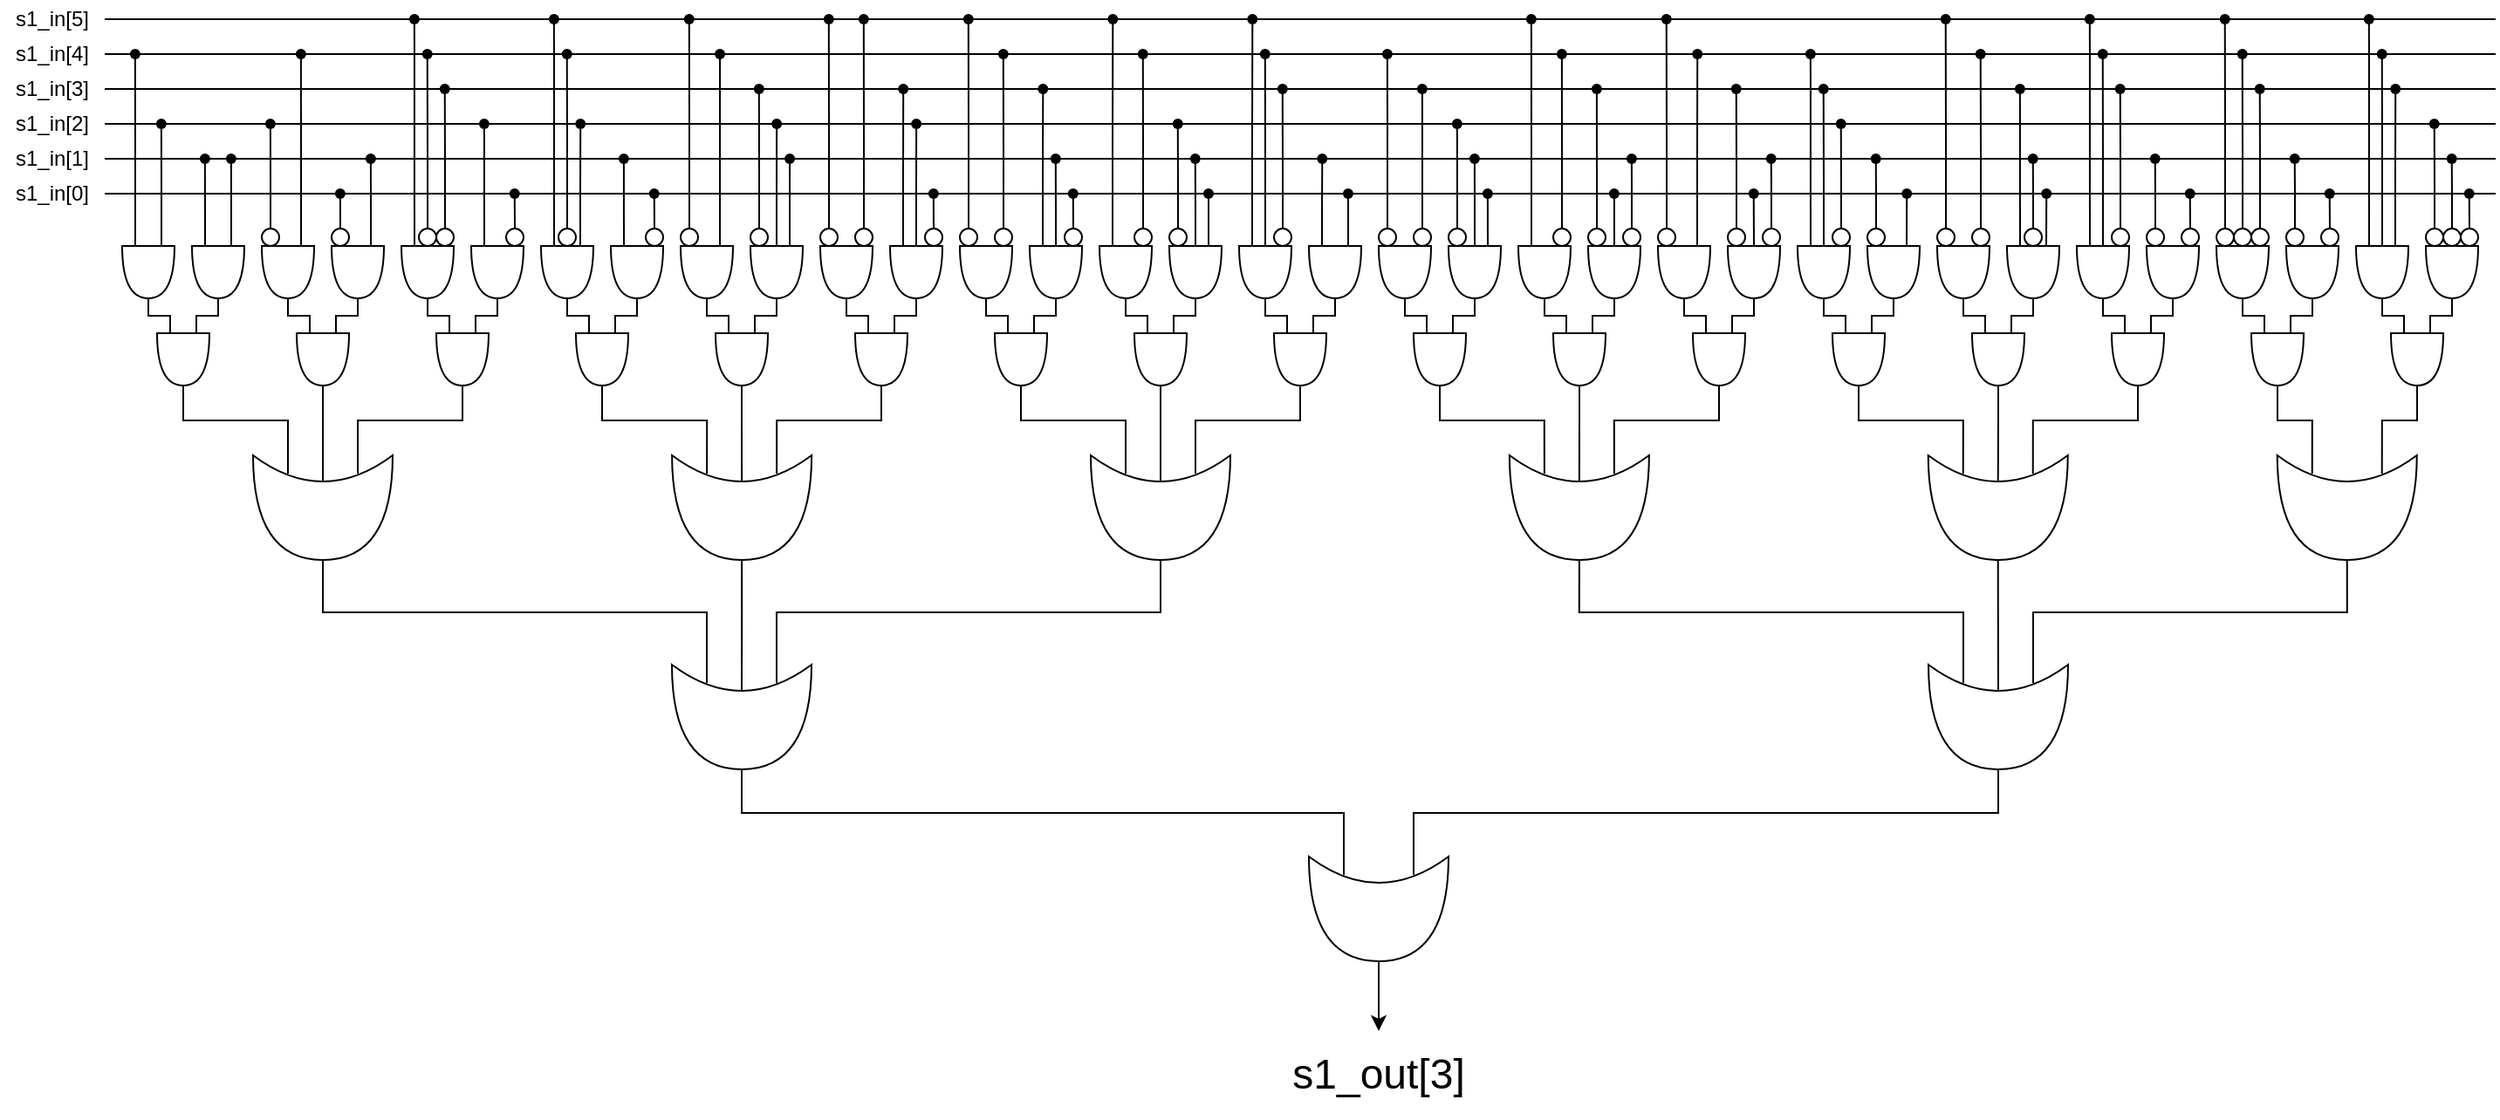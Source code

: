 <mxfile version="26.0.4" pages="4">
  <diagram name="s1_out[3]" id="wG2QpNCWlVYpTZN79-kd">
    <mxGraphModel dx="583" dy="345" grid="1" gridSize="10" guides="1" tooltips="1" connect="1" arrows="1" fold="1" page="1" pageScale="1" pageWidth="1654" pageHeight="1169" math="0" shadow="0">
      <root>
        <mxCell id="0" />
        <mxCell id="1" parent="0" />
        <mxCell id="anjqFZW5HHuIDnd2TxSv-9" style="edgeStyle=orthogonalEdgeStyle;rounded=0;orthogonalLoop=1;jettySize=auto;html=1;exitX=1;exitY=0.5;exitDx=0;exitDy=0;endArrow=none;endFill=0;" edge="1" parent="1" source="anjqFZW5HHuIDnd2TxSv-1">
          <mxGeometry relative="1" as="geometry">
            <mxPoint x="1480" y="50" as="targetPoint" />
          </mxGeometry>
        </mxCell>
        <mxCell id="anjqFZW5HHuIDnd2TxSv-1" value="s1_in[4]" style="text;html=1;align=center;verticalAlign=middle;whiteSpace=wrap;rounded=0;" vertex="1" parent="1">
          <mxGeometry x="50" y="40" width="60" height="20" as="geometry" />
        </mxCell>
        <mxCell id="anjqFZW5HHuIDnd2TxSv-10" style="edgeStyle=orthogonalEdgeStyle;rounded=0;orthogonalLoop=1;jettySize=auto;html=1;exitX=1;exitY=0.5;exitDx=0;exitDy=0;endArrow=none;endFill=0;" edge="1" parent="1" source="anjqFZW5HHuIDnd2TxSv-2">
          <mxGeometry relative="1" as="geometry">
            <mxPoint x="1480" y="70" as="targetPoint" />
          </mxGeometry>
        </mxCell>
        <mxCell id="anjqFZW5HHuIDnd2TxSv-2" value="s1_in[3]" style="text;html=1;align=center;verticalAlign=middle;whiteSpace=wrap;rounded=0;" vertex="1" parent="1">
          <mxGeometry x="50" y="60" width="60" height="20" as="geometry" />
        </mxCell>
        <mxCell id="anjqFZW5HHuIDnd2TxSv-11" style="edgeStyle=orthogonalEdgeStyle;rounded=0;orthogonalLoop=1;jettySize=auto;html=1;exitX=1;exitY=0.5;exitDx=0;exitDy=0;endArrow=none;endFill=0;" edge="1" parent="1" source="anjqFZW5HHuIDnd2TxSv-3">
          <mxGeometry relative="1" as="geometry">
            <mxPoint x="1480" y="90" as="targetPoint" />
          </mxGeometry>
        </mxCell>
        <mxCell id="anjqFZW5HHuIDnd2TxSv-3" value="s1_in[2]" style="text;html=1;align=center;verticalAlign=middle;whiteSpace=wrap;rounded=0;" vertex="1" parent="1">
          <mxGeometry x="50" y="80" width="60" height="20" as="geometry" />
        </mxCell>
        <mxCell id="anjqFZW5HHuIDnd2TxSv-12" style="edgeStyle=orthogonalEdgeStyle;rounded=0;orthogonalLoop=1;jettySize=auto;html=1;exitX=1;exitY=0.5;exitDx=0;exitDy=0;endArrow=none;endFill=0;" edge="1" parent="1" source="anjqFZW5HHuIDnd2TxSv-4">
          <mxGeometry relative="1" as="geometry">
            <mxPoint x="1480" y="110" as="targetPoint" />
          </mxGeometry>
        </mxCell>
        <mxCell id="anjqFZW5HHuIDnd2TxSv-4" value="s1_in[1]" style="text;html=1;align=center;verticalAlign=middle;whiteSpace=wrap;rounded=0;" vertex="1" parent="1">
          <mxGeometry x="50" y="100" width="60" height="20" as="geometry" />
        </mxCell>
        <mxCell id="anjqFZW5HHuIDnd2TxSv-8" style="edgeStyle=orthogonalEdgeStyle;rounded=0;orthogonalLoop=1;jettySize=auto;html=1;exitX=1;exitY=0.5;exitDx=0;exitDy=0;endArrow=none;endFill=0;" edge="1" parent="1" source="anjqFZW5HHuIDnd2TxSv-5">
          <mxGeometry relative="1" as="geometry">
            <mxPoint x="1480" y="30" as="targetPoint" />
          </mxGeometry>
        </mxCell>
        <mxCell id="anjqFZW5HHuIDnd2TxSv-5" value="s1_in[5]" style="text;html=1;align=center;verticalAlign=middle;whiteSpace=wrap;rounded=0;" vertex="1" parent="1">
          <mxGeometry x="50" y="20" width="60" height="20" as="geometry" />
        </mxCell>
        <mxCell id="anjqFZW5HHuIDnd2TxSv-13" style="edgeStyle=orthogonalEdgeStyle;rounded=0;orthogonalLoop=1;jettySize=auto;html=1;exitX=1;exitY=0.5;exitDx=0;exitDy=0;endArrow=none;endFill=0;" edge="1" parent="1" source="anjqFZW5HHuIDnd2TxSv-6">
          <mxGeometry relative="1" as="geometry">
            <mxPoint x="1480" y="130" as="targetPoint" />
          </mxGeometry>
        </mxCell>
        <mxCell id="anjqFZW5HHuIDnd2TxSv-6" value="s1_in[0]" style="text;html=1;align=center;verticalAlign=middle;whiteSpace=wrap;rounded=0;" vertex="1" parent="1">
          <mxGeometry x="50" y="120" width="60" height="20" as="geometry" />
        </mxCell>
        <mxCell id="anjqFZW5HHuIDnd2TxSv-69" style="edgeStyle=orthogonalEdgeStyle;rounded=0;orthogonalLoop=1;jettySize=auto;html=1;exitX=0;exitY=0.75;exitDx=0;exitDy=0;exitPerimeter=0;endArrow=none;endFill=0;" edge="1" parent="1" source="anjqFZW5HHuIDnd2TxSv-18" target="anjqFZW5HHuIDnd2TxSv-70">
          <mxGeometry relative="1" as="geometry">
            <mxPoint x="127.444" y="50" as="targetPoint" />
          </mxGeometry>
        </mxCell>
        <mxCell id="anjqFZW5HHuIDnd2TxSv-71" style="edgeStyle=orthogonalEdgeStyle;rounded=0;orthogonalLoop=1;jettySize=auto;html=1;exitX=0;exitY=0.25;exitDx=0;exitDy=0;exitPerimeter=0;endArrow=none;endFill=0;" edge="1" parent="1" source="anjqFZW5HHuIDnd2TxSv-18" target="anjqFZW5HHuIDnd2TxSv-72">
          <mxGeometry relative="1" as="geometry">
            <mxPoint x="142.444" y="90" as="targetPoint" />
          </mxGeometry>
        </mxCell>
        <mxCell id="anjqFZW5HHuIDnd2TxSv-18" value="" style="shape=or;whiteSpace=wrap;html=1;rotation=90;" vertex="1" parent="1">
          <mxGeometry x="120" y="160" width="30" height="30" as="geometry" />
        </mxCell>
        <mxCell id="anjqFZW5HHuIDnd2TxSv-73" style="edgeStyle=orthogonalEdgeStyle;rounded=0;orthogonalLoop=1;jettySize=auto;html=1;exitX=0;exitY=0.75;exitDx=0;exitDy=0;exitPerimeter=0;endArrow=none;endFill=0;" edge="1" parent="1" source="anjqFZW5HHuIDnd2TxSv-19" target="anjqFZW5HHuIDnd2TxSv-74">
          <mxGeometry relative="1" as="geometry">
            <mxPoint x="167.444" y="110" as="targetPoint" />
          </mxGeometry>
        </mxCell>
        <mxCell id="anjqFZW5HHuIDnd2TxSv-75" style="edgeStyle=orthogonalEdgeStyle;rounded=0;orthogonalLoop=1;jettySize=auto;html=1;exitX=0;exitY=0.25;exitDx=0;exitDy=0;exitPerimeter=0;endArrow=none;endFill=0;" edge="1" parent="1" source="anjqFZW5HHuIDnd2TxSv-19" target="anjqFZW5HHuIDnd2TxSv-76">
          <mxGeometry relative="1" as="geometry">
            <mxPoint x="182.444" y="110" as="targetPoint" />
          </mxGeometry>
        </mxCell>
        <mxCell id="anjqFZW5HHuIDnd2TxSv-19" value="" style="shape=or;whiteSpace=wrap;html=1;rotation=90;" vertex="1" parent="1">
          <mxGeometry x="160" y="160" width="30" height="30" as="geometry" />
        </mxCell>
        <mxCell id="anjqFZW5HHuIDnd2TxSv-88" style="edgeStyle=orthogonalEdgeStyle;rounded=0;orthogonalLoop=1;jettySize=auto;html=1;exitX=0;exitY=0.25;exitDx=0;exitDy=0;exitPerimeter=0;endArrow=none;endFill=0;" edge="1" parent="1" source="anjqFZW5HHuIDnd2TxSv-21" target="1iXaW17z4wqxIGJ1pFDN-1">
          <mxGeometry relative="1" as="geometry">
            <mxPoint x="222.444" y="50" as="targetPoint" />
          </mxGeometry>
        </mxCell>
        <mxCell id="anjqFZW5HHuIDnd2TxSv-21" value="" style="shape=or;whiteSpace=wrap;html=1;rotation=90;" vertex="1" parent="1">
          <mxGeometry x="200" y="160" width="30" height="30" as="geometry" />
        </mxCell>
        <mxCell id="anjqFZW5HHuIDnd2TxSv-92" style="edgeStyle=orthogonalEdgeStyle;rounded=0;orthogonalLoop=1;jettySize=auto;html=1;exitX=0;exitY=0.25;exitDx=0;exitDy=0;exitPerimeter=0;endArrow=none;endFill=0;" edge="1" parent="1" source="anjqFZW5HHuIDnd2TxSv-22" target="anjqFZW5HHuIDnd2TxSv-93">
          <mxGeometry relative="1" as="geometry">
            <mxPoint x="262.444" y="110" as="targetPoint" />
          </mxGeometry>
        </mxCell>
        <mxCell id="anjqFZW5HHuIDnd2TxSv-22" value="" style="shape=or;whiteSpace=wrap;html=1;rotation=90;" vertex="1" parent="1">
          <mxGeometry x="240" y="160" width="30" height="30" as="geometry" />
        </mxCell>
        <mxCell id="anjqFZW5HHuIDnd2TxSv-23" value="" style="shape=or;whiteSpace=wrap;html=1;rotation=90;" vertex="1" parent="1">
          <mxGeometry x="220" y="210" width="30" height="30" as="geometry" />
        </mxCell>
        <mxCell id="anjqFZW5HHuIDnd2TxSv-109" style="edgeStyle=orthogonalEdgeStyle;rounded=0;orthogonalLoop=1;jettySize=auto;html=1;exitX=0;exitY=0.75;exitDx=0;exitDy=0;exitPerimeter=0;endArrow=none;endFill=0;" edge="1" parent="1" source="anjqFZW5HHuIDnd2TxSv-24" target="anjqFZW5HHuIDnd2TxSv-110">
          <mxGeometry relative="1" as="geometry">
            <mxPoint x="287.452" y="30" as="targetPoint" />
          </mxGeometry>
        </mxCell>
        <mxCell id="anjqFZW5HHuIDnd2TxSv-24" value="" style="shape=or;whiteSpace=wrap;html=1;rotation=90;" vertex="1" parent="1">
          <mxGeometry x="280" y="160" width="30" height="30" as="geometry" />
        </mxCell>
        <mxCell id="anjqFZW5HHuIDnd2TxSv-117" style="edgeStyle=orthogonalEdgeStyle;rounded=0;orthogonalLoop=1;jettySize=auto;html=1;exitX=0;exitY=0.75;exitDx=0;exitDy=0;exitPerimeter=0;endArrow=none;endFill=0;" edge="1" parent="1" source="anjqFZW5HHuIDnd2TxSv-25" target="anjqFZW5HHuIDnd2TxSv-118">
          <mxGeometry relative="1" as="geometry">
            <mxPoint x="327.452" y="90" as="targetPoint" />
          </mxGeometry>
        </mxCell>
        <mxCell id="anjqFZW5HHuIDnd2TxSv-25" value="" style="shape=or;whiteSpace=wrap;html=1;rotation=90;" vertex="1" parent="1">
          <mxGeometry x="320" y="160" width="30" height="30" as="geometry" />
        </mxCell>
        <mxCell id="anjqFZW5HHuIDnd2TxSv-26" value="" style="shape=or;whiteSpace=wrap;html=1;rotation=90;" vertex="1" parent="1">
          <mxGeometry x="300" y="210" width="30" height="30" as="geometry" />
        </mxCell>
        <mxCell id="anjqFZW5HHuIDnd2TxSv-125" style="edgeStyle=orthogonalEdgeStyle;rounded=0;orthogonalLoop=1;jettySize=auto;html=1;exitX=0;exitY=0.75;exitDx=0;exitDy=0;exitPerimeter=0;endArrow=none;endFill=0;" edge="1" parent="1" source="anjqFZW5HHuIDnd2TxSv-27" target="anjqFZW5HHuIDnd2TxSv-126">
          <mxGeometry relative="1" as="geometry">
            <mxPoint x="367.452" y="30" as="targetPoint" />
          </mxGeometry>
        </mxCell>
        <mxCell id="anjqFZW5HHuIDnd2TxSv-129" style="edgeStyle=orthogonalEdgeStyle;rounded=0;orthogonalLoop=1;jettySize=auto;html=1;exitX=0;exitY=0.25;exitDx=0;exitDy=0;exitPerimeter=0;endArrow=none;endFill=0;" edge="1" parent="1" source="anjqFZW5HHuIDnd2TxSv-27" target="anjqFZW5HHuIDnd2TxSv-130">
          <mxGeometry relative="1" as="geometry">
            <mxPoint x="382.613" y="90" as="targetPoint" />
          </mxGeometry>
        </mxCell>
        <mxCell id="anjqFZW5HHuIDnd2TxSv-27" value="" style="shape=or;whiteSpace=wrap;html=1;rotation=90;" vertex="1" parent="1">
          <mxGeometry x="360" y="160" width="30" height="30" as="geometry" />
        </mxCell>
        <mxCell id="anjqFZW5HHuIDnd2TxSv-132" style="edgeStyle=orthogonalEdgeStyle;rounded=0;orthogonalLoop=1;jettySize=auto;html=1;exitX=0;exitY=0.75;exitDx=0;exitDy=0;exitPerimeter=0;endArrow=none;endFill=0;" edge="1" parent="1" source="anjqFZW5HHuIDnd2TxSv-28" target="anjqFZW5HHuIDnd2TxSv-133">
          <mxGeometry relative="1" as="geometry">
            <mxPoint x="407.452" y="110" as="targetPoint" />
          </mxGeometry>
        </mxCell>
        <mxCell id="anjqFZW5HHuIDnd2TxSv-28" value="" style="shape=or;whiteSpace=wrap;html=1;rotation=90;" vertex="1" parent="1">
          <mxGeometry x="400" y="160" width="30" height="30" as="geometry" />
        </mxCell>
        <mxCell id="anjqFZW5HHuIDnd2TxSv-29" value="" style="shape=or;whiteSpace=wrap;html=1;rotation=90;" vertex="1" parent="1">
          <mxGeometry x="380" y="210" width="30" height="30" as="geometry" />
        </mxCell>
        <mxCell id="anjqFZW5HHuIDnd2TxSv-143" style="edgeStyle=orthogonalEdgeStyle;rounded=0;orthogonalLoop=1;jettySize=auto;html=1;exitX=0;exitY=0.25;exitDx=0;exitDy=0;exitPerimeter=0;endArrow=none;endFill=0;" edge="1" parent="1" source="anjqFZW5HHuIDnd2TxSv-30" target="anjqFZW5HHuIDnd2TxSv-144">
          <mxGeometry relative="1" as="geometry">
            <mxPoint x="462.522" y="50" as="targetPoint" />
          </mxGeometry>
        </mxCell>
        <mxCell id="anjqFZW5HHuIDnd2TxSv-30" value="" style="shape=or;whiteSpace=wrap;html=1;rotation=90;" vertex="1" parent="1">
          <mxGeometry x="440" y="160" width="30" height="30" as="geometry" />
        </mxCell>
        <mxCell id="anjqFZW5HHuIDnd2TxSv-148" style="edgeStyle=orthogonalEdgeStyle;rounded=0;orthogonalLoop=1;jettySize=auto;html=1;exitX=0;exitY=0.5;exitDx=0;exitDy=0;exitPerimeter=0;endArrow=none;endFill=0;" edge="1" parent="1" source="anjqFZW5HHuIDnd2TxSv-31" target="anjqFZW5HHuIDnd2TxSv-149">
          <mxGeometry relative="1" as="geometry">
            <mxPoint x="495.06" y="90" as="targetPoint" />
          </mxGeometry>
        </mxCell>
        <mxCell id="anjqFZW5HHuIDnd2TxSv-150" style="edgeStyle=orthogonalEdgeStyle;rounded=0;orthogonalLoop=1;jettySize=auto;html=1;exitX=0;exitY=0.25;exitDx=0;exitDy=0;exitPerimeter=0;endArrow=none;endFill=0;" edge="1" parent="1" source="anjqFZW5HHuIDnd2TxSv-31" target="anjqFZW5HHuIDnd2TxSv-151">
          <mxGeometry relative="1" as="geometry">
            <mxPoint x="502.522" y="110" as="targetPoint" />
          </mxGeometry>
        </mxCell>
        <mxCell id="anjqFZW5HHuIDnd2TxSv-31" value="" style="shape=or;whiteSpace=wrap;html=1;rotation=90;" vertex="1" parent="1">
          <mxGeometry x="480" y="160" width="30" height="30" as="geometry" />
        </mxCell>
        <mxCell id="anjqFZW5HHuIDnd2TxSv-32" value="" style="shape=or;whiteSpace=wrap;html=1;rotation=90;" vertex="1" parent="1">
          <mxGeometry x="460" y="210" width="30" height="30" as="geometry" />
        </mxCell>
        <mxCell id="anjqFZW5HHuIDnd2TxSv-33" value="" style="shape=or;whiteSpace=wrap;html=1;rotation=90;" vertex="1" parent="1">
          <mxGeometry x="520" y="160" width="30" height="30" as="geometry" />
        </mxCell>
        <mxCell id="anjqFZW5HHuIDnd2TxSv-160" style="edgeStyle=orthogonalEdgeStyle;rounded=0;orthogonalLoop=1;jettySize=auto;html=1;exitX=0;exitY=0.75;exitDx=0;exitDy=0;exitPerimeter=0;endArrow=none;endFill=0;" edge="1" parent="1" source="anjqFZW5HHuIDnd2TxSv-34" target="anjqFZW5HHuIDnd2TxSv-161">
          <mxGeometry relative="1" as="geometry">
            <mxPoint x="567.597" y="70" as="targetPoint" />
          </mxGeometry>
        </mxCell>
        <mxCell id="anjqFZW5HHuIDnd2TxSv-162" style="edgeStyle=orthogonalEdgeStyle;rounded=0;orthogonalLoop=1;jettySize=auto;html=1;exitX=0;exitY=0.5;exitDx=0;exitDy=0;exitPerimeter=0;endArrow=none;endFill=0;" edge="1" parent="1" source="anjqFZW5HHuIDnd2TxSv-34" target="anjqFZW5HHuIDnd2TxSv-163">
          <mxGeometry relative="1" as="geometry">
            <mxPoint x="575.06" y="90" as="targetPoint" />
          </mxGeometry>
        </mxCell>
        <mxCell id="anjqFZW5HHuIDnd2TxSv-34" value="" style="shape=or;whiteSpace=wrap;html=1;rotation=90;" vertex="1" parent="1">
          <mxGeometry x="560" y="160" width="30" height="30" as="geometry" />
        </mxCell>
        <mxCell id="anjqFZW5HHuIDnd2TxSv-35" value="" style="shape=or;whiteSpace=wrap;html=1;rotation=90;" vertex="1" parent="1">
          <mxGeometry x="540" y="210" width="30" height="30" as="geometry" />
        </mxCell>
        <mxCell id="anjqFZW5HHuIDnd2TxSv-36" value="" style="shape=or;whiteSpace=wrap;html=1;rotation=90;" vertex="1" parent="1">
          <mxGeometry x="600" y="160" width="30" height="30" as="geometry" />
        </mxCell>
        <mxCell id="anjqFZW5HHuIDnd2TxSv-175" style="edgeStyle=orthogonalEdgeStyle;rounded=0;orthogonalLoop=1;jettySize=auto;html=1;exitX=0;exitY=0.75;exitDx=0;exitDy=0;exitPerimeter=0;endArrow=none;endFill=0;" edge="1" parent="1" source="anjqFZW5HHuIDnd2TxSv-37" target="anjqFZW5HHuIDnd2TxSv-176">
          <mxGeometry relative="1" as="geometry">
            <mxPoint x="647.655" y="70" as="targetPoint" />
          </mxGeometry>
        </mxCell>
        <mxCell id="anjqFZW5HHuIDnd2TxSv-177" style="edgeStyle=orthogonalEdgeStyle;rounded=0;orthogonalLoop=1;jettySize=auto;html=1;exitX=0;exitY=0.5;exitDx=0;exitDy=0;exitPerimeter=0;endArrow=none;endFill=0;" edge="1" parent="1" source="anjqFZW5HHuIDnd2TxSv-37" target="anjqFZW5HHuIDnd2TxSv-179">
          <mxGeometry relative="1" as="geometry">
            <mxPoint x="654.897" y="110" as="targetPoint" />
          </mxGeometry>
        </mxCell>
        <mxCell id="anjqFZW5HHuIDnd2TxSv-37" value="" style="shape=or;whiteSpace=wrap;html=1;rotation=90;" vertex="1" parent="1">
          <mxGeometry x="640" y="160" width="30" height="30" as="geometry" />
        </mxCell>
        <mxCell id="anjqFZW5HHuIDnd2TxSv-38" value="" style="shape=or;whiteSpace=wrap;html=1;rotation=90;" vertex="1" parent="1">
          <mxGeometry x="620" y="210" width="30" height="30" as="geometry" />
        </mxCell>
        <mxCell id="anjqFZW5HHuIDnd2TxSv-184" style="edgeStyle=orthogonalEdgeStyle;rounded=0;orthogonalLoop=1;jettySize=auto;html=1;exitX=0;exitY=0.75;exitDx=0;exitDy=0;exitPerimeter=0;endArrow=none;endFill=0;" edge="1" parent="1" source="anjqFZW5HHuIDnd2TxSv-39" target="anjqFZW5HHuIDnd2TxSv-185">
          <mxGeometry relative="1" as="geometry">
            <mxPoint x="687.655" y="30.0" as="targetPoint" />
          </mxGeometry>
        </mxCell>
        <mxCell id="anjqFZW5HHuIDnd2TxSv-39" value="" style="shape=or;whiteSpace=wrap;html=1;rotation=90;" vertex="1" parent="1">
          <mxGeometry x="680" y="160" width="30" height="30" as="geometry" />
        </mxCell>
        <mxCell id="anjqFZW5HHuIDnd2TxSv-192" style="edgeStyle=orthogonalEdgeStyle;rounded=0;orthogonalLoop=1;jettySize=auto;html=1;exitX=0;exitY=0.5;exitDx=0;exitDy=0;exitPerimeter=0;endArrow=none;endFill=0;" edge="1" parent="1" source="anjqFZW5HHuIDnd2TxSv-40" target="anjqFZW5HHuIDnd2TxSv-193">
          <mxGeometry relative="1" as="geometry">
            <mxPoint x="734.897" y="110" as="targetPoint" />
          </mxGeometry>
        </mxCell>
        <mxCell id="anjqFZW5HHuIDnd2TxSv-194" style="edgeStyle=orthogonalEdgeStyle;rounded=0;orthogonalLoop=1;jettySize=auto;html=1;exitX=0;exitY=0.25;exitDx=0;exitDy=0;exitPerimeter=0;endArrow=none;endFill=0;" edge="1" parent="1" source="anjqFZW5HHuIDnd2TxSv-40" target="anjqFZW5HHuIDnd2TxSv-195">
          <mxGeometry relative="1" as="geometry">
            <mxPoint x="742.483" y="130" as="targetPoint" />
          </mxGeometry>
        </mxCell>
        <mxCell id="anjqFZW5HHuIDnd2TxSv-40" value="" style="shape=or;whiteSpace=wrap;html=1;rotation=90;" vertex="1" parent="1">
          <mxGeometry x="720" y="160" width="30" height="30" as="geometry" />
        </mxCell>
        <mxCell id="anjqFZW5HHuIDnd2TxSv-41" value="" style="shape=or;whiteSpace=wrap;html=1;rotation=90;" vertex="1" parent="1">
          <mxGeometry x="700" y="210" width="30" height="30" as="geometry" />
        </mxCell>
        <mxCell id="anjqFZW5HHuIDnd2TxSv-198" style="edgeStyle=orthogonalEdgeStyle;rounded=0;orthogonalLoop=1;jettySize=auto;html=1;exitX=0;exitY=0.75;exitDx=0;exitDy=0;exitPerimeter=0;endArrow=none;endFill=0;" edge="1" parent="1" source="anjqFZW5HHuIDnd2TxSv-42" target="anjqFZW5HHuIDnd2TxSv-199">
          <mxGeometry relative="1" as="geometry">
            <mxPoint x="767.655" y="30.0" as="targetPoint" />
          </mxGeometry>
        </mxCell>
        <mxCell id="anjqFZW5HHuIDnd2TxSv-200" style="edgeStyle=orthogonalEdgeStyle;rounded=0;orthogonalLoop=1;jettySize=auto;html=1;exitX=0;exitY=0.5;exitDx=0;exitDy=0;exitPerimeter=0;endArrow=none;endFill=0;" edge="1" parent="1" source="anjqFZW5HHuIDnd2TxSv-42" target="anjqFZW5HHuIDnd2TxSv-201">
          <mxGeometry relative="1" as="geometry">
            <mxPoint x="774.897" y="50" as="targetPoint" />
          </mxGeometry>
        </mxCell>
        <mxCell id="anjqFZW5HHuIDnd2TxSv-42" value="" style="shape=or;whiteSpace=wrap;html=1;rotation=90;" vertex="1" parent="1">
          <mxGeometry x="760" y="160" width="30" height="30" as="geometry" />
        </mxCell>
        <mxCell id="anjqFZW5HHuIDnd2TxSv-205" style="edgeStyle=orthogonalEdgeStyle;rounded=0;orthogonalLoop=1;jettySize=auto;html=1;exitX=0;exitY=0.75;exitDx=0;exitDy=0;exitPerimeter=0;endArrow=none;endFill=0;" edge="1" parent="1" source="anjqFZW5HHuIDnd2TxSv-43" target="anjqFZW5HHuIDnd2TxSv-206">
          <mxGeometry relative="1" as="geometry">
            <mxPoint x="807.655" y="110" as="targetPoint" />
          </mxGeometry>
        </mxCell>
        <mxCell id="anjqFZW5HHuIDnd2TxSv-207" style="edgeStyle=orthogonalEdgeStyle;rounded=0;orthogonalLoop=1;jettySize=auto;html=1;exitX=0;exitY=0.25;exitDx=0;exitDy=0;exitPerimeter=0;endArrow=none;endFill=0;" edge="1" parent="1" source="anjqFZW5HHuIDnd2TxSv-43" target="anjqFZW5HHuIDnd2TxSv-208">
          <mxGeometry relative="1" as="geometry">
            <mxPoint x="822.483" y="130" as="targetPoint" />
          </mxGeometry>
        </mxCell>
        <mxCell id="anjqFZW5HHuIDnd2TxSv-43" value="" style="shape=or;whiteSpace=wrap;html=1;rotation=90;" vertex="1" parent="1">
          <mxGeometry x="800" y="160" width="30" height="30" as="geometry" />
        </mxCell>
        <mxCell id="anjqFZW5HHuIDnd2TxSv-44" value="" style="shape=or;whiteSpace=wrap;html=1;rotation=90;" vertex="1" parent="1">
          <mxGeometry x="780" y="210" width="30" height="30" as="geometry" />
        </mxCell>
        <mxCell id="anjqFZW5HHuIDnd2TxSv-45" value="" style="shape=or;whiteSpace=wrap;html=1;rotation=90;" vertex="1" parent="1">
          <mxGeometry x="840" y="160" width="30" height="30" as="geometry" />
        </mxCell>
        <mxCell id="anjqFZW5HHuIDnd2TxSv-220" style="edgeStyle=orthogonalEdgeStyle;rounded=0;orthogonalLoop=1;jettySize=auto;html=1;exitX=0;exitY=0.5;exitDx=0;exitDy=0;exitPerimeter=0;endArrow=none;endFill=0;" edge="1" parent="1" source="anjqFZW5HHuIDnd2TxSv-46" target="anjqFZW5HHuIDnd2TxSv-221">
          <mxGeometry relative="1" as="geometry">
            <mxPoint x="894.944" y="110" as="targetPoint" />
          </mxGeometry>
        </mxCell>
        <mxCell id="anjqFZW5HHuIDnd2TxSv-222" style="edgeStyle=orthogonalEdgeStyle;rounded=0;orthogonalLoop=1;jettySize=auto;html=1;exitX=0;exitY=0.25;exitDx=0;exitDy=0;exitPerimeter=0;endArrow=none;endFill=0;" edge="1" parent="1" source="anjqFZW5HHuIDnd2TxSv-46" target="anjqFZW5HHuIDnd2TxSv-223">
          <mxGeometry relative="1" as="geometry">
            <mxPoint x="902.444" y="130" as="targetPoint" />
          </mxGeometry>
        </mxCell>
        <mxCell id="anjqFZW5HHuIDnd2TxSv-46" value="" style="shape=or;whiteSpace=wrap;html=1;rotation=90;" vertex="1" parent="1">
          <mxGeometry x="880" y="160" width="30" height="30" as="geometry" />
        </mxCell>
        <mxCell id="anjqFZW5HHuIDnd2TxSv-47" value="" style="shape=or;whiteSpace=wrap;html=1;rotation=90;" vertex="1" parent="1">
          <mxGeometry x="860" y="210" width="30" height="30" as="geometry" />
        </mxCell>
        <mxCell id="anjqFZW5HHuIDnd2TxSv-228" style="edgeStyle=orthogonalEdgeStyle;rounded=0;orthogonalLoop=1;jettySize=auto;html=1;exitX=0;exitY=0.75;exitDx=0;exitDy=0;exitPerimeter=0;endArrow=none;endFill=0;" edge="1" parent="1" source="anjqFZW5HHuIDnd2TxSv-48" target="anjqFZW5HHuIDnd2TxSv-232">
          <mxGeometry relative="1" as="geometry">
            <mxPoint x="927.444" y="30" as="targetPoint" />
          </mxGeometry>
        </mxCell>
        <mxCell id="anjqFZW5HHuIDnd2TxSv-48" value="" style="shape=or;whiteSpace=wrap;html=1;rotation=90;" vertex="1" parent="1">
          <mxGeometry x="920" y="160" width="30" height="30" as="geometry" />
        </mxCell>
        <mxCell id="anjqFZW5HHuIDnd2TxSv-239" style="edgeStyle=orthogonalEdgeStyle;rounded=0;orthogonalLoop=1;jettySize=auto;html=1;exitX=0;exitY=0.5;exitDx=0;exitDy=0;exitPerimeter=0;endArrow=none;endFill=0;" edge="1" parent="1" source="anjqFZW5HHuIDnd2TxSv-49" target="anjqFZW5HHuIDnd2TxSv-240">
          <mxGeometry relative="1" as="geometry">
            <mxPoint x="974.944" y="130" as="targetPoint" />
          </mxGeometry>
        </mxCell>
        <mxCell id="anjqFZW5HHuIDnd2TxSv-49" value="" style="shape=or;whiteSpace=wrap;html=1;rotation=90;" vertex="1" parent="1">
          <mxGeometry x="960" y="160" width="30" height="30" as="geometry" />
        </mxCell>
        <mxCell id="anjqFZW5HHuIDnd2TxSv-50" value="" style="shape=or;whiteSpace=wrap;html=1;rotation=90;" vertex="1" parent="1">
          <mxGeometry x="940" y="210" width="30" height="30" as="geometry" />
        </mxCell>
        <mxCell id="anjqFZW5HHuIDnd2TxSv-246" style="edgeStyle=orthogonalEdgeStyle;rounded=0;orthogonalLoop=1;jettySize=auto;html=1;exitX=0;exitY=0.25;exitDx=0;exitDy=0;exitPerimeter=0;endArrow=none;endFill=0;" edge="1" parent="1" source="anjqFZW5HHuIDnd2TxSv-51" target="anjqFZW5HHuIDnd2TxSv-247">
          <mxGeometry relative="1" as="geometry">
            <mxPoint x="1022.613" y="50" as="targetPoint" />
          </mxGeometry>
        </mxCell>
        <mxCell id="anjqFZW5HHuIDnd2TxSv-51" value="" style="shape=or;whiteSpace=wrap;html=1;rotation=90;" vertex="1" parent="1">
          <mxGeometry x="1000" y="160" width="30" height="30" as="geometry" />
        </mxCell>
        <mxCell id="anjqFZW5HHuIDnd2TxSv-254" style="edgeStyle=orthogonalEdgeStyle;rounded=0;orthogonalLoop=1;jettySize=auto;html=1;exitX=0;exitY=0.5;exitDx=0;exitDy=0;exitPerimeter=0;endArrow=none;endFill=0;" edge="1" parent="1" source="anjqFZW5HHuIDnd2TxSv-52" target="anjqFZW5HHuIDnd2TxSv-255">
          <mxGeometry relative="1" as="geometry">
            <mxPoint x="1054.871" y="130" as="targetPoint" />
          </mxGeometry>
        </mxCell>
        <mxCell id="anjqFZW5HHuIDnd2TxSv-52" value="" style="shape=or;whiteSpace=wrap;html=1;rotation=90;" vertex="1" parent="1">
          <mxGeometry x="1040" y="160" width="30" height="30" as="geometry" />
        </mxCell>
        <mxCell id="anjqFZW5HHuIDnd2TxSv-53" value="" style="shape=or;whiteSpace=wrap;html=1;rotation=90;" vertex="1" parent="1">
          <mxGeometry x="1020" y="210" width="30" height="30" as="geometry" />
        </mxCell>
        <mxCell id="anjqFZW5HHuIDnd2TxSv-258" style="edgeStyle=orthogonalEdgeStyle;rounded=0;orthogonalLoop=1;jettySize=auto;html=1;exitX=0;exitY=0.75;exitDx=0;exitDy=0;exitPerimeter=0;endArrow=none;endFill=0;" edge="1" parent="1" source="anjqFZW5HHuIDnd2TxSv-54" target="anjqFZW5HHuIDnd2TxSv-259">
          <mxGeometry relative="1" as="geometry">
            <mxPoint x="1087.452" y="50" as="targetPoint" />
          </mxGeometry>
        </mxCell>
        <mxCell id="anjqFZW5HHuIDnd2TxSv-260" style="edgeStyle=orthogonalEdgeStyle;rounded=0;orthogonalLoop=1;jettySize=auto;html=1;exitX=0;exitY=0.5;exitDx=0;exitDy=0;exitPerimeter=0;endArrow=none;endFill=0;" edge="1" parent="1" source="anjqFZW5HHuIDnd2TxSv-54" target="anjqFZW5HHuIDnd2TxSv-261">
          <mxGeometry relative="1" as="geometry">
            <mxPoint x="1094.871" y="70" as="targetPoint" />
          </mxGeometry>
        </mxCell>
        <mxCell id="anjqFZW5HHuIDnd2TxSv-54" value="" style="shape=or;whiteSpace=wrap;html=1;rotation=90;" vertex="1" parent="1">
          <mxGeometry x="1080" y="160" width="30" height="30" as="geometry" />
        </mxCell>
        <mxCell id="anjqFZW5HHuIDnd2TxSv-268" style="edgeStyle=orthogonalEdgeStyle;rounded=0;orthogonalLoop=1;jettySize=auto;html=1;exitX=0;exitY=0.25;exitDx=0;exitDy=0;exitPerimeter=0;endArrow=none;endFill=0;" edge="1" parent="1" source="anjqFZW5HHuIDnd2TxSv-55" target="anjqFZW5HHuIDnd2TxSv-269">
          <mxGeometry relative="1" as="geometry">
            <mxPoint x="1142.613" y="130" as="targetPoint" />
          </mxGeometry>
        </mxCell>
        <mxCell id="anjqFZW5HHuIDnd2TxSv-55" value="" style="shape=or;whiteSpace=wrap;html=1;rotation=90;" vertex="1" parent="1">
          <mxGeometry x="1120" y="160" width="30" height="30" as="geometry" />
        </mxCell>
        <mxCell id="anjqFZW5HHuIDnd2TxSv-56" value="" style="shape=or;whiteSpace=wrap;html=1;rotation=90;" vertex="1" parent="1">
          <mxGeometry x="1100" y="210" width="30" height="30" as="geometry" />
        </mxCell>
        <mxCell id="anjqFZW5HHuIDnd2TxSv-57" value="" style="shape=or;whiteSpace=wrap;html=1;rotation=90;" vertex="1" parent="1">
          <mxGeometry x="1160" y="160" width="30" height="30" as="geometry" />
        </mxCell>
        <mxCell id="anjqFZW5HHuIDnd2TxSv-278" style="edgeStyle=orthogonalEdgeStyle;rounded=0;orthogonalLoop=1;jettySize=auto;html=1;exitX=0;exitY=0.75;exitDx=0;exitDy=0;exitPerimeter=0;endArrow=none;endFill=0;" edge="1" parent="1" source="anjqFZW5HHuIDnd2TxSv-58" target="anjqFZW5HHuIDnd2TxSv-279">
          <mxGeometry relative="1" as="geometry">
            <mxPoint x="1207.452" y="70" as="targetPoint" />
          </mxGeometry>
        </mxCell>
        <mxCell id="anjqFZW5HHuIDnd2TxSv-283" style="edgeStyle=orthogonalEdgeStyle;rounded=0;orthogonalLoop=1;jettySize=auto;html=1;exitX=0;exitY=0.25;exitDx=0;exitDy=0;exitPerimeter=0;endArrow=none;endFill=0;" edge="1" parent="1" source="anjqFZW5HHuIDnd2TxSv-58" target="anjqFZW5HHuIDnd2TxSv-284">
          <mxGeometry relative="1" as="geometry">
            <mxPoint x="1222.613" y="130" as="targetPoint" />
          </mxGeometry>
        </mxCell>
        <mxCell id="anjqFZW5HHuIDnd2TxSv-58" value="" style="shape=or;whiteSpace=wrap;html=1;rotation=90;" vertex="1" parent="1">
          <mxGeometry x="1200" y="160" width="30" height="30" as="geometry" />
        </mxCell>
        <mxCell id="anjqFZW5HHuIDnd2TxSv-59" value="" style="shape=or;whiteSpace=wrap;html=1;rotation=90;" vertex="1" parent="1">
          <mxGeometry x="1180" y="210" width="30" height="30" as="geometry" />
        </mxCell>
        <mxCell id="anjqFZW5HHuIDnd2TxSv-287" style="edgeStyle=orthogonalEdgeStyle;rounded=0;orthogonalLoop=1;jettySize=auto;html=1;exitX=0;exitY=0.75;exitDx=0;exitDy=0;exitPerimeter=0;endArrow=none;endFill=0;" edge="1" parent="1" source="anjqFZW5HHuIDnd2TxSv-60" target="anjqFZW5HHuIDnd2TxSv-288">
          <mxGeometry relative="1" as="geometry">
            <mxPoint x="1247.452" y="30" as="targetPoint" />
          </mxGeometry>
        </mxCell>
        <mxCell id="anjqFZW5HHuIDnd2TxSv-289" style="edgeStyle=orthogonalEdgeStyle;rounded=0;orthogonalLoop=1;jettySize=auto;html=1;exitX=0;exitY=0.5;exitDx=0;exitDy=0;exitPerimeter=0;endArrow=none;endFill=0;" edge="1" parent="1" source="anjqFZW5HHuIDnd2TxSv-60" target="anjqFZW5HHuIDnd2TxSv-290">
          <mxGeometry relative="1" as="geometry">
            <mxPoint x="1254.871" y="50" as="targetPoint" />
          </mxGeometry>
        </mxCell>
        <mxCell id="anjqFZW5HHuIDnd2TxSv-60" value="" style="shape=or;whiteSpace=wrap;html=1;rotation=90;" vertex="1" parent="1">
          <mxGeometry x="1240" y="160" width="30" height="30" as="geometry" />
        </mxCell>
        <mxCell id="anjqFZW5HHuIDnd2TxSv-61" value="" style="shape=or;whiteSpace=wrap;html=1;rotation=90;" vertex="1" parent="1">
          <mxGeometry x="1280" y="160" width="30" height="30" as="geometry" />
        </mxCell>
        <mxCell id="anjqFZW5HHuIDnd2TxSv-62" value="" style="shape=or;whiteSpace=wrap;html=1;rotation=90;" vertex="1" parent="1">
          <mxGeometry x="1260" y="210" width="30" height="30" as="geometry" />
        </mxCell>
        <mxCell id="anjqFZW5HHuIDnd2TxSv-63" value="" style="shape=or;whiteSpace=wrap;html=1;rotation=90;" vertex="1" parent="1">
          <mxGeometry x="1320" y="160" width="30" height="30" as="geometry" />
        </mxCell>
        <mxCell id="anjqFZW5HHuIDnd2TxSv-64" value="" style="shape=or;whiteSpace=wrap;html=1;rotation=90;" vertex="1" parent="1">
          <mxGeometry x="1360" y="160" width="30" height="30" as="geometry" />
        </mxCell>
        <mxCell id="anjqFZW5HHuIDnd2TxSv-65" value="" style="shape=or;whiteSpace=wrap;html=1;rotation=90;" vertex="1" parent="1">
          <mxGeometry x="1340" y="210" width="30" height="30" as="geometry" />
        </mxCell>
        <mxCell id="anjqFZW5HHuIDnd2TxSv-320" style="edgeStyle=orthogonalEdgeStyle;rounded=0;orthogonalLoop=1;jettySize=auto;html=1;exitX=0;exitY=0.75;exitDx=0;exitDy=0;exitPerimeter=0;endArrow=none;endFill=0;" edge="1" parent="1" source="anjqFZW5HHuIDnd2TxSv-66" target="anjqFZW5HHuIDnd2TxSv-321">
          <mxGeometry relative="1" as="geometry">
            <mxPoint x="1407.452" y="30" as="targetPoint" />
          </mxGeometry>
        </mxCell>
        <mxCell id="anjqFZW5HHuIDnd2TxSv-322" style="edgeStyle=orthogonalEdgeStyle;rounded=0;orthogonalLoop=1;jettySize=auto;html=1;exitX=0;exitY=0.5;exitDx=0;exitDy=0;exitPerimeter=0;endArrow=none;endFill=0;" edge="1" parent="1" source="anjqFZW5HHuIDnd2TxSv-66" target="anjqFZW5HHuIDnd2TxSv-323">
          <mxGeometry relative="1" as="geometry">
            <mxPoint x="1414.871" y="50" as="targetPoint" />
          </mxGeometry>
        </mxCell>
        <mxCell id="anjqFZW5HHuIDnd2TxSv-324" style="edgeStyle=orthogonalEdgeStyle;rounded=0;orthogonalLoop=1;jettySize=auto;html=1;exitX=0;exitY=0.25;exitDx=0;exitDy=0;exitPerimeter=0;endArrow=none;endFill=0;" edge="1" parent="1" source="anjqFZW5HHuIDnd2TxSv-66" target="anjqFZW5HHuIDnd2TxSv-325">
          <mxGeometry relative="1" as="geometry">
            <mxPoint x="1422.613" y="70" as="targetPoint" />
          </mxGeometry>
        </mxCell>
        <mxCell id="anjqFZW5HHuIDnd2TxSv-66" value="" style="shape=or;whiteSpace=wrap;html=1;rotation=90;" vertex="1" parent="1">
          <mxGeometry x="1400" y="160" width="30" height="30" as="geometry" />
        </mxCell>
        <mxCell id="anjqFZW5HHuIDnd2TxSv-67" value="" style="shape=or;whiteSpace=wrap;html=1;rotation=90;" vertex="1" parent="1">
          <mxGeometry x="1440" y="160" width="30" height="30" as="geometry" />
        </mxCell>
        <mxCell id="anjqFZW5HHuIDnd2TxSv-68" value="" style="shape=or;whiteSpace=wrap;html=1;rotation=90;" vertex="1" parent="1">
          <mxGeometry x="1420" y="210" width="30" height="30" as="geometry" />
        </mxCell>
        <mxCell id="anjqFZW5HHuIDnd2TxSv-70" value="" style="shape=waypoint;sketch=0;fillStyle=solid;size=6;pointerEvents=1;points=[];fillColor=none;resizable=0;rotatable=0;perimeter=centerPerimeter;snapToPoint=1;" vertex="1" parent="1">
          <mxGeometry x="117.444" y="40" width="20" height="20" as="geometry" />
        </mxCell>
        <mxCell id="anjqFZW5HHuIDnd2TxSv-72" value="" style="shape=waypoint;sketch=0;fillStyle=solid;size=6;pointerEvents=1;points=[];fillColor=none;resizable=0;rotatable=0;perimeter=centerPerimeter;snapToPoint=1;" vertex="1" parent="1">
          <mxGeometry x="132.444" y="80" width="20" height="20" as="geometry" />
        </mxCell>
        <mxCell id="anjqFZW5HHuIDnd2TxSv-74" value="" style="shape=waypoint;sketch=0;fillStyle=solid;size=6;pointerEvents=1;points=[];fillColor=none;resizable=0;rotatable=0;perimeter=centerPerimeter;snapToPoint=1;" vertex="1" parent="1">
          <mxGeometry x="157.444" y="100" width="20" height="20" as="geometry" />
        </mxCell>
        <mxCell id="anjqFZW5HHuIDnd2TxSv-76" value="" style="shape=waypoint;sketch=0;fillStyle=solid;size=6;pointerEvents=1;points=[];fillColor=none;resizable=0;rotatable=0;perimeter=centerPerimeter;snapToPoint=1;" vertex="1" parent="1">
          <mxGeometry x="172.444" y="100" width="20" height="20" as="geometry" />
        </mxCell>
        <mxCell id="anjqFZW5HHuIDnd2TxSv-81" value="" style="shape=or;whiteSpace=wrap;html=1;rotation=90;" vertex="1" parent="1">
          <mxGeometry x="140" y="210" width="30" height="30" as="geometry" />
        </mxCell>
        <mxCell id="anjqFZW5HHuIDnd2TxSv-82" style="edgeStyle=orthogonalEdgeStyle;rounded=0;orthogonalLoop=1;jettySize=auto;html=1;exitX=1;exitY=0.5;exitDx=0;exitDy=0;exitPerimeter=0;entryX=0;entryY=0.75;entryDx=0;entryDy=0;entryPerimeter=0;endArrow=none;endFill=0;" edge="1" parent="1" source="anjqFZW5HHuIDnd2TxSv-18" target="anjqFZW5HHuIDnd2TxSv-81">
          <mxGeometry relative="1" as="geometry">
            <Array as="points">
              <mxPoint x="135" y="200" />
              <mxPoint x="147" y="200" />
            </Array>
          </mxGeometry>
        </mxCell>
        <mxCell id="anjqFZW5HHuIDnd2TxSv-83" style="edgeStyle=orthogonalEdgeStyle;rounded=0;orthogonalLoop=1;jettySize=auto;html=1;exitX=1;exitY=0.5;exitDx=0;exitDy=0;exitPerimeter=0;entryX=0;entryY=0.25;entryDx=0;entryDy=0;entryPerimeter=0;endArrow=none;endFill=0;" edge="1" parent="1" source="anjqFZW5HHuIDnd2TxSv-19" target="anjqFZW5HHuIDnd2TxSv-81">
          <mxGeometry relative="1" as="geometry">
            <Array as="points">
              <mxPoint x="175" y="200" />
              <mxPoint x="162" y="200" />
            </Array>
          </mxGeometry>
        </mxCell>
        <mxCell id="anjqFZW5HHuIDnd2TxSv-86" style="edgeStyle=orthogonalEdgeStyle;rounded=0;orthogonalLoop=1;jettySize=auto;html=1;exitX=0.5;exitY=0;exitDx=0;exitDy=0;endArrow=none;endFill=0;" edge="1" parent="1" source="anjqFZW5HHuIDnd2TxSv-84" target="anjqFZW5HHuIDnd2TxSv-87">
          <mxGeometry relative="1" as="geometry">
            <mxPoint x="204.944" y="90" as="targetPoint" />
          </mxGeometry>
        </mxCell>
        <mxCell id="anjqFZW5HHuIDnd2TxSv-84" value="" style="ellipse;whiteSpace=wrap;html=1;aspect=fixed;" vertex="1" parent="1">
          <mxGeometry x="200" y="150" width="10" height="10" as="geometry" />
        </mxCell>
        <mxCell id="anjqFZW5HHuIDnd2TxSv-87" value="" style="shape=waypoint;sketch=0;fillStyle=solid;size=6;pointerEvents=1;points=[];fillColor=none;resizable=0;rotatable=0;perimeter=centerPerimeter;snapToPoint=1;" vertex="1" parent="1">
          <mxGeometry x="194.944" y="80" width="20" height="20" as="geometry" />
        </mxCell>
        <mxCell id="anjqFZW5HHuIDnd2TxSv-90" style="edgeStyle=orthogonalEdgeStyle;rounded=0;orthogonalLoop=1;jettySize=auto;html=1;exitX=0.5;exitY=0;exitDx=0;exitDy=0;endArrow=none;endFill=0;" edge="1" parent="1" source="anjqFZW5HHuIDnd2TxSv-89" target="anjqFZW5HHuIDnd2TxSv-91">
          <mxGeometry relative="1" as="geometry">
            <mxPoint x="244.944" y="130" as="targetPoint" />
          </mxGeometry>
        </mxCell>
        <mxCell id="anjqFZW5HHuIDnd2TxSv-89" value="" style="ellipse;whiteSpace=wrap;html=1;aspect=fixed;" vertex="1" parent="1">
          <mxGeometry x="240" y="150" width="10" height="10" as="geometry" />
        </mxCell>
        <mxCell id="anjqFZW5HHuIDnd2TxSv-91" value="" style="shape=waypoint;sketch=0;fillStyle=solid;size=6;pointerEvents=1;points=[];fillColor=none;resizable=0;rotatable=0;perimeter=centerPerimeter;snapToPoint=1;" vertex="1" parent="1">
          <mxGeometry x="234.944" y="120" width="20" height="20" as="geometry" />
        </mxCell>
        <mxCell id="anjqFZW5HHuIDnd2TxSv-93" value="" style="shape=waypoint;sketch=0;fillStyle=solid;size=6;pointerEvents=1;points=[];fillColor=none;resizable=0;rotatable=0;perimeter=centerPerimeter;snapToPoint=1;" vertex="1" parent="1">
          <mxGeometry x="252.444" y="100" width="20" height="20" as="geometry" />
        </mxCell>
        <mxCell id="anjqFZW5HHuIDnd2TxSv-95" style="edgeStyle=orthogonalEdgeStyle;rounded=0;orthogonalLoop=1;jettySize=auto;html=1;exitX=1;exitY=0.5;exitDx=0;exitDy=0;exitPerimeter=0;entryX=0;entryY=0.75;entryDx=0;entryDy=0;entryPerimeter=0;endArrow=none;endFill=0;" edge="1" parent="1" source="anjqFZW5HHuIDnd2TxSv-21" target="anjqFZW5HHuIDnd2TxSv-23">
          <mxGeometry relative="1" as="geometry">
            <Array as="points">
              <mxPoint x="215" y="200" />
              <mxPoint x="228" y="200" />
            </Array>
          </mxGeometry>
        </mxCell>
        <mxCell id="anjqFZW5HHuIDnd2TxSv-96" style="edgeStyle=orthogonalEdgeStyle;rounded=0;orthogonalLoop=1;jettySize=auto;html=1;exitX=1;exitY=0.5;exitDx=0;exitDy=0;exitPerimeter=0;entryX=0;entryY=0.25;entryDx=0;entryDy=0;entryPerimeter=0;endArrow=none;endFill=0;" edge="1" parent="1" source="anjqFZW5HHuIDnd2TxSv-22" target="anjqFZW5HHuIDnd2TxSv-23">
          <mxGeometry relative="1" as="geometry">
            <Array as="points">
              <mxPoint x="255" y="200" />
              <mxPoint x="243" y="200" />
            </Array>
          </mxGeometry>
        </mxCell>
        <mxCell id="anjqFZW5HHuIDnd2TxSv-110" value="" style="shape=waypoint;sketch=0;fillStyle=solid;size=6;pointerEvents=1;points=[];fillColor=none;resizable=0;rotatable=0;perimeter=centerPerimeter;snapToPoint=1;" vertex="1" parent="1">
          <mxGeometry x="277.452" y="20" width="20" height="20" as="geometry" />
        </mxCell>
        <mxCell id="anjqFZW5HHuIDnd2TxSv-113" style="edgeStyle=orthogonalEdgeStyle;rounded=0;orthogonalLoop=1;jettySize=auto;html=1;exitX=0.5;exitY=0;exitDx=0;exitDy=0;endArrow=none;endFill=0;" edge="1" parent="1" source="anjqFZW5HHuIDnd2TxSv-111" target="anjqFZW5HHuIDnd2TxSv-116">
          <mxGeometry relative="1" as="geometry">
            <mxPoint x="294.871" y="50" as="targetPoint" />
          </mxGeometry>
        </mxCell>
        <mxCell id="anjqFZW5HHuIDnd2TxSv-111" value="" style="ellipse;whiteSpace=wrap;html=1;aspect=fixed;" vertex="1" parent="1">
          <mxGeometry x="290" y="150" width="10" height="10" as="geometry" />
        </mxCell>
        <mxCell id="anjqFZW5HHuIDnd2TxSv-114" style="edgeStyle=orthogonalEdgeStyle;rounded=0;orthogonalLoop=1;jettySize=auto;html=1;exitX=0.5;exitY=0;exitDx=0;exitDy=0;endArrow=none;endFill=0;" edge="1" parent="1" source="anjqFZW5HHuIDnd2TxSv-112" target="anjqFZW5HHuIDnd2TxSv-115">
          <mxGeometry relative="1" as="geometry">
            <mxPoint x="304.871" y="70" as="targetPoint" />
          </mxGeometry>
        </mxCell>
        <mxCell id="anjqFZW5HHuIDnd2TxSv-112" value="" style="ellipse;whiteSpace=wrap;html=1;aspect=fixed;" vertex="1" parent="1">
          <mxGeometry x="300" y="150" width="10" height="10" as="geometry" />
        </mxCell>
        <mxCell id="anjqFZW5HHuIDnd2TxSv-115" value="" style="shape=waypoint;sketch=0;fillStyle=solid;size=6;pointerEvents=1;points=[];fillColor=none;resizable=0;rotatable=0;perimeter=centerPerimeter;snapToPoint=1;" vertex="1" parent="1">
          <mxGeometry x="294.871" y="60" width="20" height="20" as="geometry" />
        </mxCell>
        <mxCell id="anjqFZW5HHuIDnd2TxSv-116" value="" style="shape=waypoint;sketch=0;fillStyle=solid;size=6;pointerEvents=1;points=[];fillColor=none;resizable=0;rotatable=0;perimeter=centerPerimeter;snapToPoint=1;" vertex="1" parent="1">
          <mxGeometry x="284.871" y="40" width="20" height="20" as="geometry" />
        </mxCell>
        <mxCell id="anjqFZW5HHuIDnd2TxSv-118" value="" style="shape=waypoint;sketch=0;fillStyle=solid;size=6;pointerEvents=1;points=[];fillColor=none;resizable=0;rotatable=0;perimeter=centerPerimeter;snapToPoint=1;" vertex="1" parent="1">
          <mxGeometry x="317.452" y="80" width="20" height="20" as="geometry" />
        </mxCell>
        <mxCell id="anjqFZW5HHuIDnd2TxSv-121" style="edgeStyle=orthogonalEdgeStyle;rounded=0;orthogonalLoop=1;jettySize=auto;html=1;exitX=0.5;exitY=0;exitDx=0;exitDy=0;endArrow=none;endFill=0;" edge="1" parent="1" source="anjqFZW5HHuIDnd2TxSv-119" target="anjqFZW5HHuIDnd2TxSv-122">
          <mxGeometry relative="1" as="geometry">
            <mxPoint x="344.871" y="130" as="targetPoint" />
          </mxGeometry>
        </mxCell>
        <mxCell id="anjqFZW5HHuIDnd2TxSv-119" value="" style="ellipse;whiteSpace=wrap;html=1;aspect=fixed;" vertex="1" parent="1">
          <mxGeometry x="340" y="150" width="10" height="10" as="geometry" />
        </mxCell>
        <mxCell id="anjqFZW5HHuIDnd2TxSv-122" value="" style="shape=waypoint;sketch=0;fillStyle=solid;size=6;pointerEvents=1;points=[];fillColor=none;resizable=0;rotatable=0;perimeter=centerPerimeter;snapToPoint=1;" vertex="1" parent="1">
          <mxGeometry x="334.871" y="120" width="20" height="20" as="geometry" />
        </mxCell>
        <mxCell id="anjqFZW5HHuIDnd2TxSv-123" style="edgeStyle=orthogonalEdgeStyle;rounded=0;orthogonalLoop=1;jettySize=auto;html=1;exitX=1;exitY=0.5;exitDx=0;exitDy=0;exitPerimeter=0;entryX=0;entryY=0.75;entryDx=0;entryDy=0;entryPerimeter=0;endArrow=none;endFill=0;" edge="1" parent="1" source="anjqFZW5HHuIDnd2TxSv-24" target="anjqFZW5HHuIDnd2TxSv-26">
          <mxGeometry relative="1" as="geometry">
            <Array as="points">
              <mxPoint x="295" y="200" />
              <mxPoint x="308" y="200" />
            </Array>
          </mxGeometry>
        </mxCell>
        <mxCell id="anjqFZW5HHuIDnd2TxSv-124" style="edgeStyle=orthogonalEdgeStyle;rounded=0;orthogonalLoop=1;jettySize=auto;html=1;exitX=1;exitY=0.5;exitDx=0;exitDy=0;exitPerimeter=0;entryX=0;entryY=0.25;entryDx=0;entryDy=0;entryPerimeter=0;endArrow=none;endFill=0;" edge="1" parent="1" source="anjqFZW5HHuIDnd2TxSv-25" target="anjqFZW5HHuIDnd2TxSv-26">
          <mxGeometry relative="1" as="geometry">
            <Array as="points">
              <mxPoint x="335" y="200" />
              <mxPoint x="323" y="200" />
            </Array>
          </mxGeometry>
        </mxCell>
        <mxCell id="anjqFZW5HHuIDnd2TxSv-126" value="" style="shape=waypoint;sketch=0;fillStyle=solid;size=6;pointerEvents=1;points=[];fillColor=none;resizable=0;rotatable=0;perimeter=centerPerimeter;snapToPoint=1;" vertex="1" parent="1">
          <mxGeometry x="357.452" y="20" width="20" height="20" as="geometry" />
        </mxCell>
        <mxCell id="anjqFZW5HHuIDnd2TxSv-128" style="edgeStyle=orthogonalEdgeStyle;rounded=0;orthogonalLoop=1;jettySize=auto;html=1;exitX=0.5;exitY=0;exitDx=0;exitDy=0;endArrow=none;endFill=0;" edge="1" parent="1" source="anjqFZW5HHuIDnd2TxSv-127" target="anjqFZW5HHuIDnd2TxSv-131">
          <mxGeometry relative="1" as="geometry">
            <mxPoint x="374.871" y="50" as="targetPoint" />
          </mxGeometry>
        </mxCell>
        <mxCell id="anjqFZW5HHuIDnd2TxSv-127" value="" style="ellipse;whiteSpace=wrap;html=1;aspect=fixed;" vertex="1" parent="1">
          <mxGeometry x="370" y="150" width="10" height="10" as="geometry" />
        </mxCell>
        <mxCell id="anjqFZW5HHuIDnd2TxSv-130" value="" style="shape=waypoint;sketch=0;fillStyle=solid;size=6;pointerEvents=1;points=[];fillColor=none;resizable=0;rotatable=0;perimeter=centerPerimeter;snapToPoint=1;" vertex="1" parent="1">
          <mxGeometry x="372.613" y="80" width="20" height="20" as="geometry" />
        </mxCell>
        <mxCell id="anjqFZW5HHuIDnd2TxSv-131" value="" style="shape=waypoint;sketch=0;fillStyle=solid;size=6;pointerEvents=1;points=[];fillColor=none;resizable=0;rotatable=0;perimeter=centerPerimeter;snapToPoint=1;" vertex="1" parent="1">
          <mxGeometry x="364.871" y="40" width="20" height="20" as="geometry" />
        </mxCell>
        <mxCell id="anjqFZW5HHuIDnd2TxSv-133" value="" style="shape=waypoint;sketch=0;fillStyle=solid;size=6;pointerEvents=1;points=[];fillColor=none;resizable=0;rotatable=0;perimeter=centerPerimeter;snapToPoint=1;" vertex="1" parent="1">
          <mxGeometry x="397.452" y="100" width="20" height="20" as="geometry" />
        </mxCell>
        <mxCell id="anjqFZW5HHuIDnd2TxSv-135" style="edgeStyle=orthogonalEdgeStyle;rounded=0;orthogonalLoop=1;jettySize=auto;html=1;exitX=0.5;exitY=0;exitDx=0;exitDy=0;endArrow=none;endFill=0;" edge="1" parent="1" source="anjqFZW5HHuIDnd2TxSv-134" target="anjqFZW5HHuIDnd2TxSv-136">
          <mxGeometry relative="1" as="geometry">
            <mxPoint x="424.871" y="130" as="targetPoint" />
          </mxGeometry>
        </mxCell>
        <mxCell id="anjqFZW5HHuIDnd2TxSv-134" value="" style="ellipse;whiteSpace=wrap;html=1;aspect=fixed;" vertex="1" parent="1">
          <mxGeometry x="420" y="150" width="10" height="10" as="geometry" />
        </mxCell>
        <mxCell id="anjqFZW5HHuIDnd2TxSv-136" value="" style="shape=waypoint;sketch=0;fillStyle=solid;size=6;pointerEvents=1;points=[];fillColor=none;resizable=0;rotatable=0;perimeter=centerPerimeter;snapToPoint=1;" vertex="1" parent="1">
          <mxGeometry x="414.871" y="120" width="20" height="20" as="geometry" />
        </mxCell>
        <mxCell id="anjqFZW5HHuIDnd2TxSv-137" style="edgeStyle=orthogonalEdgeStyle;rounded=0;orthogonalLoop=1;jettySize=auto;html=1;exitX=1;exitY=0.5;exitDx=0;exitDy=0;exitPerimeter=0;entryX=0;entryY=0.75;entryDx=0;entryDy=0;entryPerimeter=0;endArrow=none;endFill=0;" edge="1" parent="1" source="anjqFZW5HHuIDnd2TxSv-27" target="anjqFZW5HHuIDnd2TxSv-29">
          <mxGeometry relative="1" as="geometry">
            <Array as="points">
              <mxPoint x="375" y="200" />
              <mxPoint x="388" y="200" />
            </Array>
          </mxGeometry>
        </mxCell>
        <mxCell id="anjqFZW5HHuIDnd2TxSv-138" style="edgeStyle=orthogonalEdgeStyle;rounded=0;orthogonalLoop=1;jettySize=auto;html=1;exitX=1;exitY=0.5;exitDx=0;exitDy=0;exitPerimeter=0;entryX=0;entryY=0.25;entryDx=0;entryDy=0;entryPerimeter=0;endArrow=none;endFill=0;" edge="1" parent="1" source="anjqFZW5HHuIDnd2TxSv-28" target="anjqFZW5HHuIDnd2TxSv-29">
          <mxGeometry relative="1" as="geometry">
            <Array as="points">
              <mxPoint x="415" y="200" />
              <mxPoint x="402" y="200" />
            </Array>
          </mxGeometry>
        </mxCell>
        <mxCell id="anjqFZW5HHuIDnd2TxSv-141" style="edgeStyle=orthogonalEdgeStyle;rounded=0;orthogonalLoop=1;jettySize=auto;html=1;exitX=0.5;exitY=0;exitDx=0;exitDy=0;endArrow=none;endFill=0;" edge="1" parent="1" source="anjqFZW5HHuIDnd2TxSv-140" target="anjqFZW5HHuIDnd2TxSv-142">
          <mxGeometry relative="1" as="geometry">
            <mxPoint x="444.91" y="30" as="targetPoint" />
          </mxGeometry>
        </mxCell>
        <mxCell id="anjqFZW5HHuIDnd2TxSv-140" value="" style="ellipse;whiteSpace=wrap;html=1;aspect=fixed;" vertex="1" parent="1">
          <mxGeometry x="440" y="150" width="10" height="10" as="geometry" />
        </mxCell>
        <mxCell id="anjqFZW5HHuIDnd2TxSv-142" value="" style="shape=waypoint;sketch=0;fillStyle=solid;size=6;pointerEvents=1;points=[];fillColor=none;resizable=0;rotatable=0;perimeter=centerPerimeter;snapToPoint=1;" vertex="1" parent="1">
          <mxGeometry x="434.91" y="20" width="20" height="20" as="geometry" />
        </mxCell>
        <mxCell id="anjqFZW5HHuIDnd2TxSv-144" value="" style="shape=waypoint;sketch=0;fillStyle=solid;size=6;pointerEvents=1;points=[];fillColor=none;resizable=0;rotatable=0;perimeter=centerPerimeter;snapToPoint=1;" vertex="1" parent="1">
          <mxGeometry x="452.522" y="40" width="20" height="20" as="geometry" />
        </mxCell>
        <mxCell id="anjqFZW5HHuIDnd2TxSv-146" style="edgeStyle=orthogonalEdgeStyle;rounded=0;orthogonalLoop=1;jettySize=auto;html=1;exitX=0.5;exitY=0;exitDx=0;exitDy=0;endArrow=none;endFill=0;" edge="1" parent="1" source="anjqFZW5HHuIDnd2TxSv-145" target="anjqFZW5HHuIDnd2TxSv-147">
          <mxGeometry relative="1" as="geometry">
            <mxPoint x="484.91" y="70" as="targetPoint" />
          </mxGeometry>
        </mxCell>
        <mxCell id="anjqFZW5HHuIDnd2TxSv-145" value="" style="ellipse;whiteSpace=wrap;html=1;aspect=fixed;" vertex="1" parent="1">
          <mxGeometry x="480" y="150" width="10" height="10" as="geometry" />
        </mxCell>
        <mxCell id="anjqFZW5HHuIDnd2TxSv-147" value="" style="shape=waypoint;sketch=0;fillStyle=solid;size=6;pointerEvents=1;points=[];fillColor=none;resizable=0;rotatable=0;perimeter=centerPerimeter;snapToPoint=1;" vertex="1" parent="1">
          <mxGeometry x="474.91" y="60" width="20" height="20" as="geometry" />
        </mxCell>
        <mxCell id="anjqFZW5HHuIDnd2TxSv-149" value="" style="shape=waypoint;sketch=0;fillStyle=solid;size=6;pointerEvents=1;points=[];fillColor=none;resizable=0;rotatable=0;perimeter=centerPerimeter;snapToPoint=1;" vertex="1" parent="1">
          <mxGeometry x="485.06" y="80" width="20" height="20" as="geometry" />
        </mxCell>
        <mxCell id="anjqFZW5HHuIDnd2TxSv-151" value="" style="shape=waypoint;sketch=0;fillStyle=solid;size=6;pointerEvents=1;points=[];fillColor=none;resizable=0;rotatable=0;perimeter=centerPerimeter;snapToPoint=1;" vertex="1" parent="1">
          <mxGeometry x="492.522" y="100" width="20" height="20" as="geometry" />
        </mxCell>
        <mxCell id="anjqFZW5HHuIDnd2TxSv-152" style="edgeStyle=orthogonalEdgeStyle;rounded=0;orthogonalLoop=1;jettySize=auto;html=1;exitX=1;exitY=0.5;exitDx=0;exitDy=0;exitPerimeter=0;entryX=0;entryY=0.75;entryDx=0;entryDy=0;entryPerimeter=0;endArrow=none;endFill=0;" edge="1" parent="1" source="anjqFZW5HHuIDnd2TxSv-30" target="anjqFZW5HHuIDnd2TxSv-32">
          <mxGeometry relative="1" as="geometry">
            <Array as="points">
              <mxPoint x="455" y="200" />
              <mxPoint x="468" y="200" />
            </Array>
          </mxGeometry>
        </mxCell>
        <mxCell id="anjqFZW5HHuIDnd2TxSv-153" style="edgeStyle=orthogonalEdgeStyle;rounded=0;orthogonalLoop=1;jettySize=auto;html=1;exitX=1;exitY=0.5;exitDx=0;exitDy=0;exitPerimeter=0;entryX=0;entryY=0.25;entryDx=0;entryDy=0;entryPerimeter=0;endArrow=none;endFill=0;" edge="1" parent="1" source="anjqFZW5HHuIDnd2TxSv-31" target="anjqFZW5HHuIDnd2TxSv-32">
          <mxGeometry relative="1" as="geometry">
            <Array as="points">
              <mxPoint x="495" y="200" />
              <mxPoint x="482" y="200" />
            </Array>
          </mxGeometry>
        </mxCell>
        <mxCell id="anjqFZW5HHuIDnd2TxSv-156" style="edgeStyle=orthogonalEdgeStyle;rounded=0;orthogonalLoop=1;jettySize=auto;html=1;exitX=0.5;exitY=0;exitDx=0;exitDy=0;endArrow=none;endFill=0;" edge="1" parent="1" source="anjqFZW5HHuIDnd2TxSv-154" target="anjqFZW5HHuIDnd2TxSv-157">
          <mxGeometry relative="1" as="geometry">
            <mxPoint x="524.91" y="30" as="targetPoint" />
          </mxGeometry>
        </mxCell>
        <mxCell id="anjqFZW5HHuIDnd2TxSv-154" value="" style="ellipse;whiteSpace=wrap;html=1;aspect=fixed;" vertex="1" parent="1">
          <mxGeometry x="520" y="150" width="10" height="10" as="geometry" />
        </mxCell>
        <mxCell id="anjqFZW5HHuIDnd2TxSv-158" style="edgeStyle=orthogonalEdgeStyle;rounded=0;orthogonalLoop=1;jettySize=auto;html=1;exitX=0.5;exitY=0;exitDx=0;exitDy=0;endArrow=none;endFill=0;" edge="1" parent="1" source="anjqFZW5HHuIDnd2TxSv-155" target="anjqFZW5HHuIDnd2TxSv-159">
          <mxGeometry relative="1" as="geometry">
            <mxPoint x="544.91" y="30" as="targetPoint" />
          </mxGeometry>
        </mxCell>
        <mxCell id="anjqFZW5HHuIDnd2TxSv-155" value="" style="ellipse;whiteSpace=wrap;html=1;aspect=fixed;" vertex="1" parent="1">
          <mxGeometry x="540" y="150" width="10" height="10" as="geometry" />
        </mxCell>
        <mxCell id="anjqFZW5HHuIDnd2TxSv-157" value="" style="shape=waypoint;sketch=0;fillStyle=solid;size=6;pointerEvents=1;points=[];fillColor=none;resizable=0;rotatable=0;perimeter=centerPerimeter;snapToPoint=1;" vertex="1" parent="1">
          <mxGeometry x="514.91" y="20" width="20" height="20" as="geometry" />
        </mxCell>
        <mxCell id="anjqFZW5HHuIDnd2TxSv-159" value="" style="shape=waypoint;sketch=0;fillStyle=solid;size=6;pointerEvents=1;points=[];fillColor=none;resizable=0;rotatable=0;perimeter=centerPerimeter;snapToPoint=1;" vertex="1" parent="1">
          <mxGeometry x="534.91" y="20" width="20" height="20" as="geometry" />
        </mxCell>
        <mxCell id="anjqFZW5HHuIDnd2TxSv-161" value="" style="shape=waypoint;sketch=0;fillStyle=solid;size=6;pointerEvents=1;points=[];fillColor=none;resizable=0;rotatable=0;perimeter=centerPerimeter;snapToPoint=1;" vertex="1" parent="1">
          <mxGeometry x="557.597" y="60" width="20" height="20" as="geometry" />
        </mxCell>
        <mxCell id="anjqFZW5HHuIDnd2TxSv-163" value="" style="shape=waypoint;sketch=0;fillStyle=solid;size=6;pointerEvents=1;points=[];fillColor=none;resizable=0;rotatable=0;perimeter=centerPerimeter;snapToPoint=1;" vertex="1" parent="1">
          <mxGeometry x="565.06" y="80" width="20" height="20" as="geometry" />
        </mxCell>
        <mxCell id="anjqFZW5HHuIDnd2TxSv-165" style="edgeStyle=orthogonalEdgeStyle;rounded=0;orthogonalLoop=1;jettySize=auto;html=1;exitX=0.5;exitY=0;exitDx=0;exitDy=0;endArrow=none;endFill=0;" edge="1" parent="1" source="anjqFZW5HHuIDnd2TxSv-164" target="anjqFZW5HHuIDnd2TxSv-166">
          <mxGeometry relative="1" as="geometry">
            <mxPoint x="584.91" y="130" as="targetPoint" />
          </mxGeometry>
        </mxCell>
        <mxCell id="anjqFZW5HHuIDnd2TxSv-164" value="" style="ellipse;whiteSpace=wrap;html=1;aspect=fixed;" vertex="1" parent="1">
          <mxGeometry x="580" y="150" width="10" height="10" as="geometry" />
        </mxCell>
        <mxCell id="anjqFZW5HHuIDnd2TxSv-166" value="" style="shape=waypoint;sketch=0;fillStyle=solid;size=6;pointerEvents=1;points=[];fillColor=none;resizable=0;rotatable=0;perimeter=centerPerimeter;snapToPoint=1;" vertex="1" parent="1">
          <mxGeometry x="574.91" y="120" width="20" height="20" as="geometry" />
        </mxCell>
        <mxCell id="anjqFZW5HHuIDnd2TxSv-167" style="edgeStyle=orthogonalEdgeStyle;rounded=0;orthogonalLoop=1;jettySize=auto;html=1;exitX=1;exitY=0.5;exitDx=0;exitDy=0;exitPerimeter=0;entryX=0;entryY=0.75;entryDx=0;entryDy=0;entryPerimeter=0;endArrow=none;endFill=0;" edge="1" parent="1" source="anjqFZW5HHuIDnd2TxSv-33" target="anjqFZW5HHuIDnd2TxSv-35">
          <mxGeometry relative="1" as="geometry">
            <Array as="points">
              <mxPoint x="535" y="200" />
              <mxPoint x="548" y="200" />
            </Array>
          </mxGeometry>
        </mxCell>
        <mxCell id="anjqFZW5HHuIDnd2TxSv-168" style="edgeStyle=orthogonalEdgeStyle;rounded=0;orthogonalLoop=1;jettySize=auto;html=1;exitX=1;exitY=0.5;exitDx=0;exitDy=0;exitPerimeter=0;entryX=0;entryY=0.25;entryDx=0;entryDy=0;entryPerimeter=0;endArrow=none;endFill=0;" edge="1" parent="1" source="anjqFZW5HHuIDnd2TxSv-34" target="anjqFZW5HHuIDnd2TxSv-35">
          <mxGeometry relative="1" as="geometry">
            <Array as="points">
              <mxPoint x="575" y="200" />
              <mxPoint x="562" y="200" />
            </Array>
          </mxGeometry>
        </mxCell>
        <mxCell id="anjqFZW5HHuIDnd2TxSv-171" style="edgeStyle=orthogonalEdgeStyle;rounded=0;orthogonalLoop=1;jettySize=auto;html=1;exitX=0.5;exitY=0;exitDx=0;exitDy=0;endArrow=none;endFill=0;" edge="1" parent="1" source="anjqFZW5HHuIDnd2TxSv-169" target="anjqFZW5HHuIDnd2TxSv-172">
          <mxGeometry relative="1" as="geometry">
            <mxPoint x="604.897" y="30.0" as="targetPoint" />
          </mxGeometry>
        </mxCell>
        <mxCell id="anjqFZW5HHuIDnd2TxSv-169" value="" style="ellipse;whiteSpace=wrap;html=1;aspect=fixed;" vertex="1" parent="1">
          <mxGeometry x="600" y="150" width="10" height="10" as="geometry" />
        </mxCell>
        <mxCell id="anjqFZW5HHuIDnd2TxSv-173" style="edgeStyle=orthogonalEdgeStyle;rounded=0;orthogonalLoop=1;jettySize=auto;html=1;exitX=0.5;exitY=0;exitDx=0;exitDy=0;endArrow=none;endFill=0;" edge="1" parent="1" source="anjqFZW5HHuIDnd2TxSv-170" target="anjqFZW5HHuIDnd2TxSv-174">
          <mxGeometry relative="1" as="geometry">
            <mxPoint x="624.897" y="50" as="targetPoint" />
          </mxGeometry>
        </mxCell>
        <mxCell id="anjqFZW5HHuIDnd2TxSv-170" value="" style="ellipse;whiteSpace=wrap;html=1;aspect=fixed;" vertex="1" parent="1">
          <mxGeometry x="620" y="150" width="10" height="10" as="geometry" />
        </mxCell>
        <mxCell id="anjqFZW5HHuIDnd2TxSv-172" value="" style="shape=waypoint;sketch=0;fillStyle=solid;size=6;pointerEvents=1;points=[];fillColor=none;resizable=0;rotatable=0;perimeter=centerPerimeter;snapToPoint=1;" vertex="1" parent="1">
          <mxGeometry x="594.897" y="20.0" width="20" height="20" as="geometry" />
        </mxCell>
        <mxCell id="anjqFZW5HHuIDnd2TxSv-174" value="" style="shape=waypoint;sketch=0;fillStyle=solid;size=6;pointerEvents=1;points=[];fillColor=none;resizable=0;rotatable=0;perimeter=centerPerimeter;snapToPoint=1;" vertex="1" parent="1">
          <mxGeometry x="614.897" y="40" width="20" height="20" as="geometry" />
        </mxCell>
        <mxCell id="anjqFZW5HHuIDnd2TxSv-176" value="" style="shape=waypoint;sketch=0;fillStyle=solid;size=6;pointerEvents=1;points=[];fillColor=none;resizable=0;rotatable=0;perimeter=centerPerimeter;snapToPoint=1;" vertex="1" parent="1">
          <mxGeometry x="637.655" y="60" width="20" height="20" as="geometry" />
        </mxCell>
        <mxCell id="anjqFZW5HHuIDnd2TxSv-180" style="edgeStyle=orthogonalEdgeStyle;rounded=0;orthogonalLoop=1;jettySize=auto;html=1;exitX=0.5;exitY=0;exitDx=0;exitDy=0;endArrow=none;endFill=0;" edge="1" parent="1" source="anjqFZW5HHuIDnd2TxSv-178" target="anjqFZW5HHuIDnd2TxSv-181">
          <mxGeometry relative="1" as="geometry">
            <mxPoint x="664.897" y="130" as="targetPoint" />
          </mxGeometry>
        </mxCell>
        <mxCell id="anjqFZW5HHuIDnd2TxSv-178" value="" style="ellipse;whiteSpace=wrap;html=1;aspect=fixed;" vertex="1" parent="1">
          <mxGeometry x="660" y="150" width="10" height="10" as="geometry" />
        </mxCell>
        <mxCell id="anjqFZW5HHuIDnd2TxSv-179" value="" style="shape=waypoint;sketch=0;fillStyle=solid;size=6;pointerEvents=1;points=[];fillColor=none;resizable=0;rotatable=0;perimeter=centerPerimeter;snapToPoint=1;" vertex="1" parent="1">
          <mxGeometry x="644.897" y="100" width="20" height="20" as="geometry" />
        </mxCell>
        <mxCell id="anjqFZW5HHuIDnd2TxSv-181" value="" style="shape=waypoint;sketch=0;fillStyle=solid;size=6;pointerEvents=1;points=[];fillColor=none;resizable=0;rotatable=0;perimeter=centerPerimeter;snapToPoint=1;" vertex="1" parent="1">
          <mxGeometry x="654.897" y="120" width="20" height="20" as="geometry" />
        </mxCell>
        <mxCell id="anjqFZW5HHuIDnd2TxSv-182" style="edgeStyle=orthogonalEdgeStyle;rounded=0;orthogonalLoop=1;jettySize=auto;html=1;exitX=1;exitY=0.5;exitDx=0;exitDy=0;exitPerimeter=0;entryX=0;entryY=0.75;entryDx=0;entryDy=0;entryPerimeter=0;endArrow=none;endFill=0;" edge="1" parent="1" source="anjqFZW5HHuIDnd2TxSv-36" target="anjqFZW5HHuIDnd2TxSv-38">
          <mxGeometry relative="1" as="geometry">
            <Array as="points">
              <mxPoint x="615" y="200" />
              <mxPoint x="627" y="200" />
            </Array>
          </mxGeometry>
        </mxCell>
        <mxCell id="anjqFZW5HHuIDnd2TxSv-183" style="edgeStyle=orthogonalEdgeStyle;rounded=0;orthogonalLoop=1;jettySize=auto;html=1;exitX=1;exitY=0.5;exitDx=0;exitDy=0;exitPerimeter=0;entryX=0;entryY=0.25;entryDx=0;entryDy=0;entryPerimeter=0;endArrow=none;endFill=0;" edge="1" parent="1" source="anjqFZW5HHuIDnd2TxSv-37" target="anjqFZW5HHuIDnd2TxSv-38">
          <mxGeometry relative="1" as="geometry">
            <Array as="points">
              <mxPoint x="655" y="200" />
              <mxPoint x="642" y="200" />
            </Array>
          </mxGeometry>
        </mxCell>
        <mxCell id="anjqFZW5HHuIDnd2TxSv-185" value="" style="shape=waypoint;sketch=0;fillStyle=solid;size=6;pointerEvents=1;points=[];fillColor=none;resizable=0;rotatable=0;perimeter=centerPerimeter;snapToPoint=1;" vertex="1" parent="1">
          <mxGeometry x="677.655" y="20.0" width="20" height="20" as="geometry" />
        </mxCell>
        <mxCell id="anjqFZW5HHuIDnd2TxSv-187" style="edgeStyle=orthogonalEdgeStyle;rounded=0;orthogonalLoop=1;jettySize=auto;html=1;exitX=0.5;exitY=0;exitDx=0;exitDy=0;endArrow=none;endFill=0;" edge="1" parent="1" source="anjqFZW5HHuIDnd2TxSv-186" target="anjqFZW5HHuIDnd2TxSv-188">
          <mxGeometry relative="1" as="geometry">
            <mxPoint x="704.897" y="50" as="targetPoint" />
          </mxGeometry>
        </mxCell>
        <mxCell id="anjqFZW5HHuIDnd2TxSv-186" value="" style="ellipse;whiteSpace=wrap;html=1;aspect=fixed;" vertex="1" parent="1">
          <mxGeometry x="700" y="150" width="10" height="10" as="geometry" />
        </mxCell>
        <mxCell id="anjqFZW5HHuIDnd2TxSv-188" value="" style="shape=waypoint;sketch=0;fillStyle=solid;size=6;pointerEvents=1;points=[];fillColor=none;resizable=0;rotatable=0;perimeter=centerPerimeter;snapToPoint=1;" vertex="1" parent="1">
          <mxGeometry x="694.897" y="40" width="20" height="20" as="geometry" />
        </mxCell>
        <mxCell id="anjqFZW5HHuIDnd2TxSv-190" style="edgeStyle=orthogonalEdgeStyle;rounded=0;orthogonalLoop=1;jettySize=auto;html=1;exitX=0.5;exitY=0;exitDx=0;exitDy=0;endArrow=none;endFill=0;" edge="1" parent="1" source="anjqFZW5HHuIDnd2TxSv-189" target="anjqFZW5HHuIDnd2TxSv-191">
          <mxGeometry relative="1" as="geometry">
            <mxPoint x="724.897" y="90" as="targetPoint" />
          </mxGeometry>
        </mxCell>
        <mxCell id="anjqFZW5HHuIDnd2TxSv-189" value="" style="ellipse;whiteSpace=wrap;html=1;aspect=fixed;" vertex="1" parent="1">
          <mxGeometry x="720" y="150" width="10" height="10" as="geometry" />
        </mxCell>
        <mxCell id="anjqFZW5HHuIDnd2TxSv-191" value="" style="shape=waypoint;sketch=0;fillStyle=solid;size=6;pointerEvents=1;points=[];fillColor=none;resizable=0;rotatable=0;perimeter=centerPerimeter;snapToPoint=1;" vertex="1" parent="1">
          <mxGeometry x="714.897" y="80" width="20" height="20" as="geometry" />
        </mxCell>
        <mxCell id="anjqFZW5HHuIDnd2TxSv-193" value="" style="shape=waypoint;sketch=0;fillStyle=solid;size=6;pointerEvents=1;points=[];fillColor=none;resizable=0;rotatable=0;perimeter=centerPerimeter;snapToPoint=1;" vertex="1" parent="1">
          <mxGeometry x="724.897" y="100" width="20" height="20" as="geometry" />
        </mxCell>
        <mxCell id="anjqFZW5HHuIDnd2TxSv-195" value="" style="shape=waypoint;sketch=0;fillStyle=solid;size=6;pointerEvents=1;points=[];fillColor=none;resizable=0;rotatable=0;perimeter=centerPerimeter;snapToPoint=1;" vertex="1" parent="1">
          <mxGeometry x="732.483" y="120" width="20" height="20" as="geometry" />
        </mxCell>
        <mxCell id="anjqFZW5HHuIDnd2TxSv-196" style="edgeStyle=orthogonalEdgeStyle;rounded=0;orthogonalLoop=1;jettySize=auto;html=1;exitX=1;exitY=0.5;exitDx=0;exitDy=0;exitPerimeter=0;entryX=0;entryY=0.75;entryDx=0;entryDy=0;entryPerimeter=0;endArrow=none;endFill=0;" edge="1" parent="1" source="anjqFZW5HHuIDnd2TxSv-39" target="anjqFZW5HHuIDnd2TxSv-41">
          <mxGeometry relative="1" as="geometry">
            <Array as="points">
              <mxPoint x="695" y="200" />
              <mxPoint x="707" y="200" />
            </Array>
          </mxGeometry>
        </mxCell>
        <mxCell id="anjqFZW5HHuIDnd2TxSv-197" style="edgeStyle=orthogonalEdgeStyle;rounded=0;orthogonalLoop=1;jettySize=auto;html=1;exitX=1;exitY=0.5;exitDx=0;exitDy=0;exitPerimeter=0;entryX=0;entryY=0.25;entryDx=0;entryDy=0;entryPerimeter=0;endArrow=none;endFill=0;" edge="1" parent="1" source="anjqFZW5HHuIDnd2TxSv-40" target="anjqFZW5HHuIDnd2TxSv-41">
          <mxGeometry relative="1" as="geometry">
            <Array as="points">
              <mxPoint x="735" y="200" />
              <mxPoint x="722" y="200" />
            </Array>
          </mxGeometry>
        </mxCell>
        <mxCell id="anjqFZW5HHuIDnd2TxSv-199" value="" style="shape=waypoint;sketch=0;fillStyle=solid;size=6;pointerEvents=1;points=[];fillColor=none;resizable=0;rotatable=0;perimeter=centerPerimeter;snapToPoint=1;" vertex="1" parent="1">
          <mxGeometry x="757.655" y="20.0" width="20" height="20" as="geometry" />
        </mxCell>
        <mxCell id="anjqFZW5HHuIDnd2TxSv-201" value="" style="shape=waypoint;sketch=0;fillStyle=solid;size=6;pointerEvents=1;points=[];fillColor=none;resizable=0;rotatable=0;perimeter=centerPerimeter;snapToPoint=1;" vertex="1" parent="1">
          <mxGeometry x="764.897" y="40" width="20" height="20" as="geometry" />
        </mxCell>
        <mxCell id="anjqFZW5HHuIDnd2TxSv-203" style="edgeStyle=orthogonalEdgeStyle;rounded=0;orthogonalLoop=1;jettySize=auto;html=1;exitX=0.5;exitY=0;exitDx=0;exitDy=0;endArrow=none;endFill=0;" edge="1" parent="1" source="anjqFZW5HHuIDnd2TxSv-202" target="anjqFZW5HHuIDnd2TxSv-204">
          <mxGeometry relative="1" as="geometry">
            <mxPoint x="784.897" y="70" as="targetPoint" />
          </mxGeometry>
        </mxCell>
        <mxCell id="anjqFZW5HHuIDnd2TxSv-202" value="" style="ellipse;whiteSpace=wrap;html=1;aspect=fixed;" vertex="1" parent="1">
          <mxGeometry x="780" y="150" width="10" height="10" as="geometry" />
        </mxCell>
        <mxCell id="anjqFZW5HHuIDnd2TxSv-204" value="" style="shape=waypoint;sketch=0;fillStyle=solid;size=6;pointerEvents=1;points=[];fillColor=none;resizable=0;rotatable=0;perimeter=centerPerimeter;snapToPoint=1;" vertex="1" parent="1">
          <mxGeometry x="774.897" y="60" width="20" height="20" as="geometry" />
        </mxCell>
        <mxCell id="anjqFZW5HHuIDnd2TxSv-206" value="" style="shape=waypoint;sketch=0;fillStyle=solid;size=6;pointerEvents=1;points=[];fillColor=none;resizable=0;rotatable=0;perimeter=centerPerimeter;snapToPoint=1;" vertex="1" parent="1">
          <mxGeometry x="797.655" y="100" width="20" height="20" as="geometry" />
        </mxCell>
        <mxCell id="anjqFZW5HHuIDnd2TxSv-208" value="" style="shape=waypoint;sketch=0;fillStyle=solid;size=6;pointerEvents=1;points=[];fillColor=none;resizable=0;rotatable=0;perimeter=centerPerimeter;snapToPoint=1;" vertex="1" parent="1">
          <mxGeometry x="812.483" y="120" width="20" height="20" as="geometry" />
        </mxCell>
        <mxCell id="anjqFZW5HHuIDnd2TxSv-209" style="edgeStyle=orthogonalEdgeStyle;rounded=0;orthogonalLoop=1;jettySize=auto;html=1;exitX=1;exitY=0.5;exitDx=0;exitDy=0;exitPerimeter=0;entryX=0;entryY=0.75;entryDx=0;entryDy=0;entryPerimeter=0;endArrow=none;endFill=0;" edge="1" parent="1" source="anjqFZW5HHuIDnd2TxSv-42" target="anjqFZW5HHuIDnd2TxSv-44">
          <mxGeometry relative="1" as="geometry">
            <Array as="points">
              <mxPoint x="775" y="200" />
              <mxPoint x="788" y="200" />
            </Array>
          </mxGeometry>
        </mxCell>
        <mxCell id="anjqFZW5HHuIDnd2TxSv-210" style="edgeStyle=orthogonalEdgeStyle;rounded=0;orthogonalLoop=1;jettySize=auto;html=1;exitX=1;exitY=0.5;exitDx=0;exitDy=0;exitPerimeter=0;entryX=0;entryY=0.25;entryDx=0;entryDy=0;entryPerimeter=0;endArrow=none;endFill=0;" edge="1" parent="1" source="anjqFZW5HHuIDnd2TxSv-43" target="anjqFZW5HHuIDnd2TxSv-44">
          <mxGeometry relative="1" as="geometry">
            <Array as="points">
              <mxPoint x="815" y="200" />
              <mxPoint x="803" y="200" />
            </Array>
          </mxGeometry>
        </mxCell>
        <mxCell id="anjqFZW5HHuIDnd2TxSv-213" style="edgeStyle=orthogonalEdgeStyle;rounded=0;orthogonalLoop=1;jettySize=auto;html=1;exitX=0.5;exitY=0;exitDx=0;exitDy=0;endArrow=none;endFill=0;" edge="1" parent="1" source="anjqFZW5HHuIDnd2TxSv-211" target="anjqFZW5HHuIDnd2TxSv-214">
          <mxGeometry relative="1" as="geometry">
            <mxPoint x="844.944" y="50" as="targetPoint" />
          </mxGeometry>
        </mxCell>
        <mxCell id="anjqFZW5HHuIDnd2TxSv-211" value="" style="ellipse;whiteSpace=wrap;html=1;aspect=fixed;" vertex="1" parent="1">
          <mxGeometry x="840" y="150" width="10" height="10" as="geometry" />
        </mxCell>
        <mxCell id="anjqFZW5HHuIDnd2TxSv-215" style="edgeStyle=orthogonalEdgeStyle;rounded=0;orthogonalLoop=1;jettySize=auto;html=1;exitX=0.5;exitY=0;exitDx=0;exitDy=0;endArrow=none;endFill=0;" edge="1" parent="1" source="anjqFZW5HHuIDnd2TxSv-212" target="anjqFZW5HHuIDnd2TxSv-216">
          <mxGeometry relative="1" as="geometry">
            <mxPoint x="864.944" y="70" as="targetPoint" />
          </mxGeometry>
        </mxCell>
        <mxCell id="anjqFZW5HHuIDnd2TxSv-212" value="" style="ellipse;whiteSpace=wrap;html=1;aspect=fixed;" vertex="1" parent="1">
          <mxGeometry x="860" y="150" width="10" height="10" as="geometry" />
        </mxCell>
        <mxCell id="anjqFZW5HHuIDnd2TxSv-214" value="" style="shape=waypoint;sketch=0;fillStyle=solid;size=6;pointerEvents=1;points=[];fillColor=none;resizable=0;rotatable=0;perimeter=centerPerimeter;snapToPoint=1;" vertex="1" parent="1">
          <mxGeometry x="834.944" y="40" width="20" height="20" as="geometry" />
        </mxCell>
        <mxCell id="anjqFZW5HHuIDnd2TxSv-216" value="" style="shape=waypoint;sketch=0;fillStyle=solid;size=6;pointerEvents=1;points=[];fillColor=none;resizable=0;rotatable=0;perimeter=centerPerimeter;snapToPoint=1;" vertex="1" parent="1">
          <mxGeometry x="854.944" y="60" width="20" height="20" as="geometry" />
        </mxCell>
        <mxCell id="anjqFZW5HHuIDnd2TxSv-218" style="edgeStyle=orthogonalEdgeStyle;rounded=0;orthogonalLoop=1;jettySize=auto;html=1;exitX=0.5;exitY=0;exitDx=0;exitDy=0;endArrow=none;endFill=0;" edge="1" parent="1" source="anjqFZW5HHuIDnd2TxSv-217" target="anjqFZW5HHuIDnd2TxSv-219">
          <mxGeometry relative="1" as="geometry">
            <mxPoint x="884.944" y="90" as="targetPoint" />
          </mxGeometry>
        </mxCell>
        <mxCell id="anjqFZW5HHuIDnd2TxSv-217" value="" style="ellipse;whiteSpace=wrap;html=1;aspect=fixed;" vertex="1" parent="1">
          <mxGeometry x="880" y="150" width="10" height="10" as="geometry" />
        </mxCell>
        <mxCell id="anjqFZW5HHuIDnd2TxSv-219" value="" style="shape=waypoint;sketch=0;fillStyle=solid;size=6;pointerEvents=1;points=[];fillColor=none;resizable=0;rotatable=0;perimeter=centerPerimeter;snapToPoint=1;" vertex="1" parent="1">
          <mxGeometry x="874.944" y="80" width="20" height="20" as="geometry" />
        </mxCell>
        <mxCell id="anjqFZW5HHuIDnd2TxSv-221" value="" style="shape=waypoint;sketch=0;fillStyle=solid;size=6;pointerEvents=1;points=[];fillColor=none;resizable=0;rotatable=0;perimeter=centerPerimeter;snapToPoint=1;" vertex="1" parent="1">
          <mxGeometry x="884.944" y="100" width="20" height="20" as="geometry" />
        </mxCell>
        <mxCell id="anjqFZW5HHuIDnd2TxSv-223" value="" style="shape=waypoint;sketch=0;fillStyle=solid;size=6;pointerEvents=1;points=[];fillColor=none;resizable=0;rotatable=0;perimeter=centerPerimeter;snapToPoint=1;" vertex="1" parent="1">
          <mxGeometry x="892.444" y="120" width="20" height="20" as="geometry" />
        </mxCell>
        <mxCell id="anjqFZW5HHuIDnd2TxSv-224" style="edgeStyle=orthogonalEdgeStyle;rounded=0;orthogonalLoop=1;jettySize=auto;html=1;exitX=1;exitY=0.5;exitDx=0;exitDy=0;exitPerimeter=0;entryX=0;entryY=0.75;entryDx=0;entryDy=0;entryPerimeter=0;endArrow=none;endFill=0;" edge="1" parent="1" source="anjqFZW5HHuIDnd2TxSv-45" target="anjqFZW5HHuIDnd2TxSv-47">
          <mxGeometry relative="1" as="geometry">
            <Array as="points">
              <mxPoint x="855" y="200" />
              <mxPoint x="868" y="200" />
            </Array>
          </mxGeometry>
        </mxCell>
        <mxCell id="anjqFZW5HHuIDnd2TxSv-225" style="edgeStyle=orthogonalEdgeStyle;rounded=0;orthogonalLoop=1;jettySize=auto;html=1;exitX=1;exitY=0.5;exitDx=0;exitDy=0;exitPerimeter=0;entryX=0;entryY=0.25;entryDx=0;entryDy=0;entryPerimeter=0;endArrow=none;endFill=0;" edge="1" parent="1" source="anjqFZW5HHuIDnd2TxSv-46" target="anjqFZW5HHuIDnd2TxSv-47">
          <mxGeometry relative="1" as="geometry">
            <Array as="points">
              <mxPoint x="895" y="200" />
              <mxPoint x="883" y="200" />
            </Array>
          </mxGeometry>
        </mxCell>
        <mxCell id="anjqFZW5HHuIDnd2TxSv-230" style="edgeStyle=orthogonalEdgeStyle;rounded=0;orthogonalLoop=1;jettySize=auto;html=1;exitX=0.5;exitY=0;exitDx=0;exitDy=0;endArrow=none;endFill=0;" edge="1" parent="1" source="anjqFZW5HHuIDnd2TxSv-229" target="anjqFZW5HHuIDnd2TxSv-231">
          <mxGeometry relative="1" as="geometry">
            <mxPoint x="944.944" y="50" as="targetPoint" />
          </mxGeometry>
        </mxCell>
        <mxCell id="anjqFZW5HHuIDnd2TxSv-229" value="" style="ellipse;whiteSpace=wrap;html=1;aspect=fixed;" vertex="1" parent="1">
          <mxGeometry x="940" y="150" width="10" height="10" as="geometry" />
        </mxCell>
        <mxCell id="anjqFZW5HHuIDnd2TxSv-231" value="" style="shape=waypoint;sketch=0;fillStyle=solid;size=6;pointerEvents=1;points=[];fillColor=none;resizable=0;rotatable=0;perimeter=centerPerimeter;snapToPoint=1;" vertex="1" parent="1">
          <mxGeometry x="934.944" y="40" width="20" height="20" as="geometry" />
        </mxCell>
        <mxCell id="anjqFZW5HHuIDnd2TxSv-232" value="" style="shape=waypoint;sketch=0;fillStyle=solid;size=6;pointerEvents=1;points=[];fillColor=none;resizable=0;rotatable=0;perimeter=centerPerimeter;snapToPoint=1;" vertex="1" parent="1">
          <mxGeometry x="917.444" y="20" width="20" height="20" as="geometry" />
        </mxCell>
        <mxCell id="anjqFZW5HHuIDnd2TxSv-235" style="edgeStyle=orthogonalEdgeStyle;rounded=0;orthogonalLoop=1;jettySize=auto;html=1;exitX=0.5;exitY=0;exitDx=0;exitDy=0;endArrow=none;endFill=0;" edge="1" parent="1" source="anjqFZW5HHuIDnd2TxSv-233" target="anjqFZW5HHuIDnd2TxSv-236">
          <mxGeometry relative="1" as="geometry">
            <mxPoint x="964.944" y="70" as="targetPoint" />
          </mxGeometry>
        </mxCell>
        <mxCell id="anjqFZW5HHuIDnd2TxSv-233" value="" style="ellipse;whiteSpace=wrap;html=1;aspect=fixed;" vertex="1" parent="1">
          <mxGeometry x="960" y="150" width="10" height="10" as="geometry" />
        </mxCell>
        <mxCell id="anjqFZW5HHuIDnd2TxSv-237" style="edgeStyle=orthogonalEdgeStyle;rounded=0;orthogonalLoop=1;jettySize=auto;html=1;exitX=0.5;exitY=0;exitDx=0;exitDy=0;endArrow=none;endFill=0;" edge="1" parent="1" source="anjqFZW5HHuIDnd2TxSv-234" target="anjqFZW5HHuIDnd2TxSv-238">
          <mxGeometry relative="1" as="geometry">
            <mxPoint x="984.944" y="110" as="targetPoint" />
          </mxGeometry>
        </mxCell>
        <mxCell id="anjqFZW5HHuIDnd2TxSv-234" value="" style="ellipse;whiteSpace=wrap;html=1;aspect=fixed;" vertex="1" parent="1">
          <mxGeometry x="980" y="150" width="10" height="10" as="geometry" />
        </mxCell>
        <mxCell id="anjqFZW5HHuIDnd2TxSv-236" value="" style="shape=waypoint;sketch=0;fillStyle=solid;size=6;pointerEvents=1;points=[];fillColor=none;resizable=0;rotatable=0;perimeter=centerPerimeter;snapToPoint=1;" vertex="1" parent="1">
          <mxGeometry x="954.944" y="60" width="20" height="20" as="geometry" />
        </mxCell>
        <mxCell id="anjqFZW5HHuIDnd2TxSv-238" value="" style="shape=waypoint;sketch=0;fillStyle=solid;size=6;pointerEvents=1;points=[];fillColor=none;resizable=0;rotatable=0;perimeter=centerPerimeter;snapToPoint=1;" vertex="1" parent="1">
          <mxGeometry x="974.944" y="100" width="20" height="20" as="geometry" />
        </mxCell>
        <mxCell id="anjqFZW5HHuIDnd2TxSv-240" value="" style="shape=waypoint;sketch=0;fillStyle=solid;size=6;pointerEvents=1;points=[];fillColor=none;resizable=0;rotatable=0;perimeter=centerPerimeter;snapToPoint=1;" vertex="1" parent="1">
          <mxGeometry x="964.944" y="120" width="20" height="20" as="geometry" />
        </mxCell>
        <mxCell id="anjqFZW5HHuIDnd2TxSv-241" style="edgeStyle=orthogonalEdgeStyle;rounded=0;orthogonalLoop=1;jettySize=auto;html=1;exitX=1;exitY=0.5;exitDx=0;exitDy=0;exitPerimeter=0;entryX=0;entryY=0.75;entryDx=0;entryDy=0;entryPerimeter=0;endArrow=none;endFill=0;" edge="1" parent="1" source="anjqFZW5HHuIDnd2TxSv-48" target="anjqFZW5HHuIDnd2TxSv-50">
          <mxGeometry relative="1" as="geometry">
            <Array as="points">
              <mxPoint x="935" y="200" />
              <mxPoint x="948" y="200" />
            </Array>
          </mxGeometry>
        </mxCell>
        <mxCell id="anjqFZW5HHuIDnd2TxSv-242" style="edgeStyle=orthogonalEdgeStyle;rounded=0;orthogonalLoop=1;jettySize=auto;html=1;exitX=1;exitY=0.5;exitDx=0;exitDy=0;exitPerimeter=0;entryX=0;entryY=0.25;entryDx=0;entryDy=0;entryPerimeter=0;endArrow=none;endFill=0;" edge="1" parent="1" source="anjqFZW5HHuIDnd2TxSv-49" target="anjqFZW5HHuIDnd2TxSv-50">
          <mxGeometry relative="1" as="geometry">
            <Array as="points">
              <mxPoint x="975" y="200" />
              <mxPoint x="963" y="200" />
            </Array>
          </mxGeometry>
        </mxCell>
        <mxCell id="anjqFZW5HHuIDnd2TxSv-244" style="edgeStyle=orthogonalEdgeStyle;rounded=0;orthogonalLoop=1;jettySize=auto;html=1;exitX=0.5;exitY=0;exitDx=0;exitDy=0;endArrow=none;endFill=0;" edge="1" parent="1" source="anjqFZW5HHuIDnd2TxSv-243" target="anjqFZW5HHuIDnd2TxSv-245">
          <mxGeometry relative="1" as="geometry">
            <mxPoint x="1004.871" y="30" as="targetPoint" />
          </mxGeometry>
        </mxCell>
        <mxCell id="anjqFZW5HHuIDnd2TxSv-243" value="" style="ellipse;whiteSpace=wrap;html=1;aspect=fixed;" vertex="1" parent="1">
          <mxGeometry x="1000" y="150" width="10" height="10" as="geometry" />
        </mxCell>
        <mxCell id="anjqFZW5HHuIDnd2TxSv-245" value="" style="shape=waypoint;sketch=0;fillStyle=solid;size=6;pointerEvents=1;points=[];fillColor=none;resizable=0;rotatable=0;perimeter=centerPerimeter;snapToPoint=1;" vertex="1" parent="1">
          <mxGeometry x="994.871" y="20" width="20" height="20" as="geometry" />
        </mxCell>
        <mxCell id="anjqFZW5HHuIDnd2TxSv-247" value="" style="shape=waypoint;sketch=0;fillStyle=solid;size=6;pointerEvents=1;points=[];fillColor=none;resizable=0;rotatable=0;perimeter=centerPerimeter;snapToPoint=1;" vertex="1" parent="1">
          <mxGeometry x="1012.613" y="40" width="20" height="20" as="geometry" />
        </mxCell>
        <mxCell id="anjqFZW5HHuIDnd2TxSv-250" style="edgeStyle=orthogonalEdgeStyle;rounded=0;orthogonalLoop=1;jettySize=auto;html=1;exitX=0.5;exitY=0;exitDx=0;exitDy=0;endArrow=none;endFill=0;" edge="1" parent="1" source="anjqFZW5HHuIDnd2TxSv-248" target="anjqFZW5HHuIDnd2TxSv-251">
          <mxGeometry relative="1" as="geometry">
            <mxPoint x="1044.871" y="70" as="targetPoint" />
          </mxGeometry>
        </mxCell>
        <mxCell id="anjqFZW5HHuIDnd2TxSv-248" value="" style="ellipse;whiteSpace=wrap;html=1;aspect=fixed;" vertex="1" parent="1">
          <mxGeometry x="1040" y="150" width="10" height="10" as="geometry" />
        </mxCell>
        <mxCell id="anjqFZW5HHuIDnd2TxSv-252" style="edgeStyle=orthogonalEdgeStyle;rounded=0;orthogonalLoop=1;jettySize=auto;html=1;exitX=0.5;exitY=0;exitDx=0;exitDy=0;endArrow=none;endFill=0;" edge="1" parent="1" source="anjqFZW5HHuIDnd2TxSv-249" target="anjqFZW5HHuIDnd2TxSv-253">
          <mxGeometry relative="1" as="geometry">
            <mxPoint x="1064.871" y="110" as="targetPoint" />
          </mxGeometry>
        </mxCell>
        <mxCell id="anjqFZW5HHuIDnd2TxSv-249" value="" style="ellipse;whiteSpace=wrap;html=1;aspect=fixed;" vertex="1" parent="1">
          <mxGeometry x="1060" y="150" width="10" height="10" as="geometry" />
        </mxCell>
        <mxCell id="anjqFZW5HHuIDnd2TxSv-251" value="" style="shape=waypoint;sketch=0;fillStyle=solid;size=6;pointerEvents=1;points=[];fillColor=none;resizable=0;rotatable=0;perimeter=centerPerimeter;snapToPoint=1;" vertex="1" parent="1">
          <mxGeometry x="1034.871" y="60" width="20" height="20" as="geometry" />
        </mxCell>
        <mxCell id="anjqFZW5HHuIDnd2TxSv-253" value="" style="shape=waypoint;sketch=0;fillStyle=solid;size=6;pointerEvents=1;points=[];fillColor=none;resizable=0;rotatable=0;perimeter=centerPerimeter;snapToPoint=1;" vertex="1" parent="1">
          <mxGeometry x="1054.871" y="100" width="20" height="20" as="geometry" />
        </mxCell>
        <mxCell id="anjqFZW5HHuIDnd2TxSv-255" value="" style="shape=waypoint;sketch=0;fillStyle=solid;size=6;pointerEvents=1;points=[];fillColor=none;resizable=0;rotatable=0;perimeter=centerPerimeter;snapToPoint=1;" vertex="1" parent="1">
          <mxGeometry x="1044.871" y="120" width="20" height="20" as="geometry" />
        </mxCell>
        <mxCell id="anjqFZW5HHuIDnd2TxSv-256" style="edgeStyle=orthogonalEdgeStyle;rounded=0;orthogonalLoop=1;jettySize=auto;html=1;exitX=1;exitY=0.5;exitDx=0;exitDy=0;exitPerimeter=0;entryX=0;entryY=0.75;entryDx=0;entryDy=0;entryPerimeter=0;endArrow=none;endFill=0;" edge="1" parent="1" source="anjqFZW5HHuIDnd2TxSv-51" target="anjqFZW5HHuIDnd2TxSv-53">
          <mxGeometry relative="1" as="geometry">
            <Array as="points">
              <mxPoint x="1015" y="200" />
              <mxPoint x="1028" y="200" />
            </Array>
          </mxGeometry>
        </mxCell>
        <mxCell id="anjqFZW5HHuIDnd2TxSv-257" style="edgeStyle=orthogonalEdgeStyle;rounded=0;orthogonalLoop=1;jettySize=auto;html=1;exitX=1;exitY=0.5;exitDx=0;exitDy=0;exitPerimeter=0;entryX=0;entryY=0.25;entryDx=0;entryDy=0;entryPerimeter=0;endArrow=none;endFill=0;" edge="1" parent="1" source="anjqFZW5HHuIDnd2TxSv-52" target="anjqFZW5HHuIDnd2TxSv-53">
          <mxGeometry relative="1" as="geometry">
            <Array as="points">
              <mxPoint x="1055" y="200" />
              <mxPoint x="1043" y="200" />
            </Array>
          </mxGeometry>
        </mxCell>
        <mxCell id="anjqFZW5HHuIDnd2TxSv-259" value="" style="shape=waypoint;sketch=0;fillStyle=solid;size=6;pointerEvents=1;points=[];fillColor=none;resizable=0;rotatable=0;perimeter=centerPerimeter;snapToPoint=1;" vertex="1" parent="1">
          <mxGeometry x="1077.452" y="40" width="20" height="20" as="geometry" />
        </mxCell>
        <mxCell id="anjqFZW5HHuIDnd2TxSv-261" value="" style="shape=waypoint;sketch=0;fillStyle=solid;size=6;pointerEvents=1;points=[];fillColor=none;resizable=0;rotatable=0;perimeter=centerPerimeter;snapToPoint=1;" vertex="1" parent="1">
          <mxGeometry x="1084.871" y="60" width="20" height="20" as="geometry" />
        </mxCell>
        <mxCell id="anjqFZW5HHuIDnd2TxSv-263" style="edgeStyle=orthogonalEdgeStyle;rounded=0;orthogonalLoop=1;jettySize=auto;html=1;exitX=0;exitY=0.5;exitDx=0;exitDy=0;endArrow=none;endFill=0;" edge="1" parent="1" source="anjqFZW5HHuIDnd2TxSv-262" target="anjqFZW5HHuIDnd2TxSv-264">
          <mxGeometry relative="1" as="geometry">
            <mxPoint x="1104.871" y="90" as="targetPoint" />
          </mxGeometry>
        </mxCell>
        <mxCell id="anjqFZW5HHuIDnd2TxSv-262" value="" style="ellipse;whiteSpace=wrap;html=1;aspect=fixed;direction=south;" vertex="1" parent="1">
          <mxGeometry x="1100" y="150" width="10" height="10" as="geometry" />
        </mxCell>
        <mxCell id="anjqFZW5HHuIDnd2TxSv-264" value="" style="shape=waypoint;sketch=0;fillStyle=solid;size=6;pointerEvents=1;points=[];fillColor=none;resizable=0;rotatable=0;perimeter=centerPerimeter;snapToPoint=1;" vertex="1" parent="1">
          <mxGeometry x="1094.871" y="80" width="20" height="20" as="geometry" />
        </mxCell>
        <mxCell id="anjqFZW5HHuIDnd2TxSv-266" style="edgeStyle=orthogonalEdgeStyle;rounded=0;orthogonalLoop=1;jettySize=auto;html=1;exitX=0.5;exitY=0;exitDx=0;exitDy=0;endArrow=none;endFill=0;" edge="1" parent="1" source="anjqFZW5HHuIDnd2TxSv-265" target="anjqFZW5HHuIDnd2TxSv-267">
          <mxGeometry relative="1" as="geometry">
            <mxPoint x="1124.871" y="110" as="targetPoint" />
          </mxGeometry>
        </mxCell>
        <mxCell id="anjqFZW5HHuIDnd2TxSv-265" value="" style="ellipse;whiteSpace=wrap;html=1;aspect=fixed;" vertex="1" parent="1">
          <mxGeometry x="1120" y="150" width="10" height="10" as="geometry" />
        </mxCell>
        <mxCell id="anjqFZW5HHuIDnd2TxSv-267" value="" style="shape=waypoint;sketch=0;fillStyle=solid;size=6;pointerEvents=1;points=[];fillColor=none;resizable=0;rotatable=0;perimeter=centerPerimeter;snapToPoint=1;" vertex="1" parent="1">
          <mxGeometry x="1114.871" y="100" width="20" height="20" as="geometry" />
        </mxCell>
        <mxCell id="anjqFZW5HHuIDnd2TxSv-269" value="" style="shape=waypoint;sketch=0;fillStyle=solid;size=6;pointerEvents=1;points=[];fillColor=none;resizable=0;rotatable=0;perimeter=centerPerimeter;snapToPoint=1;" vertex="1" parent="1">
          <mxGeometry x="1132.613" y="120" width="20" height="20" as="geometry" />
        </mxCell>
        <mxCell id="anjqFZW5HHuIDnd2TxSv-270" style="edgeStyle=orthogonalEdgeStyle;rounded=0;orthogonalLoop=1;jettySize=auto;html=1;exitX=1;exitY=0.5;exitDx=0;exitDy=0;exitPerimeter=0;entryX=0;entryY=0.75;entryDx=0;entryDy=0;entryPerimeter=0;endArrow=none;endFill=0;" edge="1" parent="1" source="anjqFZW5HHuIDnd2TxSv-54" target="anjqFZW5HHuIDnd2TxSv-56">
          <mxGeometry relative="1" as="geometry">
            <Array as="points">
              <mxPoint x="1095" y="200" />
              <mxPoint x="1108" y="200" />
            </Array>
          </mxGeometry>
        </mxCell>
        <mxCell id="anjqFZW5HHuIDnd2TxSv-271" style="edgeStyle=orthogonalEdgeStyle;rounded=0;orthogonalLoop=1;jettySize=auto;html=1;exitX=1;exitY=0.5;exitDx=0;exitDy=0;exitPerimeter=0;entryX=0;entryY=0.25;entryDx=0;entryDy=0;entryPerimeter=0;endArrow=none;endFill=0;" edge="1" parent="1" source="anjqFZW5HHuIDnd2TxSv-55" target="anjqFZW5HHuIDnd2TxSv-56">
          <mxGeometry relative="1" as="geometry">
            <Array as="points">
              <mxPoint x="1135" y="200" />
              <mxPoint x="1123" y="200" />
            </Array>
          </mxGeometry>
        </mxCell>
        <mxCell id="anjqFZW5HHuIDnd2TxSv-274" style="edgeStyle=orthogonalEdgeStyle;rounded=0;orthogonalLoop=1;jettySize=auto;html=1;exitX=0.5;exitY=0;exitDx=0;exitDy=0;endArrow=none;endFill=0;" edge="1" parent="1" source="anjqFZW5HHuIDnd2TxSv-272" target="anjqFZW5HHuIDnd2TxSv-275">
          <mxGeometry relative="1" as="geometry">
            <mxPoint x="1164.871" y="30" as="targetPoint" />
          </mxGeometry>
        </mxCell>
        <mxCell id="anjqFZW5HHuIDnd2TxSv-272" value="" style="ellipse;whiteSpace=wrap;html=1;aspect=fixed;" vertex="1" parent="1">
          <mxGeometry x="1160" y="150" width="10" height="10" as="geometry" />
        </mxCell>
        <mxCell id="anjqFZW5HHuIDnd2TxSv-276" style="edgeStyle=orthogonalEdgeStyle;rounded=0;orthogonalLoop=1;jettySize=auto;html=1;exitX=0.5;exitY=0;exitDx=0;exitDy=0;endArrow=none;endFill=0;" edge="1" parent="1" source="anjqFZW5HHuIDnd2TxSv-273" target="anjqFZW5HHuIDnd2TxSv-277">
          <mxGeometry relative="1" as="geometry">
            <mxPoint x="1184.871" y="50" as="targetPoint" />
          </mxGeometry>
        </mxCell>
        <mxCell id="anjqFZW5HHuIDnd2TxSv-273" value="" style="ellipse;whiteSpace=wrap;html=1;aspect=fixed;" vertex="1" parent="1">
          <mxGeometry x="1180" y="150" width="10" height="10" as="geometry" />
        </mxCell>
        <mxCell id="anjqFZW5HHuIDnd2TxSv-275" value="" style="shape=waypoint;sketch=0;fillStyle=solid;size=6;pointerEvents=1;points=[];fillColor=none;resizable=0;rotatable=0;perimeter=centerPerimeter;snapToPoint=1;" vertex="1" parent="1">
          <mxGeometry x="1154.871" y="20" width="20" height="20" as="geometry" />
        </mxCell>
        <mxCell id="anjqFZW5HHuIDnd2TxSv-277" value="" style="shape=waypoint;sketch=0;fillStyle=solid;size=6;pointerEvents=1;points=[];fillColor=none;resizable=0;rotatable=0;perimeter=centerPerimeter;snapToPoint=1;" vertex="1" parent="1">
          <mxGeometry x="1174.871" y="40" width="20" height="20" as="geometry" />
        </mxCell>
        <mxCell id="anjqFZW5HHuIDnd2TxSv-279" value="" style="shape=waypoint;sketch=0;fillStyle=solid;size=6;pointerEvents=1;points=[];fillColor=none;resizable=0;rotatable=0;perimeter=centerPerimeter;snapToPoint=1;" vertex="1" parent="1">
          <mxGeometry x="1197.452" y="60" width="20" height="20" as="geometry" />
        </mxCell>
        <mxCell id="anjqFZW5HHuIDnd2TxSv-281" style="edgeStyle=orthogonalEdgeStyle;rounded=0;orthogonalLoop=1;jettySize=auto;html=1;exitX=0.5;exitY=0;exitDx=0;exitDy=0;endArrow=none;endFill=0;" edge="1" parent="1" source="anjqFZW5HHuIDnd2TxSv-280" target="anjqFZW5HHuIDnd2TxSv-282">
          <mxGeometry relative="1" as="geometry">
            <mxPoint x="1214.871" y="110" as="targetPoint" />
          </mxGeometry>
        </mxCell>
        <mxCell id="anjqFZW5HHuIDnd2TxSv-280" value="" style="ellipse;whiteSpace=wrap;html=1;aspect=fixed;" vertex="1" parent="1">
          <mxGeometry x="1210" y="150" width="10" height="10" as="geometry" />
        </mxCell>
        <mxCell id="anjqFZW5HHuIDnd2TxSv-282" value="" style="shape=waypoint;sketch=0;fillStyle=solid;size=6;pointerEvents=1;points=[];fillColor=none;resizable=0;rotatable=0;perimeter=centerPerimeter;snapToPoint=1;" vertex="1" parent="1">
          <mxGeometry x="1204.871" y="100" width="20" height="20" as="geometry" />
        </mxCell>
        <mxCell id="anjqFZW5HHuIDnd2TxSv-284" value="" style="shape=waypoint;sketch=0;fillStyle=solid;size=6;pointerEvents=1;points=[];fillColor=none;resizable=0;rotatable=0;perimeter=centerPerimeter;snapToPoint=1;" vertex="1" parent="1">
          <mxGeometry x="1212.613" y="120" width="20" height="20" as="geometry" />
        </mxCell>
        <mxCell id="anjqFZW5HHuIDnd2TxSv-285" style="edgeStyle=orthogonalEdgeStyle;rounded=0;orthogonalLoop=1;jettySize=auto;html=1;exitX=1;exitY=0.5;exitDx=0;exitDy=0;exitPerimeter=0;entryX=0;entryY=0.75;entryDx=0;entryDy=0;entryPerimeter=0;endArrow=none;endFill=0;" edge="1" parent="1" source="anjqFZW5HHuIDnd2TxSv-57" target="anjqFZW5HHuIDnd2TxSv-59">
          <mxGeometry relative="1" as="geometry">
            <Array as="points">
              <mxPoint x="1175" y="200" />
              <mxPoint x="1188" y="200" />
            </Array>
          </mxGeometry>
        </mxCell>
        <mxCell id="anjqFZW5HHuIDnd2TxSv-286" style="edgeStyle=orthogonalEdgeStyle;rounded=0;orthogonalLoop=1;jettySize=auto;html=1;exitX=1;exitY=0.5;exitDx=0;exitDy=0;exitPerimeter=0;entryX=0;entryY=0.25;entryDx=0;entryDy=0;entryPerimeter=0;endArrow=none;endFill=0;" edge="1" parent="1" source="anjqFZW5HHuIDnd2TxSv-58" target="anjqFZW5HHuIDnd2TxSv-59">
          <mxGeometry relative="1" as="geometry">
            <Array as="points">
              <mxPoint x="1215" y="200" />
              <mxPoint x="1203" y="200" />
            </Array>
          </mxGeometry>
        </mxCell>
        <mxCell id="anjqFZW5HHuIDnd2TxSv-288" value="" style="shape=waypoint;sketch=0;fillStyle=solid;size=6;pointerEvents=1;points=[];fillColor=none;resizable=0;rotatable=0;perimeter=centerPerimeter;snapToPoint=1;" vertex="1" parent="1">
          <mxGeometry x="1237.452" y="20" width="20" height="20" as="geometry" />
        </mxCell>
        <mxCell id="anjqFZW5HHuIDnd2TxSv-290" value="" style="shape=waypoint;sketch=0;fillStyle=solid;size=6;pointerEvents=1;points=[];fillColor=none;resizable=0;rotatable=0;perimeter=centerPerimeter;snapToPoint=1;" vertex="1" parent="1">
          <mxGeometry x="1244.871" y="40" width="20" height="20" as="geometry" />
        </mxCell>
        <mxCell id="anjqFZW5HHuIDnd2TxSv-293" style="edgeStyle=orthogonalEdgeStyle;rounded=0;orthogonalLoop=1;jettySize=auto;html=1;exitX=0.5;exitY=0;exitDx=0;exitDy=0;endArrow=none;endFill=0;" edge="1" parent="1" source="anjqFZW5HHuIDnd2TxSv-291" target="anjqFZW5HHuIDnd2TxSv-294">
          <mxGeometry relative="1" as="geometry">
            <mxPoint x="1264.871" y="70" as="targetPoint" />
          </mxGeometry>
        </mxCell>
        <mxCell id="anjqFZW5HHuIDnd2TxSv-291" value="" style="ellipse;whiteSpace=wrap;html=1;aspect=fixed;" vertex="1" parent="1">
          <mxGeometry x="1260" y="150" width="10" height="10" as="geometry" />
        </mxCell>
        <mxCell id="anjqFZW5HHuIDnd2TxSv-294" value="" style="shape=waypoint;sketch=0;fillStyle=solid;size=6;pointerEvents=1;points=[];fillColor=none;resizable=0;rotatable=0;perimeter=centerPerimeter;snapToPoint=1;" vertex="1" parent="1">
          <mxGeometry x="1254.871" y="60" width="20" height="20" as="geometry" />
        </mxCell>
        <mxCell id="anjqFZW5HHuIDnd2TxSv-297" style="edgeStyle=orthogonalEdgeStyle;rounded=0;orthogonalLoop=1;jettySize=auto;html=1;exitX=0.5;exitY=0;exitDx=0;exitDy=0;endArrow=none;endFill=0;" edge="1" parent="1" source="anjqFZW5HHuIDnd2TxSv-295" target="anjqFZW5HHuIDnd2TxSv-298">
          <mxGeometry relative="1" as="geometry">
            <mxPoint x="1284.871" y="110" as="targetPoint" />
          </mxGeometry>
        </mxCell>
        <mxCell id="anjqFZW5HHuIDnd2TxSv-295" value="" style="ellipse;whiteSpace=wrap;html=1;aspect=fixed;" vertex="1" parent="1">
          <mxGeometry x="1280" y="150" width="10" height="10" as="geometry" />
        </mxCell>
        <mxCell id="anjqFZW5HHuIDnd2TxSv-299" style="edgeStyle=orthogonalEdgeStyle;rounded=0;orthogonalLoop=1;jettySize=auto;html=1;exitX=0.5;exitY=0;exitDx=0;exitDy=0;endArrow=none;endFill=0;" edge="1" parent="1" source="anjqFZW5HHuIDnd2TxSv-296" target="anjqFZW5HHuIDnd2TxSv-300">
          <mxGeometry relative="1" as="geometry">
            <mxPoint x="1304.871" y="130" as="targetPoint" />
          </mxGeometry>
        </mxCell>
        <mxCell id="anjqFZW5HHuIDnd2TxSv-296" value="" style="ellipse;whiteSpace=wrap;html=1;aspect=fixed;" vertex="1" parent="1">
          <mxGeometry x="1300" y="150" width="10" height="10" as="geometry" />
        </mxCell>
        <mxCell id="anjqFZW5HHuIDnd2TxSv-298" value="" style="shape=waypoint;sketch=0;fillStyle=solid;size=6;pointerEvents=1;points=[];fillColor=none;resizable=0;rotatable=0;perimeter=centerPerimeter;snapToPoint=1;" vertex="1" parent="1">
          <mxGeometry x="1274.871" y="100" width="20" height="20" as="geometry" />
        </mxCell>
        <mxCell id="anjqFZW5HHuIDnd2TxSv-300" value="" style="shape=waypoint;sketch=0;fillStyle=solid;size=6;pointerEvents=1;points=[];fillColor=none;resizable=0;rotatable=0;perimeter=centerPerimeter;snapToPoint=1;" vertex="1" parent="1">
          <mxGeometry x="1294.871" y="120" width="20" height="20" as="geometry" />
        </mxCell>
        <mxCell id="anjqFZW5HHuIDnd2TxSv-301" style="edgeStyle=orthogonalEdgeStyle;rounded=0;orthogonalLoop=1;jettySize=auto;html=1;exitX=1;exitY=0.5;exitDx=0;exitDy=0;exitPerimeter=0;entryX=0;entryY=0.75;entryDx=0;entryDy=0;entryPerimeter=0;endArrow=none;endFill=0;" edge="1" parent="1" source="anjqFZW5HHuIDnd2TxSv-60" target="anjqFZW5HHuIDnd2TxSv-62">
          <mxGeometry relative="1" as="geometry">
            <Array as="points">
              <mxPoint x="1255" y="200" />
              <mxPoint x="1268" y="200" />
            </Array>
          </mxGeometry>
        </mxCell>
        <mxCell id="anjqFZW5HHuIDnd2TxSv-302" style="edgeStyle=orthogonalEdgeStyle;rounded=0;orthogonalLoop=1;jettySize=auto;html=1;exitX=1;exitY=0.5;exitDx=0;exitDy=0;exitPerimeter=0;entryX=0;entryY=0.25;entryDx=0;entryDy=0;entryPerimeter=0;endArrow=none;endFill=0;" edge="1" parent="1" source="anjqFZW5HHuIDnd2TxSv-61" target="anjqFZW5HHuIDnd2TxSv-62">
          <mxGeometry relative="1" as="geometry">
            <Array as="points">
              <mxPoint x="1295" y="200" />
              <mxPoint x="1283" y="200" />
            </Array>
          </mxGeometry>
        </mxCell>
        <mxCell id="anjqFZW5HHuIDnd2TxSv-306" style="edgeStyle=orthogonalEdgeStyle;rounded=0;orthogonalLoop=1;jettySize=auto;html=1;exitX=0.5;exitY=0;exitDx=0;exitDy=0;endArrow=none;endFill=0;" edge="1" parent="1" source="anjqFZW5HHuIDnd2TxSv-303" target="anjqFZW5HHuIDnd2TxSv-307">
          <mxGeometry relative="1" as="geometry">
            <mxPoint x="1324.871" y="30" as="targetPoint" />
          </mxGeometry>
        </mxCell>
        <mxCell id="anjqFZW5HHuIDnd2TxSv-303" value="" style="ellipse;whiteSpace=wrap;html=1;aspect=fixed;" vertex="1" parent="1">
          <mxGeometry x="1320" y="150" width="10" height="10" as="geometry" />
        </mxCell>
        <mxCell id="anjqFZW5HHuIDnd2TxSv-310" style="edgeStyle=orthogonalEdgeStyle;rounded=0;orthogonalLoop=1;jettySize=auto;html=1;exitX=0.5;exitY=0;exitDx=0;exitDy=0;endArrow=none;endFill=0;" edge="1" parent="1" source="anjqFZW5HHuIDnd2TxSv-304" target="anjqFZW5HHuIDnd2TxSv-311">
          <mxGeometry relative="1" as="geometry">
            <mxPoint x="1344.871" y="70" as="targetPoint" />
          </mxGeometry>
        </mxCell>
        <mxCell id="anjqFZW5HHuIDnd2TxSv-304" value="" style="ellipse;whiteSpace=wrap;html=1;aspect=fixed;" vertex="1" parent="1">
          <mxGeometry x="1340" y="150" width="10" height="10" as="geometry" />
        </mxCell>
        <mxCell id="anjqFZW5HHuIDnd2TxSv-308" style="edgeStyle=orthogonalEdgeStyle;rounded=0;orthogonalLoop=1;jettySize=auto;html=1;exitX=0.5;exitY=0;exitDx=0;exitDy=0;endArrow=none;endFill=0;" edge="1" parent="1" source="anjqFZW5HHuIDnd2TxSv-305" target="anjqFZW5HHuIDnd2TxSv-309">
          <mxGeometry relative="1" as="geometry">
            <mxPoint x="1334.871" y="50" as="targetPoint" />
          </mxGeometry>
        </mxCell>
        <mxCell id="anjqFZW5HHuIDnd2TxSv-305" value="" style="ellipse;whiteSpace=wrap;html=1;aspect=fixed;" vertex="1" parent="1">
          <mxGeometry x="1330" y="150" width="10" height="10" as="geometry" />
        </mxCell>
        <mxCell id="anjqFZW5HHuIDnd2TxSv-307" value="" style="shape=waypoint;sketch=0;fillStyle=solid;size=6;pointerEvents=1;points=[];fillColor=none;resizable=0;rotatable=0;perimeter=centerPerimeter;snapToPoint=1;" vertex="1" parent="1">
          <mxGeometry x="1314.871" y="20" width="20" height="20" as="geometry" />
        </mxCell>
        <mxCell id="anjqFZW5HHuIDnd2TxSv-309" value="" style="shape=waypoint;sketch=0;fillStyle=solid;size=6;pointerEvents=1;points=[];fillColor=none;resizable=0;rotatable=0;perimeter=centerPerimeter;snapToPoint=1;" vertex="1" parent="1">
          <mxGeometry x="1324.871" y="40" width="20" height="20" as="geometry" />
        </mxCell>
        <mxCell id="anjqFZW5HHuIDnd2TxSv-311" value="" style="shape=waypoint;sketch=0;fillStyle=solid;size=6;pointerEvents=1;points=[];fillColor=none;resizable=0;rotatable=0;perimeter=centerPerimeter;snapToPoint=1;" vertex="1" parent="1">
          <mxGeometry x="1334.871" y="60" width="20" height="20" as="geometry" />
        </mxCell>
        <mxCell id="anjqFZW5HHuIDnd2TxSv-314" style="edgeStyle=orthogonalEdgeStyle;rounded=0;orthogonalLoop=1;jettySize=auto;html=1;exitX=0.5;exitY=0;exitDx=0;exitDy=0;endArrow=none;endFill=0;" edge="1" parent="1" source="anjqFZW5HHuIDnd2TxSv-312" target="anjqFZW5HHuIDnd2TxSv-315">
          <mxGeometry relative="1" as="geometry">
            <mxPoint x="1364.871" y="110" as="targetPoint" />
          </mxGeometry>
        </mxCell>
        <mxCell id="anjqFZW5HHuIDnd2TxSv-312" value="" style="ellipse;whiteSpace=wrap;html=1;aspect=fixed;" vertex="1" parent="1">
          <mxGeometry x="1360" y="150" width="10" height="10" as="geometry" />
        </mxCell>
        <mxCell id="anjqFZW5HHuIDnd2TxSv-316" style="edgeStyle=orthogonalEdgeStyle;rounded=0;orthogonalLoop=1;jettySize=auto;html=1;exitX=0.5;exitY=0;exitDx=0;exitDy=0;endArrow=none;endFill=0;" edge="1" parent="1" source="anjqFZW5HHuIDnd2TxSv-313" target="anjqFZW5HHuIDnd2TxSv-317">
          <mxGeometry relative="1" as="geometry">
            <mxPoint x="1384.871" y="130" as="targetPoint" />
          </mxGeometry>
        </mxCell>
        <mxCell id="anjqFZW5HHuIDnd2TxSv-313" value="" style="ellipse;whiteSpace=wrap;html=1;aspect=fixed;" vertex="1" parent="1">
          <mxGeometry x="1380" y="150" width="10" height="10" as="geometry" />
        </mxCell>
        <mxCell id="anjqFZW5HHuIDnd2TxSv-315" value="" style="shape=waypoint;sketch=0;fillStyle=solid;size=6;pointerEvents=1;points=[];fillColor=none;resizable=0;rotatable=0;perimeter=centerPerimeter;snapToPoint=1;" vertex="1" parent="1">
          <mxGeometry x="1354.871" y="100" width="20" height="20" as="geometry" />
        </mxCell>
        <mxCell id="anjqFZW5HHuIDnd2TxSv-317" value="" style="shape=waypoint;sketch=0;fillStyle=solid;size=6;pointerEvents=1;points=[];fillColor=none;resizable=0;rotatable=0;perimeter=centerPerimeter;snapToPoint=1;" vertex="1" parent="1">
          <mxGeometry x="1374.871" y="120" width="20" height="20" as="geometry" />
        </mxCell>
        <mxCell id="anjqFZW5HHuIDnd2TxSv-318" style="edgeStyle=orthogonalEdgeStyle;rounded=0;orthogonalLoop=1;jettySize=auto;html=1;exitX=1;exitY=0.5;exitDx=0;exitDy=0;exitPerimeter=0;entryX=0;entryY=0.75;entryDx=0;entryDy=0;entryPerimeter=0;endArrow=none;endFill=0;" edge="1" parent="1" source="anjqFZW5HHuIDnd2TxSv-63" target="anjqFZW5HHuIDnd2TxSv-65">
          <mxGeometry relative="1" as="geometry">
            <Array as="points">
              <mxPoint x="1335" y="200" />
              <mxPoint x="1348" y="200" />
            </Array>
          </mxGeometry>
        </mxCell>
        <mxCell id="anjqFZW5HHuIDnd2TxSv-319" style="edgeStyle=orthogonalEdgeStyle;rounded=0;orthogonalLoop=1;jettySize=auto;html=1;exitX=1;exitY=0.5;exitDx=0;exitDy=0;exitPerimeter=0;entryX=0;entryY=0.25;entryDx=0;entryDy=0;entryPerimeter=0;endArrow=none;endFill=0;" edge="1" parent="1" source="anjqFZW5HHuIDnd2TxSv-64" target="anjqFZW5HHuIDnd2TxSv-65">
          <mxGeometry relative="1" as="geometry">
            <Array as="points">
              <mxPoint x="1375" y="200" />
              <mxPoint x="1363" y="200" />
            </Array>
          </mxGeometry>
        </mxCell>
        <mxCell id="anjqFZW5HHuIDnd2TxSv-321" value="" style="shape=waypoint;sketch=0;fillStyle=solid;size=6;pointerEvents=1;points=[];fillColor=none;resizable=0;rotatable=0;perimeter=centerPerimeter;snapToPoint=1;" vertex="1" parent="1">
          <mxGeometry x="1397.452" y="20" width="20" height="20" as="geometry" />
        </mxCell>
        <mxCell id="anjqFZW5HHuIDnd2TxSv-323" value="" style="shape=waypoint;sketch=0;fillStyle=solid;size=6;pointerEvents=1;points=[];fillColor=none;resizable=0;rotatable=0;perimeter=centerPerimeter;snapToPoint=1;" vertex="1" parent="1">
          <mxGeometry x="1404.871" y="40" width="20" height="20" as="geometry" />
        </mxCell>
        <mxCell id="anjqFZW5HHuIDnd2TxSv-325" value="" style="shape=waypoint;sketch=0;fillStyle=solid;size=6;pointerEvents=1;points=[];fillColor=none;resizable=0;rotatable=0;perimeter=centerPerimeter;snapToPoint=1;" vertex="1" parent="1">
          <mxGeometry x="1412.613" y="60" width="20" height="20" as="geometry" />
        </mxCell>
        <mxCell id="anjqFZW5HHuIDnd2TxSv-329" style="edgeStyle=orthogonalEdgeStyle;rounded=0;orthogonalLoop=1;jettySize=auto;html=1;exitX=0.5;exitY=0;exitDx=0;exitDy=0;endArrow=none;endFill=0;" edge="1" parent="1" source="anjqFZW5HHuIDnd2TxSv-326" target="anjqFZW5HHuIDnd2TxSv-330">
          <mxGeometry relative="1" as="geometry">
            <mxPoint x="1444.871" y="90" as="targetPoint" />
          </mxGeometry>
        </mxCell>
        <mxCell id="anjqFZW5HHuIDnd2TxSv-326" value="" style="ellipse;whiteSpace=wrap;html=1;aspect=fixed;" vertex="1" parent="1">
          <mxGeometry x="1440" y="150" width="10" height="10" as="geometry" />
        </mxCell>
        <mxCell id="anjqFZW5HHuIDnd2TxSv-331" style="edgeStyle=orthogonalEdgeStyle;rounded=0;orthogonalLoop=1;jettySize=auto;html=1;exitX=0.5;exitY=0;exitDx=0;exitDy=0;endArrow=none;endFill=0;" edge="1" parent="1" source="anjqFZW5HHuIDnd2TxSv-327" target="anjqFZW5HHuIDnd2TxSv-332">
          <mxGeometry relative="1" as="geometry">
            <mxPoint x="1454.871" y="110" as="targetPoint" />
          </mxGeometry>
        </mxCell>
        <mxCell id="anjqFZW5HHuIDnd2TxSv-327" value="" style="ellipse;whiteSpace=wrap;html=1;aspect=fixed;" vertex="1" parent="1">
          <mxGeometry x="1450" y="150" width="10" height="10" as="geometry" />
        </mxCell>
        <mxCell id="anjqFZW5HHuIDnd2TxSv-333" style="edgeStyle=orthogonalEdgeStyle;rounded=0;orthogonalLoop=1;jettySize=auto;html=1;exitX=0.5;exitY=0;exitDx=0;exitDy=0;endArrow=none;endFill=0;" edge="1" parent="1" source="anjqFZW5HHuIDnd2TxSv-328" target="anjqFZW5HHuIDnd2TxSv-334">
          <mxGeometry relative="1" as="geometry">
            <mxPoint x="1464.871" y="130" as="targetPoint" />
          </mxGeometry>
        </mxCell>
        <mxCell id="anjqFZW5HHuIDnd2TxSv-328" value="" style="ellipse;whiteSpace=wrap;html=1;aspect=fixed;" vertex="1" parent="1">
          <mxGeometry x="1460" y="150" width="10" height="10" as="geometry" />
        </mxCell>
        <mxCell id="anjqFZW5HHuIDnd2TxSv-330" value="" style="shape=waypoint;sketch=0;fillStyle=solid;size=6;pointerEvents=1;points=[];fillColor=none;resizable=0;rotatable=0;perimeter=centerPerimeter;snapToPoint=1;" vertex="1" parent="1">
          <mxGeometry x="1434.871" y="80" width="20" height="20" as="geometry" />
        </mxCell>
        <mxCell id="anjqFZW5HHuIDnd2TxSv-332" value="" style="shape=waypoint;sketch=0;fillStyle=solid;size=6;pointerEvents=1;points=[];fillColor=none;resizable=0;rotatable=0;perimeter=centerPerimeter;snapToPoint=1;" vertex="1" parent="1">
          <mxGeometry x="1444.871" y="100" width="20" height="20" as="geometry" />
        </mxCell>
        <mxCell id="anjqFZW5HHuIDnd2TxSv-334" value="" style="shape=waypoint;sketch=0;fillStyle=solid;size=6;pointerEvents=1;points=[];fillColor=none;resizable=0;rotatable=0;perimeter=centerPerimeter;snapToPoint=1;" vertex="1" parent="1">
          <mxGeometry x="1454.871" y="120" width="20" height="20" as="geometry" />
        </mxCell>
        <mxCell id="anjqFZW5HHuIDnd2TxSv-335" style="edgeStyle=orthogonalEdgeStyle;rounded=0;orthogonalLoop=1;jettySize=auto;html=1;exitX=1;exitY=0.5;exitDx=0;exitDy=0;exitPerimeter=0;entryX=0;entryY=0.75;entryDx=0;entryDy=0;entryPerimeter=0;endArrow=none;endFill=0;" edge="1" parent="1" source="anjqFZW5HHuIDnd2TxSv-66" target="anjqFZW5HHuIDnd2TxSv-68">
          <mxGeometry relative="1" as="geometry">
            <Array as="points">
              <mxPoint x="1415" y="200" />
              <mxPoint x="1428" y="200" />
            </Array>
          </mxGeometry>
        </mxCell>
        <mxCell id="anjqFZW5HHuIDnd2TxSv-336" style="edgeStyle=orthogonalEdgeStyle;rounded=0;orthogonalLoop=1;jettySize=auto;html=1;exitX=1;exitY=0.5;exitDx=0;exitDy=0;exitPerimeter=0;entryX=0;entryY=0.25;entryDx=0;entryDy=0;entryPerimeter=0;endArrow=none;endFill=0;" edge="1" parent="1" source="anjqFZW5HHuIDnd2TxSv-67" target="anjqFZW5HHuIDnd2TxSv-68">
          <mxGeometry relative="1" as="geometry">
            <Array as="points">
              <mxPoint x="1455" y="200" />
              <mxPoint x="1443" y="200" />
            </Array>
          </mxGeometry>
        </mxCell>
        <mxCell id="anjqFZW5HHuIDnd2TxSv-337" value="" style="shape=xor;whiteSpace=wrap;html=1;rotation=90;" vertex="1" parent="1">
          <mxGeometry x="205" y="270" width="60" height="80" as="geometry" />
        </mxCell>
        <mxCell id="anjqFZW5HHuIDnd2TxSv-339" value="" style="shape=xor;whiteSpace=wrap;html=1;rotation=90;" vertex="1" parent="1">
          <mxGeometry x="445.06" y="270" width="60" height="80" as="geometry" />
        </mxCell>
        <mxCell id="anjqFZW5HHuIDnd2TxSv-340" value="" style="shape=xor;whiteSpace=wrap;html=1;rotation=90;" vertex="1" parent="1">
          <mxGeometry x="685" y="270" width="60" height="80" as="geometry" />
        </mxCell>
        <mxCell id="anjqFZW5HHuIDnd2TxSv-341" value="" style="shape=xor;whiteSpace=wrap;html=1;rotation=90;" vertex="1" parent="1">
          <mxGeometry x="924.94" y="270" width="60" height="80" as="geometry" />
        </mxCell>
        <mxCell id="anjqFZW5HHuIDnd2TxSv-342" value="" style="shape=xor;whiteSpace=wrap;html=1;rotation=90;" vertex="1" parent="1">
          <mxGeometry x="1164.87" y="270" width="60" height="80" as="geometry" />
        </mxCell>
        <mxCell id="anjqFZW5HHuIDnd2TxSv-343" value="" style="shape=xor;whiteSpace=wrap;html=1;rotation=90;" vertex="1" parent="1">
          <mxGeometry x="1364.87" y="270" width="60" height="80" as="geometry" />
        </mxCell>
        <mxCell id="anjqFZW5HHuIDnd2TxSv-344" style="edgeStyle=orthogonalEdgeStyle;rounded=0;orthogonalLoop=1;jettySize=auto;html=1;exitX=1;exitY=0.5;exitDx=0;exitDy=0;exitPerimeter=0;entryX=0.175;entryY=0.75;entryDx=0;entryDy=0;entryPerimeter=0;endArrow=none;endFill=0;" edge="1" parent="1" source="anjqFZW5HHuIDnd2TxSv-81" target="anjqFZW5HHuIDnd2TxSv-337">
          <mxGeometry relative="1" as="geometry" />
        </mxCell>
        <mxCell id="anjqFZW5HHuIDnd2TxSv-345" style="edgeStyle=orthogonalEdgeStyle;rounded=0;orthogonalLoop=1;jettySize=auto;html=1;exitX=1;exitY=0.5;exitDx=0;exitDy=0;exitPerimeter=0;entryX=0.25;entryY=0.5;entryDx=0;entryDy=0;entryPerimeter=0;endArrow=none;endFill=0;" edge="1" parent="1" source="anjqFZW5HHuIDnd2TxSv-23" target="anjqFZW5HHuIDnd2TxSv-337">
          <mxGeometry relative="1" as="geometry" />
        </mxCell>
        <mxCell id="anjqFZW5HHuIDnd2TxSv-346" style="edgeStyle=orthogonalEdgeStyle;rounded=0;orthogonalLoop=1;jettySize=auto;html=1;exitX=1;exitY=0.5;exitDx=0;exitDy=0;exitPerimeter=0;entryX=0.175;entryY=0.25;entryDx=0;entryDy=0;entryPerimeter=0;endArrow=none;endFill=0;" edge="1" parent="1" source="anjqFZW5HHuIDnd2TxSv-26" target="anjqFZW5HHuIDnd2TxSv-337">
          <mxGeometry relative="1" as="geometry" />
        </mxCell>
        <mxCell id="anjqFZW5HHuIDnd2TxSv-347" style="edgeStyle=orthogonalEdgeStyle;rounded=0;orthogonalLoop=1;jettySize=auto;html=1;exitX=1;exitY=0.5;exitDx=0;exitDy=0;exitPerimeter=0;entryX=0.175;entryY=0.75;entryDx=0;entryDy=0;entryPerimeter=0;endArrow=none;endFill=0;" edge="1" parent="1" source="anjqFZW5HHuIDnd2TxSv-29" target="anjqFZW5HHuIDnd2TxSv-339">
          <mxGeometry relative="1" as="geometry" />
        </mxCell>
        <mxCell id="anjqFZW5HHuIDnd2TxSv-348" style="edgeStyle=orthogonalEdgeStyle;rounded=0;orthogonalLoop=1;jettySize=auto;html=1;exitX=1;exitY=0.5;exitDx=0;exitDy=0;exitPerimeter=0;entryX=0.25;entryY=0.5;entryDx=0;entryDy=0;entryPerimeter=0;endArrow=none;endFill=0;" edge="1" parent="1" source="anjqFZW5HHuIDnd2TxSv-32" target="anjqFZW5HHuIDnd2TxSv-339">
          <mxGeometry relative="1" as="geometry" />
        </mxCell>
        <mxCell id="anjqFZW5HHuIDnd2TxSv-349" style="edgeStyle=orthogonalEdgeStyle;rounded=0;orthogonalLoop=1;jettySize=auto;html=1;exitX=1;exitY=0.5;exitDx=0;exitDy=0;exitPerimeter=0;entryX=0.175;entryY=0.25;entryDx=0;entryDy=0;entryPerimeter=0;endArrow=none;endFill=0;" edge="1" parent="1" source="anjqFZW5HHuIDnd2TxSv-35" target="anjqFZW5HHuIDnd2TxSv-339">
          <mxGeometry relative="1" as="geometry" />
        </mxCell>
        <mxCell id="anjqFZW5HHuIDnd2TxSv-350" style="edgeStyle=orthogonalEdgeStyle;rounded=0;orthogonalLoop=1;jettySize=auto;html=1;exitX=1;exitY=0.5;exitDx=0;exitDy=0;exitPerimeter=0;entryX=0.175;entryY=0.75;entryDx=0;entryDy=0;entryPerimeter=0;endArrow=none;endFill=0;" edge="1" parent="1" source="anjqFZW5HHuIDnd2TxSv-38" target="anjqFZW5HHuIDnd2TxSv-340">
          <mxGeometry relative="1" as="geometry" />
        </mxCell>
        <mxCell id="anjqFZW5HHuIDnd2TxSv-351" style="edgeStyle=orthogonalEdgeStyle;rounded=0;orthogonalLoop=1;jettySize=auto;html=1;exitX=1;exitY=0.5;exitDx=0;exitDy=0;exitPerimeter=0;entryX=0.25;entryY=0.5;entryDx=0;entryDy=0;entryPerimeter=0;endArrow=none;endFill=0;" edge="1" parent="1" source="anjqFZW5HHuIDnd2TxSv-41" target="anjqFZW5HHuIDnd2TxSv-340">
          <mxGeometry relative="1" as="geometry" />
        </mxCell>
        <mxCell id="anjqFZW5HHuIDnd2TxSv-352" style="edgeStyle=orthogonalEdgeStyle;rounded=0;orthogonalLoop=1;jettySize=auto;html=1;exitX=1;exitY=0.5;exitDx=0;exitDy=0;exitPerimeter=0;entryX=0.175;entryY=0.25;entryDx=0;entryDy=0;entryPerimeter=0;endArrow=none;endFill=0;" edge="1" parent="1" source="anjqFZW5HHuIDnd2TxSv-44" target="anjqFZW5HHuIDnd2TxSv-340">
          <mxGeometry relative="1" as="geometry" />
        </mxCell>
        <mxCell id="anjqFZW5HHuIDnd2TxSv-353" style="edgeStyle=orthogonalEdgeStyle;rounded=0;orthogonalLoop=1;jettySize=auto;html=1;exitX=1;exitY=0.5;exitDx=0;exitDy=0;exitPerimeter=0;entryX=0.175;entryY=0.75;entryDx=0;entryDy=0;entryPerimeter=0;endArrow=none;endFill=0;" edge="1" parent="1" source="anjqFZW5HHuIDnd2TxSv-47" target="anjqFZW5HHuIDnd2TxSv-341">
          <mxGeometry relative="1" as="geometry" />
        </mxCell>
        <mxCell id="anjqFZW5HHuIDnd2TxSv-354" style="edgeStyle=orthogonalEdgeStyle;rounded=0;orthogonalLoop=1;jettySize=auto;html=1;exitX=1;exitY=0.5;exitDx=0;exitDy=0;exitPerimeter=0;entryX=0.25;entryY=0.5;entryDx=0;entryDy=0;entryPerimeter=0;endArrow=none;endFill=0;" edge="1" parent="1" source="anjqFZW5HHuIDnd2TxSv-50" target="anjqFZW5HHuIDnd2TxSv-341">
          <mxGeometry relative="1" as="geometry" />
        </mxCell>
        <mxCell id="anjqFZW5HHuIDnd2TxSv-355" style="edgeStyle=orthogonalEdgeStyle;rounded=0;orthogonalLoop=1;jettySize=auto;html=1;exitX=1;exitY=0.5;exitDx=0;exitDy=0;exitPerimeter=0;entryX=0.175;entryY=0.25;entryDx=0;entryDy=0;entryPerimeter=0;endArrow=none;endFill=0;" edge="1" parent="1" source="anjqFZW5HHuIDnd2TxSv-53" target="anjqFZW5HHuIDnd2TxSv-341">
          <mxGeometry relative="1" as="geometry" />
        </mxCell>
        <mxCell id="anjqFZW5HHuIDnd2TxSv-356" style="edgeStyle=orthogonalEdgeStyle;rounded=0;orthogonalLoop=1;jettySize=auto;html=1;exitX=1;exitY=0.5;exitDx=0;exitDy=0;exitPerimeter=0;entryX=0.175;entryY=0.75;entryDx=0;entryDy=0;entryPerimeter=0;endArrow=none;endFill=0;" edge="1" parent="1" source="anjqFZW5HHuIDnd2TxSv-56" target="anjqFZW5HHuIDnd2TxSv-342">
          <mxGeometry relative="1" as="geometry" />
        </mxCell>
        <mxCell id="anjqFZW5HHuIDnd2TxSv-357" style="edgeStyle=orthogonalEdgeStyle;rounded=0;orthogonalLoop=1;jettySize=auto;html=1;exitX=1;exitY=0.5;exitDx=0;exitDy=0;exitPerimeter=0;entryX=0.25;entryY=0.5;entryDx=0;entryDy=0;entryPerimeter=0;endArrow=none;endFill=0;" edge="1" parent="1" source="anjqFZW5HHuIDnd2TxSv-59" target="anjqFZW5HHuIDnd2TxSv-342">
          <mxGeometry relative="1" as="geometry" />
        </mxCell>
        <mxCell id="anjqFZW5HHuIDnd2TxSv-358" style="edgeStyle=orthogonalEdgeStyle;rounded=0;orthogonalLoop=1;jettySize=auto;html=1;exitX=1;exitY=0.5;exitDx=0;exitDy=0;exitPerimeter=0;entryX=0.175;entryY=0.25;entryDx=0;entryDy=0;entryPerimeter=0;endArrow=none;endFill=0;" edge="1" parent="1" source="anjqFZW5HHuIDnd2TxSv-62" target="anjqFZW5HHuIDnd2TxSv-342">
          <mxGeometry relative="1" as="geometry" />
        </mxCell>
        <mxCell id="anjqFZW5HHuIDnd2TxSv-359" style="edgeStyle=orthogonalEdgeStyle;rounded=0;orthogonalLoop=1;jettySize=auto;html=1;exitX=1;exitY=0.5;exitDx=0;exitDy=0;exitPerimeter=0;entryX=0.175;entryY=0.75;entryDx=0;entryDy=0;entryPerimeter=0;endArrow=none;endFill=0;" edge="1" parent="1" source="anjqFZW5HHuIDnd2TxSv-65" target="anjqFZW5HHuIDnd2TxSv-343">
          <mxGeometry relative="1" as="geometry" />
        </mxCell>
        <mxCell id="anjqFZW5HHuIDnd2TxSv-360" style="edgeStyle=orthogonalEdgeStyle;rounded=0;orthogonalLoop=1;jettySize=auto;html=1;exitX=1;exitY=0.5;exitDx=0;exitDy=0;exitPerimeter=0;entryX=0.175;entryY=0.25;entryDx=0;entryDy=0;entryPerimeter=0;endArrow=none;endFill=0;" edge="1" parent="1" source="anjqFZW5HHuIDnd2TxSv-68" target="anjqFZW5HHuIDnd2TxSv-343">
          <mxGeometry relative="1" as="geometry" />
        </mxCell>
        <mxCell id="anjqFZW5HHuIDnd2TxSv-361" value="" style="shape=xor;whiteSpace=wrap;html=1;rotation=90;" vertex="1" parent="1">
          <mxGeometry x="445" y="390" width="60" height="80" as="geometry" />
        </mxCell>
        <mxCell id="anjqFZW5HHuIDnd2TxSv-362" value="" style="shape=xor;whiteSpace=wrap;html=1;rotation=90;" vertex="1" parent="1">
          <mxGeometry x="1165.0" y="390" width="60" height="80" as="geometry" />
        </mxCell>
        <mxCell id="anjqFZW5HHuIDnd2TxSv-363" style="edgeStyle=orthogonalEdgeStyle;rounded=0;orthogonalLoop=1;jettySize=auto;html=1;exitX=1;exitY=0.5;exitDx=0;exitDy=0;exitPerimeter=0;entryX=0.175;entryY=0.75;entryDx=0;entryDy=0;entryPerimeter=0;endArrow=none;endFill=0;" edge="1" parent="1" source="anjqFZW5HHuIDnd2TxSv-337" target="anjqFZW5HHuIDnd2TxSv-361">
          <mxGeometry relative="1" as="geometry" />
        </mxCell>
        <mxCell id="anjqFZW5HHuIDnd2TxSv-364" style="edgeStyle=orthogonalEdgeStyle;rounded=0;orthogonalLoop=1;jettySize=auto;html=1;exitX=1;exitY=0.5;exitDx=0;exitDy=0;exitPerimeter=0;entryX=0.25;entryY=0.5;entryDx=0;entryDy=0;entryPerimeter=0;endArrow=none;endFill=0;" edge="1" parent="1" source="anjqFZW5HHuIDnd2TxSv-339" target="anjqFZW5HHuIDnd2TxSv-361">
          <mxGeometry relative="1" as="geometry" />
        </mxCell>
        <mxCell id="anjqFZW5HHuIDnd2TxSv-365" style="edgeStyle=orthogonalEdgeStyle;rounded=0;orthogonalLoop=1;jettySize=auto;html=1;exitX=1;exitY=0.5;exitDx=0;exitDy=0;exitPerimeter=0;entryX=0.175;entryY=0.25;entryDx=0;entryDy=0;entryPerimeter=0;endArrow=none;endFill=0;" edge="1" parent="1" source="anjqFZW5HHuIDnd2TxSv-340" target="anjqFZW5HHuIDnd2TxSv-361">
          <mxGeometry relative="1" as="geometry" />
        </mxCell>
        <mxCell id="anjqFZW5HHuIDnd2TxSv-366" style="edgeStyle=orthogonalEdgeStyle;rounded=0;orthogonalLoop=1;jettySize=auto;html=1;exitX=1;exitY=0.5;exitDx=0;exitDy=0;exitPerimeter=0;entryX=0.175;entryY=0.75;entryDx=0;entryDy=0;entryPerimeter=0;endArrow=none;endFill=0;" edge="1" parent="1" source="anjqFZW5HHuIDnd2TxSv-341" target="anjqFZW5HHuIDnd2TxSv-362">
          <mxGeometry relative="1" as="geometry" />
        </mxCell>
        <mxCell id="anjqFZW5HHuIDnd2TxSv-367" style="edgeStyle=orthogonalEdgeStyle;rounded=0;orthogonalLoop=1;jettySize=auto;html=1;exitX=1;exitY=0.5;exitDx=0;exitDy=0;exitPerimeter=0;entryX=0.25;entryY=0.5;entryDx=0;entryDy=0;entryPerimeter=0;endArrow=none;endFill=0;" edge="1" parent="1" source="anjqFZW5HHuIDnd2TxSv-342" target="anjqFZW5HHuIDnd2TxSv-362">
          <mxGeometry relative="1" as="geometry" />
        </mxCell>
        <mxCell id="anjqFZW5HHuIDnd2TxSv-368" style="edgeStyle=orthogonalEdgeStyle;rounded=0;orthogonalLoop=1;jettySize=auto;html=1;exitX=1;exitY=0.5;exitDx=0;exitDy=0;exitPerimeter=0;entryX=0.175;entryY=0.25;entryDx=0;entryDy=0;entryPerimeter=0;endArrow=none;endFill=0;" edge="1" parent="1" source="anjqFZW5HHuIDnd2TxSv-343" target="anjqFZW5HHuIDnd2TxSv-362">
          <mxGeometry relative="1" as="geometry" />
        </mxCell>
        <mxCell id="anjqFZW5HHuIDnd2TxSv-374" style="edgeStyle=orthogonalEdgeStyle;rounded=0;orthogonalLoop=1;jettySize=auto;html=1;exitX=1;exitY=0.5;exitDx=0;exitDy=0;exitPerimeter=0;entryX=0.5;entryY=0;entryDx=0;entryDy=0;" edge="1" parent="1" source="anjqFZW5HHuIDnd2TxSv-369" target="anjqFZW5HHuIDnd2TxSv-373">
          <mxGeometry relative="1" as="geometry" />
        </mxCell>
        <mxCell id="anjqFZW5HHuIDnd2TxSv-369" value="" style="shape=xor;whiteSpace=wrap;html=1;rotation=90;" vertex="1" parent="1">
          <mxGeometry x="810.0" y="500" width="60" height="80" as="geometry" />
        </mxCell>
        <mxCell id="anjqFZW5HHuIDnd2TxSv-371" style="edgeStyle=orthogonalEdgeStyle;rounded=0;orthogonalLoop=1;jettySize=auto;html=1;exitX=1;exitY=0.5;exitDx=0;exitDy=0;exitPerimeter=0;entryX=0.175;entryY=0.75;entryDx=0;entryDy=0;entryPerimeter=0;endArrow=none;endFill=0;" edge="1" parent="1" source="anjqFZW5HHuIDnd2TxSv-361" target="anjqFZW5HHuIDnd2TxSv-369">
          <mxGeometry relative="1" as="geometry" />
        </mxCell>
        <mxCell id="anjqFZW5HHuIDnd2TxSv-372" style="edgeStyle=orthogonalEdgeStyle;rounded=0;orthogonalLoop=1;jettySize=auto;html=1;exitX=1;exitY=0.5;exitDx=0;exitDy=0;exitPerimeter=0;entryX=0.175;entryY=0.25;entryDx=0;entryDy=0;entryPerimeter=0;endArrow=none;endFill=0;" edge="1" parent="1" source="anjqFZW5HHuIDnd2TxSv-362" target="anjqFZW5HHuIDnd2TxSv-369">
          <mxGeometry relative="1" as="geometry" />
        </mxCell>
        <mxCell id="anjqFZW5HHuIDnd2TxSv-373" value="&lt;font style=&quot;font-size: 24px;&quot;&gt;s1_out[3]&lt;/font&gt;" style="text;html=1;align=center;verticalAlign=middle;whiteSpace=wrap;rounded=0;" vertex="1" parent="1">
          <mxGeometry x="790" y="610" width="100" height="50" as="geometry" />
        </mxCell>
        <mxCell id="1iXaW17z4wqxIGJ1pFDN-1" value="" style="shape=waypoint;sketch=0;fillStyle=solid;size=6;pointerEvents=1;points=[];fillColor=none;resizable=0;rotatable=0;perimeter=centerPerimeter;snapToPoint=1;" vertex="1" parent="1">
          <mxGeometry x="212.444" y="40" width="20" height="20" as="geometry" />
        </mxCell>
      </root>
    </mxGraphModel>
  </diagram>
  <diagram id="IUm3IlALKR-iCaySa8qQ" name="s1_out[2]">
    <mxGraphModel dx="1430" dy="624" grid="1" gridSize="10" guides="1" tooltips="1" connect="1" arrows="1" fold="1" page="1" pageScale="1" pageWidth="1654" pageHeight="1169" math="0" shadow="0">
      <root>
        <mxCell id="0" />
        <mxCell id="1" parent="0" />
        <mxCell id="gdYj9R4BMkGe-RepelGi-1" style="edgeStyle=orthogonalEdgeStyle;rounded=0;orthogonalLoop=1;jettySize=auto;html=1;exitX=1;exitY=0.5;exitDx=0;exitDy=0;endArrow=none;endFill=0;" edge="1" parent="1" source="gdYj9R4BMkGe-RepelGi-2">
          <mxGeometry relative="1" as="geometry">
            <mxPoint x="1480" y="50" as="targetPoint" />
          </mxGeometry>
        </mxCell>
        <mxCell id="gdYj9R4BMkGe-RepelGi-2" value="s1_in[4]" style="text;html=1;align=center;verticalAlign=middle;whiteSpace=wrap;rounded=0;" vertex="1" parent="1">
          <mxGeometry x="50" y="40" width="60" height="20" as="geometry" />
        </mxCell>
        <mxCell id="gdYj9R4BMkGe-RepelGi-3" style="edgeStyle=orthogonalEdgeStyle;rounded=0;orthogonalLoop=1;jettySize=auto;html=1;exitX=1;exitY=0.5;exitDx=0;exitDy=0;endArrow=none;endFill=0;" edge="1" parent="1" source="gdYj9R4BMkGe-RepelGi-4">
          <mxGeometry relative="1" as="geometry">
            <mxPoint x="1480" y="70" as="targetPoint" />
          </mxGeometry>
        </mxCell>
        <mxCell id="gdYj9R4BMkGe-RepelGi-4" value="s1_in[3]" style="text;html=1;align=center;verticalAlign=middle;whiteSpace=wrap;rounded=0;" vertex="1" parent="1">
          <mxGeometry x="50" y="60" width="60" height="20" as="geometry" />
        </mxCell>
        <mxCell id="gdYj9R4BMkGe-RepelGi-5" style="edgeStyle=orthogonalEdgeStyle;rounded=0;orthogonalLoop=1;jettySize=auto;html=1;exitX=1;exitY=0.5;exitDx=0;exitDy=0;endArrow=none;endFill=0;" edge="1" parent="1" source="gdYj9R4BMkGe-RepelGi-6">
          <mxGeometry relative="1" as="geometry">
            <mxPoint x="1480" y="90" as="targetPoint" />
          </mxGeometry>
        </mxCell>
        <mxCell id="gdYj9R4BMkGe-RepelGi-6" value="s1_in[2]" style="text;html=1;align=center;verticalAlign=middle;whiteSpace=wrap;rounded=0;" vertex="1" parent="1">
          <mxGeometry x="50" y="80" width="60" height="20" as="geometry" />
        </mxCell>
        <mxCell id="gdYj9R4BMkGe-RepelGi-7" style="edgeStyle=orthogonalEdgeStyle;rounded=0;orthogonalLoop=1;jettySize=auto;html=1;exitX=1;exitY=0.5;exitDx=0;exitDy=0;endArrow=none;endFill=0;" edge="1" parent="1" source="gdYj9R4BMkGe-RepelGi-8">
          <mxGeometry relative="1" as="geometry">
            <mxPoint x="1480" y="110" as="targetPoint" />
          </mxGeometry>
        </mxCell>
        <mxCell id="gdYj9R4BMkGe-RepelGi-8" value="s1_in[1]" style="text;html=1;align=center;verticalAlign=middle;whiteSpace=wrap;rounded=0;" vertex="1" parent="1">
          <mxGeometry x="50" y="100" width="60" height="20" as="geometry" />
        </mxCell>
        <mxCell id="gdYj9R4BMkGe-RepelGi-9" style="edgeStyle=orthogonalEdgeStyle;rounded=0;orthogonalLoop=1;jettySize=auto;html=1;exitX=1;exitY=0.5;exitDx=0;exitDy=0;endArrow=none;endFill=0;" edge="1" parent="1" source="gdYj9R4BMkGe-RepelGi-10">
          <mxGeometry relative="1" as="geometry">
            <mxPoint x="1480" y="30" as="targetPoint" />
          </mxGeometry>
        </mxCell>
        <mxCell id="gdYj9R4BMkGe-RepelGi-10" value="s1_in[5]" style="text;html=1;align=center;verticalAlign=middle;whiteSpace=wrap;rounded=0;" vertex="1" parent="1">
          <mxGeometry x="50" y="20" width="60" height="20" as="geometry" />
        </mxCell>
        <mxCell id="gdYj9R4BMkGe-RepelGi-11" style="edgeStyle=orthogonalEdgeStyle;rounded=0;orthogonalLoop=1;jettySize=auto;html=1;exitX=1;exitY=0.5;exitDx=0;exitDy=0;endArrow=none;endFill=0;" edge="1" parent="1" source="gdYj9R4BMkGe-RepelGi-12">
          <mxGeometry relative="1" as="geometry">
            <mxPoint x="1480" y="130" as="targetPoint" />
          </mxGeometry>
        </mxCell>
        <mxCell id="gdYj9R4BMkGe-RepelGi-12" value="s1_in[0]" style="text;html=1;align=center;verticalAlign=middle;whiteSpace=wrap;rounded=0;" vertex="1" parent="1">
          <mxGeometry x="50" y="120" width="60" height="20" as="geometry" />
        </mxCell>
        <mxCell id="gdYj9R4BMkGe-RepelGi-15" value="" style="shape=or;whiteSpace=wrap;html=1;rotation=90;" vertex="1" parent="1">
          <mxGeometry x="120" y="160" width="30" height="30" as="geometry" />
        </mxCell>
        <mxCell id="h-zU-4dFOZhAYI1zVtOG-7" style="edgeStyle=orthogonalEdgeStyle;rounded=0;orthogonalLoop=1;jettySize=auto;html=1;exitX=0;exitY=0.75;exitDx=0;exitDy=0;exitPerimeter=0;endArrow=none;endFill=0;" edge="1" parent="1" source="gdYj9R4BMkGe-RepelGi-18" target="h-zU-4dFOZhAYI1zVtOG-8">
          <mxGeometry relative="1" as="geometry">
            <mxPoint x="167.349" y="90" as="targetPoint" />
          </mxGeometry>
        </mxCell>
        <mxCell id="gdYj9R4BMkGe-RepelGi-18" value="" style="shape=or;whiteSpace=wrap;html=1;rotation=90;" vertex="1" parent="1">
          <mxGeometry x="160" y="160" width="30" height="30" as="geometry" />
        </mxCell>
        <mxCell id="h-zU-4dFOZhAYI1zVtOG-12" style="edgeStyle=orthogonalEdgeStyle;rounded=0;orthogonalLoop=1;jettySize=auto;html=1;exitX=0;exitY=0.75;exitDx=0;exitDy=0;exitPerimeter=0;endArrow=none;endFill=0;" edge="1" parent="1" source="gdYj9R4BMkGe-RepelGi-20" target="h-zU-4dFOZhAYI1zVtOG-13">
          <mxGeometry relative="1" as="geometry">
            <mxPoint x="207.349" y="30" as="targetPoint" />
          </mxGeometry>
        </mxCell>
        <mxCell id="gdYj9R4BMkGe-RepelGi-20" value="" style="shape=or;whiteSpace=wrap;html=1;rotation=90;" vertex="1" parent="1">
          <mxGeometry x="200" y="160" width="30" height="30" as="geometry" />
        </mxCell>
        <mxCell id="gdYj9R4BMkGe-RepelGi-22" value="" style="shape=or;whiteSpace=wrap;html=1;rotation=90;" vertex="1" parent="1">
          <mxGeometry x="240" y="160" width="30" height="30" as="geometry" />
        </mxCell>
        <mxCell id="gdYj9R4BMkGe-RepelGi-23" value="" style="shape=or;whiteSpace=wrap;html=1;rotation=90;" vertex="1" parent="1">
          <mxGeometry x="220" y="210" width="30" height="30" as="geometry" />
        </mxCell>
        <mxCell id="h-zU-4dFOZhAYI1zVtOG-24" style="edgeStyle=orthogonalEdgeStyle;rounded=0;orthogonalLoop=1;jettySize=auto;html=1;exitX=0;exitY=0.75;exitDx=0;exitDy=0;exitPerimeter=0;endArrow=none;endFill=0;" edge="1" parent="1" source="gdYj9R4BMkGe-RepelGi-25" target="h-zU-4dFOZhAYI1zVtOG-25">
          <mxGeometry relative="1" as="geometry">
            <mxPoint x="287.349" y="30" as="targetPoint" />
          </mxGeometry>
        </mxCell>
        <mxCell id="gdYj9R4BMkGe-RepelGi-25" value="" style="shape=or;whiteSpace=wrap;html=1;rotation=90;" vertex="1" parent="1">
          <mxGeometry x="280" y="160" width="30" height="30" as="geometry" />
        </mxCell>
        <mxCell id="gdYj9R4BMkGe-RepelGi-27" value="" style="shape=or;whiteSpace=wrap;html=1;rotation=90;" vertex="1" parent="1">
          <mxGeometry x="320" y="160" width="30" height="30" as="geometry" />
        </mxCell>
        <mxCell id="gdYj9R4BMkGe-RepelGi-28" value="" style="shape=or;whiteSpace=wrap;html=1;rotation=90;" vertex="1" parent="1">
          <mxGeometry x="300" y="210" width="30" height="30" as="geometry" />
        </mxCell>
        <mxCell id="gdYj9R4BMkGe-RepelGi-31" value="" style="shape=or;whiteSpace=wrap;html=1;rotation=90;" vertex="1" parent="1">
          <mxGeometry x="360" y="160" width="30" height="30" as="geometry" />
        </mxCell>
        <mxCell id="gdYj9R4BMkGe-RepelGi-33" value="" style="shape=or;whiteSpace=wrap;html=1;rotation=90;" vertex="1" parent="1">
          <mxGeometry x="400" y="160" width="30" height="30" as="geometry" />
        </mxCell>
        <mxCell id="gdYj9R4BMkGe-RepelGi-34" value="" style="shape=or;whiteSpace=wrap;html=1;rotation=90;" vertex="1" parent="1">
          <mxGeometry x="380" y="210" width="30" height="30" as="geometry" />
        </mxCell>
        <mxCell id="h-zU-4dFOZhAYI1zVtOG-48" style="edgeStyle=orthogonalEdgeStyle;rounded=0;orthogonalLoop=1;jettySize=auto;html=1;exitX=0;exitY=0.75;exitDx=0;exitDy=0;exitPerimeter=0;endArrow=none;endFill=0;" edge="1" parent="1" source="gdYj9R4BMkGe-RepelGi-36" target="h-zU-4dFOZhAYI1zVtOG-49">
          <mxGeometry relative="1" as="geometry">
            <mxPoint x="447.349" y="30" as="targetPoint" />
          </mxGeometry>
        </mxCell>
        <mxCell id="h-zU-4dFOZhAYI1zVtOG-50" style="edgeStyle=orthogonalEdgeStyle;rounded=0;orthogonalLoop=1;jettySize=auto;html=1;exitX=0;exitY=0.5;exitDx=0;exitDy=0;exitPerimeter=0;endArrow=none;endFill=0;" edge="1" parent="1" source="gdYj9R4BMkGe-RepelGi-36" target="h-zU-4dFOZhAYI1zVtOG-51">
          <mxGeometry relative="1" as="geometry">
            <mxPoint x="454.791" y="50" as="targetPoint" />
          </mxGeometry>
        </mxCell>
        <mxCell id="h-zU-4dFOZhAYI1zVtOG-52" style="edgeStyle=orthogonalEdgeStyle;rounded=0;orthogonalLoop=1;jettySize=auto;html=1;exitX=0;exitY=0.25;exitDx=0;exitDy=0;exitPerimeter=0;endArrow=none;endFill=0;" edge="1" parent="1" source="gdYj9R4BMkGe-RepelGi-36" target="h-zU-4dFOZhAYI1zVtOG-53">
          <mxGeometry relative="1" as="geometry">
            <mxPoint x="462.698" y="70" as="targetPoint" />
          </mxGeometry>
        </mxCell>
        <mxCell id="gdYj9R4BMkGe-RepelGi-36" value="" style="shape=or;whiteSpace=wrap;html=1;rotation=90;" vertex="1" parent="1">
          <mxGeometry x="440" y="160" width="30" height="30" as="geometry" />
        </mxCell>
        <mxCell id="h-zU-4dFOZhAYI1zVtOG-54" style="edgeStyle=orthogonalEdgeStyle;rounded=0;orthogonalLoop=1;jettySize=auto;html=1;exitX=0;exitY=0.75;exitDx=0;exitDy=0;exitPerimeter=0;endArrow=none;endFill=0;" edge="1" parent="1" source="gdYj9R4BMkGe-RepelGi-39" target="h-zU-4dFOZhAYI1zVtOG-55">
          <mxGeometry relative="1" as="geometry">
            <mxPoint x="487.349" y="90" as="targetPoint" />
          </mxGeometry>
        </mxCell>
        <mxCell id="gdYj9R4BMkGe-RepelGi-39" value="" style="shape=or;whiteSpace=wrap;html=1;rotation=90;" vertex="1" parent="1">
          <mxGeometry x="480" y="160" width="30" height="30" as="geometry" />
        </mxCell>
        <mxCell id="gdYj9R4BMkGe-RepelGi-40" value="" style="shape=or;whiteSpace=wrap;html=1;rotation=90;" vertex="1" parent="1">
          <mxGeometry x="460" y="210" width="30" height="30" as="geometry" />
        </mxCell>
        <mxCell id="h-zU-4dFOZhAYI1zVtOG-59" style="edgeStyle=orthogonalEdgeStyle;rounded=0;orthogonalLoop=1;jettySize=auto;html=1;exitX=0;exitY=0.75;exitDx=0;exitDy=0;exitPerimeter=0;endArrow=none;endFill=0;" edge="1" parent="1" source="gdYj9R4BMkGe-RepelGi-41" target="h-zU-4dFOZhAYI1zVtOG-60">
          <mxGeometry relative="1" as="geometry">
            <mxPoint x="527.349" y="30" as="targetPoint" />
          </mxGeometry>
        </mxCell>
        <mxCell id="h-zU-4dFOZhAYI1zVtOG-61" style="edgeStyle=orthogonalEdgeStyle;rounded=0;orthogonalLoop=1;jettySize=auto;html=1;exitX=0;exitY=0.25;exitDx=0;exitDy=0;exitPerimeter=0;endArrow=none;endFill=0;" edge="1" parent="1" source="gdYj9R4BMkGe-RepelGi-41" target="h-zU-4dFOZhAYI1zVtOG-62">
          <mxGeometry relative="1" as="geometry">
            <mxPoint x="542.698" y="70" as="targetPoint" />
          </mxGeometry>
        </mxCell>
        <mxCell id="gdYj9R4BMkGe-RepelGi-41" value="" style="shape=or;whiteSpace=wrap;html=1;rotation=90;" vertex="1" parent="1">
          <mxGeometry x="520" y="160" width="30" height="30" as="geometry" />
        </mxCell>
        <mxCell id="h-zU-4dFOZhAYI1zVtOG-63" style="edgeStyle=orthogonalEdgeStyle;rounded=0;orthogonalLoop=1;jettySize=auto;html=1;exitX=0;exitY=0.75;exitDx=0;exitDy=0;exitPerimeter=0;endArrow=none;endFill=0;" edge="1" parent="1" source="gdYj9R4BMkGe-RepelGi-44" target="h-zU-4dFOZhAYI1zVtOG-64">
          <mxGeometry relative="1" as="geometry">
            <mxPoint x="567.349" y="90" as="targetPoint" />
          </mxGeometry>
        </mxCell>
        <mxCell id="h-zU-4dFOZhAYI1zVtOG-65" style="edgeStyle=orthogonalEdgeStyle;rounded=0;orthogonalLoop=1;jettySize=auto;html=1;exitX=0;exitY=0.5;exitDx=0;exitDy=0;exitPerimeter=0;endArrow=none;endFill=0;" edge="1" parent="1" source="gdYj9R4BMkGe-RepelGi-44" target="h-zU-4dFOZhAYI1zVtOG-66">
          <mxGeometry relative="1" as="geometry">
            <mxPoint x="574.791" y="110" as="targetPoint" />
          </mxGeometry>
        </mxCell>
        <mxCell id="h-zU-4dFOZhAYI1zVtOG-67" style="edgeStyle=orthogonalEdgeStyle;rounded=0;orthogonalLoop=1;jettySize=auto;html=1;exitX=0;exitY=0.25;exitDx=0;exitDy=0;exitPerimeter=0;endArrow=none;endFill=0;" edge="1" parent="1" source="gdYj9R4BMkGe-RepelGi-44" target="h-zU-4dFOZhAYI1zVtOG-68">
          <mxGeometry relative="1" as="geometry">
            <mxPoint x="582.698" y="130" as="targetPoint" />
          </mxGeometry>
        </mxCell>
        <mxCell id="gdYj9R4BMkGe-RepelGi-44" value="" style="shape=or;whiteSpace=wrap;html=1;rotation=90;" vertex="1" parent="1">
          <mxGeometry x="560" y="160" width="30" height="30" as="geometry" />
        </mxCell>
        <mxCell id="gdYj9R4BMkGe-RepelGi-45" value="" style="shape=or;whiteSpace=wrap;html=1;rotation=90;" vertex="1" parent="1">
          <mxGeometry x="540" y="210" width="30" height="30" as="geometry" />
        </mxCell>
        <mxCell id="h-zU-4dFOZhAYI1zVtOG-69" style="edgeStyle=orthogonalEdgeStyle;rounded=0;orthogonalLoop=1;jettySize=auto;html=1;exitX=0;exitY=0.75;exitDx=0;exitDy=0;exitPerimeter=0;endArrow=none;endFill=0;" edge="1" parent="1" source="gdYj9R4BMkGe-RepelGi-46" target="h-zU-4dFOZhAYI1zVtOG-70">
          <mxGeometry relative="1" as="geometry">
            <mxPoint x="607.349" y="30" as="targetPoint" />
          </mxGeometry>
        </mxCell>
        <mxCell id="h-zU-4dFOZhAYI1zVtOG-74" style="edgeStyle=orthogonalEdgeStyle;rounded=0;orthogonalLoop=1;jettySize=auto;html=1;exitX=0;exitY=0.25;exitDx=0;exitDy=0;exitPerimeter=0;endArrow=none;endFill=0;" edge="1" parent="1" source="gdYj9R4BMkGe-RepelGi-46" target="h-zU-4dFOZhAYI1zVtOG-75">
          <mxGeometry relative="1" as="geometry">
            <mxPoint x="622.698" y="50" as="targetPoint" />
          </mxGeometry>
        </mxCell>
        <mxCell id="gdYj9R4BMkGe-RepelGi-46" value="" style="shape=or;whiteSpace=wrap;html=1;rotation=90;" vertex="1" parent="1">
          <mxGeometry x="600" y="160" width="30" height="30" as="geometry" />
        </mxCell>
        <mxCell id="h-zU-4dFOZhAYI1zVtOG-76" style="edgeStyle=orthogonalEdgeStyle;rounded=0;orthogonalLoop=1;jettySize=auto;html=1;exitX=0;exitY=0.75;exitDx=0;exitDy=0;exitPerimeter=0;endArrow=none;endFill=0;" edge="1" parent="1" source="gdYj9R4BMkGe-RepelGi-49" target="h-zU-4dFOZhAYI1zVtOG-77">
          <mxGeometry relative="1" as="geometry">
            <mxPoint x="647.349" y="90" as="targetPoint" />
          </mxGeometry>
        </mxCell>
        <mxCell id="h-zU-4dFOZhAYI1zVtOG-78" style="edgeStyle=orthogonalEdgeStyle;rounded=0;orthogonalLoop=1;jettySize=auto;html=1;exitX=0;exitY=0.25;exitDx=0;exitDy=0;exitPerimeter=0;endArrow=none;endFill=0;" edge="1" parent="1" source="gdYj9R4BMkGe-RepelGi-49" target="h-zU-4dFOZhAYI1zVtOG-81">
          <mxGeometry relative="1" as="geometry">
            <mxPoint x="662.698" y="110" as="targetPoint" />
          </mxGeometry>
        </mxCell>
        <mxCell id="gdYj9R4BMkGe-RepelGi-49" value="" style="shape=or;whiteSpace=wrap;html=1;rotation=90;" vertex="1" parent="1">
          <mxGeometry x="640" y="160" width="30" height="30" as="geometry" />
        </mxCell>
        <mxCell id="gdYj9R4BMkGe-RepelGi-50" value="" style="shape=or;whiteSpace=wrap;html=1;rotation=90;" vertex="1" parent="1">
          <mxGeometry x="620" y="210" width="30" height="30" as="geometry" />
        </mxCell>
        <mxCell id="h-zU-4dFOZhAYI1zVtOG-85" style="edgeStyle=orthogonalEdgeStyle;rounded=0;orthogonalLoop=1;jettySize=auto;html=1;exitX=0;exitY=0.25;exitDx=0;exitDy=0;exitPerimeter=0;endArrow=none;endFill=0;" edge="1" parent="1" source="gdYj9R4BMkGe-RepelGi-52" target="h-zU-4dFOZhAYI1zVtOG-86">
          <mxGeometry relative="1" as="geometry">
            <mxPoint x="702.698" y="50" as="targetPoint" />
          </mxGeometry>
        </mxCell>
        <mxCell id="gdYj9R4BMkGe-RepelGi-52" value="" style="shape=or;whiteSpace=wrap;html=1;rotation=90;" vertex="1" parent="1">
          <mxGeometry x="680" y="160" width="30" height="30" as="geometry" />
        </mxCell>
        <mxCell id="h-zU-4dFOZhAYI1zVtOG-88" style="edgeStyle=orthogonalEdgeStyle;rounded=0;orthogonalLoop=1;jettySize=auto;html=1;exitX=0;exitY=0.75;exitDx=0;exitDy=0;exitPerimeter=0;endArrow=none;endFill=0;" edge="1" parent="1" source="gdYj9R4BMkGe-RepelGi-55" target="h-zU-4dFOZhAYI1zVtOG-89">
          <mxGeometry relative="1" as="geometry">
            <mxPoint x="727.349" y="90" as="targetPoint" />
          </mxGeometry>
        </mxCell>
        <mxCell id="h-zU-4dFOZhAYI1zVtOG-90" style="edgeStyle=orthogonalEdgeStyle;rounded=0;orthogonalLoop=1;jettySize=auto;html=1;exitX=0;exitY=0.25;exitDx=0;exitDy=0;exitPerimeter=0;endArrow=none;endFill=0;" edge="1" parent="1" source="gdYj9R4BMkGe-RepelGi-55" target="h-zU-4dFOZhAYI1zVtOG-91">
          <mxGeometry relative="1" as="geometry">
            <mxPoint x="742.698" y="110" as="targetPoint" />
          </mxGeometry>
        </mxCell>
        <mxCell id="gdYj9R4BMkGe-RepelGi-55" value="" style="shape=or;whiteSpace=wrap;html=1;rotation=90;" vertex="1" parent="1">
          <mxGeometry x="720" y="160" width="30" height="30" as="geometry" />
        </mxCell>
        <mxCell id="gdYj9R4BMkGe-RepelGi-56" value="" style="shape=or;whiteSpace=wrap;html=1;rotation=90;" vertex="1" parent="1">
          <mxGeometry x="700" y="210" width="30" height="30" as="geometry" />
        </mxCell>
        <mxCell id="h-zU-4dFOZhAYI1zVtOG-95" style="edgeStyle=orthogonalEdgeStyle;rounded=0;orthogonalLoop=1;jettySize=auto;html=1;exitX=0;exitY=0.75;exitDx=0;exitDy=0;exitPerimeter=0;endArrow=none;endFill=0;" edge="1" parent="1" source="gdYj9R4BMkGe-RepelGi-59" target="h-zU-4dFOZhAYI1zVtOG-96">
          <mxGeometry relative="1" as="geometry">
            <mxPoint x="767.349" y="30" as="targetPoint" />
          </mxGeometry>
        </mxCell>
        <mxCell id="h-zU-4dFOZhAYI1zVtOG-97" style="edgeStyle=orthogonalEdgeStyle;rounded=0;orthogonalLoop=1;jettySize=auto;html=1;exitX=0;exitY=0.25;exitDx=0;exitDy=0;exitPerimeter=0;endArrow=none;endFill=0;" edge="1" parent="1" source="gdYj9R4BMkGe-RepelGi-59" target="h-zU-4dFOZhAYI1zVtOG-98">
          <mxGeometry relative="1" as="geometry">
            <mxPoint x="782.698" y="50" as="targetPoint" />
          </mxGeometry>
        </mxCell>
        <mxCell id="gdYj9R4BMkGe-RepelGi-59" value="" style="shape=or;whiteSpace=wrap;html=1;rotation=90;" vertex="1" parent="1">
          <mxGeometry x="760" y="160" width="30" height="30" as="geometry" />
        </mxCell>
        <mxCell id="h-zU-4dFOZhAYI1zVtOG-101" style="edgeStyle=orthogonalEdgeStyle;rounded=0;orthogonalLoop=1;jettySize=auto;html=1;exitX=0;exitY=0.75;exitDx=0;exitDy=0;exitPerimeter=0;endArrow=none;endFill=0;" edge="1" parent="1" source="gdYj9R4BMkGe-RepelGi-62" target="h-zU-4dFOZhAYI1zVtOG-102">
          <mxGeometry relative="1" as="geometry">
            <mxPoint x="807.349" y="110" as="targetPoint" />
          </mxGeometry>
        </mxCell>
        <mxCell id="gdYj9R4BMkGe-RepelGi-62" value="" style="shape=or;whiteSpace=wrap;html=1;rotation=90;" vertex="1" parent="1">
          <mxGeometry x="800" y="160" width="30" height="30" as="geometry" />
        </mxCell>
        <mxCell id="gdYj9R4BMkGe-RepelGi-63" value="" style="shape=or;whiteSpace=wrap;html=1;rotation=90;" vertex="1" parent="1">
          <mxGeometry x="780" y="210" width="30" height="30" as="geometry" />
        </mxCell>
        <mxCell id="h-zU-4dFOZhAYI1zVtOG-110" style="edgeStyle=orthogonalEdgeStyle;rounded=0;orthogonalLoop=1;jettySize=auto;html=1;exitX=0;exitY=0.5;exitDx=0;exitDy=0;exitPerimeter=0;endArrow=none;endFill=0;" edge="1" parent="1" source="gdYj9R4BMkGe-RepelGi-64" target="h-zU-4dFOZhAYI1zVtOG-111">
          <mxGeometry relative="1" as="geometry">
            <mxPoint x="854.791" y="70" as="targetPoint" />
          </mxGeometry>
        </mxCell>
        <mxCell id="gdYj9R4BMkGe-RepelGi-64" value="" style="shape=or;whiteSpace=wrap;html=1;rotation=90;" vertex="1" parent="1">
          <mxGeometry x="840" y="160" width="30" height="30" as="geometry" />
        </mxCell>
        <mxCell id="h-zU-4dFOZhAYI1zVtOG-114" style="edgeStyle=orthogonalEdgeStyle;rounded=0;orthogonalLoop=1;jettySize=auto;html=1;exitX=0;exitY=0.75;exitDx=0;exitDy=0;exitPerimeter=0;endArrow=none;endFill=0;" edge="1" parent="1" source="gdYj9R4BMkGe-RepelGi-67" target="h-zU-4dFOZhAYI1zVtOG-115">
          <mxGeometry relative="1" as="geometry">
            <mxPoint x="887.349" y="110" as="targetPoint" />
          </mxGeometry>
        </mxCell>
        <mxCell id="gdYj9R4BMkGe-RepelGi-67" value="" style="shape=or;whiteSpace=wrap;html=1;rotation=90;" vertex="1" parent="1">
          <mxGeometry x="880" y="160" width="30" height="30" as="geometry" />
        </mxCell>
        <mxCell id="gdYj9R4BMkGe-RepelGi-68" value="" style="shape=or;whiteSpace=wrap;html=1;rotation=90;" vertex="1" parent="1">
          <mxGeometry x="860" y="210" width="30" height="30" as="geometry" />
        </mxCell>
        <mxCell id="gdYj9R4BMkGe-RepelGi-70" value="" style="shape=or;whiteSpace=wrap;html=1;rotation=90;" vertex="1" parent="1">
          <mxGeometry x="920" y="160" width="30" height="30" as="geometry" />
        </mxCell>
        <mxCell id="h-zU-4dFOZhAYI1zVtOG-130" style="edgeStyle=orthogonalEdgeStyle;rounded=0;orthogonalLoop=1;jettySize=auto;html=1;exitX=0;exitY=0.5;exitDx=0;exitDy=0;exitPerimeter=0;endArrow=none;endFill=0;" edge="1" parent="1" source="gdYj9R4BMkGe-RepelGi-72" target="h-zU-4dFOZhAYI1zVtOG-131">
          <mxGeometry relative="1" as="geometry">
            <mxPoint x="974.791" y="110" as="targetPoint" />
          </mxGeometry>
        </mxCell>
        <mxCell id="gdYj9R4BMkGe-RepelGi-72" value="" style="shape=or;whiteSpace=wrap;html=1;rotation=90;" vertex="1" parent="1">
          <mxGeometry x="960" y="160" width="30" height="30" as="geometry" />
        </mxCell>
        <mxCell id="gdYj9R4BMkGe-RepelGi-73" value="" style="shape=or;whiteSpace=wrap;html=1;rotation=90;" vertex="1" parent="1">
          <mxGeometry x="940" y="210" width="30" height="30" as="geometry" />
        </mxCell>
        <mxCell id="h-zU-4dFOZhAYI1zVtOG-137" style="edgeStyle=orthogonalEdgeStyle;rounded=0;orthogonalLoop=1;jettySize=auto;html=1;exitX=0;exitY=0.25;exitDx=0;exitDy=0;exitPerimeter=0;endArrow=none;endFill=0;" edge="1" parent="1" source="gdYj9R4BMkGe-RepelGi-75" target="h-zU-4dFOZhAYI1zVtOG-138">
          <mxGeometry relative="1" as="geometry">
            <mxPoint x="1022.698" y="50" as="targetPoint" />
          </mxGeometry>
        </mxCell>
        <mxCell id="gdYj9R4BMkGe-RepelGi-75" value="" style="shape=or;whiteSpace=wrap;html=1;rotation=90;" vertex="1" parent="1">
          <mxGeometry x="1000" y="160" width="30" height="30" as="geometry" />
        </mxCell>
        <mxCell id="h-zU-4dFOZhAYI1zVtOG-142" style="edgeStyle=orthogonalEdgeStyle;rounded=0;orthogonalLoop=1;jettySize=auto;html=1;exitX=0;exitY=0.75;exitDx=0;exitDy=0;exitPerimeter=0;endArrow=none;endFill=0;" edge="1" parent="1" source="gdYj9R4BMkGe-RepelGi-77" target="h-zU-4dFOZhAYI1zVtOG-143">
          <mxGeometry relative="1" as="geometry">
            <mxPoint x="1047.349" y="110" as="targetPoint" />
          </mxGeometry>
        </mxCell>
        <mxCell id="h-zU-4dFOZhAYI1zVtOG-144" style="edgeStyle=orthogonalEdgeStyle;rounded=0;orthogonalLoop=1;jettySize=auto;html=1;exitX=0;exitY=0.25;exitDx=0;exitDy=0;exitPerimeter=0;endArrow=none;endFill=0;" edge="1" parent="1" source="gdYj9R4BMkGe-RepelGi-77" target="h-zU-4dFOZhAYI1zVtOG-145">
          <mxGeometry relative="1" as="geometry">
            <mxPoint x="1062.698" y="130" as="targetPoint" />
          </mxGeometry>
        </mxCell>
        <mxCell id="gdYj9R4BMkGe-RepelGi-77" value="" style="shape=or;whiteSpace=wrap;html=1;rotation=90;" vertex="1" parent="1">
          <mxGeometry x="1040" y="160" width="30" height="30" as="geometry" />
        </mxCell>
        <mxCell id="gdYj9R4BMkGe-RepelGi-78" value="" style="shape=or;whiteSpace=wrap;html=1;rotation=90;" vertex="1" parent="1">
          <mxGeometry x="1020" y="210" width="30" height="30" as="geometry" />
        </mxCell>
        <mxCell id="gdYj9R4BMkGe-RepelGi-81" value="" style="shape=or;whiteSpace=wrap;html=1;rotation=90;" vertex="1" parent="1">
          <mxGeometry x="1080" y="160" width="30" height="30" as="geometry" />
        </mxCell>
        <mxCell id="h-zU-4dFOZhAYI1zVtOG-155" style="edgeStyle=orthogonalEdgeStyle;rounded=0;orthogonalLoop=1;jettySize=auto;html=1;exitX=0;exitY=0.75;exitDx=0;exitDy=0;exitPerimeter=0;endArrow=none;endFill=0;" edge="1" parent="1" source="gdYj9R4BMkGe-RepelGi-83" target="h-zU-4dFOZhAYI1zVtOG-156">
          <mxGeometry relative="1" as="geometry">
            <mxPoint x="1127.349" y="110" as="targetPoint" />
          </mxGeometry>
        </mxCell>
        <mxCell id="h-zU-4dFOZhAYI1zVtOG-157" style="edgeStyle=orthogonalEdgeStyle;rounded=0;orthogonalLoop=1;jettySize=auto;html=1;exitX=0;exitY=0.25;exitDx=0;exitDy=0;exitPerimeter=0;endArrow=none;endFill=0;" edge="1" parent="1" source="gdYj9R4BMkGe-RepelGi-83" target="h-zU-4dFOZhAYI1zVtOG-158">
          <mxGeometry relative="1" as="geometry">
            <mxPoint x="1142.698" y="130" as="targetPoint" />
          </mxGeometry>
        </mxCell>
        <mxCell id="gdYj9R4BMkGe-RepelGi-83" value="" style="shape=or;whiteSpace=wrap;html=1;rotation=90;" vertex="1" parent="1">
          <mxGeometry x="1120" y="160" width="30" height="30" as="geometry" />
        </mxCell>
        <mxCell id="gdYj9R4BMkGe-RepelGi-84" value="" style="shape=or;whiteSpace=wrap;html=1;rotation=90;" vertex="1" parent="1">
          <mxGeometry x="1100" y="210" width="30" height="30" as="geometry" />
        </mxCell>
        <mxCell id="gdYj9R4BMkGe-RepelGi-85" value="" style="shape=or;whiteSpace=wrap;html=1;rotation=90;" vertex="1" parent="1">
          <mxGeometry x="1160" y="160" width="30" height="30" as="geometry" />
        </mxCell>
        <mxCell id="h-zU-4dFOZhAYI1zVtOG-170" style="edgeStyle=orthogonalEdgeStyle;rounded=0;orthogonalLoop=1;jettySize=auto;html=1;exitX=0;exitY=0.75;exitDx=0;exitDy=0;exitPerimeter=0;endArrow=none;endFill=0;" edge="1" parent="1" source="gdYj9R4BMkGe-RepelGi-88" target="h-zU-4dFOZhAYI1zVtOG-171">
          <mxGeometry relative="1" as="geometry">
            <mxPoint x="1207.349" y="110" as="targetPoint" />
          </mxGeometry>
        </mxCell>
        <mxCell id="h-zU-4dFOZhAYI1zVtOG-172" style="edgeStyle=orthogonalEdgeStyle;rounded=0;orthogonalLoop=1;jettySize=auto;html=1;exitX=0;exitY=0.25;exitDx=0;exitDy=0;exitPerimeter=0;endArrow=none;endFill=0;" edge="1" parent="1" source="gdYj9R4BMkGe-RepelGi-88" target="h-zU-4dFOZhAYI1zVtOG-173">
          <mxGeometry relative="1" as="geometry">
            <mxPoint x="1222.698" y="130" as="targetPoint" />
          </mxGeometry>
        </mxCell>
        <mxCell id="gdYj9R4BMkGe-RepelGi-88" value="" style="shape=or;whiteSpace=wrap;html=1;rotation=90;" vertex="1" parent="1">
          <mxGeometry x="1200" y="160" width="30" height="30" as="geometry" />
        </mxCell>
        <mxCell id="gdYj9R4BMkGe-RepelGi-89" value="" style="shape=or;whiteSpace=wrap;html=1;rotation=90;" vertex="1" parent="1">
          <mxGeometry x="1180" y="210" width="30" height="30" as="geometry" />
        </mxCell>
        <mxCell id="h-zU-4dFOZhAYI1zVtOG-179" style="edgeStyle=orthogonalEdgeStyle;rounded=0;orthogonalLoop=1;jettySize=auto;html=1;exitX=0;exitY=0.5;exitDx=0;exitDy=0;exitPerimeter=0;endArrow=none;endFill=0;" edge="1" parent="1" source="gdYj9R4BMkGe-RepelGi-92" target="h-zU-4dFOZhAYI1zVtOG-180">
          <mxGeometry relative="1" as="geometry">
            <mxPoint x="1254.791" y="70" as="targetPoint" />
          </mxGeometry>
        </mxCell>
        <mxCell id="gdYj9R4BMkGe-RepelGi-92" value="" style="shape=or;whiteSpace=wrap;html=1;rotation=90;" vertex="1" parent="1">
          <mxGeometry x="1240" y="160" width="30" height="30" as="geometry" />
        </mxCell>
        <mxCell id="h-zU-4dFOZhAYI1zVtOG-185" style="edgeStyle=orthogonalEdgeStyle;rounded=0;orthogonalLoop=1;jettySize=auto;html=1;exitX=0;exitY=0.25;exitDx=0;exitDy=0;exitPerimeter=0;endArrow=none;endFill=0;" edge="1" parent="1" source="gdYj9R4BMkGe-RepelGi-93" target="h-zU-4dFOZhAYI1zVtOG-186">
          <mxGeometry relative="1" as="geometry">
            <mxPoint x="1302.698" y="130" as="targetPoint" />
          </mxGeometry>
        </mxCell>
        <mxCell id="gdYj9R4BMkGe-RepelGi-93" value="" style="shape=or;whiteSpace=wrap;html=1;rotation=90;" vertex="1" parent="1">
          <mxGeometry x="1280" y="160" width="30" height="30" as="geometry" />
        </mxCell>
        <mxCell id="gdYj9R4BMkGe-RepelGi-94" value="" style="shape=or;whiteSpace=wrap;html=1;rotation=90;" vertex="1" parent="1">
          <mxGeometry x="1260" y="210" width="30" height="30" as="geometry" />
        </mxCell>
        <mxCell id="h-zU-4dFOZhAYI1zVtOG-190" style="edgeStyle=orthogonalEdgeStyle;rounded=0;orthogonalLoop=1;jettySize=auto;html=1;exitX=0;exitY=0.5;exitDx=0;exitDy=0;exitPerimeter=0;endArrow=none;endFill=0;" edge="1" parent="1" source="gdYj9R4BMkGe-RepelGi-95" target="h-zU-4dFOZhAYI1zVtOG-191">
          <mxGeometry relative="1" as="geometry">
            <mxPoint x="1334.791" y="50" as="targetPoint" />
          </mxGeometry>
        </mxCell>
        <mxCell id="h-zU-4dFOZhAYI1zVtOG-192" style="edgeStyle=orthogonalEdgeStyle;rounded=0;orthogonalLoop=1;jettySize=auto;html=1;exitX=0;exitY=0.25;exitDx=0;exitDy=0;exitPerimeter=0;endArrow=none;endFill=0;" edge="1" parent="1" source="gdYj9R4BMkGe-RepelGi-95" target="h-zU-4dFOZhAYI1zVtOG-193">
          <mxGeometry relative="1" as="geometry">
            <mxPoint x="1342.698" y="70" as="targetPoint" />
          </mxGeometry>
        </mxCell>
        <mxCell id="gdYj9R4BMkGe-RepelGi-95" value="" style="shape=or;whiteSpace=wrap;html=1;rotation=90;" vertex="1" parent="1">
          <mxGeometry x="1320" y="160" width="30" height="30" as="geometry" />
        </mxCell>
        <mxCell id="gdYj9R4BMkGe-RepelGi-96" value="" style="shape=or;whiteSpace=wrap;html=1;rotation=90;" vertex="1" parent="1">
          <mxGeometry x="1360" y="160" width="30" height="30" as="geometry" />
        </mxCell>
        <mxCell id="gdYj9R4BMkGe-RepelGi-97" value="" style="shape=or;whiteSpace=wrap;html=1;rotation=90;" vertex="1" parent="1">
          <mxGeometry x="1340" y="210" width="30" height="30" as="geometry" />
        </mxCell>
        <mxCell id="gdYj9R4BMkGe-RepelGi-108" value="" style="shape=or;whiteSpace=wrap;html=1;rotation=90;" vertex="1" parent="1">
          <mxGeometry x="140" y="210" width="30" height="30" as="geometry" />
        </mxCell>
        <mxCell id="gdYj9R4BMkGe-RepelGi-109" style="edgeStyle=orthogonalEdgeStyle;rounded=0;orthogonalLoop=1;jettySize=auto;html=1;exitX=1;exitY=0.5;exitDx=0;exitDy=0;exitPerimeter=0;entryX=0;entryY=0.75;entryDx=0;entryDy=0;entryPerimeter=0;endArrow=none;endFill=0;" edge="1" parent="1" source="gdYj9R4BMkGe-RepelGi-15" target="gdYj9R4BMkGe-RepelGi-108">
          <mxGeometry relative="1" as="geometry">
            <Array as="points">
              <mxPoint x="135" y="200" />
              <mxPoint x="147" y="200" />
            </Array>
          </mxGeometry>
        </mxCell>
        <mxCell id="gdYj9R4BMkGe-RepelGi-110" style="edgeStyle=orthogonalEdgeStyle;rounded=0;orthogonalLoop=1;jettySize=auto;html=1;exitX=1;exitY=0.5;exitDx=0;exitDy=0;exitPerimeter=0;entryX=0;entryY=0.25;entryDx=0;entryDy=0;entryPerimeter=0;endArrow=none;endFill=0;" edge="1" parent="1" source="gdYj9R4BMkGe-RepelGi-18" target="gdYj9R4BMkGe-RepelGi-108">
          <mxGeometry relative="1" as="geometry">
            <Array as="points">
              <mxPoint x="175" y="200" />
              <mxPoint x="162" y="200" />
            </Array>
          </mxGeometry>
        </mxCell>
        <mxCell id="gdYj9R4BMkGe-RepelGi-118" style="edgeStyle=orthogonalEdgeStyle;rounded=0;orthogonalLoop=1;jettySize=auto;html=1;exitX=1;exitY=0.5;exitDx=0;exitDy=0;exitPerimeter=0;entryX=0;entryY=0.75;entryDx=0;entryDy=0;entryPerimeter=0;endArrow=none;endFill=0;" edge="1" parent="1" source="gdYj9R4BMkGe-RepelGi-20" target="gdYj9R4BMkGe-RepelGi-23">
          <mxGeometry relative="1" as="geometry">
            <Array as="points">
              <mxPoint x="215" y="200" />
              <mxPoint x="228" y="200" />
            </Array>
          </mxGeometry>
        </mxCell>
        <mxCell id="gdYj9R4BMkGe-RepelGi-119" style="edgeStyle=orthogonalEdgeStyle;rounded=0;orthogonalLoop=1;jettySize=auto;html=1;exitX=1;exitY=0.5;exitDx=0;exitDy=0;exitPerimeter=0;entryX=0;entryY=0.25;entryDx=0;entryDy=0;entryPerimeter=0;endArrow=none;endFill=0;" edge="1" parent="1" source="gdYj9R4BMkGe-RepelGi-22" target="gdYj9R4BMkGe-RepelGi-23">
          <mxGeometry relative="1" as="geometry">
            <Array as="points">
              <mxPoint x="255" y="200" />
              <mxPoint x="243" y="200" />
            </Array>
          </mxGeometry>
        </mxCell>
        <mxCell id="gdYj9R4BMkGe-RepelGi-131" style="edgeStyle=orthogonalEdgeStyle;rounded=0;orthogonalLoop=1;jettySize=auto;html=1;exitX=1;exitY=0.5;exitDx=0;exitDy=0;exitPerimeter=0;entryX=0;entryY=0.75;entryDx=0;entryDy=0;entryPerimeter=0;endArrow=none;endFill=0;" edge="1" parent="1" source="gdYj9R4BMkGe-RepelGi-25" target="gdYj9R4BMkGe-RepelGi-28">
          <mxGeometry relative="1" as="geometry">
            <Array as="points">
              <mxPoint x="295" y="200" />
              <mxPoint x="308" y="200" />
            </Array>
          </mxGeometry>
        </mxCell>
        <mxCell id="gdYj9R4BMkGe-RepelGi-132" style="edgeStyle=orthogonalEdgeStyle;rounded=0;orthogonalLoop=1;jettySize=auto;html=1;exitX=1;exitY=0.5;exitDx=0;exitDy=0;exitPerimeter=0;entryX=0;entryY=0.25;entryDx=0;entryDy=0;entryPerimeter=0;endArrow=none;endFill=0;" edge="1" parent="1" source="gdYj9R4BMkGe-RepelGi-27" target="gdYj9R4BMkGe-RepelGi-28">
          <mxGeometry relative="1" as="geometry">
            <Array as="points">
              <mxPoint x="335" y="200" />
              <mxPoint x="323" y="200" />
            </Array>
          </mxGeometry>
        </mxCell>
        <mxCell id="gdYj9R4BMkGe-RepelGi-142" style="edgeStyle=orthogonalEdgeStyle;rounded=0;orthogonalLoop=1;jettySize=auto;html=1;exitX=1;exitY=0.5;exitDx=0;exitDy=0;exitPerimeter=0;entryX=0;entryY=0.75;entryDx=0;entryDy=0;entryPerimeter=0;endArrow=none;endFill=0;" edge="1" parent="1" source="gdYj9R4BMkGe-RepelGi-31" target="gdYj9R4BMkGe-RepelGi-34">
          <mxGeometry relative="1" as="geometry">
            <Array as="points">
              <mxPoint x="375" y="200" />
              <mxPoint x="388" y="200" />
            </Array>
          </mxGeometry>
        </mxCell>
        <mxCell id="gdYj9R4BMkGe-RepelGi-143" style="edgeStyle=orthogonalEdgeStyle;rounded=0;orthogonalLoop=1;jettySize=auto;html=1;exitX=1;exitY=0.5;exitDx=0;exitDy=0;exitPerimeter=0;entryX=0;entryY=0.25;entryDx=0;entryDy=0;entryPerimeter=0;endArrow=none;endFill=0;" edge="1" parent="1" source="gdYj9R4BMkGe-RepelGi-33" target="gdYj9R4BMkGe-RepelGi-34">
          <mxGeometry relative="1" as="geometry">
            <Array as="points">
              <mxPoint x="415" y="200" />
              <mxPoint x="402" y="200" />
            </Array>
          </mxGeometry>
        </mxCell>
        <mxCell id="gdYj9R4BMkGe-RepelGi-153" style="edgeStyle=orthogonalEdgeStyle;rounded=0;orthogonalLoop=1;jettySize=auto;html=1;exitX=1;exitY=0.5;exitDx=0;exitDy=0;exitPerimeter=0;entryX=0;entryY=0.75;entryDx=0;entryDy=0;entryPerimeter=0;endArrow=none;endFill=0;" edge="1" parent="1" source="gdYj9R4BMkGe-RepelGi-36" target="gdYj9R4BMkGe-RepelGi-40">
          <mxGeometry relative="1" as="geometry">
            <Array as="points">
              <mxPoint x="455" y="200" />
              <mxPoint x="468" y="200" />
            </Array>
          </mxGeometry>
        </mxCell>
        <mxCell id="gdYj9R4BMkGe-RepelGi-154" style="edgeStyle=orthogonalEdgeStyle;rounded=0;orthogonalLoop=1;jettySize=auto;html=1;exitX=1;exitY=0.5;exitDx=0;exitDy=0;exitPerimeter=0;entryX=0;entryY=0.25;entryDx=0;entryDy=0;entryPerimeter=0;endArrow=none;endFill=0;" edge="1" parent="1" source="gdYj9R4BMkGe-RepelGi-39" target="gdYj9R4BMkGe-RepelGi-40">
          <mxGeometry relative="1" as="geometry">
            <Array as="points">
              <mxPoint x="495" y="200" />
              <mxPoint x="482" y="200" />
            </Array>
          </mxGeometry>
        </mxCell>
        <mxCell id="gdYj9R4BMkGe-RepelGi-166" style="edgeStyle=orthogonalEdgeStyle;rounded=0;orthogonalLoop=1;jettySize=auto;html=1;exitX=1;exitY=0.5;exitDx=0;exitDy=0;exitPerimeter=0;entryX=0;entryY=0.75;entryDx=0;entryDy=0;entryPerimeter=0;endArrow=none;endFill=0;" edge="1" parent="1" source="gdYj9R4BMkGe-RepelGi-41" target="gdYj9R4BMkGe-RepelGi-45">
          <mxGeometry relative="1" as="geometry">
            <Array as="points">
              <mxPoint x="535" y="200" />
              <mxPoint x="548" y="200" />
            </Array>
          </mxGeometry>
        </mxCell>
        <mxCell id="gdYj9R4BMkGe-RepelGi-167" style="edgeStyle=orthogonalEdgeStyle;rounded=0;orthogonalLoop=1;jettySize=auto;html=1;exitX=1;exitY=0.5;exitDx=0;exitDy=0;exitPerimeter=0;entryX=0;entryY=0.25;entryDx=0;entryDy=0;entryPerimeter=0;endArrow=none;endFill=0;" edge="1" parent="1" source="gdYj9R4BMkGe-RepelGi-44" target="gdYj9R4BMkGe-RepelGi-45">
          <mxGeometry relative="1" as="geometry">
            <Array as="points">
              <mxPoint x="575" y="200" />
              <mxPoint x="562" y="200" />
            </Array>
          </mxGeometry>
        </mxCell>
        <mxCell id="gdYj9R4BMkGe-RepelGi-179" style="edgeStyle=orthogonalEdgeStyle;rounded=0;orthogonalLoop=1;jettySize=auto;html=1;exitX=1;exitY=0.5;exitDx=0;exitDy=0;exitPerimeter=0;entryX=0;entryY=0.75;entryDx=0;entryDy=0;entryPerimeter=0;endArrow=none;endFill=0;" edge="1" parent="1" source="gdYj9R4BMkGe-RepelGi-46" target="gdYj9R4BMkGe-RepelGi-50">
          <mxGeometry relative="1" as="geometry">
            <Array as="points">
              <mxPoint x="615" y="200" />
              <mxPoint x="627" y="200" />
            </Array>
          </mxGeometry>
        </mxCell>
        <mxCell id="gdYj9R4BMkGe-RepelGi-180" style="edgeStyle=orthogonalEdgeStyle;rounded=0;orthogonalLoop=1;jettySize=auto;html=1;exitX=1;exitY=0.5;exitDx=0;exitDy=0;exitPerimeter=0;entryX=0;entryY=0.25;entryDx=0;entryDy=0;entryPerimeter=0;endArrow=none;endFill=0;" edge="1" parent="1" source="gdYj9R4BMkGe-RepelGi-49" target="gdYj9R4BMkGe-RepelGi-50">
          <mxGeometry relative="1" as="geometry">
            <Array as="points">
              <mxPoint x="655" y="200" />
              <mxPoint x="642" y="200" />
            </Array>
          </mxGeometry>
        </mxCell>
        <mxCell id="gdYj9R4BMkGe-RepelGi-190" style="edgeStyle=orthogonalEdgeStyle;rounded=0;orthogonalLoop=1;jettySize=auto;html=1;exitX=1;exitY=0.5;exitDx=0;exitDy=0;exitPerimeter=0;entryX=0;entryY=0.75;entryDx=0;entryDy=0;entryPerimeter=0;endArrow=none;endFill=0;" edge="1" parent="1" source="gdYj9R4BMkGe-RepelGi-52" target="gdYj9R4BMkGe-RepelGi-56">
          <mxGeometry relative="1" as="geometry">
            <Array as="points">
              <mxPoint x="695" y="200" />
              <mxPoint x="707" y="200" />
            </Array>
          </mxGeometry>
        </mxCell>
        <mxCell id="gdYj9R4BMkGe-RepelGi-191" style="edgeStyle=orthogonalEdgeStyle;rounded=0;orthogonalLoop=1;jettySize=auto;html=1;exitX=1;exitY=0.5;exitDx=0;exitDy=0;exitPerimeter=0;entryX=0;entryY=0.25;entryDx=0;entryDy=0;entryPerimeter=0;endArrow=none;endFill=0;" edge="1" parent="1" source="gdYj9R4BMkGe-RepelGi-55" target="gdYj9R4BMkGe-RepelGi-56">
          <mxGeometry relative="1" as="geometry">
            <Array as="points">
              <mxPoint x="735" y="200" />
              <mxPoint x="722" y="200" />
            </Array>
          </mxGeometry>
        </mxCell>
        <mxCell id="gdYj9R4BMkGe-RepelGi-199" style="edgeStyle=orthogonalEdgeStyle;rounded=0;orthogonalLoop=1;jettySize=auto;html=1;exitX=1;exitY=0.5;exitDx=0;exitDy=0;exitPerimeter=0;entryX=0;entryY=0.75;entryDx=0;entryDy=0;entryPerimeter=0;endArrow=none;endFill=0;" edge="1" parent="1" source="gdYj9R4BMkGe-RepelGi-59" target="gdYj9R4BMkGe-RepelGi-63">
          <mxGeometry relative="1" as="geometry">
            <Array as="points">
              <mxPoint x="775" y="200" />
              <mxPoint x="788" y="200" />
            </Array>
          </mxGeometry>
        </mxCell>
        <mxCell id="gdYj9R4BMkGe-RepelGi-200" style="edgeStyle=orthogonalEdgeStyle;rounded=0;orthogonalLoop=1;jettySize=auto;html=1;exitX=1;exitY=0.5;exitDx=0;exitDy=0;exitPerimeter=0;entryX=0;entryY=0.25;entryDx=0;entryDy=0;entryPerimeter=0;endArrow=none;endFill=0;" edge="1" parent="1" source="gdYj9R4BMkGe-RepelGi-62" target="gdYj9R4BMkGe-RepelGi-63">
          <mxGeometry relative="1" as="geometry">
            <Array as="points">
              <mxPoint x="815" y="200" />
              <mxPoint x="803" y="200" />
            </Array>
          </mxGeometry>
        </mxCell>
        <mxCell id="gdYj9R4BMkGe-RepelGi-212" style="edgeStyle=orthogonalEdgeStyle;rounded=0;orthogonalLoop=1;jettySize=auto;html=1;exitX=1;exitY=0.5;exitDx=0;exitDy=0;exitPerimeter=0;entryX=0;entryY=0.75;entryDx=0;entryDy=0;entryPerimeter=0;endArrow=none;endFill=0;" edge="1" parent="1" source="gdYj9R4BMkGe-RepelGi-64" target="gdYj9R4BMkGe-RepelGi-68">
          <mxGeometry relative="1" as="geometry">
            <Array as="points">
              <mxPoint x="855" y="200" />
              <mxPoint x="868" y="200" />
            </Array>
          </mxGeometry>
        </mxCell>
        <mxCell id="gdYj9R4BMkGe-RepelGi-213" style="edgeStyle=orthogonalEdgeStyle;rounded=0;orthogonalLoop=1;jettySize=auto;html=1;exitX=1;exitY=0.5;exitDx=0;exitDy=0;exitPerimeter=0;entryX=0;entryY=0.25;entryDx=0;entryDy=0;entryPerimeter=0;endArrow=none;endFill=0;" edge="1" parent="1" source="gdYj9R4BMkGe-RepelGi-67" target="gdYj9R4BMkGe-RepelGi-68">
          <mxGeometry relative="1" as="geometry">
            <Array as="points">
              <mxPoint x="895" y="200" />
              <mxPoint x="883" y="200" />
            </Array>
          </mxGeometry>
        </mxCell>
        <mxCell id="gdYj9R4BMkGe-RepelGi-225" style="edgeStyle=orthogonalEdgeStyle;rounded=0;orthogonalLoop=1;jettySize=auto;html=1;exitX=1;exitY=0.5;exitDx=0;exitDy=0;exitPerimeter=0;entryX=0;entryY=0.75;entryDx=0;entryDy=0;entryPerimeter=0;endArrow=none;endFill=0;" edge="1" parent="1" source="gdYj9R4BMkGe-RepelGi-70" target="gdYj9R4BMkGe-RepelGi-73">
          <mxGeometry relative="1" as="geometry">
            <Array as="points">
              <mxPoint x="935" y="200" />
              <mxPoint x="948" y="200" />
            </Array>
          </mxGeometry>
        </mxCell>
        <mxCell id="gdYj9R4BMkGe-RepelGi-226" style="edgeStyle=orthogonalEdgeStyle;rounded=0;orthogonalLoop=1;jettySize=auto;html=1;exitX=1;exitY=0.5;exitDx=0;exitDy=0;exitPerimeter=0;entryX=0;entryY=0.25;entryDx=0;entryDy=0;entryPerimeter=0;endArrow=none;endFill=0;" edge="1" parent="1" source="gdYj9R4BMkGe-RepelGi-72" target="gdYj9R4BMkGe-RepelGi-73">
          <mxGeometry relative="1" as="geometry">
            <Array as="points">
              <mxPoint x="975" y="200" />
              <mxPoint x="963" y="200" />
            </Array>
          </mxGeometry>
        </mxCell>
        <mxCell id="gdYj9R4BMkGe-RepelGi-238" style="edgeStyle=orthogonalEdgeStyle;rounded=0;orthogonalLoop=1;jettySize=auto;html=1;exitX=1;exitY=0.5;exitDx=0;exitDy=0;exitPerimeter=0;entryX=0;entryY=0.75;entryDx=0;entryDy=0;entryPerimeter=0;endArrow=none;endFill=0;" edge="1" parent="1" source="gdYj9R4BMkGe-RepelGi-75" target="gdYj9R4BMkGe-RepelGi-78">
          <mxGeometry relative="1" as="geometry">
            <Array as="points">
              <mxPoint x="1015" y="200" />
              <mxPoint x="1028" y="200" />
            </Array>
          </mxGeometry>
        </mxCell>
        <mxCell id="gdYj9R4BMkGe-RepelGi-239" style="edgeStyle=orthogonalEdgeStyle;rounded=0;orthogonalLoop=1;jettySize=auto;html=1;exitX=1;exitY=0.5;exitDx=0;exitDy=0;exitPerimeter=0;entryX=0;entryY=0.25;entryDx=0;entryDy=0;entryPerimeter=0;endArrow=none;endFill=0;" edge="1" parent="1" source="gdYj9R4BMkGe-RepelGi-77" target="gdYj9R4BMkGe-RepelGi-78">
          <mxGeometry relative="1" as="geometry">
            <Array as="points">
              <mxPoint x="1055" y="200" />
              <mxPoint x="1043" y="200" />
            </Array>
          </mxGeometry>
        </mxCell>
        <mxCell id="gdYj9R4BMkGe-RepelGi-249" style="edgeStyle=orthogonalEdgeStyle;rounded=0;orthogonalLoop=1;jettySize=auto;html=1;exitX=1;exitY=0.5;exitDx=0;exitDy=0;exitPerimeter=0;entryX=0;entryY=0.75;entryDx=0;entryDy=0;entryPerimeter=0;endArrow=none;endFill=0;" edge="1" parent="1" source="gdYj9R4BMkGe-RepelGi-81" target="gdYj9R4BMkGe-RepelGi-84">
          <mxGeometry relative="1" as="geometry">
            <Array as="points">
              <mxPoint x="1095" y="200" />
              <mxPoint x="1108" y="200" />
            </Array>
          </mxGeometry>
        </mxCell>
        <mxCell id="gdYj9R4BMkGe-RepelGi-250" style="edgeStyle=orthogonalEdgeStyle;rounded=0;orthogonalLoop=1;jettySize=auto;html=1;exitX=1;exitY=0.5;exitDx=0;exitDy=0;exitPerimeter=0;entryX=0;entryY=0.25;entryDx=0;entryDy=0;entryPerimeter=0;endArrow=none;endFill=0;" edge="1" parent="1" source="gdYj9R4BMkGe-RepelGi-83" target="gdYj9R4BMkGe-RepelGi-84">
          <mxGeometry relative="1" as="geometry">
            <Array as="points">
              <mxPoint x="1135" y="200" />
              <mxPoint x="1123" y="200" />
            </Array>
          </mxGeometry>
        </mxCell>
        <mxCell id="gdYj9R4BMkGe-RepelGi-262" style="edgeStyle=orthogonalEdgeStyle;rounded=0;orthogonalLoop=1;jettySize=auto;html=1;exitX=1;exitY=0.5;exitDx=0;exitDy=0;exitPerimeter=0;entryX=0;entryY=0.75;entryDx=0;entryDy=0;entryPerimeter=0;endArrow=none;endFill=0;" edge="1" parent="1" source="gdYj9R4BMkGe-RepelGi-85" target="gdYj9R4BMkGe-RepelGi-89">
          <mxGeometry relative="1" as="geometry">
            <Array as="points">
              <mxPoint x="1175" y="200" />
              <mxPoint x="1188" y="200" />
            </Array>
          </mxGeometry>
        </mxCell>
        <mxCell id="gdYj9R4BMkGe-RepelGi-263" style="edgeStyle=orthogonalEdgeStyle;rounded=0;orthogonalLoop=1;jettySize=auto;html=1;exitX=1;exitY=0.5;exitDx=0;exitDy=0;exitPerimeter=0;entryX=0;entryY=0.25;entryDx=0;entryDy=0;entryPerimeter=0;endArrow=none;endFill=0;" edge="1" parent="1" source="gdYj9R4BMkGe-RepelGi-88" target="gdYj9R4BMkGe-RepelGi-89">
          <mxGeometry relative="1" as="geometry">
            <Array as="points">
              <mxPoint x="1215" y="200" />
              <mxPoint x="1203" y="200" />
            </Array>
          </mxGeometry>
        </mxCell>
        <mxCell id="gdYj9R4BMkGe-RepelGi-275" style="edgeStyle=orthogonalEdgeStyle;rounded=0;orthogonalLoop=1;jettySize=auto;html=1;exitX=1;exitY=0.5;exitDx=0;exitDy=0;exitPerimeter=0;entryX=0;entryY=0.75;entryDx=0;entryDy=0;entryPerimeter=0;endArrow=none;endFill=0;" edge="1" parent="1" source="gdYj9R4BMkGe-RepelGi-92" target="gdYj9R4BMkGe-RepelGi-94">
          <mxGeometry relative="1" as="geometry">
            <Array as="points">
              <mxPoint x="1255" y="200" />
              <mxPoint x="1268" y="200" />
            </Array>
          </mxGeometry>
        </mxCell>
        <mxCell id="gdYj9R4BMkGe-RepelGi-276" style="edgeStyle=orthogonalEdgeStyle;rounded=0;orthogonalLoop=1;jettySize=auto;html=1;exitX=1;exitY=0.5;exitDx=0;exitDy=0;exitPerimeter=0;entryX=0;entryY=0.25;entryDx=0;entryDy=0;entryPerimeter=0;endArrow=none;endFill=0;" edge="1" parent="1" source="gdYj9R4BMkGe-RepelGi-93" target="gdYj9R4BMkGe-RepelGi-94">
          <mxGeometry relative="1" as="geometry">
            <Array as="points">
              <mxPoint x="1295" y="200" />
              <mxPoint x="1283" y="200" />
            </Array>
          </mxGeometry>
        </mxCell>
        <mxCell id="gdYj9R4BMkGe-RepelGi-292" style="edgeStyle=orthogonalEdgeStyle;rounded=0;orthogonalLoop=1;jettySize=auto;html=1;exitX=1;exitY=0.5;exitDx=0;exitDy=0;exitPerimeter=0;entryX=0;entryY=0.75;entryDx=0;entryDy=0;entryPerimeter=0;endArrow=none;endFill=0;" edge="1" parent="1" source="gdYj9R4BMkGe-RepelGi-95" target="gdYj9R4BMkGe-RepelGi-97">
          <mxGeometry relative="1" as="geometry">
            <Array as="points">
              <mxPoint x="1335" y="200" />
              <mxPoint x="1348" y="200" />
            </Array>
          </mxGeometry>
        </mxCell>
        <mxCell id="gdYj9R4BMkGe-RepelGi-293" style="edgeStyle=orthogonalEdgeStyle;rounded=0;orthogonalLoop=1;jettySize=auto;html=1;exitX=1;exitY=0.5;exitDx=0;exitDy=0;exitPerimeter=0;entryX=0;entryY=0.25;entryDx=0;entryDy=0;entryPerimeter=0;endArrow=none;endFill=0;" edge="1" parent="1" source="gdYj9R4BMkGe-RepelGi-96" target="gdYj9R4BMkGe-RepelGi-97">
          <mxGeometry relative="1" as="geometry">
            <Array as="points">
              <mxPoint x="1375" y="200" />
              <mxPoint x="1363" y="200" />
            </Array>
          </mxGeometry>
        </mxCell>
        <mxCell id="gdYj9R4BMkGe-RepelGi-343" value="&lt;font style=&quot;font-size: 24px;&quot;&gt;s1_out[2]&lt;/font&gt;" style="text;html=1;align=center;verticalAlign=middle;whiteSpace=wrap;rounded=0;" vertex="1" parent="1">
          <mxGeometry x="784.79" y="610" width="100" height="50" as="geometry" />
        </mxCell>
        <mxCell id="h-zU-4dFOZhAYI1zVtOG-3" style="edgeStyle=orthogonalEdgeStyle;rounded=0;orthogonalLoop=1;jettySize=auto;html=1;exitX=0.5;exitY=0;exitDx=0;exitDy=0;endArrow=none;endFill=0;" edge="1" parent="1" source="h-zU-4dFOZhAYI1zVtOG-1" target="h-zU-4dFOZhAYI1zVtOG-4">
          <mxGeometry relative="1" as="geometry">
            <mxPoint x="125.023" y="30" as="targetPoint" />
          </mxGeometry>
        </mxCell>
        <mxCell id="h-zU-4dFOZhAYI1zVtOG-1" value="" style="ellipse;whiteSpace=wrap;html=1;aspect=fixed;" vertex="1" parent="1">
          <mxGeometry x="120" y="150" width="10" height="10" as="geometry" />
        </mxCell>
        <mxCell id="h-zU-4dFOZhAYI1zVtOG-5" style="edgeStyle=orthogonalEdgeStyle;rounded=0;orthogonalLoop=1;jettySize=auto;html=1;exitX=0.5;exitY=0;exitDx=0;exitDy=0;endArrow=none;endFill=0;" edge="1" parent="1" source="h-zU-4dFOZhAYI1zVtOG-2" target="h-zU-4dFOZhAYI1zVtOG-6">
          <mxGeometry relative="1" as="geometry">
            <mxPoint x="145.023" y="70" as="targetPoint" />
          </mxGeometry>
        </mxCell>
        <mxCell id="h-zU-4dFOZhAYI1zVtOG-2" value="" style="ellipse;whiteSpace=wrap;html=1;aspect=fixed;" vertex="1" parent="1">
          <mxGeometry x="140" y="150" width="10" height="10" as="geometry" />
        </mxCell>
        <mxCell id="h-zU-4dFOZhAYI1zVtOG-4" value="" style="shape=waypoint;sketch=0;fillStyle=solid;size=6;pointerEvents=1;points=[];fillColor=none;resizable=0;rotatable=0;perimeter=centerPerimeter;snapToPoint=1;" vertex="1" parent="1">
          <mxGeometry x="115.023" y="20" width="20" height="20" as="geometry" />
        </mxCell>
        <mxCell id="h-zU-4dFOZhAYI1zVtOG-6" value="" style="shape=waypoint;sketch=0;fillStyle=solid;size=6;pointerEvents=1;points=[];fillColor=none;resizable=0;rotatable=0;perimeter=centerPerimeter;snapToPoint=1;" vertex="1" parent="1">
          <mxGeometry x="135.023" y="60" width="20" height="20" as="geometry" />
        </mxCell>
        <mxCell id="h-zU-4dFOZhAYI1zVtOG-8" value="" style="shape=waypoint;sketch=0;fillStyle=solid;size=6;pointerEvents=1;points=[];fillColor=none;resizable=0;rotatable=0;perimeter=centerPerimeter;snapToPoint=1;" vertex="1" parent="1">
          <mxGeometry x="157.349" y="80" width="20" height="20" as="geometry" />
        </mxCell>
        <mxCell id="h-zU-4dFOZhAYI1zVtOG-10" style="edgeStyle=orthogonalEdgeStyle;rounded=0;orthogonalLoop=1;jettySize=auto;html=1;exitX=0.5;exitY=0;exitDx=0;exitDy=0;endArrow=none;endFill=0;" edge="1" parent="1" source="h-zU-4dFOZhAYI1zVtOG-9" target="h-zU-4dFOZhAYI1zVtOG-11">
          <mxGeometry relative="1" as="geometry">
            <mxPoint x="185.023" y="130" as="targetPoint" />
          </mxGeometry>
        </mxCell>
        <mxCell id="h-zU-4dFOZhAYI1zVtOG-9" value="" style="ellipse;whiteSpace=wrap;html=1;aspect=fixed;" vertex="1" parent="1">
          <mxGeometry x="180" y="150" width="10" height="10" as="geometry" />
        </mxCell>
        <mxCell id="h-zU-4dFOZhAYI1zVtOG-11" value="" style="shape=waypoint;sketch=0;fillStyle=solid;size=6;pointerEvents=1;points=[];fillColor=none;resizable=0;rotatable=0;perimeter=centerPerimeter;snapToPoint=1;" vertex="1" parent="1">
          <mxGeometry x="175.023" y="120" width="20" height="20" as="geometry" />
        </mxCell>
        <mxCell id="h-zU-4dFOZhAYI1zVtOG-13" value="" style="shape=waypoint;sketch=0;fillStyle=solid;size=6;pointerEvents=1;points=[];fillColor=none;resizable=0;rotatable=0;perimeter=centerPerimeter;snapToPoint=1;" vertex="1" parent="1">
          <mxGeometry x="197.349" y="20" width="20" height="20" as="geometry" />
        </mxCell>
        <mxCell id="h-zU-4dFOZhAYI1zVtOG-15" style="edgeStyle=orthogonalEdgeStyle;rounded=0;orthogonalLoop=1;jettySize=auto;html=1;exitX=0.5;exitY=0;exitDx=0;exitDy=0;endArrow=none;endFill=0;" edge="1" parent="1" source="h-zU-4dFOZhAYI1zVtOG-14" target="h-zU-4dFOZhAYI1zVtOG-16">
          <mxGeometry relative="1" as="geometry">
            <mxPoint x="225.023" y="50" as="targetPoint" />
          </mxGeometry>
        </mxCell>
        <mxCell id="h-zU-4dFOZhAYI1zVtOG-14" value="" style="ellipse;whiteSpace=wrap;html=1;aspect=fixed;" vertex="1" parent="1">
          <mxGeometry x="220" y="150" width="10" height="10" as="geometry" />
        </mxCell>
        <mxCell id="h-zU-4dFOZhAYI1zVtOG-16" value="" style="shape=waypoint;sketch=0;fillStyle=solid;size=6;pointerEvents=1;points=[];fillColor=none;resizable=0;rotatable=0;perimeter=centerPerimeter;snapToPoint=1;" vertex="1" parent="1">
          <mxGeometry x="215.023" y="40" width="20" height="20" as="geometry" />
        </mxCell>
        <mxCell id="h-zU-4dFOZhAYI1zVtOG-19" style="edgeStyle=orthogonalEdgeStyle;rounded=0;orthogonalLoop=1;jettySize=auto;html=1;exitX=0.5;exitY=0;exitDx=0;exitDy=0;endArrow=none;endFill=0;" edge="1" parent="1" source="h-zU-4dFOZhAYI1zVtOG-17" target="h-zU-4dFOZhAYI1zVtOG-20">
          <mxGeometry relative="1" as="geometry">
            <mxPoint x="245.023" y="90" as="targetPoint" />
          </mxGeometry>
        </mxCell>
        <mxCell id="h-zU-4dFOZhAYI1zVtOG-17" value="" style="ellipse;whiteSpace=wrap;html=1;aspect=fixed;" vertex="1" parent="1">
          <mxGeometry x="240" y="150" width="10" height="10" as="geometry" />
        </mxCell>
        <mxCell id="h-zU-4dFOZhAYI1zVtOG-21" style="edgeStyle=orthogonalEdgeStyle;rounded=0;orthogonalLoop=1;jettySize=auto;html=1;exitX=0.5;exitY=0;exitDx=0;exitDy=0;endArrow=none;endFill=0;" edge="1" parent="1" source="h-zU-4dFOZhAYI1zVtOG-18" target="h-zU-4dFOZhAYI1zVtOG-22">
          <mxGeometry relative="1" as="geometry">
            <mxPoint x="265.023" y="110" as="targetPoint" />
          </mxGeometry>
        </mxCell>
        <mxCell id="h-zU-4dFOZhAYI1zVtOG-18" value="" style="ellipse;whiteSpace=wrap;html=1;aspect=fixed;" vertex="1" parent="1">
          <mxGeometry x="260" y="150" width="10" height="10" as="geometry" />
        </mxCell>
        <mxCell id="h-zU-4dFOZhAYI1zVtOG-20" value="" style="shape=waypoint;sketch=0;fillStyle=solid;size=6;pointerEvents=1;points=[];fillColor=none;resizable=0;rotatable=0;perimeter=centerPerimeter;snapToPoint=1;" vertex="1" parent="1">
          <mxGeometry x="235.023" y="80" width="20" height="20" as="geometry" />
        </mxCell>
        <mxCell id="h-zU-4dFOZhAYI1zVtOG-22" value="" style="shape=waypoint;sketch=0;fillStyle=solid;size=6;pointerEvents=1;points=[];fillColor=none;resizable=0;rotatable=0;perimeter=centerPerimeter;snapToPoint=1;" vertex="1" parent="1">
          <mxGeometry x="255.023" y="100" width="20" height="20" as="geometry" />
        </mxCell>
        <mxCell id="h-zU-4dFOZhAYI1zVtOG-25" value="" style="shape=waypoint;sketch=0;fillStyle=solid;size=6;pointerEvents=1;points=[];fillColor=none;resizable=0;rotatable=0;perimeter=centerPerimeter;snapToPoint=1;" vertex="1" parent="1">
          <mxGeometry x="277.349" y="20" width="20" height="20" as="geometry" />
        </mxCell>
        <mxCell id="h-zU-4dFOZhAYI1zVtOG-27" style="edgeStyle=orthogonalEdgeStyle;rounded=0;orthogonalLoop=1;jettySize=auto;html=1;exitX=0.5;exitY=0;exitDx=0;exitDy=0;endArrow=none;endFill=0;" edge="1" parent="1" source="h-zU-4dFOZhAYI1zVtOG-26" target="h-zU-4dFOZhAYI1zVtOG-28">
          <mxGeometry relative="1" as="geometry">
            <mxPoint x="305.023" y="70" as="targetPoint" />
          </mxGeometry>
        </mxCell>
        <mxCell id="h-zU-4dFOZhAYI1zVtOG-26" value="" style="ellipse;whiteSpace=wrap;html=1;aspect=fixed;" vertex="1" parent="1">
          <mxGeometry x="300" y="150" width="10" height="10" as="geometry" />
        </mxCell>
        <mxCell id="h-zU-4dFOZhAYI1zVtOG-28" value="" style="shape=waypoint;sketch=0;fillStyle=solid;size=6;pointerEvents=1;points=[];fillColor=none;resizable=0;rotatable=0;perimeter=centerPerimeter;snapToPoint=1;" vertex="1" parent="1">
          <mxGeometry x="295.023" y="60" width="20" height="20" as="geometry" />
        </mxCell>
        <mxCell id="h-zU-4dFOZhAYI1zVtOG-32" style="edgeStyle=orthogonalEdgeStyle;rounded=0;orthogonalLoop=1;jettySize=auto;html=1;exitX=0.5;exitY=0;exitDx=0;exitDy=0;endArrow=none;endFill=0;" edge="1" parent="1" source="h-zU-4dFOZhAYI1zVtOG-29" target="h-zU-4dFOZhAYI1zVtOG-33">
          <mxGeometry relative="1" as="geometry">
            <mxPoint x="325.023" y="90" as="targetPoint" />
          </mxGeometry>
        </mxCell>
        <mxCell id="h-zU-4dFOZhAYI1zVtOG-29" value="" style="ellipse;whiteSpace=wrap;html=1;aspect=fixed;" vertex="1" parent="1">
          <mxGeometry x="320" y="150" width="10" height="10" as="geometry" />
        </mxCell>
        <mxCell id="h-zU-4dFOZhAYI1zVtOG-34" style="edgeStyle=orthogonalEdgeStyle;rounded=0;orthogonalLoop=1;jettySize=auto;html=1;exitX=0.5;exitY=0;exitDx=0;exitDy=0;endArrow=none;endFill=0;" edge="1" parent="1" source="h-zU-4dFOZhAYI1zVtOG-30" target="h-zU-4dFOZhAYI1zVtOG-35">
          <mxGeometry relative="1" as="geometry">
            <mxPoint x="345.023" y="110" as="targetPoint" />
          </mxGeometry>
        </mxCell>
        <mxCell id="h-zU-4dFOZhAYI1zVtOG-30" value="" style="ellipse;whiteSpace=wrap;html=1;aspect=fixed;" vertex="1" parent="1">
          <mxGeometry x="340" y="150" width="10" height="10" as="geometry" />
        </mxCell>
        <mxCell id="h-zU-4dFOZhAYI1zVtOG-33" value="" style="shape=waypoint;sketch=0;fillStyle=solid;size=6;pointerEvents=1;points=[];fillColor=none;resizable=0;rotatable=0;perimeter=centerPerimeter;snapToPoint=1;" vertex="1" parent="1">
          <mxGeometry x="315.023" y="80" width="20" height="20" as="geometry" />
        </mxCell>
        <mxCell id="h-zU-4dFOZhAYI1zVtOG-35" value="" style="shape=waypoint;sketch=0;fillStyle=solid;size=6;pointerEvents=1;points=[];fillColor=none;resizable=0;rotatable=0;perimeter=centerPerimeter;snapToPoint=1;" vertex="1" parent="1">
          <mxGeometry x="335.023" y="100" width="20" height="20" as="geometry" />
        </mxCell>
        <mxCell id="h-zU-4dFOZhAYI1zVtOG-38" style="edgeStyle=orthogonalEdgeStyle;rounded=0;orthogonalLoop=1;jettySize=auto;html=1;exitX=0.5;exitY=0;exitDx=0;exitDy=0;endArrow=none;endFill=0;" edge="1" parent="1" source="h-zU-4dFOZhAYI1zVtOG-36" target="h-zU-4dFOZhAYI1zVtOG-39">
          <mxGeometry relative="1" as="geometry">
            <mxPoint x="365.023" y="50" as="targetPoint" />
          </mxGeometry>
        </mxCell>
        <mxCell id="h-zU-4dFOZhAYI1zVtOG-36" value="" style="ellipse;whiteSpace=wrap;html=1;aspect=fixed;" vertex="1" parent="1">
          <mxGeometry x="360" y="150" width="10" height="10" as="geometry" />
        </mxCell>
        <mxCell id="h-zU-4dFOZhAYI1zVtOG-40" style="edgeStyle=orthogonalEdgeStyle;rounded=0;orthogonalLoop=1;jettySize=auto;html=1;exitX=0.5;exitY=0;exitDx=0;exitDy=0;endArrow=none;endFill=0;" edge="1" parent="1" source="h-zU-4dFOZhAYI1zVtOG-37" target="h-zU-4dFOZhAYI1zVtOG-41">
          <mxGeometry relative="1" as="geometry">
            <mxPoint x="385.023" y="70" as="targetPoint" />
          </mxGeometry>
        </mxCell>
        <mxCell id="h-zU-4dFOZhAYI1zVtOG-37" value="" style="ellipse;whiteSpace=wrap;html=1;aspect=fixed;" vertex="1" parent="1">
          <mxGeometry x="380" y="150" width="10" height="10" as="geometry" />
        </mxCell>
        <mxCell id="h-zU-4dFOZhAYI1zVtOG-39" value="" style="shape=waypoint;sketch=0;fillStyle=solid;size=6;pointerEvents=1;points=[];fillColor=none;resizable=0;rotatable=0;perimeter=centerPerimeter;snapToPoint=1;" vertex="1" parent="1">
          <mxGeometry x="355.023" y="40" width="20" height="20" as="geometry" />
        </mxCell>
        <mxCell id="h-zU-4dFOZhAYI1zVtOG-41" value="" style="shape=waypoint;sketch=0;fillStyle=solid;size=6;pointerEvents=1;points=[];fillColor=none;resizable=0;rotatable=0;perimeter=centerPerimeter;snapToPoint=1;" vertex="1" parent="1">
          <mxGeometry x="375.023" y="60" width="20" height="20" as="geometry" />
        </mxCell>
        <mxCell id="h-zU-4dFOZhAYI1zVtOG-44" style="edgeStyle=orthogonalEdgeStyle;rounded=0;orthogonalLoop=1;jettySize=auto;html=1;exitX=0.5;exitY=0;exitDx=0;exitDy=0;endArrow=none;endFill=0;" edge="1" parent="1" source="h-zU-4dFOZhAYI1zVtOG-42" target="h-zU-4dFOZhAYI1zVtOG-45">
          <mxGeometry relative="1" as="geometry">
            <mxPoint x="405.023" y="110" as="targetPoint" />
          </mxGeometry>
        </mxCell>
        <mxCell id="h-zU-4dFOZhAYI1zVtOG-42" value="" style="ellipse;whiteSpace=wrap;html=1;aspect=fixed;" vertex="1" parent="1">
          <mxGeometry x="400" y="150" width="10" height="10" as="geometry" />
        </mxCell>
        <mxCell id="h-zU-4dFOZhAYI1zVtOG-46" style="edgeStyle=orthogonalEdgeStyle;rounded=0;orthogonalLoop=1;jettySize=auto;html=1;exitX=0.5;exitY=0;exitDx=0;exitDy=0;endArrow=none;endFill=0;" edge="1" parent="1" source="h-zU-4dFOZhAYI1zVtOG-43" target="h-zU-4dFOZhAYI1zVtOG-47">
          <mxGeometry relative="1" as="geometry">
            <mxPoint x="425.023" y="130" as="targetPoint" />
          </mxGeometry>
        </mxCell>
        <mxCell id="h-zU-4dFOZhAYI1zVtOG-43" value="" style="ellipse;whiteSpace=wrap;html=1;aspect=fixed;" vertex="1" parent="1">
          <mxGeometry x="420" y="150" width="10" height="10" as="geometry" />
        </mxCell>
        <mxCell id="h-zU-4dFOZhAYI1zVtOG-45" value="" style="shape=waypoint;sketch=0;fillStyle=solid;size=6;pointerEvents=1;points=[];fillColor=none;resizable=0;rotatable=0;perimeter=centerPerimeter;snapToPoint=1;" vertex="1" parent="1">
          <mxGeometry x="395.023" y="100" width="20" height="20" as="geometry" />
        </mxCell>
        <mxCell id="h-zU-4dFOZhAYI1zVtOG-47" value="" style="shape=waypoint;sketch=0;fillStyle=solid;size=6;pointerEvents=1;points=[];fillColor=none;resizable=0;rotatable=0;perimeter=centerPerimeter;snapToPoint=1;" vertex="1" parent="1">
          <mxGeometry x="415.023" y="120" width="20" height="20" as="geometry" />
        </mxCell>
        <mxCell id="h-zU-4dFOZhAYI1zVtOG-49" value="" style="shape=waypoint;sketch=0;fillStyle=solid;size=6;pointerEvents=1;points=[];fillColor=none;resizable=0;rotatable=0;perimeter=centerPerimeter;snapToPoint=1;" vertex="1" parent="1">
          <mxGeometry x="437.349" y="20" width="20" height="20" as="geometry" />
        </mxCell>
        <mxCell id="h-zU-4dFOZhAYI1zVtOG-51" value="" style="shape=waypoint;sketch=0;fillStyle=solid;size=6;pointerEvents=1;points=[];fillColor=none;resizable=0;rotatable=0;perimeter=centerPerimeter;snapToPoint=1;" vertex="1" parent="1">
          <mxGeometry x="444.791" y="40" width="20" height="20" as="geometry" />
        </mxCell>
        <mxCell id="h-zU-4dFOZhAYI1zVtOG-53" value="" style="shape=waypoint;sketch=0;fillStyle=solid;size=6;pointerEvents=1;points=[];fillColor=none;resizable=0;rotatable=0;perimeter=centerPerimeter;snapToPoint=1;" vertex="1" parent="1">
          <mxGeometry x="452.698" y="60" width="20" height="20" as="geometry" />
        </mxCell>
        <mxCell id="h-zU-4dFOZhAYI1zVtOG-55" value="" style="shape=waypoint;sketch=0;fillStyle=solid;size=6;pointerEvents=1;points=[];fillColor=none;resizable=0;rotatable=0;perimeter=centerPerimeter;snapToPoint=1;" vertex="1" parent="1">
          <mxGeometry x="477.349" y="80" width="20" height="20" as="geometry" />
        </mxCell>
        <mxCell id="h-zU-4dFOZhAYI1zVtOG-57" style="edgeStyle=orthogonalEdgeStyle;rounded=0;orthogonalLoop=1;jettySize=auto;html=1;exitX=0.5;exitY=0;exitDx=0;exitDy=0;endArrow=none;endFill=0;" edge="1" parent="1" source="h-zU-4dFOZhAYI1zVtOG-56" target="h-zU-4dFOZhAYI1zVtOG-58">
          <mxGeometry relative="1" as="geometry">
            <mxPoint x="505.023" y="110" as="targetPoint" />
          </mxGeometry>
        </mxCell>
        <mxCell id="h-zU-4dFOZhAYI1zVtOG-56" value="" style="ellipse;whiteSpace=wrap;html=1;aspect=fixed;" vertex="1" parent="1">
          <mxGeometry x="500" y="150" width="10" height="10" as="geometry" />
        </mxCell>
        <mxCell id="h-zU-4dFOZhAYI1zVtOG-58" value="" style="shape=waypoint;sketch=0;fillStyle=solid;size=6;pointerEvents=1;points=[];fillColor=none;resizable=0;rotatable=0;perimeter=centerPerimeter;snapToPoint=1;" vertex="1" parent="1">
          <mxGeometry x="495.023" y="100" width="20" height="20" as="geometry" />
        </mxCell>
        <mxCell id="h-zU-4dFOZhAYI1zVtOG-60" value="" style="shape=waypoint;sketch=0;fillStyle=solid;size=6;pointerEvents=1;points=[];fillColor=none;resizable=0;rotatable=0;perimeter=centerPerimeter;snapToPoint=1;" vertex="1" parent="1">
          <mxGeometry x="517.349" y="20" width="20" height="20" as="geometry" />
        </mxCell>
        <mxCell id="h-zU-4dFOZhAYI1zVtOG-62" value="" style="shape=waypoint;sketch=0;fillStyle=solid;size=6;pointerEvents=1;points=[];fillColor=none;resizable=0;rotatable=0;perimeter=centerPerimeter;snapToPoint=1;" vertex="1" parent="1">
          <mxGeometry x="532.698" y="60" width="20" height="20" as="geometry" />
        </mxCell>
        <mxCell id="h-zU-4dFOZhAYI1zVtOG-64" value="" style="shape=waypoint;sketch=0;fillStyle=solid;size=6;pointerEvents=1;points=[];fillColor=none;resizable=0;rotatable=0;perimeter=centerPerimeter;snapToPoint=1;" vertex="1" parent="1">
          <mxGeometry x="557.349" y="80" width="20" height="20" as="geometry" />
        </mxCell>
        <mxCell id="h-zU-4dFOZhAYI1zVtOG-66" value="" style="shape=waypoint;sketch=0;fillStyle=solid;size=6;pointerEvents=1;points=[];fillColor=none;resizable=0;rotatable=0;perimeter=centerPerimeter;snapToPoint=1;" vertex="1" parent="1">
          <mxGeometry x="564.791" y="100" width="20" height="20" as="geometry" />
        </mxCell>
        <mxCell id="h-zU-4dFOZhAYI1zVtOG-68" value="" style="shape=waypoint;sketch=0;fillStyle=solid;size=6;pointerEvents=1;points=[];fillColor=none;resizable=0;rotatable=0;perimeter=centerPerimeter;snapToPoint=1;" vertex="1" parent="1">
          <mxGeometry x="572.698" y="120" width="20" height="20" as="geometry" />
        </mxCell>
        <mxCell id="h-zU-4dFOZhAYI1zVtOG-70" value="" style="shape=waypoint;sketch=0;fillStyle=solid;size=6;pointerEvents=1;points=[];fillColor=none;resizable=0;rotatable=0;perimeter=centerPerimeter;snapToPoint=1;" vertex="1" parent="1">
          <mxGeometry x="597.349" y="20" width="20" height="20" as="geometry" />
        </mxCell>
        <mxCell id="h-zU-4dFOZhAYI1zVtOG-72" style="edgeStyle=orthogonalEdgeStyle;rounded=0;orthogonalLoop=1;jettySize=auto;html=1;exitX=0.5;exitY=0;exitDx=0;exitDy=0;endArrow=none;endFill=0;" edge="1" parent="1" source="h-zU-4dFOZhAYI1zVtOG-71" target="h-zU-4dFOZhAYI1zVtOG-73">
          <mxGeometry relative="1" as="geometry">
            <mxPoint x="614.791" y="70" as="targetPoint" />
          </mxGeometry>
        </mxCell>
        <mxCell id="h-zU-4dFOZhAYI1zVtOG-71" value="" style="ellipse;whiteSpace=wrap;html=1;aspect=fixed;" vertex="1" parent="1">
          <mxGeometry x="610" y="150" width="10" height="10" as="geometry" />
        </mxCell>
        <mxCell id="h-zU-4dFOZhAYI1zVtOG-73" value="" style="shape=waypoint;sketch=0;fillStyle=solid;size=6;pointerEvents=1;points=[];fillColor=none;resizable=0;rotatable=0;perimeter=centerPerimeter;snapToPoint=1;" vertex="1" parent="1">
          <mxGeometry x="604.791" y="60" width="20" height="20" as="geometry" />
        </mxCell>
        <mxCell id="h-zU-4dFOZhAYI1zVtOG-75" value="" style="shape=waypoint;sketch=0;fillStyle=solid;size=6;pointerEvents=1;points=[];fillColor=none;resizable=0;rotatable=0;perimeter=centerPerimeter;snapToPoint=1;" vertex="1" parent="1">
          <mxGeometry x="612.698" y="40" width="20" height="20" as="geometry" />
        </mxCell>
        <mxCell id="h-zU-4dFOZhAYI1zVtOG-77" value="" style="shape=waypoint;sketch=0;fillStyle=solid;size=6;pointerEvents=1;points=[];fillColor=none;resizable=0;rotatable=0;perimeter=centerPerimeter;snapToPoint=1;" vertex="1" parent="1">
          <mxGeometry x="637.349" y="80" width="20" height="20" as="geometry" />
        </mxCell>
        <mxCell id="h-zU-4dFOZhAYI1zVtOG-81" value="" style="shape=waypoint;sketch=0;fillStyle=solid;size=6;pointerEvents=1;points=[];fillColor=none;resizable=0;rotatable=0;perimeter=centerPerimeter;snapToPoint=1;" vertex="1" parent="1">
          <mxGeometry x="652.698" y="100" width="20" height="20" as="geometry" />
        </mxCell>
        <mxCell id="h-zU-4dFOZhAYI1zVtOG-83" style="edgeStyle=orthogonalEdgeStyle;rounded=0;orthogonalLoop=1;jettySize=auto;html=1;exitX=0.5;exitY=0;exitDx=0;exitDy=0;endArrow=none;endFill=0;" edge="1" parent="1" source="h-zU-4dFOZhAYI1zVtOG-82" target="h-zU-4dFOZhAYI1zVtOG-84">
          <mxGeometry relative="1" as="geometry">
            <mxPoint x="685.023" y="30" as="targetPoint" />
          </mxGeometry>
        </mxCell>
        <mxCell id="h-zU-4dFOZhAYI1zVtOG-82" value="" style="ellipse;whiteSpace=wrap;html=1;aspect=fixed;" vertex="1" parent="1">
          <mxGeometry x="680" y="150" width="10" height="10" as="geometry" />
        </mxCell>
        <mxCell id="h-zU-4dFOZhAYI1zVtOG-84" value="" style="shape=waypoint;sketch=0;fillStyle=solid;size=6;pointerEvents=1;points=[];fillColor=none;resizable=0;rotatable=0;perimeter=centerPerimeter;snapToPoint=1;" vertex="1" parent="1">
          <mxGeometry x="675.023" y="20" width="20" height="20" as="geometry" />
        </mxCell>
        <mxCell id="h-zU-4dFOZhAYI1zVtOG-86" value="" style="shape=waypoint;sketch=0;fillStyle=solid;size=6;pointerEvents=1;points=[];fillColor=none;resizable=0;rotatable=0;perimeter=centerPerimeter;snapToPoint=1;" vertex="1" parent="1">
          <mxGeometry x="692.698" y="40" width="20" height="20" as="geometry" />
        </mxCell>
        <mxCell id="h-zU-4dFOZhAYI1zVtOG-92" style="edgeStyle=orthogonalEdgeStyle;rounded=0;orthogonalLoop=1;jettySize=auto;html=1;exitX=0.5;exitY=0;exitDx=0;exitDy=0;endArrow=none;endFill=0;" edge="1" parent="1" source="h-zU-4dFOZhAYI1zVtOG-87" target="h-zU-4dFOZhAYI1zVtOG-93">
          <mxGeometry relative="1" as="geometry">
            <mxPoint x="734.791" y="130" as="targetPoint" />
          </mxGeometry>
        </mxCell>
        <mxCell id="h-zU-4dFOZhAYI1zVtOG-87" value="" style="ellipse;whiteSpace=wrap;html=1;aspect=fixed;" vertex="1" parent="1">
          <mxGeometry x="730" y="150" width="10" height="10" as="geometry" />
        </mxCell>
        <mxCell id="h-zU-4dFOZhAYI1zVtOG-89" value="" style="shape=waypoint;sketch=0;fillStyle=solid;size=6;pointerEvents=1;points=[];fillColor=none;resizable=0;rotatable=0;perimeter=centerPerimeter;snapToPoint=1;" vertex="1" parent="1">
          <mxGeometry x="717.349" y="80" width="20" height="20" as="geometry" />
        </mxCell>
        <mxCell id="h-zU-4dFOZhAYI1zVtOG-91" value="" style="shape=waypoint;sketch=0;fillStyle=solid;size=6;pointerEvents=1;points=[];fillColor=none;resizable=0;rotatable=0;perimeter=centerPerimeter;snapToPoint=1;" vertex="1" parent="1">
          <mxGeometry x="732.698" y="100" width="20" height="20" as="geometry" />
        </mxCell>
        <mxCell id="h-zU-4dFOZhAYI1zVtOG-93" value="" style="shape=waypoint;sketch=0;fillStyle=solid;size=6;pointerEvents=1;points=[];fillColor=none;resizable=0;rotatable=0;perimeter=centerPerimeter;snapToPoint=1;" vertex="1" parent="1">
          <mxGeometry x="724.791" y="120" width="20" height="20" as="geometry" />
        </mxCell>
        <mxCell id="h-zU-4dFOZhAYI1zVtOG-99" style="edgeStyle=orthogonalEdgeStyle;rounded=0;orthogonalLoop=1;jettySize=auto;html=1;exitX=0.5;exitY=0;exitDx=0;exitDy=0;endArrow=none;endFill=0;" edge="1" parent="1" source="h-zU-4dFOZhAYI1zVtOG-94" target="h-zU-4dFOZhAYI1zVtOG-100">
          <mxGeometry relative="1" as="geometry">
            <mxPoint x="774.791" y="70" as="targetPoint" />
          </mxGeometry>
        </mxCell>
        <mxCell id="h-zU-4dFOZhAYI1zVtOG-94" value="" style="ellipse;whiteSpace=wrap;html=1;aspect=fixed;" vertex="1" parent="1">
          <mxGeometry x="770" y="150" width="10" height="10" as="geometry" />
        </mxCell>
        <mxCell id="h-zU-4dFOZhAYI1zVtOG-96" value="" style="shape=waypoint;sketch=0;fillStyle=solid;size=6;pointerEvents=1;points=[];fillColor=none;resizable=0;rotatable=0;perimeter=centerPerimeter;snapToPoint=1;" vertex="1" parent="1">
          <mxGeometry x="757.349" y="20" width="20" height="20" as="geometry" />
        </mxCell>
        <mxCell id="h-zU-4dFOZhAYI1zVtOG-98" value="" style="shape=waypoint;sketch=0;fillStyle=solid;size=6;pointerEvents=1;points=[];fillColor=none;resizable=0;rotatable=0;perimeter=centerPerimeter;snapToPoint=1;" vertex="1" parent="1">
          <mxGeometry x="772.698" y="40" width="20" height="20" as="geometry" />
        </mxCell>
        <mxCell id="h-zU-4dFOZhAYI1zVtOG-100" value="" style="shape=waypoint;sketch=0;fillStyle=solid;size=6;pointerEvents=1;points=[];fillColor=none;resizable=0;rotatable=0;perimeter=centerPerimeter;snapToPoint=1;" vertex="1" parent="1">
          <mxGeometry x="764.791" y="60" width="20" height="20" as="geometry" />
        </mxCell>
        <mxCell id="h-zU-4dFOZhAYI1zVtOG-102" value="" style="shape=waypoint;sketch=0;fillStyle=solid;size=6;pointerEvents=1;points=[];fillColor=none;resizable=0;rotatable=0;perimeter=centerPerimeter;snapToPoint=1;" vertex="1" parent="1">
          <mxGeometry x="797.349" y="100" width="20" height="20" as="geometry" />
        </mxCell>
        <mxCell id="h-zU-4dFOZhAYI1zVtOG-104" style="edgeStyle=orthogonalEdgeStyle;rounded=0;orthogonalLoop=1;jettySize=auto;html=1;exitX=0.5;exitY=0;exitDx=0;exitDy=0;endArrow=none;endFill=0;" edge="1" parent="1" source="h-zU-4dFOZhAYI1zVtOG-103" target="h-zU-4dFOZhAYI1zVtOG-105">
          <mxGeometry relative="1" as="geometry">
            <mxPoint x="825.023" y="130" as="targetPoint" />
          </mxGeometry>
        </mxCell>
        <mxCell id="h-zU-4dFOZhAYI1zVtOG-103" value="" style="ellipse;whiteSpace=wrap;html=1;aspect=fixed;" vertex="1" parent="1">
          <mxGeometry x="820" y="150" width="10" height="10" as="geometry" />
        </mxCell>
        <mxCell id="h-zU-4dFOZhAYI1zVtOG-105" value="" style="shape=waypoint;sketch=0;fillStyle=solid;size=6;pointerEvents=1;points=[];fillColor=none;resizable=0;rotatable=0;perimeter=centerPerimeter;snapToPoint=1;" vertex="1" parent="1">
          <mxGeometry x="815.023" y="120" width="20" height="20" as="geometry" />
        </mxCell>
        <mxCell id="h-zU-4dFOZhAYI1zVtOG-108" style="edgeStyle=orthogonalEdgeStyle;rounded=0;orthogonalLoop=1;jettySize=auto;html=1;exitX=0.5;exitY=0;exitDx=0;exitDy=0;endArrow=none;endFill=0;" edge="1" parent="1" source="h-zU-4dFOZhAYI1zVtOG-106" target="h-zU-4dFOZhAYI1zVtOG-109">
          <mxGeometry relative="1" as="geometry">
            <mxPoint x="845.023" y="50" as="targetPoint" />
          </mxGeometry>
        </mxCell>
        <mxCell id="h-zU-4dFOZhAYI1zVtOG-106" value="" style="ellipse;whiteSpace=wrap;html=1;aspect=fixed;" vertex="1" parent="1">
          <mxGeometry x="840" y="150" width="10" height="10" as="geometry" />
        </mxCell>
        <mxCell id="h-zU-4dFOZhAYI1zVtOG-112" style="edgeStyle=orthogonalEdgeStyle;rounded=0;orthogonalLoop=1;jettySize=auto;html=1;exitX=0.5;exitY=0;exitDx=0;exitDy=0;endArrow=none;endFill=0;" edge="1" parent="1" source="h-zU-4dFOZhAYI1zVtOG-107" target="h-zU-4dFOZhAYI1zVtOG-113">
          <mxGeometry relative="1" as="geometry">
            <mxPoint x="865.023" y="90" as="targetPoint" />
          </mxGeometry>
        </mxCell>
        <mxCell id="h-zU-4dFOZhAYI1zVtOG-107" value="" style="ellipse;whiteSpace=wrap;html=1;aspect=fixed;" vertex="1" parent="1">
          <mxGeometry x="860" y="150" width="10" height="10" as="geometry" />
        </mxCell>
        <mxCell id="h-zU-4dFOZhAYI1zVtOG-109" value="" style="shape=waypoint;sketch=0;fillStyle=solid;size=6;pointerEvents=1;points=[];fillColor=none;resizable=0;rotatable=0;perimeter=centerPerimeter;snapToPoint=1;" vertex="1" parent="1">
          <mxGeometry x="835.023" y="40" width="20" height="20" as="geometry" />
        </mxCell>
        <mxCell id="h-zU-4dFOZhAYI1zVtOG-111" value="" style="shape=waypoint;sketch=0;fillStyle=solid;size=6;pointerEvents=1;points=[];fillColor=none;resizable=0;rotatable=0;perimeter=centerPerimeter;snapToPoint=1;" vertex="1" parent="1">
          <mxGeometry x="844.791" y="60" width="20" height="20" as="geometry" />
        </mxCell>
        <mxCell id="h-zU-4dFOZhAYI1zVtOG-113" value="" style="shape=waypoint;sketch=0;fillStyle=solid;size=6;pointerEvents=1;points=[];fillColor=none;resizable=0;rotatable=0;perimeter=centerPerimeter;snapToPoint=1;" vertex="1" parent="1">
          <mxGeometry x="855.023" y="80" width="20" height="20" as="geometry" />
        </mxCell>
        <mxCell id="h-zU-4dFOZhAYI1zVtOG-115" value="" style="shape=waypoint;sketch=0;fillStyle=solid;size=6;pointerEvents=1;points=[];fillColor=none;resizable=0;rotatable=0;perimeter=centerPerimeter;snapToPoint=1;" vertex="1" parent="1">
          <mxGeometry x="877.349" y="100" width="20" height="20" as="geometry" />
        </mxCell>
        <mxCell id="h-zU-4dFOZhAYI1zVtOG-118" style="edgeStyle=orthogonalEdgeStyle;rounded=0;orthogonalLoop=1;jettySize=auto;html=1;exitX=0.5;exitY=0;exitDx=0;exitDy=0;endArrow=none;endFill=0;" edge="1" parent="1" source="h-zU-4dFOZhAYI1zVtOG-117" target="h-zU-4dFOZhAYI1zVtOG-119">
          <mxGeometry relative="1" as="geometry">
            <mxPoint x="905.023" y="130" as="targetPoint" />
          </mxGeometry>
        </mxCell>
        <mxCell id="h-zU-4dFOZhAYI1zVtOG-117" value="" style="ellipse;whiteSpace=wrap;html=1;aspect=fixed;" vertex="1" parent="1">
          <mxGeometry x="900" y="150" width="10" height="10" as="geometry" />
        </mxCell>
        <mxCell id="h-zU-4dFOZhAYI1zVtOG-119" value="" style="shape=waypoint;sketch=0;fillStyle=solid;size=6;pointerEvents=1;points=[];fillColor=none;resizable=0;rotatable=0;perimeter=centerPerimeter;snapToPoint=1;" vertex="1" parent="1">
          <mxGeometry x="895.023" y="120" width="20" height="20" as="geometry" />
        </mxCell>
        <mxCell id="h-zU-4dFOZhAYI1zVtOG-122" style="edgeStyle=orthogonalEdgeStyle;rounded=0;orthogonalLoop=1;jettySize=auto;html=1;exitX=0.5;exitY=0;exitDx=0;exitDy=0;endArrow=none;endFill=0;" edge="1" parent="1" source="h-zU-4dFOZhAYI1zVtOG-120" target="h-zU-4dFOZhAYI1zVtOG-123">
          <mxGeometry relative="1" as="geometry">
            <mxPoint x="925.023" y="30" as="targetPoint" />
          </mxGeometry>
        </mxCell>
        <mxCell id="h-zU-4dFOZhAYI1zVtOG-120" value="" style="ellipse;whiteSpace=wrap;html=1;aspect=fixed;" vertex="1" parent="1">
          <mxGeometry x="920" y="150" width="10" height="10" as="geometry" />
        </mxCell>
        <mxCell id="h-zU-4dFOZhAYI1zVtOG-124" style="edgeStyle=orthogonalEdgeStyle;rounded=0;orthogonalLoop=1;jettySize=auto;html=1;exitX=0.5;exitY=0;exitDx=0;exitDy=0;endArrow=none;endFill=0;" edge="1" parent="1" source="h-zU-4dFOZhAYI1zVtOG-121" target="h-zU-4dFOZhAYI1zVtOG-125">
          <mxGeometry relative="1" as="geometry">
            <mxPoint x="945.023" y="50" as="targetPoint" />
          </mxGeometry>
        </mxCell>
        <mxCell id="h-zU-4dFOZhAYI1zVtOG-121" value="" style="ellipse;whiteSpace=wrap;html=1;aspect=fixed;" vertex="1" parent="1">
          <mxGeometry x="940" y="150" width="10" height="10" as="geometry" />
        </mxCell>
        <mxCell id="h-zU-4dFOZhAYI1zVtOG-123" value="" style="shape=waypoint;sketch=0;fillStyle=solid;size=6;pointerEvents=1;points=[];fillColor=none;resizable=0;rotatable=0;perimeter=centerPerimeter;snapToPoint=1;" vertex="1" parent="1">
          <mxGeometry x="915.023" y="20" width="20" height="20" as="geometry" />
        </mxCell>
        <mxCell id="h-zU-4dFOZhAYI1zVtOG-125" value="" style="shape=waypoint;sketch=0;fillStyle=solid;size=6;pointerEvents=1;points=[];fillColor=none;resizable=0;rotatable=0;perimeter=centerPerimeter;snapToPoint=1;" vertex="1" parent="1">
          <mxGeometry x="935.023" y="40" width="20" height="20" as="geometry" />
        </mxCell>
        <mxCell id="h-zU-4dFOZhAYI1zVtOG-128" style="edgeStyle=orthogonalEdgeStyle;rounded=0;orthogonalLoop=1;jettySize=auto;html=1;exitX=0.5;exitY=0;exitDx=0;exitDy=0;endArrow=none;endFill=0;" edge="1" parent="1" source="h-zU-4dFOZhAYI1zVtOG-126" target="h-zU-4dFOZhAYI1zVtOG-129">
          <mxGeometry relative="1" as="geometry">
            <mxPoint x="965.023" y="90" as="targetPoint" />
          </mxGeometry>
        </mxCell>
        <mxCell id="h-zU-4dFOZhAYI1zVtOG-126" value="" style="ellipse;whiteSpace=wrap;html=1;aspect=fixed;" vertex="1" parent="1">
          <mxGeometry x="960" y="150" width="10" height="10" as="geometry" />
        </mxCell>
        <mxCell id="h-zU-4dFOZhAYI1zVtOG-132" style="edgeStyle=orthogonalEdgeStyle;rounded=0;orthogonalLoop=1;jettySize=auto;html=1;exitX=0.5;exitY=0;exitDx=0;exitDy=0;endArrow=none;endFill=0;" edge="1" parent="1" source="h-zU-4dFOZhAYI1zVtOG-127" target="h-zU-4dFOZhAYI1zVtOG-133">
          <mxGeometry relative="1" as="geometry">
            <mxPoint x="985.023" y="130" as="targetPoint" />
          </mxGeometry>
        </mxCell>
        <mxCell id="h-zU-4dFOZhAYI1zVtOG-127" value="" style="ellipse;whiteSpace=wrap;html=1;aspect=fixed;" vertex="1" parent="1">
          <mxGeometry x="980" y="150" width="10" height="10" as="geometry" />
        </mxCell>
        <mxCell id="h-zU-4dFOZhAYI1zVtOG-129" value="" style="shape=waypoint;sketch=0;fillStyle=solid;size=6;pointerEvents=1;points=[];fillColor=none;resizable=0;rotatable=0;perimeter=centerPerimeter;snapToPoint=1;" vertex="1" parent="1">
          <mxGeometry x="955.023" y="80" width="20" height="20" as="geometry" />
        </mxCell>
        <mxCell id="h-zU-4dFOZhAYI1zVtOG-131" value="" style="shape=waypoint;sketch=0;fillStyle=solid;size=6;pointerEvents=1;points=[];fillColor=none;resizable=0;rotatable=0;perimeter=centerPerimeter;snapToPoint=1;" vertex="1" parent="1">
          <mxGeometry x="964.791" y="100" width="20" height="20" as="geometry" />
        </mxCell>
        <mxCell id="h-zU-4dFOZhAYI1zVtOG-133" value="" style="shape=waypoint;sketch=0;fillStyle=solid;size=6;pointerEvents=1;points=[];fillColor=none;resizable=0;rotatable=0;perimeter=centerPerimeter;snapToPoint=1;" vertex="1" parent="1">
          <mxGeometry x="975.023" y="120" width="20" height="20" as="geometry" />
        </mxCell>
        <mxCell id="h-zU-4dFOZhAYI1zVtOG-135" style="edgeStyle=orthogonalEdgeStyle;rounded=0;orthogonalLoop=1;jettySize=auto;html=1;exitX=0.5;exitY=0;exitDx=0;exitDy=0;endArrow=none;endFill=0;" edge="1" parent="1" source="h-zU-4dFOZhAYI1zVtOG-134" target="h-zU-4dFOZhAYI1zVtOG-136">
          <mxGeometry relative="1" as="geometry">
            <mxPoint x="1005.023" y="30" as="targetPoint" />
          </mxGeometry>
        </mxCell>
        <mxCell id="h-zU-4dFOZhAYI1zVtOG-134" value="" style="ellipse;whiteSpace=wrap;html=1;aspect=fixed;" vertex="1" parent="1">
          <mxGeometry x="1000" y="150" width="10" height="10" as="geometry" />
        </mxCell>
        <mxCell id="h-zU-4dFOZhAYI1zVtOG-136" value="" style="shape=waypoint;sketch=0;fillStyle=solid;size=6;pointerEvents=1;points=[];fillColor=none;resizable=0;rotatable=0;perimeter=centerPerimeter;snapToPoint=1;" vertex="1" parent="1">
          <mxGeometry x="995.023" y="20" width="20" height="20" as="geometry" />
        </mxCell>
        <mxCell id="h-zU-4dFOZhAYI1zVtOG-138" value="" style="shape=waypoint;sketch=0;fillStyle=solid;size=6;pointerEvents=1;points=[];fillColor=none;resizable=0;rotatable=0;perimeter=centerPerimeter;snapToPoint=1;" vertex="1" parent="1">
          <mxGeometry x="1012.698" y="40" width="20" height="20" as="geometry" />
        </mxCell>
        <mxCell id="h-zU-4dFOZhAYI1zVtOG-140" style="edgeStyle=orthogonalEdgeStyle;rounded=0;orthogonalLoop=1;jettySize=auto;html=1;exitX=0.5;exitY=0;exitDx=0;exitDy=0;endArrow=none;endFill=0;" edge="1" parent="1" source="h-zU-4dFOZhAYI1zVtOG-139" target="h-zU-4dFOZhAYI1zVtOG-141">
          <mxGeometry relative="1" as="geometry">
            <mxPoint x="1054.791" y="90" as="targetPoint" />
          </mxGeometry>
        </mxCell>
        <mxCell id="h-zU-4dFOZhAYI1zVtOG-139" value="" style="ellipse;whiteSpace=wrap;html=1;aspect=fixed;" vertex="1" parent="1">
          <mxGeometry x="1050" y="150" width="10" height="10" as="geometry" />
        </mxCell>
        <mxCell id="h-zU-4dFOZhAYI1zVtOG-141" value="" style="shape=waypoint;sketch=0;fillStyle=solid;size=6;pointerEvents=1;points=[];fillColor=none;resizable=0;rotatable=0;perimeter=centerPerimeter;snapToPoint=1;" vertex="1" parent="1">
          <mxGeometry x="1044.791" y="80" width="20" height="20" as="geometry" />
        </mxCell>
        <mxCell id="h-zU-4dFOZhAYI1zVtOG-143" value="" style="shape=waypoint;sketch=0;fillStyle=solid;size=6;pointerEvents=1;points=[];fillColor=none;resizable=0;rotatable=0;perimeter=centerPerimeter;snapToPoint=1;" vertex="1" parent="1">
          <mxGeometry x="1037.349" y="100" width="20" height="20" as="geometry" />
        </mxCell>
        <mxCell id="h-zU-4dFOZhAYI1zVtOG-145" value="" style="shape=waypoint;sketch=0;fillStyle=solid;size=6;pointerEvents=1;points=[];fillColor=none;resizable=0;rotatable=0;perimeter=centerPerimeter;snapToPoint=1;" vertex="1" parent="1">
          <mxGeometry x="1052.698" y="120" width="20" height="20" as="geometry" />
        </mxCell>
        <mxCell id="h-zU-4dFOZhAYI1zVtOG-149" style="edgeStyle=orthogonalEdgeStyle;rounded=0;orthogonalLoop=1;jettySize=auto;html=1;exitX=0.5;exitY=0;exitDx=0;exitDy=0;endArrow=none;endFill=0;" edge="1" parent="1" source="h-zU-4dFOZhAYI1zVtOG-146" target="h-zU-4dFOZhAYI1zVtOG-150">
          <mxGeometry relative="1" as="geometry">
            <mxPoint x="1085.023" y="30" as="targetPoint" />
          </mxGeometry>
        </mxCell>
        <mxCell id="h-zU-4dFOZhAYI1zVtOG-146" value="" style="ellipse;whiteSpace=wrap;html=1;aspect=fixed;" vertex="1" parent="1">
          <mxGeometry x="1080" y="150" width="10" height="10" as="geometry" />
        </mxCell>
        <mxCell id="h-zU-4dFOZhAYI1zVtOG-151" style="edgeStyle=orthogonalEdgeStyle;rounded=0;orthogonalLoop=1;jettySize=auto;html=1;exitX=0.5;exitY=0;exitDx=0;exitDy=0;endArrow=none;endFill=0;" edge="1" parent="1" source="h-zU-4dFOZhAYI1zVtOG-147" target="h-zU-4dFOZhAYI1zVtOG-152">
          <mxGeometry relative="1" as="geometry">
            <mxPoint x="1094.791" y="50" as="targetPoint" />
          </mxGeometry>
        </mxCell>
        <mxCell id="h-zU-4dFOZhAYI1zVtOG-147" value="" style="ellipse;whiteSpace=wrap;html=1;aspect=fixed;" vertex="1" parent="1">
          <mxGeometry x="1090" y="150" width="10" height="10" as="geometry" />
        </mxCell>
        <mxCell id="h-zU-4dFOZhAYI1zVtOG-153" style="edgeStyle=orthogonalEdgeStyle;rounded=0;orthogonalLoop=1;jettySize=auto;html=1;exitX=0.5;exitY=0;exitDx=0;exitDy=0;endArrow=none;endFill=0;" edge="1" parent="1" source="h-zU-4dFOZhAYI1zVtOG-148" target="h-zU-4dFOZhAYI1zVtOG-154">
          <mxGeometry relative="1" as="geometry">
            <mxPoint x="1105.023" y="70" as="targetPoint" />
          </mxGeometry>
        </mxCell>
        <mxCell id="h-zU-4dFOZhAYI1zVtOG-148" value="" style="ellipse;whiteSpace=wrap;html=1;aspect=fixed;" vertex="1" parent="1">
          <mxGeometry x="1100" y="150" width="10" height="10" as="geometry" />
        </mxCell>
        <mxCell id="h-zU-4dFOZhAYI1zVtOG-150" value="" style="shape=waypoint;sketch=0;fillStyle=solid;size=6;pointerEvents=1;points=[];fillColor=none;resizable=0;rotatable=0;perimeter=centerPerimeter;snapToPoint=1;" vertex="1" parent="1">
          <mxGeometry x="1075.023" y="20" width="20" height="20" as="geometry" />
        </mxCell>
        <mxCell id="h-zU-4dFOZhAYI1zVtOG-152" value="" style="shape=waypoint;sketch=0;fillStyle=solid;size=6;pointerEvents=1;points=[];fillColor=none;resizable=0;rotatable=0;perimeter=centerPerimeter;snapToPoint=1;" vertex="1" parent="1">
          <mxGeometry x="1084.791" y="40" width="20" height="20" as="geometry" />
        </mxCell>
        <mxCell id="h-zU-4dFOZhAYI1zVtOG-154" value="" style="shape=waypoint;sketch=0;fillStyle=solid;size=6;pointerEvents=1;points=[];fillColor=none;resizable=0;rotatable=0;perimeter=centerPerimeter;snapToPoint=1;" vertex="1" parent="1">
          <mxGeometry x="1095.023" y="60" width="20" height="20" as="geometry" />
        </mxCell>
        <mxCell id="h-zU-4dFOZhAYI1zVtOG-156" value="" style="shape=waypoint;sketch=0;fillStyle=solid;size=6;pointerEvents=1;points=[];fillColor=none;resizable=0;rotatable=0;perimeter=centerPerimeter;snapToPoint=1;" vertex="1" parent="1">
          <mxGeometry x="1117.349" y="100" width="20" height="20" as="geometry" />
        </mxCell>
        <mxCell id="h-zU-4dFOZhAYI1zVtOG-158" value="" style="shape=waypoint;sketch=0;fillStyle=solid;size=6;pointerEvents=1;points=[];fillColor=none;resizable=0;rotatable=0;perimeter=centerPerimeter;snapToPoint=1;" vertex="1" parent="1">
          <mxGeometry x="1132.698" y="120" width="20" height="20" as="geometry" />
        </mxCell>
        <mxCell id="h-zU-4dFOZhAYI1zVtOG-168" style="edgeStyle=orthogonalEdgeStyle;rounded=0;orthogonalLoop=1;jettySize=auto;html=1;exitX=0.5;exitY=0;exitDx=0;exitDy=0;endArrow=none;endFill=0;" edge="1" parent="1" source="h-zU-4dFOZhAYI1zVtOG-159" target="h-zU-4dFOZhAYI1zVtOG-169">
          <mxGeometry relative="1" as="geometry">
            <mxPoint x="1185.023" y="90" as="targetPoint" />
          </mxGeometry>
        </mxCell>
        <mxCell id="h-zU-4dFOZhAYI1zVtOG-159" value="" style="ellipse;whiteSpace=wrap;html=1;aspect=fixed;" vertex="1" parent="1">
          <mxGeometry x="1180" y="150" width="10" height="10" as="geometry" />
        </mxCell>
        <mxCell id="h-zU-4dFOZhAYI1zVtOG-166" style="edgeStyle=orthogonalEdgeStyle;rounded=0;orthogonalLoop=1;jettySize=auto;html=1;exitX=0.5;exitY=0;exitDx=0;exitDy=0;endArrow=none;endFill=0;" edge="1" parent="1" source="h-zU-4dFOZhAYI1zVtOG-160" target="h-zU-4dFOZhAYI1zVtOG-167">
          <mxGeometry relative="1" as="geometry">
            <mxPoint x="1174.791" y="70" as="targetPoint" />
          </mxGeometry>
        </mxCell>
        <mxCell id="h-zU-4dFOZhAYI1zVtOG-160" value="" style="ellipse;whiteSpace=wrap;html=1;aspect=fixed;" vertex="1" parent="1">
          <mxGeometry x="1170" y="150" width="10" height="10" as="geometry" />
        </mxCell>
        <mxCell id="h-zU-4dFOZhAYI1zVtOG-164" style="edgeStyle=orthogonalEdgeStyle;rounded=0;orthogonalLoop=1;jettySize=auto;html=1;exitX=0.5;exitY=0;exitDx=0;exitDy=0;endArrow=none;endFill=0;" edge="1" parent="1" source="h-zU-4dFOZhAYI1zVtOG-161" target="h-zU-4dFOZhAYI1zVtOG-165">
          <mxGeometry relative="1" as="geometry">
            <mxPoint x="1165.023" y="50" as="targetPoint" />
          </mxGeometry>
        </mxCell>
        <mxCell id="h-zU-4dFOZhAYI1zVtOG-161" value="" style="ellipse;whiteSpace=wrap;html=1;aspect=fixed;" vertex="1" parent="1">
          <mxGeometry x="1160" y="150" width="10" height="10" as="geometry" />
        </mxCell>
        <mxCell id="h-zU-4dFOZhAYI1zVtOG-165" value="" style="shape=waypoint;sketch=0;fillStyle=solid;size=6;pointerEvents=1;points=[];fillColor=none;resizable=0;rotatable=0;perimeter=centerPerimeter;snapToPoint=1;" vertex="1" parent="1">
          <mxGeometry x="1155.023" y="40" width="20" height="20" as="geometry" />
        </mxCell>
        <mxCell id="h-zU-4dFOZhAYI1zVtOG-167" value="" style="shape=waypoint;sketch=0;fillStyle=solid;size=6;pointerEvents=1;points=[];fillColor=none;resizable=0;rotatable=0;perimeter=centerPerimeter;snapToPoint=1;" vertex="1" parent="1">
          <mxGeometry x="1164.791" y="60" width="20" height="20" as="geometry" />
        </mxCell>
        <mxCell id="h-zU-4dFOZhAYI1zVtOG-169" value="" style="shape=waypoint;sketch=0;fillStyle=solid;size=6;pointerEvents=1;points=[];fillColor=none;resizable=0;rotatable=0;perimeter=centerPerimeter;snapToPoint=1;" vertex="1" parent="1">
          <mxGeometry x="1175.023" y="80" width="20" height="20" as="geometry" />
        </mxCell>
        <mxCell id="h-zU-4dFOZhAYI1zVtOG-171" value="" style="shape=waypoint;sketch=0;fillStyle=solid;size=6;pointerEvents=1;points=[];fillColor=none;resizable=0;rotatable=0;perimeter=centerPerimeter;snapToPoint=1;" vertex="1" parent="1">
          <mxGeometry x="1197.349" y="100" width="20" height="20" as="geometry" />
        </mxCell>
        <mxCell id="h-zU-4dFOZhAYI1zVtOG-173" value="" style="shape=waypoint;sketch=0;fillStyle=solid;size=6;pointerEvents=1;points=[];fillColor=none;resizable=0;rotatable=0;perimeter=centerPerimeter;snapToPoint=1;" vertex="1" parent="1">
          <mxGeometry x="1212.698" y="120" width="20" height="20" as="geometry" />
        </mxCell>
        <mxCell id="h-zU-4dFOZhAYI1zVtOG-176" style="edgeStyle=orthogonalEdgeStyle;rounded=0;orthogonalLoop=1;jettySize=auto;html=1;exitX=0.5;exitY=0;exitDx=0;exitDy=0;endArrow=none;endFill=0;" edge="1" parent="1" source="h-zU-4dFOZhAYI1zVtOG-174" target="h-zU-4dFOZhAYI1zVtOG-177">
          <mxGeometry relative="1" as="geometry">
            <mxPoint x="1245.023" y="30" as="targetPoint" />
          </mxGeometry>
        </mxCell>
        <mxCell id="h-zU-4dFOZhAYI1zVtOG-174" value="" style="ellipse;whiteSpace=wrap;html=1;aspect=fixed;" vertex="1" parent="1">
          <mxGeometry x="1240" y="150" width="10" height="10" as="geometry" />
        </mxCell>
        <mxCell id="h-zU-4dFOZhAYI1zVtOG-178" style="edgeStyle=orthogonalEdgeStyle;rounded=0;orthogonalLoop=1;jettySize=auto;html=1;exitX=0.5;exitY=0;exitDx=0;exitDy=0;endArrow=none;endFill=0;" edge="1" parent="1" source="h-zU-4dFOZhAYI1zVtOG-175" target="h-zU-4dFOZhAYI1zVtOG-181">
          <mxGeometry relative="1" as="geometry">
            <mxPoint x="1265.023" y="50" as="targetPoint" />
          </mxGeometry>
        </mxCell>
        <mxCell id="h-zU-4dFOZhAYI1zVtOG-175" value="" style="ellipse;whiteSpace=wrap;html=1;aspect=fixed;" vertex="1" parent="1">
          <mxGeometry x="1260" y="150" width="10" height="10" as="geometry" />
        </mxCell>
        <mxCell id="h-zU-4dFOZhAYI1zVtOG-177" value="" style="shape=waypoint;sketch=0;fillStyle=solid;size=6;pointerEvents=1;points=[];fillColor=none;resizable=0;rotatable=0;perimeter=centerPerimeter;snapToPoint=1;" vertex="1" parent="1">
          <mxGeometry x="1235.023" y="20" width="20" height="20" as="geometry" />
        </mxCell>
        <mxCell id="h-zU-4dFOZhAYI1zVtOG-180" value="" style="shape=waypoint;sketch=0;fillStyle=solid;size=6;pointerEvents=1;points=[];fillColor=none;resizable=0;rotatable=0;perimeter=centerPerimeter;snapToPoint=1;" vertex="1" parent="1">
          <mxGeometry x="1244.791" y="60" width="20" height="20" as="geometry" />
        </mxCell>
        <mxCell id="h-zU-4dFOZhAYI1zVtOG-181" value="" style="shape=waypoint;sketch=0;fillStyle=solid;size=6;pointerEvents=1;points=[];fillColor=none;resizable=0;rotatable=0;perimeter=centerPerimeter;snapToPoint=1;" vertex="1" parent="1">
          <mxGeometry x="1255.023" y="40" width="20" height="20" as="geometry" />
        </mxCell>
        <mxCell id="h-zU-4dFOZhAYI1zVtOG-183" style="edgeStyle=orthogonalEdgeStyle;rounded=0;orthogonalLoop=1;jettySize=auto;html=1;exitX=0.5;exitY=0;exitDx=0;exitDy=0;endArrow=none;endFill=0;" edge="1" parent="1" source="h-zU-4dFOZhAYI1zVtOG-182" target="h-zU-4dFOZhAYI1zVtOG-184">
          <mxGeometry relative="1" as="geometry">
            <mxPoint x="1285.023" y="110" as="targetPoint" />
          </mxGeometry>
        </mxCell>
        <mxCell id="h-zU-4dFOZhAYI1zVtOG-182" value="" style="ellipse;whiteSpace=wrap;html=1;aspect=fixed;" vertex="1" parent="1">
          <mxGeometry x="1280" y="150" width="10" height="10" as="geometry" />
        </mxCell>
        <mxCell id="h-zU-4dFOZhAYI1zVtOG-184" value="" style="shape=waypoint;sketch=0;fillStyle=solid;size=6;pointerEvents=1;points=[];fillColor=none;resizable=0;rotatable=0;perimeter=centerPerimeter;snapToPoint=1;" vertex="1" parent="1">
          <mxGeometry x="1275.023" y="100" width="20" height="20" as="geometry" />
        </mxCell>
        <mxCell id="h-zU-4dFOZhAYI1zVtOG-186" value="" style="shape=waypoint;sketch=0;fillStyle=solid;size=6;pointerEvents=1;points=[];fillColor=none;resizable=0;rotatable=0;perimeter=centerPerimeter;snapToPoint=1;" vertex="1" parent="1">
          <mxGeometry x="1292.698" y="120" width="20" height="20" as="geometry" />
        </mxCell>
        <mxCell id="h-zU-4dFOZhAYI1zVtOG-188" style="edgeStyle=orthogonalEdgeStyle;rounded=0;orthogonalLoop=1;jettySize=auto;html=1;exitX=0.5;exitY=0;exitDx=0;exitDy=0;endArrow=none;endFill=0;" edge="1" parent="1" source="h-zU-4dFOZhAYI1zVtOG-187" target="h-zU-4dFOZhAYI1zVtOG-189">
          <mxGeometry relative="1" as="geometry">
            <mxPoint x="1325.023" y="30" as="targetPoint" />
          </mxGeometry>
        </mxCell>
        <mxCell id="h-zU-4dFOZhAYI1zVtOG-187" value="" style="ellipse;whiteSpace=wrap;html=1;aspect=fixed;" vertex="1" parent="1">
          <mxGeometry x="1320" y="150" width="10" height="10" as="geometry" />
        </mxCell>
        <mxCell id="h-zU-4dFOZhAYI1zVtOG-189" value="" style="shape=waypoint;sketch=0;fillStyle=solid;size=6;pointerEvents=1;points=[];fillColor=none;resizable=0;rotatable=0;perimeter=centerPerimeter;snapToPoint=1;" vertex="1" parent="1">
          <mxGeometry x="1315.023" y="20" width="20" height="20" as="geometry" />
        </mxCell>
        <mxCell id="h-zU-4dFOZhAYI1zVtOG-191" value="" style="shape=waypoint;sketch=0;fillStyle=solid;size=6;pointerEvents=1;points=[];fillColor=none;resizable=0;rotatable=0;perimeter=centerPerimeter;snapToPoint=1;" vertex="1" parent="1">
          <mxGeometry x="1324.791" y="40" width="20" height="20" as="geometry" />
        </mxCell>
        <mxCell id="h-zU-4dFOZhAYI1zVtOG-193" value="" style="shape=waypoint;sketch=0;fillStyle=solid;size=6;pointerEvents=1;points=[];fillColor=none;resizable=0;rotatable=0;perimeter=centerPerimeter;snapToPoint=1;" vertex="1" parent="1">
          <mxGeometry x="1332.698" y="60" width="20" height="20" as="geometry" />
        </mxCell>
        <mxCell id="h-zU-4dFOZhAYI1zVtOG-202" style="edgeStyle=orthogonalEdgeStyle;rounded=0;orthogonalLoop=1;jettySize=auto;html=1;exitX=0.5;exitY=0;exitDx=0;exitDy=0;endArrow=none;endFill=0;" edge="1" parent="1" source="h-zU-4dFOZhAYI1zVtOG-194" target="h-zU-4dFOZhAYI1zVtOG-203">
          <mxGeometry relative="1" as="geometry">
            <mxPoint x="1385.023" y="130" as="targetPoint" />
          </mxGeometry>
        </mxCell>
        <mxCell id="h-zU-4dFOZhAYI1zVtOG-194" value="" style="ellipse;whiteSpace=wrap;html=1;aspect=fixed;" vertex="1" parent="1">
          <mxGeometry x="1380" y="150" width="10" height="10" as="geometry" />
        </mxCell>
        <mxCell id="h-zU-4dFOZhAYI1zVtOG-200" style="edgeStyle=orthogonalEdgeStyle;rounded=0;orthogonalLoop=1;jettySize=auto;html=1;exitX=0.5;exitY=0;exitDx=0;exitDy=0;endArrow=none;endFill=0;" edge="1" parent="1" source="h-zU-4dFOZhAYI1zVtOG-195" target="h-zU-4dFOZhAYI1zVtOG-201">
          <mxGeometry relative="1" as="geometry">
            <mxPoint x="1374.791" y="110" as="targetPoint" />
          </mxGeometry>
        </mxCell>
        <mxCell id="h-zU-4dFOZhAYI1zVtOG-195" value="" style="ellipse;whiteSpace=wrap;html=1;aspect=fixed;" vertex="1" parent="1">
          <mxGeometry x="1370" y="150" width="10" height="10" as="geometry" />
        </mxCell>
        <mxCell id="h-zU-4dFOZhAYI1zVtOG-198" style="edgeStyle=orthogonalEdgeStyle;rounded=0;orthogonalLoop=1;jettySize=auto;html=1;exitX=0.5;exitY=0;exitDx=0;exitDy=0;endArrow=none;endFill=0;" edge="1" parent="1" source="h-zU-4dFOZhAYI1zVtOG-196" target="h-zU-4dFOZhAYI1zVtOG-199">
          <mxGeometry relative="1" as="geometry">
            <mxPoint x="1365.023" y="90" as="targetPoint" />
          </mxGeometry>
        </mxCell>
        <mxCell id="h-zU-4dFOZhAYI1zVtOG-196" value="" style="ellipse;whiteSpace=wrap;html=1;aspect=fixed;" vertex="1" parent="1">
          <mxGeometry x="1360" y="150" width="10" height="10" as="geometry" />
        </mxCell>
        <mxCell id="h-zU-4dFOZhAYI1zVtOG-199" value="" style="shape=waypoint;sketch=0;fillStyle=solid;size=6;pointerEvents=1;points=[];fillColor=none;resizable=0;rotatable=0;perimeter=centerPerimeter;snapToPoint=1;" vertex="1" parent="1">
          <mxGeometry x="1355.023" y="80" width="20" height="20" as="geometry" />
        </mxCell>
        <mxCell id="h-zU-4dFOZhAYI1zVtOG-201" value="" style="shape=waypoint;sketch=0;fillStyle=solid;size=6;pointerEvents=1;points=[];fillColor=none;resizable=0;rotatable=0;perimeter=centerPerimeter;snapToPoint=1;" vertex="1" parent="1">
          <mxGeometry x="1364.791" y="100" width="20" height="20" as="geometry" />
        </mxCell>
        <mxCell id="h-zU-4dFOZhAYI1zVtOG-203" value="" style="shape=waypoint;sketch=0;fillStyle=solid;size=6;pointerEvents=1;points=[];fillColor=none;resizable=0;rotatable=0;perimeter=centerPerimeter;snapToPoint=1;" vertex="1" parent="1">
          <mxGeometry x="1375.023" y="120" width="20" height="20" as="geometry" />
        </mxCell>
        <mxCell id="h-zU-4dFOZhAYI1zVtOG-204" value="" style="shape=xor;whiteSpace=wrap;html=1;rotation=90;" vertex="1" parent="1">
          <mxGeometry x="205" y="270" width="60" height="80" as="geometry" />
        </mxCell>
        <mxCell id="h-zU-4dFOZhAYI1zVtOG-205" value="" style="shape=xor;whiteSpace=wrap;html=1;rotation=90;" vertex="1" parent="1">
          <mxGeometry x="445" y="270" width="60" height="80" as="geometry" />
        </mxCell>
        <mxCell id="h-zU-4dFOZhAYI1zVtOG-206" value="" style="shape=xor;whiteSpace=wrap;html=1;rotation=90;" vertex="1" parent="1">
          <mxGeometry x="685" y="270" width="60" height="80" as="geometry" />
        </mxCell>
        <mxCell id="h-zU-4dFOZhAYI1zVtOG-207" value="" style="shape=xor;whiteSpace=wrap;html=1;rotation=90;" vertex="1" parent="1">
          <mxGeometry x="925" y="270" width="60" height="80" as="geometry" />
        </mxCell>
        <mxCell id="h-zU-4dFOZhAYI1zVtOG-208" value="" style="shape=xor;whiteSpace=wrap;html=1;rotation=90;" vertex="1" parent="1">
          <mxGeometry x="1124.79" y="270" width="60" height="80" as="geometry" />
        </mxCell>
        <mxCell id="h-zU-4dFOZhAYI1zVtOG-209" value="" style="shape=xor;whiteSpace=wrap;html=1;rotation=90;" vertex="1" parent="1">
          <mxGeometry x="1284.79" y="270" width="60" height="80" as="geometry" />
        </mxCell>
        <mxCell id="h-zU-4dFOZhAYI1zVtOG-210" style="edgeStyle=orthogonalEdgeStyle;rounded=0;orthogonalLoop=1;jettySize=auto;html=1;exitX=1;exitY=0.5;exitDx=0;exitDy=0;exitPerimeter=0;entryX=0.175;entryY=0.75;entryDx=0;entryDy=0;entryPerimeter=0;endArrow=none;endFill=0;" edge="1" parent="1" source="gdYj9R4BMkGe-RepelGi-108" target="h-zU-4dFOZhAYI1zVtOG-204">
          <mxGeometry relative="1" as="geometry" />
        </mxCell>
        <mxCell id="h-zU-4dFOZhAYI1zVtOG-211" style="edgeStyle=orthogonalEdgeStyle;rounded=0;orthogonalLoop=1;jettySize=auto;html=1;exitX=1;exitY=0.5;exitDx=0;exitDy=0;exitPerimeter=0;entryX=0.25;entryY=0.5;entryDx=0;entryDy=0;entryPerimeter=0;endArrow=none;endFill=0;" edge="1" parent="1" source="gdYj9R4BMkGe-RepelGi-23" target="h-zU-4dFOZhAYI1zVtOG-204">
          <mxGeometry relative="1" as="geometry" />
        </mxCell>
        <mxCell id="h-zU-4dFOZhAYI1zVtOG-212" style="edgeStyle=orthogonalEdgeStyle;rounded=0;orthogonalLoop=1;jettySize=auto;html=1;exitX=1;exitY=0.5;exitDx=0;exitDy=0;exitPerimeter=0;entryX=0.175;entryY=0.25;entryDx=0;entryDy=0;entryPerimeter=0;endArrow=none;endFill=0;" edge="1" parent="1" source="gdYj9R4BMkGe-RepelGi-28" target="h-zU-4dFOZhAYI1zVtOG-204">
          <mxGeometry relative="1" as="geometry" />
        </mxCell>
        <mxCell id="h-zU-4dFOZhAYI1zVtOG-213" style="edgeStyle=orthogonalEdgeStyle;rounded=0;orthogonalLoop=1;jettySize=auto;html=1;exitX=1;exitY=0.5;exitDx=0;exitDy=0;exitPerimeter=0;entryX=0.175;entryY=0.75;entryDx=0;entryDy=0;entryPerimeter=0;endArrow=none;endFill=0;" edge="1" parent="1" source="gdYj9R4BMkGe-RepelGi-34" target="h-zU-4dFOZhAYI1zVtOG-205">
          <mxGeometry relative="1" as="geometry" />
        </mxCell>
        <mxCell id="h-zU-4dFOZhAYI1zVtOG-214" style="edgeStyle=orthogonalEdgeStyle;rounded=0;orthogonalLoop=1;jettySize=auto;html=1;exitX=1;exitY=0.5;exitDx=0;exitDy=0;exitPerimeter=0;entryX=0.25;entryY=0.5;entryDx=0;entryDy=0;entryPerimeter=0;endArrow=none;endFill=0;" edge="1" parent="1" source="gdYj9R4BMkGe-RepelGi-40" target="h-zU-4dFOZhAYI1zVtOG-205">
          <mxGeometry relative="1" as="geometry" />
        </mxCell>
        <mxCell id="h-zU-4dFOZhAYI1zVtOG-215" style="edgeStyle=orthogonalEdgeStyle;rounded=0;orthogonalLoop=1;jettySize=auto;html=1;exitX=1;exitY=0.5;exitDx=0;exitDy=0;exitPerimeter=0;entryX=0.175;entryY=0.25;entryDx=0;entryDy=0;entryPerimeter=0;endArrow=none;endFill=0;" edge="1" parent="1" source="gdYj9R4BMkGe-RepelGi-45" target="h-zU-4dFOZhAYI1zVtOG-205">
          <mxGeometry relative="1" as="geometry" />
        </mxCell>
        <mxCell id="h-zU-4dFOZhAYI1zVtOG-216" style="edgeStyle=orthogonalEdgeStyle;rounded=0;orthogonalLoop=1;jettySize=auto;html=1;exitX=1;exitY=0.5;exitDx=0;exitDy=0;exitPerimeter=0;entryX=0.175;entryY=0.75;entryDx=0;entryDy=0;entryPerimeter=0;endArrow=none;endFill=0;" edge="1" parent="1" source="gdYj9R4BMkGe-RepelGi-50" target="h-zU-4dFOZhAYI1zVtOG-206">
          <mxGeometry relative="1" as="geometry" />
        </mxCell>
        <mxCell id="h-zU-4dFOZhAYI1zVtOG-217" style="edgeStyle=orthogonalEdgeStyle;rounded=0;orthogonalLoop=1;jettySize=auto;html=1;exitX=1;exitY=0.5;exitDx=0;exitDy=0;exitPerimeter=0;entryX=0.25;entryY=0.5;entryDx=0;entryDy=0;entryPerimeter=0;endArrow=none;endFill=0;" edge="1" parent="1" source="gdYj9R4BMkGe-RepelGi-56" target="h-zU-4dFOZhAYI1zVtOG-206">
          <mxGeometry relative="1" as="geometry" />
        </mxCell>
        <mxCell id="h-zU-4dFOZhAYI1zVtOG-218" style="edgeStyle=orthogonalEdgeStyle;rounded=0;orthogonalLoop=1;jettySize=auto;html=1;exitX=1;exitY=0.5;exitDx=0;exitDy=0;exitPerimeter=0;entryX=0.175;entryY=0.25;entryDx=0;entryDy=0;entryPerimeter=0;endArrow=none;endFill=0;" edge="1" parent="1" source="gdYj9R4BMkGe-RepelGi-63" target="h-zU-4dFOZhAYI1zVtOG-206">
          <mxGeometry relative="1" as="geometry" />
        </mxCell>
        <mxCell id="h-zU-4dFOZhAYI1zVtOG-219" style="edgeStyle=orthogonalEdgeStyle;rounded=0;orthogonalLoop=1;jettySize=auto;html=1;exitX=1;exitY=0.5;exitDx=0;exitDy=0;exitPerimeter=0;entryX=0.175;entryY=0.75;entryDx=0;entryDy=0;entryPerimeter=0;endArrow=none;endFill=0;" edge="1" parent="1" source="gdYj9R4BMkGe-RepelGi-68" target="h-zU-4dFOZhAYI1zVtOG-207">
          <mxGeometry relative="1" as="geometry" />
        </mxCell>
        <mxCell id="h-zU-4dFOZhAYI1zVtOG-220" style="edgeStyle=orthogonalEdgeStyle;rounded=0;orthogonalLoop=1;jettySize=auto;html=1;exitX=1;exitY=0.5;exitDx=0;exitDy=0;exitPerimeter=0;entryX=0.25;entryY=0.5;entryDx=0;entryDy=0;entryPerimeter=0;endArrow=none;endFill=0;" edge="1" parent="1" source="gdYj9R4BMkGe-RepelGi-73" target="h-zU-4dFOZhAYI1zVtOG-207">
          <mxGeometry relative="1" as="geometry" />
        </mxCell>
        <mxCell id="h-zU-4dFOZhAYI1zVtOG-221" style="edgeStyle=orthogonalEdgeStyle;rounded=0;orthogonalLoop=1;jettySize=auto;html=1;exitX=1;exitY=0.5;exitDx=0;exitDy=0;exitPerimeter=0;entryX=0.175;entryY=0.25;entryDx=0;entryDy=0;entryPerimeter=0;endArrow=none;endFill=0;" edge="1" parent="1" source="gdYj9R4BMkGe-RepelGi-78" target="h-zU-4dFOZhAYI1zVtOG-207">
          <mxGeometry relative="1" as="geometry" />
        </mxCell>
        <mxCell id="h-zU-4dFOZhAYI1zVtOG-222" style="edgeStyle=orthogonalEdgeStyle;rounded=0;orthogonalLoop=1;jettySize=auto;html=1;exitX=1;exitY=0.5;exitDx=0;exitDy=0;exitPerimeter=0;entryX=0.175;entryY=0.75;entryDx=0;entryDy=0;entryPerimeter=0;endArrow=none;endFill=0;" edge="1" parent="1" source="gdYj9R4BMkGe-RepelGi-84" target="h-zU-4dFOZhAYI1zVtOG-208">
          <mxGeometry relative="1" as="geometry" />
        </mxCell>
        <mxCell id="h-zU-4dFOZhAYI1zVtOG-223" style="edgeStyle=orthogonalEdgeStyle;rounded=0;orthogonalLoop=1;jettySize=auto;html=1;exitX=1;exitY=0.5;exitDx=0;exitDy=0;exitPerimeter=0;entryX=0.175;entryY=0.25;entryDx=0;entryDy=0;entryPerimeter=0;endArrow=none;endFill=0;" edge="1" parent="1" source="gdYj9R4BMkGe-RepelGi-89" target="h-zU-4dFOZhAYI1zVtOG-208">
          <mxGeometry relative="1" as="geometry" />
        </mxCell>
        <mxCell id="h-zU-4dFOZhAYI1zVtOG-224" style="edgeStyle=orthogonalEdgeStyle;rounded=0;orthogonalLoop=1;jettySize=auto;html=1;exitX=1;exitY=0.5;exitDx=0;exitDy=0;exitPerimeter=0;entryX=0.175;entryY=0.75;entryDx=0;entryDy=0;entryPerimeter=0;endArrow=none;endFill=0;" edge="1" parent="1" source="gdYj9R4BMkGe-RepelGi-94" target="h-zU-4dFOZhAYI1zVtOG-209">
          <mxGeometry relative="1" as="geometry" />
        </mxCell>
        <mxCell id="h-zU-4dFOZhAYI1zVtOG-225" style="edgeStyle=orthogonalEdgeStyle;rounded=0;orthogonalLoop=1;jettySize=auto;html=1;exitX=1;exitY=0.5;exitDx=0;exitDy=0;exitPerimeter=0;entryX=0.175;entryY=0.25;entryDx=0;entryDy=0;entryPerimeter=0;endArrow=none;endFill=0;" edge="1" parent="1" source="gdYj9R4BMkGe-RepelGi-97" target="h-zU-4dFOZhAYI1zVtOG-209">
          <mxGeometry relative="1" as="geometry" />
        </mxCell>
        <mxCell id="h-zU-4dFOZhAYI1zVtOG-226" value="" style="shape=xor;whiteSpace=wrap;html=1;rotation=90;" vertex="1" parent="1">
          <mxGeometry x="445" y="390" width="60" height="80" as="geometry" />
        </mxCell>
        <mxCell id="h-zU-4dFOZhAYI1zVtOG-227" value="" style="shape=xor;whiteSpace=wrap;html=1;rotation=90;" vertex="1" parent="1">
          <mxGeometry x="1124.79" y="390" width="60" height="80" as="geometry" />
        </mxCell>
        <mxCell id="h-zU-4dFOZhAYI1zVtOG-228" style="edgeStyle=orthogonalEdgeStyle;rounded=0;orthogonalLoop=1;jettySize=auto;html=1;exitX=1;exitY=0.5;exitDx=0;exitDy=0;exitPerimeter=0;entryX=0.175;entryY=0.75;entryDx=0;entryDy=0;entryPerimeter=0;endArrow=none;endFill=0;" edge="1" parent="1" source="h-zU-4dFOZhAYI1zVtOG-204" target="h-zU-4dFOZhAYI1zVtOG-226">
          <mxGeometry relative="1" as="geometry" />
        </mxCell>
        <mxCell id="h-zU-4dFOZhAYI1zVtOG-229" style="edgeStyle=orthogonalEdgeStyle;rounded=0;orthogonalLoop=1;jettySize=auto;html=1;exitX=1;exitY=0.5;exitDx=0;exitDy=0;exitPerimeter=0;entryX=0.25;entryY=0.5;entryDx=0;entryDy=0;entryPerimeter=0;endArrow=none;endFill=0;" edge="1" parent="1" source="h-zU-4dFOZhAYI1zVtOG-205" target="h-zU-4dFOZhAYI1zVtOG-226">
          <mxGeometry relative="1" as="geometry" />
        </mxCell>
        <mxCell id="h-zU-4dFOZhAYI1zVtOG-230" style="edgeStyle=orthogonalEdgeStyle;rounded=0;orthogonalLoop=1;jettySize=auto;html=1;exitX=1;exitY=0.5;exitDx=0;exitDy=0;exitPerimeter=0;entryX=0.175;entryY=0.25;entryDx=0;entryDy=0;entryPerimeter=0;endArrow=none;endFill=0;" edge="1" parent="1" source="h-zU-4dFOZhAYI1zVtOG-206" target="h-zU-4dFOZhAYI1zVtOG-226">
          <mxGeometry relative="1" as="geometry" />
        </mxCell>
        <mxCell id="h-zU-4dFOZhAYI1zVtOG-231" style="edgeStyle=orthogonalEdgeStyle;rounded=0;orthogonalLoop=1;jettySize=auto;html=1;exitX=1;exitY=0.5;exitDx=0;exitDy=0;exitPerimeter=0;entryX=0.175;entryY=0.75;entryDx=0;entryDy=0;entryPerimeter=0;endArrow=none;endFill=0;" edge="1" parent="1" source="h-zU-4dFOZhAYI1zVtOG-207" target="h-zU-4dFOZhAYI1zVtOG-227">
          <mxGeometry relative="1" as="geometry" />
        </mxCell>
        <mxCell id="h-zU-4dFOZhAYI1zVtOG-232" style="edgeStyle=orthogonalEdgeStyle;rounded=0;orthogonalLoop=1;jettySize=auto;html=1;exitX=1;exitY=0.5;exitDx=0;exitDy=0;exitPerimeter=0;entryX=0.25;entryY=0.5;entryDx=0;entryDy=0;entryPerimeter=0;endArrow=none;endFill=0;" edge="1" parent="1" source="h-zU-4dFOZhAYI1zVtOG-208" target="h-zU-4dFOZhAYI1zVtOG-227">
          <mxGeometry relative="1" as="geometry" />
        </mxCell>
        <mxCell id="h-zU-4dFOZhAYI1zVtOG-233" style="edgeStyle=orthogonalEdgeStyle;rounded=0;orthogonalLoop=1;jettySize=auto;html=1;exitX=1;exitY=0.5;exitDx=0;exitDy=0;exitPerimeter=0;entryX=0.175;entryY=0.25;entryDx=0;entryDy=0;entryPerimeter=0;endArrow=none;endFill=0;" edge="1" parent="1" source="h-zU-4dFOZhAYI1zVtOG-209" target="h-zU-4dFOZhAYI1zVtOG-227">
          <mxGeometry relative="1" as="geometry" />
        </mxCell>
        <mxCell id="h-zU-4dFOZhAYI1zVtOG-237" style="edgeStyle=orthogonalEdgeStyle;rounded=0;orthogonalLoop=1;jettySize=auto;html=1;exitX=1;exitY=0.5;exitDx=0;exitDy=0;exitPerimeter=0;entryX=0.5;entryY=0;entryDx=0;entryDy=0;endArrow=classic;endFill=1;" edge="1" parent="1" source="h-zU-4dFOZhAYI1zVtOG-234" target="gdYj9R4BMkGe-RepelGi-343">
          <mxGeometry relative="1" as="geometry" />
        </mxCell>
        <mxCell id="h-zU-4dFOZhAYI1zVtOG-234" value="" style="shape=xor;whiteSpace=wrap;html=1;rotation=90;" vertex="1" parent="1">
          <mxGeometry x="804.79" y="490" width="60" height="80" as="geometry" />
        </mxCell>
        <mxCell id="h-zU-4dFOZhAYI1zVtOG-235" style="edgeStyle=orthogonalEdgeStyle;rounded=0;orthogonalLoop=1;jettySize=auto;html=1;exitX=1;exitY=0.5;exitDx=0;exitDy=0;exitPerimeter=0;entryX=0.175;entryY=0.75;entryDx=0;entryDy=0;entryPerimeter=0;endArrow=none;endFill=0;" edge="1" parent="1" source="h-zU-4dFOZhAYI1zVtOG-226" target="h-zU-4dFOZhAYI1zVtOG-234">
          <mxGeometry relative="1" as="geometry" />
        </mxCell>
        <mxCell id="h-zU-4dFOZhAYI1zVtOG-236" style="edgeStyle=orthogonalEdgeStyle;rounded=0;orthogonalLoop=1;jettySize=auto;html=1;exitX=1;exitY=0.5;exitDx=0;exitDy=0;exitPerimeter=0;entryX=0.175;entryY=0.25;entryDx=0;entryDy=0;entryPerimeter=0;endArrow=none;endFill=0;" edge="1" parent="1" source="h-zU-4dFOZhAYI1zVtOG-227" target="h-zU-4dFOZhAYI1zVtOG-234">
          <mxGeometry relative="1" as="geometry" />
        </mxCell>
      </root>
    </mxGraphModel>
  </diagram>
  <diagram id="MgfTRGhSxuOIEtTLxDUt" name="s1_out[1]">
    <mxGraphModel dx="1581" dy="689" grid="1" gridSize="10" guides="1" tooltips="1" connect="1" arrows="1" fold="1" page="1" pageScale="1" pageWidth="1654" pageHeight="1169" math="0" shadow="0">
      <root>
        <mxCell id="0" />
        <mxCell id="1" parent="0" />
        <mxCell id="bVIHwcyvS0Gs8j2mPZPt-1" style="edgeStyle=orthogonalEdgeStyle;rounded=0;orthogonalLoop=1;jettySize=auto;html=1;exitX=1;exitY=0.5;exitDx=0;exitDy=0;endArrow=none;endFill=0;" edge="1" parent="1" source="bVIHwcyvS0Gs8j2mPZPt-2">
          <mxGeometry relative="1" as="geometry">
            <mxPoint x="1880" y="50" as="targetPoint" />
          </mxGeometry>
        </mxCell>
        <mxCell id="bVIHwcyvS0Gs8j2mPZPt-2" value="s1_in[4]" style="text;html=1;align=center;verticalAlign=middle;whiteSpace=wrap;rounded=0;" vertex="1" parent="1">
          <mxGeometry x="50" y="40" width="60" height="20" as="geometry" />
        </mxCell>
        <mxCell id="bVIHwcyvS0Gs8j2mPZPt-3" style="edgeStyle=orthogonalEdgeStyle;rounded=0;orthogonalLoop=1;jettySize=auto;html=1;exitX=1;exitY=0.5;exitDx=0;exitDy=0;endArrow=none;endFill=0;" edge="1" parent="1" source="bVIHwcyvS0Gs8j2mPZPt-4">
          <mxGeometry relative="1" as="geometry">
            <mxPoint x="1880" y="70" as="targetPoint" />
          </mxGeometry>
        </mxCell>
        <mxCell id="bVIHwcyvS0Gs8j2mPZPt-4" value="s1_in[3]" style="text;html=1;align=center;verticalAlign=middle;whiteSpace=wrap;rounded=0;" vertex="1" parent="1">
          <mxGeometry x="50" y="60" width="60" height="20" as="geometry" />
        </mxCell>
        <mxCell id="bVIHwcyvS0Gs8j2mPZPt-5" style="edgeStyle=orthogonalEdgeStyle;rounded=0;orthogonalLoop=1;jettySize=auto;html=1;exitX=1;exitY=0.5;exitDx=0;exitDy=0;endArrow=none;endFill=0;" edge="1" parent="1" source="bVIHwcyvS0Gs8j2mPZPt-6">
          <mxGeometry relative="1" as="geometry">
            <mxPoint x="1880" y="90" as="targetPoint" />
          </mxGeometry>
        </mxCell>
        <mxCell id="bVIHwcyvS0Gs8j2mPZPt-6" value="s1_in[2]" style="text;html=1;align=center;verticalAlign=middle;whiteSpace=wrap;rounded=0;" vertex="1" parent="1">
          <mxGeometry x="50" y="80" width="60" height="20" as="geometry" />
        </mxCell>
        <mxCell id="bVIHwcyvS0Gs8j2mPZPt-7" style="edgeStyle=orthogonalEdgeStyle;rounded=0;orthogonalLoop=1;jettySize=auto;html=1;exitX=1;exitY=0.5;exitDx=0;exitDy=0;endArrow=none;endFill=0;" edge="1" parent="1" source="bVIHwcyvS0Gs8j2mPZPt-8">
          <mxGeometry relative="1" as="geometry">
            <mxPoint x="1880" y="110" as="targetPoint" />
          </mxGeometry>
        </mxCell>
        <mxCell id="bVIHwcyvS0Gs8j2mPZPt-8" value="s1_in[1]" style="text;html=1;align=center;verticalAlign=middle;whiteSpace=wrap;rounded=0;" vertex="1" parent="1">
          <mxGeometry x="50" y="100" width="60" height="20" as="geometry" />
        </mxCell>
        <mxCell id="bVIHwcyvS0Gs8j2mPZPt-9" style="edgeStyle=orthogonalEdgeStyle;rounded=0;orthogonalLoop=1;jettySize=auto;html=1;exitX=1;exitY=0.5;exitDx=0;exitDy=0;endArrow=none;endFill=0;" edge="1" parent="1" source="bVIHwcyvS0Gs8j2mPZPt-10">
          <mxGeometry relative="1" as="geometry">
            <mxPoint x="1880" y="30" as="targetPoint" />
          </mxGeometry>
        </mxCell>
        <mxCell id="bVIHwcyvS0Gs8j2mPZPt-10" value="s1_in[5]" style="text;html=1;align=center;verticalAlign=middle;whiteSpace=wrap;rounded=0;" vertex="1" parent="1">
          <mxGeometry x="50" y="20" width="60" height="20" as="geometry" />
        </mxCell>
        <mxCell id="bVIHwcyvS0Gs8j2mPZPt-11" style="edgeStyle=orthogonalEdgeStyle;rounded=0;orthogonalLoop=1;jettySize=auto;html=1;exitX=1;exitY=0.5;exitDx=0;exitDy=0;endArrow=none;endFill=0;" edge="1" parent="1" source="bVIHwcyvS0Gs8j2mPZPt-12">
          <mxGeometry relative="1" as="geometry">
            <mxPoint x="1880" y="130" as="targetPoint" />
          </mxGeometry>
        </mxCell>
        <mxCell id="bVIHwcyvS0Gs8j2mPZPt-12" value="s1_in[0]" style="text;html=1;align=center;verticalAlign=middle;whiteSpace=wrap;rounded=0;" vertex="1" parent="1">
          <mxGeometry x="50" y="120" width="60" height="20" as="geometry" />
        </mxCell>
        <mxCell id="bVIHwcyvS0Gs8j2mPZPt-362" style="edgeStyle=orthogonalEdgeStyle;rounded=0;orthogonalLoop=1;jettySize=auto;html=1;exitX=0;exitY=0.75;exitDx=0;exitDy=0;exitPerimeter=0;endArrow=none;endFill=0;" edge="1" parent="1" source="bVIHwcyvS0Gs8j2mPZPt-13" target="bVIHwcyvS0Gs8j2mPZPt-363">
          <mxGeometry relative="1" as="geometry">
            <mxPoint x="127.6" y="50" as="targetPoint" />
          </mxGeometry>
        </mxCell>
        <mxCell id="bVIHwcyvS0Gs8j2mPZPt-13" value="" style="shape=or;whiteSpace=wrap;html=1;rotation=90;" vertex="1" parent="1">
          <mxGeometry x="120" y="160" width="30" height="30" as="geometry" />
        </mxCell>
        <mxCell id="bVIHwcyvS0Gs8j2mPZPt-367" style="edgeStyle=orthogonalEdgeStyle;rounded=0;orthogonalLoop=1;jettySize=auto;html=1;exitX=0;exitY=0.75;exitDx=0;exitDy=0;exitPerimeter=0;endArrow=none;endFill=0;" edge="1" parent="1" source="bVIHwcyvS0Gs8j2mPZPt-15" target="bVIHwcyvS0Gs8j2mPZPt-368">
          <mxGeometry relative="1" as="geometry">
            <mxPoint x="167.6" y="110" as="targetPoint" />
          </mxGeometry>
        </mxCell>
        <mxCell id="bVIHwcyvS0Gs8j2mPZPt-369" style="edgeStyle=orthogonalEdgeStyle;rounded=0;orthogonalLoop=1;jettySize=auto;html=1;exitX=0;exitY=0.25;exitDx=0;exitDy=0;exitPerimeter=0;endArrow=none;endFill=0;" edge="1" parent="1" source="bVIHwcyvS0Gs8j2mPZPt-15" target="bVIHwcyvS0Gs8j2mPZPt-370">
          <mxGeometry relative="1" as="geometry">
            <mxPoint x="182.4" y="130" as="targetPoint" />
          </mxGeometry>
        </mxCell>
        <mxCell id="bVIHwcyvS0Gs8j2mPZPt-15" value="" style="shape=or;whiteSpace=wrap;html=1;rotation=90;" vertex="1" parent="1">
          <mxGeometry x="160" y="160" width="30" height="30" as="geometry" />
        </mxCell>
        <mxCell id="bVIHwcyvS0Gs8j2mPZPt-374" style="edgeStyle=orthogonalEdgeStyle;rounded=0;orthogonalLoop=1;jettySize=auto;html=1;exitX=0;exitY=0.25;exitDx=0;exitDy=0;exitPerimeter=0;endArrow=none;endFill=0;" edge="1" parent="1" source="bVIHwcyvS0Gs8j2mPZPt-17" target="bVIHwcyvS0Gs8j2mPZPt-375">
          <mxGeometry relative="1" as="geometry">
            <mxPoint x="222.4" y="50" as="targetPoint" />
          </mxGeometry>
        </mxCell>
        <mxCell id="bVIHwcyvS0Gs8j2mPZPt-17" value="" style="shape=or;whiteSpace=wrap;html=1;rotation=90;" vertex="1" parent="1">
          <mxGeometry x="200" y="160" width="30" height="30" as="geometry" />
        </mxCell>
        <mxCell id="bVIHwcyvS0Gs8j2mPZPt-18" value="" style="shape=or;whiteSpace=wrap;html=1;rotation=90;" vertex="1" parent="1">
          <mxGeometry x="240" y="160" width="30" height="30" as="geometry" />
        </mxCell>
        <mxCell id="bVIHwcyvS0Gs8j2mPZPt-19" value="" style="shape=or;whiteSpace=wrap;html=1;rotation=90;" vertex="1" parent="1">
          <mxGeometry x="220" y="210" width="30" height="30" as="geometry" />
        </mxCell>
        <mxCell id="bVIHwcyvS0Gs8j2mPZPt-21" value="" style="shape=or;whiteSpace=wrap;html=1;rotation=90;" vertex="1" parent="1">
          <mxGeometry x="280" y="160" width="30" height="30" as="geometry" />
        </mxCell>
        <mxCell id="bVIHwcyvS0Gs8j2mPZPt-388" style="edgeStyle=orthogonalEdgeStyle;rounded=0;orthogonalLoop=1;jettySize=auto;html=1;exitX=0;exitY=0.75;exitDx=0;exitDy=0;exitPerimeter=0;endArrow=none;endFill=0;" edge="1" parent="1" source="bVIHwcyvS0Gs8j2mPZPt-22" target="bVIHwcyvS0Gs8j2mPZPt-389">
          <mxGeometry relative="1" as="geometry">
            <mxPoint x="327.6" y="70" as="targetPoint" />
          </mxGeometry>
        </mxCell>
        <mxCell id="bVIHwcyvS0Gs8j2mPZPt-22" value="" style="shape=or;whiteSpace=wrap;html=1;rotation=90;" vertex="1" parent="1">
          <mxGeometry x="320" y="160" width="30" height="30" as="geometry" />
        </mxCell>
        <mxCell id="bVIHwcyvS0Gs8j2mPZPt-23" value="" style="shape=or;whiteSpace=wrap;html=1;rotation=90;" vertex="1" parent="1">
          <mxGeometry x="300" y="210" width="30" height="30" as="geometry" />
        </mxCell>
        <mxCell id="bVIHwcyvS0Gs8j2mPZPt-394" style="edgeStyle=orthogonalEdgeStyle;rounded=0;orthogonalLoop=1;jettySize=auto;html=1;exitX=0;exitY=0.75;exitDx=0;exitDy=0;exitPerimeter=0;endArrow=none;endFill=0;" edge="1" parent="1" source="bVIHwcyvS0Gs8j2mPZPt-24" target="bVIHwcyvS0Gs8j2mPZPt-395">
          <mxGeometry relative="1" as="geometry">
            <mxPoint x="367.6" y="30" as="targetPoint" />
          </mxGeometry>
        </mxCell>
        <mxCell id="bVIHwcyvS0Gs8j2mPZPt-24" value="" style="shape=or;whiteSpace=wrap;html=1;rotation=90;" vertex="1" parent="1">
          <mxGeometry x="360" y="160" width="30" height="30" as="geometry" />
        </mxCell>
        <mxCell id="bVIHwcyvS0Gs8j2mPZPt-400" style="edgeStyle=orthogonalEdgeStyle;rounded=0;orthogonalLoop=1;jettySize=auto;html=1;exitX=0;exitY=0.5;exitDx=0;exitDy=0;exitPerimeter=0;endArrow=none;endFill=0;" edge="1" parent="1" source="bVIHwcyvS0Gs8j2mPZPt-25" target="bVIHwcyvS0Gs8j2mPZPt-401">
          <mxGeometry relative="1" as="geometry">
            <mxPoint x="415.2" y="90" as="targetPoint" />
          </mxGeometry>
        </mxCell>
        <mxCell id="bVIHwcyvS0Gs8j2mPZPt-25" value="" style="shape=or;whiteSpace=wrap;html=1;rotation=90;" vertex="1" parent="1">
          <mxGeometry x="400" y="160" width="30" height="30" as="geometry" />
        </mxCell>
        <mxCell id="bVIHwcyvS0Gs8j2mPZPt-26" value="" style="shape=or;whiteSpace=wrap;html=1;rotation=90;" vertex="1" parent="1">
          <mxGeometry x="380" y="210" width="30" height="30" as="geometry" />
        </mxCell>
        <mxCell id="bVIHwcyvS0Gs8j2mPZPt-409" style="edgeStyle=orthogonalEdgeStyle;rounded=0;orthogonalLoop=1;jettySize=auto;html=1;exitX=0;exitY=0.25;exitDx=0;exitDy=0;exitPerimeter=0;endArrow=none;endFill=0;" edge="1" parent="1" source="bVIHwcyvS0Gs8j2mPZPt-30" target="bVIHwcyvS0Gs8j2mPZPt-410">
          <mxGeometry relative="1" as="geometry">
            <mxPoint x="462.4" y="70" as="targetPoint" />
          </mxGeometry>
        </mxCell>
        <mxCell id="bVIHwcyvS0Gs8j2mPZPt-30" value="" style="shape=or;whiteSpace=wrap;html=1;rotation=90;" vertex="1" parent="1">
          <mxGeometry x="440" y="160" width="30" height="30" as="geometry" />
        </mxCell>
        <mxCell id="bVIHwcyvS0Gs8j2mPZPt-411" style="edgeStyle=orthogonalEdgeStyle;rounded=0;orthogonalLoop=1;jettySize=auto;html=1;exitX=0;exitY=0.5;exitDx=0;exitDy=0;exitPerimeter=0;endArrow=none;endFill=0;" edge="1" parent="1" source="bVIHwcyvS0Gs8j2mPZPt-32" target="bVIHwcyvS0Gs8j2mPZPt-412">
          <mxGeometry relative="1" as="geometry">
            <mxPoint x="495.2" y="90" as="targetPoint" />
          </mxGeometry>
        </mxCell>
        <mxCell id="bVIHwcyvS0Gs8j2mPZPt-32" value="" style="shape=or;whiteSpace=wrap;html=1;rotation=90;" vertex="1" parent="1">
          <mxGeometry x="480" y="160" width="30" height="30" as="geometry" />
        </mxCell>
        <mxCell id="bVIHwcyvS0Gs8j2mPZPt-33" value="" style="shape=or;whiteSpace=wrap;html=1;rotation=90;" vertex="1" parent="1">
          <mxGeometry x="460" y="210" width="30" height="30" as="geometry" />
        </mxCell>
        <mxCell id="bVIHwcyvS0Gs8j2mPZPt-419" style="edgeStyle=orthogonalEdgeStyle;rounded=0;orthogonalLoop=1;jettySize=auto;html=1;exitX=0;exitY=0.75;exitDx=0;exitDy=0;exitPerimeter=0;endArrow=none;endFill=0;" edge="1" parent="1" source="bVIHwcyvS0Gs8j2mPZPt-36" target="bVIHwcyvS0Gs8j2mPZPt-420">
          <mxGeometry relative="1" as="geometry">
            <mxPoint x="527.6" y="30" as="targetPoint" />
          </mxGeometry>
        </mxCell>
        <mxCell id="bVIHwcyvS0Gs8j2mPZPt-421" style="edgeStyle=orthogonalEdgeStyle;rounded=0;orthogonalLoop=1;jettySize=auto;html=1;exitX=0;exitY=0.25;exitDx=0;exitDy=0;exitPerimeter=0;endArrow=none;endFill=0;" edge="1" parent="1" source="bVIHwcyvS0Gs8j2mPZPt-36" target="bVIHwcyvS0Gs8j2mPZPt-422">
          <mxGeometry relative="1" as="geometry">
            <mxPoint x="542.4" y="50" as="targetPoint" />
          </mxGeometry>
        </mxCell>
        <mxCell id="bVIHwcyvS0Gs8j2mPZPt-36" value="" style="shape=or;whiteSpace=wrap;html=1;rotation=90;" vertex="1" parent="1">
          <mxGeometry x="520" y="160" width="30" height="30" as="geometry" />
        </mxCell>
        <mxCell id="bVIHwcyvS0Gs8j2mPZPt-423" style="edgeStyle=orthogonalEdgeStyle;rounded=0;orthogonalLoop=1;jettySize=auto;html=1;exitX=0;exitY=0.75;exitDx=0;exitDy=0;exitPerimeter=0;endArrow=none;endFill=0;" edge="1" parent="1" source="bVIHwcyvS0Gs8j2mPZPt-40" target="bVIHwcyvS0Gs8j2mPZPt-424">
          <mxGeometry relative="1" as="geometry">
            <mxPoint x="567.6" y="90" as="targetPoint" />
          </mxGeometry>
        </mxCell>
        <mxCell id="bVIHwcyvS0Gs8j2mPZPt-426" style="edgeStyle=orthogonalEdgeStyle;rounded=0;orthogonalLoop=1;jettySize=auto;html=1;exitX=0;exitY=0.25;exitDx=0;exitDy=0;exitPerimeter=0;endArrow=none;endFill=0;" edge="1" parent="1" source="bVIHwcyvS0Gs8j2mPZPt-40" target="bVIHwcyvS0Gs8j2mPZPt-427">
          <mxGeometry relative="1" as="geometry">
            <mxPoint x="582.4" y="130" as="targetPoint" />
          </mxGeometry>
        </mxCell>
        <mxCell id="bVIHwcyvS0Gs8j2mPZPt-40" value="" style="shape=or;whiteSpace=wrap;html=1;rotation=90;" vertex="1" parent="1">
          <mxGeometry x="560" y="160" width="30" height="30" as="geometry" />
        </mxCell>
        <mxCell id="bVIHwcyvS0Gs8j2mPZPt-41" value="" style="shape=or;whiteSpace=wrap;html=1;rotation=90;" vertex="1" parent="1">
          <mxGeometry x="540" y="210" width="30" height="30" as="geometry" />
        </mxCell>
        <mxCell id="bVIHwcyvS0Gs8j2mPZPt-430" style="edgeStyle=orthogonalEdgeStyle;rounded=0;orthogonalLoop=1;jettySize=auto;html=1;exitX=0;exitY=0.75;exitDx=0;exitDy=0;exitPerimeter=0;endArrow=none;endFill=0;" edge="1" parent="1" source="bVIHwcyvS0Gs8j2mPZPt-44" target="bVIHwcyvS0Gs8j2mPZPt-431">
          <mxGeometry relative="1" as="geometry">
            <mxPoint x="607.6" y="50" as="targetPoint" />
          </mxGeometry>
        </mxCell>
        <mxCell id="bVIHwcyvS0Gs8j2mPZPt-432" style="edgeStyle=orthogonalEdgeStyle;rounded=0;orthogonalLoop=1;jettySize=auto;html=1;exitX=0;exitY=0.5;exitDx=0;exitDy=0;exitPerimeter=0;endArrow=none;endFill=0;" edge="1" parent="1" source="bVIHwcyvS0Gs8j2mPZPt-44" target="bVIHwcyvS0Gs8j2mPZPt-433">
          <mxGeometry relative="1" as="geometry">
            <mxPoint x="615.2" y="70" as="targetPoint" />
          </mxGeometry>
        </mxCell>
        <mxCell id="bVIHwcyvS0Gs8j2mPZPt-434" style="edgeStyle=orthogonalEdgeStyle;rounded=0;orthogonalLoop=1;jettySize=auto;html=1;exitX=0;exitY=0.25;exitDx=0;exitDy=0;exitPerimeter=0;endArrow=none;endFill=0;" edge="1" parent="1" source="bVIHwcyvS0Gs8j2mPZPt-44" target="bVIHwcyvS0Gs8j2mPZPt-435">
          <mxGeometry relative="1" as="geometry">
            <mxPoint x="622.4" y="90" as="targetPoint" />
          </mxGeometry>
        </mxCell>
        <mxCell id="bVIHwcyvS0Gs8j2mPZPt-44" value="" style="shape=or;whiteSpace=wrap;html=1;rotation=90;" vertex="1" parent="1">
          <mxGeometry x="600" y="160" width="30" height="30" as="geometry" />
        </mxCell>
        <mxCell id="bVIHwcyvS0Gs8j2mPZPt-439" style="edgeStyle=orthogonalEdgeStyle;rounded=0;orthogonalLoop=1;jettySize=auto;html=1;exitX=0;exitY=0.25;exitDx=0;exitDy=0;exitPerimeter=0;endArrow=none;endFill=0;" edge="1" parent="1" source="bVIHwcyvS0Gs8j2mPZPt-47" target="bVIHwcyvS0Gs8j2mPZPt-440">
          <mxGeometry relative="1" as="geometry">
            <mxPoint x="662.4" y="130" as="targetPoint" />
          </mxGeometry>
        </mxCell>
        <mxCell id="bVIHwcyvS0Gs8j2mPZPt-47" value="" style="shape=or;whiteSpace=wrap;html=1;rotation=90;" vertex="1" parent="1">
          <mxGeometry x="640" y="160" width="30" height="30" as="geometry" />
        </mxCell>
        <mxCell id="bVIHwcyvS0Gs8j2mPZPt-48" value="" style="shape=or;whiteSpace=wrap;html=1;rotation=90;" vertex="1" parent="1">
          <mxGeometry x="620" y="210" width="30" height="30" as="geometry" />
        </mxCell>
        <mxCell id="bVIHwcyvS0Gs8j2mPZPt-446" style="edgeStyle=orthogonalEdgeStyle;rounded=0;orthogonalLoop=1;jettySize=auto;html=1;exitX=0;exitY=0.75;exitDx=0;exitDy=0;exitPerimeter=0;endArrow=none;endFill=0;" edge="1" parent="1" source="bVIHwcyvS0Gs8j2mPZPt-50" target="bVIHwcyvS0Gs8j2mPZPt-447">
          <mxGeometry relative="1" as="geometry">
            <mxPoint x="687.6" y="30" as="targetPoint" />
          </mxGeometry>
        </mxCell>
        <mxCell id="bVIHwcyvS0Gs8j2mPZPt-50" value="" style="shape=or;whiteSpace=wrap;html=1;rotation=90;" vertex="1" parent="1">
          <mxGeometry x="680" y="160" width="30" height="30" as="geometry" />
        </mxCell>
        <mxCell id="bVIHwcyvS0Gs8j2mPZPt-448" style="edgeStyle=orthogonalEdgeStyle;rounded=0;orthogonalLoop=1;jettySize=auto;html=1;exitX=0;exitY=0.75;exitDx=0;exitDy=0;exitPerimeter=0;endArrow=none;endFill=0;" edge="1" parent="1" source="bVIHwcyvS0Gs8j2mPZPt-53" target="bVIHwcyvS0Gs8j2mPZPt-449">
          <mxGeometry relative="1" as="geometry">
            <mxPoint x="727.6" y="90" as="targetPoint" />
          </mxGeometry>
        </mxCell>
        <mxCell id="bVIHwcyvS0Gs8j2mPZPt-450" style="edgeStyle=orthogonalEdgeStyle;rounded=0;orthogonalLoop=1;jettySize=auto;html=1;exitX=0;exitY=0.5;exitDx=0;exitDy=0;exitPerimeter=0;endArrow=none;endFill=0;" edge="1" parent="1" source="bVIHwcyvS0Gs8j2mPZPt-53" target="bVIHwcyvS0Gs8j2mPZPt-451">
          <mxGeometry relative="1" as="geometry">
            <mxPoint x="735.2" y="110" as="targetPoint" />
          </mxGeometry>
        </mxCell>
        <mxCell id="bVIHwcyvS0Gs8j2mPZPt-452" style="edgeStyle=orthogonalEdgeStyle;rounded=0;orthogonalLoop=1;jettySize=auto;html=1;exitX=0;exitY=0.25;exitDx=0;exitDy=0;exitPerimeter=0;endArrow=none;endFill=0;" edge="1" parent="1" source="bVIHwcyvS0Gs8j2mPZPt-53" target="bVIHwcyvS0Gs8j2mPZPt-453">
          <mxGeometry relative="1" as="geometry">
            <mxPoint x="742.4" y="130" as="targetPoint" />
          </mxGeometry>
        </mxCell>
        <mxCell id="bVIHwcyvS0Gs8j2mPZPt-53" value="" style="shape=or;whiteSpace=wrap;html=1;rotation=90;" vertex="1" parent="1">
          <mxGeometry x="720" y="160" width="30" height="30" as="geometry" />
        </mxCell>
        <mxCell id="bVIHwcyvS0Gs8j2mPZPt-54" value="" style="shape=or;whiteSpace=wrap;html=1;rotation=90;" vertex="1" parent="1">
          <mxGeometry x="700" y="210" width="30" height="30" as="geometry" />
        </mxCell>
        <mxCell id="bVIHwcyvS0Gs8j2mPZPt-454" style="edgeStyle=orthogonalEdgeStyle;rounded=0;orthogonalLoop=1;jettySize=auto;html=1;exitX=0;exitY=0.75;exitDx=0;exitDy=0;exitPerimeter=0;endArrow=none;endFill=0;" edge="1" parent="1" source="bVIHwcyvS0Gs8j2mPZPt-57" target="bVIHwcyvS0Gs8j2mPZPt-455">
          <mxGeometry relative="1" as="geometry">
            <mxPoint x="767.6" y="30" as="targetPoint" />
          </mxGeometry>
        </mxCell>
        <mxCell id="bVIHwcyvS0Gs8j2mPZPt-456" style="edgeStyle=orthogonalEdgeStyle;rounded=0;orthogonalLoop=1;jettySize=auto;html=1;exitX=0;exitY=0.25;exitDx=0;exitDy=0;exitPerimeter=0;endArrow=none;endFill=0;" edge="1" parent="1" source="bVIHwcyvS0Gs8j2mPZPt-57" target="bVIHwcyvS0Gs8j2mPZPt-457">
          <mxGeometry relative="1" as="geometry">
            <mxPoint x="782.4" y="50" as="targetPoint" />
          </mxGeometry>
        </mxCell>
        <mxCell id="bVIHwcyvS0Gs8j2mPZPt-57" value="" style="shape=or;whiteSpace=wrap;html=1;rotation=90;" vertex="1" parent="1">
          <mxGeometry x="760" y="160" width="30" height="30" as="geometry" />
        </mxCell>
        <mxCell id="bVIHwcyvS0Gs8j2mPZPt-458" style="edgeStyle=orthogonalEdgeStyle;rounded=0;orthogonalLoop=1;jettySize=auto;html=1;exitX=0;exitY=0.75;exitDx=0;exitDy=0;exitPerimeter=0;endArrow=none;endFill=0;" edge="1" parent="1" source="bVIHwcyvS0Gs8j2mPZPt-59" target="bVIHwcyvS0Gs8j2mPZPt-459">
          <mxGeometry relative="1" as="geometry">
            <mxPoint x="807.6" y="90" as="targetPoint" />
          </mxGeometry>
        </mxCell>
        <mxCell id="bVIHwcyvS0Gs8j2mPZPt-463" style="edgeStyle=orthogonalEdgeStyle;rounded=0;orthogonalLoop=1;jettySize=auto;html=1;exitX=0;exitY=0.25;exitDx=0;exitDy=0;exitPerimeter=0;endArrow=none;endFill=0;" edge="1" parent="1" source="bVIHwcyvS0Gs8j2mPZPt-59" target="bVIHwcyvS0Gs8j2mPZPt-464">
          <mxGeometry relative="1" as="geometry">
            <mxPoint x="822.4" y="110" as="targetPoint" />
          </mxGeometry>
        </mxCell>
        <mxCell id="bVIHwcyvS0Gs8j2mPZPt-59" value="" style="shape=or;whiteSpace=wrap;html=1;rotation=90;" vertex="1" parent="1">
          <mxGeometry x="800" y="160" width="30" height="30" as="geometry" />
        </mxCell>
        <mxCell id="bVIHwcyvS0Gs8j2mPZPt-60" value="" style="shape=or;whiteSpace=wrap;html=1;rotation=90;" vertex="1" parent="1">
          <mxGeometry x="780" y="210" width="30" height="30" as="geometry" />
        </mxCell>
        <mxCell id="bVIHwcyvS0Gs8j2mPZPt-466" style="edgeStyle=orthogonalEdgeStyle;rounded=0;orthogonalLoop=1;jettySize=auto;html=1;exitX=0;exitY=0.75;exitDx=0;exitDy=0;exitPerimeter=0;endArrow=none;endFill=0;" edge="1" parent="1" source="bVIHwcyvS0Gs8j2mPZPt-62" target="bVIHwcyvS0Gs8j2mPZPt-467">
          <mxGeometry relative="1" as="geometry">
            <mxPoint x="847.6" y="30" as="targetPoint" />
          </mxGeometry>
        </mxCell>
        <mxCell id="bVIHwcyvS0Gs8j2mPZPt-470" style="edgeStyle=orthogonalEdgeStyle;rounded=0;orthogonalLoop=1;jettySize=auto;html=1;exitX=0;exitY=0.25;exitDx=0;exitDy=0;exitPerimeter=0;endArrow=none;endFill=0;" edge="1" parent="1" source="bVIHwcyvS0Gs8j2mPZPt-62" target="bVIHwcyvS0Gs8j2mPZPt-471">
          <mxGeometry relative="1" as="geometry">
            <mxPoint x="862.4" y="70" as="targetPoint" />
          </mxGeometry>
        </mxCell>
        <mxCell id="bVIHwcyvS0Gs8j2mPZPt-62" value="" style="shape=or;whiteSpace=wrap;html=1;rotation=90;" vertex="1" parent="1">
          <mxGeometry x="840" y="160" width="30" height="30" as="geometry" />
        </mxCell>
        <mxCell id="bVIHwcyvS0Gs8j2mPZPt-472" style="edgeStyle=orthogonalEdgeStyle;rounded=0;orthogonalLoop=1;jettySize=auto;html=1;exitX=0;exitY=0.75;exitDx=0;exitDy=0;exitPerimeter=0;endArrow=none;endFill=0;" edge="1" parent="1" source="bVIHwcyvS0Gs8j2mPZPt-64" target="bVIHwcyvS0Gs8j2mPZPt-473">
          <mxGeometry relative="1" as="geometry">
            <mxPoint x="887.6" y="110" as="targetPoint" />
          </mxGeometry>
        </mxCell>
        <mxCell id="bVIHwcyvS0Gs8j2mPZPt-64" value="" style="shape=or;whiteSpace=wrap;html=1;rotation=90;" vertex="1" parent="1">
          <mxGeometry x="880" y="160" width="30" height="30" as="geometry" />
        </mxCell>
        <mxCell id="bVIHwcyvS0Gs8j2mPZPt-65" value="" style="shape=or;whiteSpace=wrap;html=1;rotation=90;" vertex="1" parent="1">
          <mxGeometry x="860" y="210" width="30" height="30" as="geometry" />
        </mxCell>
        <mxCell id="bVIHwcyvS0Gs8j2mPZPt-66" value="" style="shape=or;whiteSpace=wrap;html=1;rotation=90;" vertex="1" parent="1">
          <mxGeometry x="920" y="160" width="30" height="30" as="geometry" />
        </mxCell>
        <mxCell id="bVIHwcyvS0Gs8j2mPZPt-488" style="edgeStyle=orthogonalEdgeStyle;rounded=0;orthogonalLoop=1;jettySize=auto;html=1;exitX=0;exitY=0.75;exitDx=0;exitDy=0;exitPerimeter=0;endArrow=none;endFill=0;" edge="1" parent="1" source="bVIHwcyvS0Gs8j2mPZPt-68" target="bVIHwcyvS0Gs8j2mPZPt-489">
          <mxGeometry relative="1" as="geometry">
            <mxPoint x="967.6" y="110" as="targetPoint" />
          </mxGeometry>
        </mxCell>
        <mxCell id="bVIHwcyvS0Gs8j2mPZPt-490" style="edgeStyle=orthogonalEdgeStyle;rounded=0;orthogonalLoop=1;jettySize=auto;html=1;exitX=0;exitY=0.25;exitDx=0;exitDy=0;exitPerimeter=0;endArrow=none;endFill=0;" edge="1" parent="1" source="bVIHwcyvS0Gs8j2mPZPt-68" target="bVIHwcyvS0Gs8j2mPZPt-491">
          <mxGeometry relative="1" as="geometry">
            <mxPoint x="982.4" y="130" as="targetPoint" />
          </mxGeometry>
        </mxCell>
        <mxCell id="bVIHwcyvS0Gs8j2mPZPt-68" value="" style="shape=or;whiteSpace=wrap;html=1;rotation=90;" vertex="1" parent="1">
          <mxGeometry x="960" y="160" width="30" height="30" as="geometry" />
        </mxCell>
        <mxCell id="bVIHwcyvS0Gs8j2mPZPt-69" value="" style="shape=or;whiteSpace=wrap;html=1;rotation=90;" vertex="1" parent="1">
          <mxGeometry x="940" y="210" width="30" height="30" as="geometry" />
        </mxCell>
        <mxCell id="bVIHwcyvS0Gs8j2mPZPt-492" style="edgeStyle=orthogonalEdgeStyle;rounded=0;orthogonalLoop=1;jettySize=auto;html=1;exitX=0;exitY=0.75;exitDx=0;exitDy=0;exitPerimeter=0;endArrow=none;endFill=0;" edge="1" parent="1" source="bVIHwcyvS0Gs8j2mPZPt-71" target="bVIHwcyvS0Gs8j2mPZPt-493">
          <mxGeometry relative="1" as="geometry">
            <mxPoint x="1007.6" y="30" as="targetPoint" />
          </mxGeometry>
        </mxCell>
        <mxCell id="bVIHwcyvS0Gs8j2mPZPt-494" style="edgeStyle=orthogonalEdgeStyle;rounded=0;orthogonalLoop=1;jettySize=auto;html=1;exitX=0;exitY=0.5;exitDx=0;exitDy=0;exitPerimeter=0;endArrow=none;endFill=0;" edge="1" parent="1" source="bVIHwcyvS0Gs8j2mPZPt-71" target="bVIHwcyvS0Gs8j2mPZPt-495">
          <mxGeometry relative="1" as="geometry">
            <mxPoint x="1015.2" y="50" as="targetPoint" />
          </mxGeometry>
        </mxCell>
        <mxCell id="bVIHwcyvS0Gs8j2mPZPt-496" style="edgeStyle=orthogonalEdgeStyle;rounded=0;orthogonalLoop=1;jettySize=auto;html=1;exitX=0;exitY=0.25;exitDx=0;exitDy=0;exitPerimeter=0;endArrow=none;endFill=0;" edge="1" parent="1" source="bVIHwcyvS0Gs8j2mPZPt-71" target="bVIHwcyvS0Gs8j2mPZPt-497">
          <mxGeometry relative="1" as="geometry">
            <mxPoint x="1022.4" y="70" as="targetPoint" />
          </mxGeometry>
        </mxCell>
        <mxCell id="bVIHwcyvS0Gs8j2mPZPt-71" value="" style="shape=or;whiteSpace=wrap;html=1;rotation=90;" vertex="1" parent="1">
          <mxGeometry x="1000" y="160" width="30" height="30" as="geometry" />
        </mxCell>
        <mxCell id="bVIHwcyvS0Gs8j2mPZPt-500" style="edgeStyle=orthogonalEdgeStyle;rounded=0;orthogonalLoop=1;jettySize=auto;html=1;exitX=0;exitY=0.25;exitDx=0;exitDy=0;exitPerimeter=0;endArrow=none;endFill=0;" edge="1" parent="1" source="bVIHwcyvS0Gs8j2mPZPt-74" target="bVIHwcyvS0Gs8j2mPZPt-502">
          <mxGeometry relative="1" as="geometry">
            <mxPoint x="1062.4" y="130" as="targetPoint" />
          </mxGeometry>
        </mxCell>
        <mxCell id="bVIHwcyvS0Gs8j2mPZPt-74" value="" style="shape=or;whiteSpace=wrap;html=1;rotation=90;" vertex="1" parent="1">
          <mxGeometry x="1040" y="160" width="30" height="30" as="geometry" />
        </mxCell>
        <mxCell id="bVIHwcyvS0Gs8j2mPZPt-75" value="" style="shape=or;whiteSpace=wrap;html=1;rotation=90;" vertex="1" parent="1">
          <mxGeometry x="1020" y="210" width="30" height="30" as="geometry" />
        </mxCell>
        <mxCell id="bVIHwcyvS0Gs8j2mPZPt-503" style="edgeStyle=orthogonalEdgeStyle;rounded=0;orthogonalLoop=1;jettySize=auto;html=1;exitX=0;exitY=0.75;exitDx=0;exitDy=0;exitPerimeter=0;endArrow=none;endFill=0;" edge="1" parent="1" source="bVIHwcyvS0Gs8j2mPZPt-76" target="bVIHwcyvS0Gs8j2mPZPt-508">
          <mxGeometry relative="1" as="geometry">
            <mxPoint x="1087.6" y="30" as="targetPoint" />
          </mxGeometry>
        </mxCell>
        <mxCell id="bVIHwcyvS0Gs8j2mPZPt-504" style="edgeStyle=orthogonalEdgeStyle;rounded=0;orthogonalLoop=1;jettySize=auto;html=1;exitX=0;exitY=0.5;exitDx=0;exitDy=0;exitPerimeter=0;endArrow=none;endFill=0;" edge="1" parent="1" source="bVIHwcyvS0Gs8j2mPZPt-76" target="bVIHwcyvS0Gs8j2mPZPt-509">
          <mxGeometry relative="1" as="geometry">
            <mxPoint x="1095.2" y="50" as="targetPoint" />
          </mxGeometry>
        </mxCell>
        <mxCell id="bVIHwcyvS0Gs8j2mPZPt-505" style="edgeStyle=orthogonalEdgeStyle;rounded=0;orthogonalLoop=1;jettySize=auto;html=1;exitX=0;exitY=0.25;exitDx=0;exitDy=0;exitPerimeter=0;endArrow=none;endFill=0;" edge="1" parent="1" source="bVIHwcyvS0Gs8j2mPZPt-76" target="bVIHwcyvS0Gs8j2mPZPt-510">
          <mxGeometry relative="1" as="geometry">
            <mxPoint x="1102.4" y="70" as="targetPoint" />
          </mxGeometry>
        </mxCell>
        <mxCell id="bVIHwcyvS0Gs8j2mPZPt-76" value="" style="shape=or;whiteSpace=wrap;html=1;rotation=90;" vertex="1" parent="1">
          <mxGeometry x="1080" y="160" width="30" height="30" as="geometry" />
        </mxCell>
        <mxCell id="bVIHwcyvS0Gs8j2mPZPt-79" value="" style="shape=or;whiteSpace=wrap;html=1;rotation=90;" vertex="1" parent="1">
          <mxGeometry x="1120" y="160" width="30" height="30" as="geometry" />
        </mxCell>
        <mxCell id="bVIHwcyvS0Gs8j2mPZPt-80" value="" style="shape=or;whiteSpace=wrap;html=1;rotation=90;" vertex="1" parent="1">
          <mxGeometry x="1100" y="210" width="30" height="30" as="geometry" />
        </mxCell>
        <mxCell id="bVIHwcyvS0Gs8j2mPZPt-517" style="edgeStyle=orthogonalEdgeStyle;rounded=0;orthogonalLoop=1;jettySize=auto;html=1;exitX=0;exitY=0.75;exitDx=0;exitDy=0;exitPerimeter=0;endArrow=none;endFill=0;" edge="1" parent="1" source="bVIHwcyvS0Gs8j2mPZPt-81" target="bVIHwcyvS0Gs8j2mPZPt-518">
          <mxGeometry relative="1" as="geometry">
            <mxPoint x="1167.6" y="30" as="targetPoint" />
          </mxGeometry>
        </mxCell>
        <mxCell id="bVIHwcyvS0Gs8j2mPZPt-519" style="edgeStyle=orthogonalEdgeStyle;rounded=0;orthogonalLoop=1;jettySize=auto;html=1;exitX=0;exitY=0.25;exitDx=0;exitDy=0;exitPerimeter=0;endArrow=none;endFill=0;" edge="1" parent="1" source="bVIHwcyvS0Gs8j2mPZPt-81" target="bVIHwcyvS0Gs8j2mPZPt-520">
          <mxGeometry relative="1" as="geometry">
            <mxPoint x="1182.4" y="50" as="targetPoint" />
          </mxGeometry>
        </mxCell>
        <mxCell id="bVIHwcyvS0Gs8j2mPZPt-81" value="" style="shape=or;whiteSpace=wrap;html=1;rotation=90;" vertex="1" parent="1">
          <mxGeometry x="1160" y="160" width="30" height="30" as="geometry" />
        </mxCell>
        <mxCell id="bVIHwcyvS0Gs8j2mPZPt-84" value="" style="shape=or;whiteSpace=wrap;html=1;rotation=90;" vertex="1" parent="1">
          <mxGeometry x="1200" y="160" width="30" height="30" as="geometry" />
        </mxCell>
        <mxCell id="bVIHwcyvS0Gs8j2mPZPt-85" value="" style="shape=or;whiteSpace=wrap;html=1;rotation=90;" vertex="1" parent="1">
          <mxGeometry x="1180" y="210" width="30" height="30" as="geometry" />
        </mxCell>
        <mxCell id="bVIHwcyvS0Gs8j2mPZPt-534" style="edgeStyle=orthogonalEdgeStyle;rounded=0;orthogonalLoop=1;jettySize=auto;html=1;exitX=0;exitY=0.5;exitDx=0;exitDy=0;exitPerimeter=0;endArrow=none;endFill=0;" edge="1" parent="1" source="bVIHwcyvS0Gs8j2mPZPt-87" target="bVIHwcyvS0Gs8j2mPZPt-535">
          <mxGeometry relative="1" as="geometry">
            <mxPoint x="1255.074" y="50" as="targetPoint" />
          </mxGeometry>
        </mxCell>
        <mxCell id="bVIHwcyvS0Gs8j2mPZPt-87" value="" style="shape=or;whiteSpace=wrap;html=1;rotation=90;" vertex="1" parent="1">
          <mxGeometry x="1240" y="160" width="30" height="30" as="geometry" />
        </mxCell>
        <mxCell id="bVIHwcyvS0Gs8j2mPZPt-89" value="" style="shape=or;whiteSpace=wrap;html=1;rotation=90;" vertex="1" parent="1">
          <mxGeometry x="1280" y="160" width="30" height="30" as="geometry" />
        </mxCell>
        <mxCell id="bVIHwcyvS0Gs8j2mPZPt-90" value="" style="shape=or;whiteSpace=wrap;html=1;rotation=90;" vertex="1" parent="1">
          <mxGeometry x="1260" y="210" width="30" height="30" as="geometry" />
        </mxCell>
        <mxCell id="bVIHwcyvS0Gs8j2mPZPt-93" value="" style="shape=or;whiteSpace=wrap;html=1;rotation=90;" vertex="1" parent="1">
          <mxGeometry x="1320" y="160" width="30" height="30" as="geometry" />
        </mxCell>
        <mxCell id="bVIHwcyvS0Gs8j2mPZPt-94" value="" style="shape=or;whiteSpace=wrap;html=1;rotation=90;" vertex="1" parent="1">
          <mxGeometry x="1360" y="160" width="30" height="30" as="geometry" />
        </mxCell>
        <mxCell id="bVIHwcyvS0Gs8j2mPZPt-95" value="" style="shape=or;whiteSpace=wrap;html=1;rotation=90;" vertex="1" parent="1">
          <mxGeometry x="1340" y="210" width="30" height="30" as="geometry" />
        </mxCell>
        <mxCell id="bVIHwcyvS0Gs8j2mPZPt-96" value="" style="shape=or;whiteSpace=wrap;html=1;rotation=90;" vertex="1" parent="1">
          <mxGeometry x="140" y="210" width="30" height="30" as="geometry" />
        </mxCell>
        <mxCell id="bVIHwcyvS0Gs8j2mPZPt-97" style="edgeStyle=orthogonalEdgeStyle;rounded=0;orthogonalLoop=1;jettySize=auto;html=1;exitX=1;exitY=0.5;exitDx=0;exitDy=0;exitPerimeter=0;entryX=0;entryY=0.75;entryDx=0;entryDy=0;entryPerimeter=0;endArrow=none;endFill=0;" edge="1" parent="1" source="bVIHwcyvS0Gs8j2mPZPt-13" target="bVIHwcyvS0Gs8j2mPZPt-96">
          <mxGeometry relative="1" as="geometry">
            <Array as="points">
              <mxPoint x="135" y="200" />
              <mxPoint x="147" y="200" />
            </Array>
          </mxGeometry>
        </mxCell>
        <mxCell id="bVIHwcyvS0Gs8j2mPZPt-98" style="edgeStyle=orthogonalEdgeStyle;rounded=0;orthogonalLoop=1;jettySize=auto;html=1;exitX=1;exitY=0.5;exitDx=0;exitDy=0;exitPerimeter=0;entryX=0;entryY=0.25;entryDx=0;entryDy=0;entryPerimeter=0;endArrow=none;endFill=0;" edge="1" parent="1" source="bVIHwcyvS0Gs8j2mPZPt-15" target="bVIHwcyvS0Gs8j2mPZPt-96">
          <mxGeometry relative="1" as="geometry">
            <Array as="points">
              <mxPoint x="175" y="200" />
              <mxPoint x="162" y="200" />
            </Array>
          </mxGeometry>
        </mxCell>
        <mxCell id="bVIHwcyvS0Gs8j2mPZPt-99" style="edgeStyle=orthogonalEdgeStyle;rounded=0;orthogonalLoop=1;jettySize=auto;html=1;exitX=1;exitY=0.5;exitDx=0;exitDy=0;exitPerimeter=0;entryX=0;entryY=0.75;entryDx=0;entryDy=0;entryPerimeter=0;endArrow=none;endFill=0;" edge="1" parent="1" source="bVIHwcyvS0Gs8j2mPZPt-17" target="bVIHwcyvS0Gs8j2mPZPt-19">
          <mxGeometry relative="1" as="geometry">
            <Array as="points">
              <mxPoint x="215" y="200" />
              <mxPoint x="228" y="200" />
            </Array>
          </mxGeometry>
        </mxCell>
        <mxCell id="bVIHwcyvS0Gs8j2mPZPt-100" style="edgeStyle=orthogonalEdgeStyle;rounded=0;orthogonalLoop=1;jettySize=auto;html=1;exitX=1;exitY=0.5;exitDx=0;exitDy=0;exitPerimeter=0;entryX=0;entryY=0.25;entryDx=0;entryDy=0;entryPerimeter=0;endArrow=none;endFill=0;" edge="1" parent="1" source="bVIHwcyvS0Gs8j2mPZPt-18" target="bVIHwcyvS0Gs8j2mPZPt-19">
          <mxGeometry relative="1" as="geometry">
            <Array as="points">
              <mxPoint x="255" y="200" />
              <mxPoint x="243" y="200" />
            </Array>
          </mxGeometry>
        </mxCell>
        <mxCell id="bVIHwcyvS0Gs8j2mPZPt-101" style="edgeStyle=orthogonalEdgeStyle;rounded=0;orthogonalLoop=1;jettySize=auto;html=1;exitX=1;exitY=0.5;exitDx=0;exitDy=0;exitPerimeter=0;entryX=0;entryY=0.75;entryDx=0;entryDy=0;entryPerimeter=0;endArrow=none;endFill=0;" edge="1" parent="1" source="bVIHwcyvS0Gs8j2mPZPt-21" target="bVIHwcyvS0Gs8j2mPZPt-23">
          <mxGeometry relative="1" as="geometry">
            <Array as="points">
              <mxPoint x="295" y="200" />
              <mxPoint x="308" y="200" />
            </Array>
          </mxGeometry>
        </mxCell>
        <mxCell id="bVIHwcyvS0Gs8j2mPZPt-102" style="edgeStyle=orthogonalEdgeStyle;rounded=0;orthogonalLoop=1;jettySize=auto;html=1;exitX=1;exitY=0.5;exitDx=0;exitDy=0;exitPerimeter=0;entryX=0;entryY=0.25;entryDx=0;entryDy=0;entryPerimeter=0;endArrow=none;endFill=0;" edge="1" parent="1" source="bVIHwcyvS0Gs8j2mPZPt-22" target="bVIHwcyvS0Gs8j2mPZPt-23">
          <mxGeometry relative="1" as="geometry">
            <Array as="points">
              <mxPoint x="335" y="200" />
              <mxPoint x="323" y="200" />
            </Array>
          </mxGeometry>
        </mxCell>
        <mxCell id="bVIHwcyvS0Gs8j2mPZPt-103" style="edgeStyle=orthogonalEdgeStyle;rounded=0;orthogonalLoop=1;jettySize=auto;html=1;exitX=1;exitY=0.5;exitDx=0;exitDy=0;exitPerimeter=0;entryX=0;entryY=0.75;entryDx=0;entryDy=0;entryPerimeter=0;endArrow=none;endFill=0;" edge="1" parent="1" source="bVIHwcyvS0Gs8j2mPZPt-24" target="bVIHwcyvS0Gs8j2mPZPt-26">
          <mxGeometry relative="1" as="geometry">
            <Array as="points">
              <mxPoint x="375" y="200" />
              <mxPoint x="388" y="200" />
            </Array>
          </mxGeometry>
        </mxCell>
        <mxCell id="bVIHwcyvS0Gs8j2mPZPt-104" style="edgeStyle=orthogonalEdgeStyle;rounded=0;orthogonalLoop=1;jettySize=auto;html=1;exitX=1;exitY=0.5;exitDx=0;exitDy=0;exitPerimeter=0;entryX=0;entryY=0.25;entryDx=0;entryDy=0;entryPerimeter=0;endArrow=none;endFill=0;" edge="1" parent="1" source="bVIHwcyvS0Gs8j2mPZPt-25" target="bVIHwcyvS0Gs8j2mPZPt-26">
          <mxGeometry relative="1" as="geometry">
            <Array as="points">
              <mxPoint x="415" y="200" />
              <mxPoint x="402" y="200" />
            </Array>
          </mxGeometry>
        </mxCell>
        <mxCell id="bVIHwcyvS0Gs8j2mPZPt-105" style="edgeStyle=orthogonalEdgeStyle;rounded=0;orthogonalLoop=1;jettySize=auto;html=1;exitX=1;exitY=0.5;exitDx=0;exitDy=0;exitPerimeter=0;entryX=0;entryY=0.75;entryDx=0;entryDy=0;entryPerimeter=0;endArrow=none;endFill=0;" edge="1" parent="1" source="bVIHwcyvS0Gs8j2mPZPt-30" target="bVIHwcyvS0Gs8j2mPZPt-33">
          <mxGeometry relative="1" as="geometry">
            <Array as="points">
              <mxPoint x="455" y="200" />
              <mxPoint x="468" y="200" />
            </Array>
          </mxGeometry>
        </mxCell>
        <mxCell id="bVIHwcyvS0Gs8j2mPZPt-106" style="edgeStyle=orthogonalEdgeStyle;rounded=0;orthogonalLoop=1;jettySize=auto;html=1;exitX=1;exitY=0.5;exitDx=0;exitDy=0;exitPerimeter=0;entryX=0;entryY=0.25;entryDx=0;entryDy=0;entryPerimeter=0;endArrow=none;endFill=0;" edge="1" parent="1" source="bVIHwcyvS0Gs8j2mPZPt-32" target="bVIHwcyvS0Gs8j2mPZPt-33">
          <mxGeometry relative="1" as="geometry">
            <Array as="points">
              <mxPoint x="495" y="200" />
              <mxPoint x="482" y="200" />
            </Array>
          </mxGeometry>
        </mxCell>
        <mxCell id="bVIHwcyvS0Gs8j2mPZPt-107" style="edgeStyle=orthogonalEdgeStyle;rounded=0;orthogonalLoop=1;jettySize=auto;html=1;exitX=1;exitY=0.5;exitDx=0;exitDy=0;exitPerimeter=0;entryX=0;entryY=0.75;entryDx=0;entryDy=0;entryPerimeter=0;endArrow=none;endFill=0;" edge="1" parent="1" source="bVIHwcyvS0Gs8j2mPZPt-36" target="bVIHwcyvS0Gs8j2mPZPt-41">
          <mxGeometry relative="1" as="geometry">
            <Array as="points">
              <mxPoint x="535" y="200" />
              <mxPoint x="548" y="200" />
            </Array>
          </mxGeometry>
        </mxCell>
        <mxCell id="bVIHwcyvS0Gs8j2mPZPt-108" style="edgeStyle=orthogonalEdgeStyle;rounded=0;orthogonalLoop=1;jettySize=auto;html=1;exitX=1;exitY=0.5;exitDx=0;exitDy=0;exitPerimeter=0;entryX=0;entryY=0.25;entryDx=0;entryDy=0;entryPerimeter=0;endArrow=none;endFill=0;" edge="1" parent="1" source="bVIHwcyvS0Gs8j2mPZPt-40" target="bVIHwcyvS0Gs8j2mPZPt-41">
          <mxGeometry relative="1" as="geometry">
            <Array as="points">
              <mxPoint x="575" y="200" />
              <mxPoint x="562" y="200" />
            </Array>
          </mxGeometry>
        </mxCell>
        <mxCell id="bVIHwcyvS0Gs8j2mPZPt-109" style="edgeStyle=orthogonalEdgeStyle;rounded=0;orthogonalLoop=1;jettySize=auto;html=1;exitX=1;exitY=0.5;exitDx=0;exitDy=0;exitPerimeter=0;entryX=0;entryY=0.75;entryDx=0;entryDy=0;entryPerimeter=0;endArrow=none;endFill=0;" edge="1" parent="1" source="bVIHwcyvS0Gs8j2mPZPt-44" target="bVIHwcyvS0Gs8j2mPZPt-48">
          <mxGeometry relative="1" as="geometry">
            <Array as="points">
              <mxPoint x="615" y="200" />
              <mxPoint x="627" y="200" />
            </Array>
          </mxGeometry>
        </mxCell>
        <mxCell id="bVIHwcyvS0Gs8j2mPZPt-110" style="edgeStyle=orthogonalEdgeStyle;rounded=0;orthogonalLoop=1;jettySize=auto;html=1;exitX=1;exitY=0.5;exitDx=0;exitDy=0;exitPerimeter=0;entryX=0;entryY=0.25;entryDx=0;entryDy=0;entryPerimeter=0;endArrow=none;endFill=0;" edge="1" parent="1" source="bVIHwcyvS0Gs8j2mPZPt-47" target="bVIHwcyvS0Gs8j2mPZPt-48">
          <mxGeometry relative="1" as="geometry">
            <Array as="points">
              <mxPoint x="655" y="200" />
              <mxPoint x="642" y="200" />
            </Array>
          </mxGeometry>
        </mxCell>
        <mxCell id="bVIHwcyvS0Gs8j2mPZPt-111" style="edgeStyle=orthogonalEdgeStyle;rounded=0;orthogonalLoop=1;jettySize=auto;html=1;exitX=1;exitY=0.5;exitDx=0;exitDy=0;exitPerimeter=0;entryX=0;entryY=0.75;entryDx=0;entryDy=0;entryPerimeter=0;endArrow=none;endFill=0;" edge="1" parent="1" source="bVIHwcyvS0Gs8j2mPZPt-50" target="bVIHwcyvS0Gs8j2mPZPt-54">
          <mxGeometry relative="1" as="geometry">
            <Array as="points">
              <mxPoint x="695" y="200" />
              <mxPoint x="707" y="200" />
            </Array>
          </mxGeometry>
        </mxCell>
        <mxCell id="bVIHwcyvS0Gs8j2mPZPt-112" style="edgeStyle=orthogonalEdgeStyle;rounded=0;orthogonalLoop=1;jettySize=auto;html=1;exitX=1;exitY=0.5;exitDx=0;exitDy=0;exitPerimeter=0;entryX=0;entryY=0.25;entryDx=0;entryDy=0;entryPerimeter=0;endArrow=none;endFill=0;" edge="1" parent="1" source="bVIHwcyvS0Gs8j2mPZPt-53" target="bVIHwcyvS0Gs8j2mPZPt-54">
          <mxGeometry relative="1" as="geometry">
            <Array as="points">
              <mxPoint x="735" y="200" />
              <mxPoint x="722" y="200" />
            </Array>
          </mxGeometry>
        </mxCell>
        <mxCell id="bVIHwcyvS0Gs8j2mPZPt-113" style="edgeStyle=orthogonalEdgeStyle;rounded=0;orthogonalLoop=1;jettySize=auto;html=1;exitX=1;exitY=0.5;exitDx=0;exitDy=0;exitPerimeter=0;entryX=0;entryY=0.75;entryDx=0;entryDy=0;entryPerimeter=0;endArrow=none;endFill=0;" edge="1" parent="1" source="bVIHwcyvS0Gs8j2mPZPt-57" target="bVIHwcyvS0Gs8j2mPZPt-60">
          <mxGeometry relative="1" as="geometry">
            <Array as="points">
              <mxPoint x="775" y="200" />
              <mxPoint x="788" y="200" />
            </Array>
          </mxGeometry>
        </mxCell>
        <mxCell id="bVIHwcyvS0Gs8j2mPZPt-114" style="edgeStyle=orthogonalEdgeStyle;rounded=0;orthogonalLoop=1;jettySize=auto;html=1;exitX=1;exitY=0.5;exitDx=0;exitDy=0;exitPerimeter=0;entryX=0;entryY=0.25;entryDx=0;entryDy=0;entryPerimeter=0;endArrow=none;endFill=0;" edge="1" parent="1" source="bVIHwcyvS0Gs8j2mPZPt-59" target="bVIHwcyvS0Gs8j2mPZPt-60">
          <mxGeometry relative="1" as="geometry">
            <Array as="points">
              <mxPoint x="815" y="200" />
              <mxPoint x="803" y="200" />
            </Array>
          </mxGeometry>
        </mxCell>
        <mxCell id="bVIHwcyvS0Gs8j2mPZPt-115" style="edgeStyle=orthogonalEdgeStyle;rounded=0;orthogonalLoop=1;jettySize=auto;html=1;exitX=1;exitY=0.5;exitDx=0;exitDy=0;exitPerimeter=0;entryX=0;entryY=0.75;entryDx=0;entryDy=0;entryPerimeter=0;endArrow=none;endFill=0;" edge="1" parent="1" source="bVIHwcyvS0Gs8j2mPZPt-62" target="bVIHwcyvS0Gs8j2mPZPt-65">
          <mxGeometry relative="1" as="geometry">
            <Array as="points">
              <mxPoint x="855" y="200" />
              <mxPoint x="868" y="200" />
            </Array>
          </mxGeometry>
        </mxCell>
        <mxCell id="bVIHwcyvS0Gs8j2mPZPt-116" style="edgeStyle=orthogonalEdgeStyle;rounded=0;orthogonalLoop=1;jettySize=auto;html=1;exitX=1;exitY=0.5;exitDx=0;exitDy=0;exitPerimeter=0;entryX=0;entryY=0.25;entryDx=0;entryDy=0;entryPerimeter=0;endArrow=none;endFill=0;" edge="1" parent="1" source="bVIHwcyvS0Gs8j2mPZPt-64" target="bVIHwcyvS0Gs8j2mPZPt-65">
          <mxGeometry relative="1" as="geometry">
            <Array as="points">
              <mxPoint x="895" y="200" />
              <mxPoint x="883" y="200" />
            </Array>
          </mxGeometry>
        </mxCell>
        <mxCell id="bVIHwcyvS0Gs8j2mPZPt-117" style="edgeStyle=orthogonalEdgeStyle;rounded=0;orthogonalLoop=1;jettySize=auto;html=1;exitX=1;exitY=0.5;exitDx=0;exitDy=0;exitPerimeter=0;entryX=0;entryY=0.75;entryDx=0;entryDy=0;entryPerimeter=0;endArrow=none;endFill=0;" edge="1" parent="1" source="bVIHwcyvS0Gs8j2mPZPt-66" target="bVIHwcyvS0Gs8j2mPZPt-69">
          <mxGeometry relative="1" as="geometry">
            <Array as="points">
              <mxPoint x="935" y="200" />
              <mxPoint x="948" y="200" />
            </Array>
          </mxGeometry>
        </mxCell>
        <mxCell id="bVIHwcyvS0Gs8j2mPZPt-118" style="edgeStyle=orthogonalEdgeStyle;rounded=0;orthogonalLoop=1;jettySize=auto;html=1;exitX=1;exitY=0.5;exitDx=0;exitDy=0;exitPerimeter=0;entryX=0;entryY=0.25;entryDx=0;entryDy=0;entryPerimeter=0;endArrow=none;endFill=0;" edge="1" parent="1" source="bVIHwcyvS0Gs8j2mPZPt-68" target="bVIHwcyvS0Gs8j2mPZPt-69">
          <mxGeometry relative="1" as="geometry">
            <Array as="points">
              <mxPoint x="975" y="200" />
              <mxPoint x="963" y="200" />
            </Array>
          </mxGeometry>
        </mxCell>
        <mxCell id="bVIHwcyvS0Gs8j2mPZPt-119" style="edgeStyle=orthogonalEdgeStyle;rounded=0;orthogonalLoop=1;jettySize=auto;html=1;exitX=1;exitY=0.5;exitDx=0;exitDy=0;exitPerimeter=0;entryX=0;entryY=0.75;entryDx=0;entryDy=0;entryPerimeter=0;endArrow=none;endFill=0;" edge="1" parent="1" source="bVIHwcyvS0Gs8j2mPZPt-71" target="bVIHwcyvS0Gs8j2mPZPt-75">
          <mxGeometry relative="1" as="geometry">
            <Array as="points">
              <mxPoint x="1015" y="200" />
              <mxPoint x="1028" y="200" />
            </Array>
          </mxGeometry>
        </mxCell>
        <mxCell id="bVIHwcyvS0Gs8j2mPZPt-120" style="edgeStyle=orthogonalEdgeStyle;rounded=0;orthogonalLoop=1;jettySize=auto;html=1;exitX=1;exitY=0.5;exitDx=0;exitDy=0;exitPerimeter=0;entryX=0;entryY=0.25;entryDx=0;entryDy=0;entryPerimeter=0;endArrow=none;endFill=0;" edge="1" parent="1" source="bVIHwcyvS0Gs8j2mPZPt-74" target="bVIHwcyvS0Gs8j2mPZPt-75">
          <mxGeometry relative="1" as="geometry">
            <Array as="points">
              <mxPoint x="1055" y="200" />
              <mxPoint x="1043" y="200" />
            </Array>
          </mxGeometry>
        </mxCell>
        <mxCell id="bVIHwcyvS0Gs8j2mPZPt-121" style="edgeStyle=orthogonalEdgeStyle;rounded=0;orthogonalLoop=1;jettySize=auto;html=1;exitX=1;exitY=0.5;exitDx=0;exitDy=0;exitPerimeter=0;entryX=0;entryY=0.75;entryDx=0;entryDy=0;entryPerimeter=0;endArrow=none;endFill=0;" edge="1" parent="1" source="bVIHwcyvS0Gs8j2mPZPt-76" target="bVIHwcyvS0Gs8j2mPZPt-80">
          <mxGeometry relative="1" as="geometry">
            <Array as="points">
              <mxPoint x="1095" y="200" />
              <mxPoint x="1108" y="200" />
            </Array>
          </mxGeometry>
        </mxCell>
        <mxCell id="bVIHwcyvS0Gs8j2mPZPt-122" style="edgeStyle=orthogonalEdgeStyle;rounded=0;orthogonalLoop=1;jettySize=auto;html=1;exitX=1;exitY=0.5;exitDx=0;exitDy=0;exitPerimeter=0;entryX=0;entryY=0.25;entryDx=0;entryDy=0;entryPerimeter=0;endArrow=none;endFill=0;" edge="1" parent="1" source="bVIHwcyvS0Gs8j2mPZPt-79" target="bVIHwcyvS0Gs8j2mPZPt-80">
          <mxGeometry relative="1" as="geometry">
            <Array as="points">
              <mxPoint x="1135" y="200" />
              <mxPoint x="1123" y="200" />
            </Array>
          </mxGeometry>
        </mxCell>
        <mxCell id="bVIHwcyvS0Gs8j2mPZPt-123" style="edgeStyle=orthogonalEdgeStyle;rounded=0;orthogonalLoop=1;jettySize=auto;html=1;exitX=1;exitY=0.5;exitDx=0;exitDy=0;exitPerimeter=0;entryX=0;entryY=0.75;entryDx=0;entryDy=0;entryPerimeter=0;endArrow=none;endFill=0;" edge="1" parent="1" source="bVIHwcyvS0Gs8j2mPZPt-81" target="bVIHwcyvS0Gs8j2mPZPt-85">
          <mxGeometry relative="1" as="geometry">
            <Array as="points">
              <mxPoint x="1175" y="200" />
              <mxPoint x="1188" y="200" />
            </Array>
          </mxGeometry>
        </mxCell>
        <mxCell id="bVIHwcyvS0Gs8j2mPZPt-124" style="edgeStyle=orthogonalEdgeStyle;rounded=0;orthogonalLoop=1;jettySize=auto;html=1;exitX=1;exitY=0.5;exitDx=0;exitDy=0;exitPerimeter=0;entryX=0;entryY=0.25;entryDx=0;entryDy=0;entryPerimeter=0;endArrow=none;endFill=0;" edge="1" parent="1" source="bVIHwcyvS0Gs8j2mPZPt-84" target="bVIHwcyvS0Gs8j2mPZPt-85">
          <mxGeometry relative="1" as="geometry">
            <Array as="points">
              <mxPoint x="1215" y="200" />
              <mxPoint x="1203" y="200" />
            </Array>
          </mxGeometry>
        </mxCell>
        <mxCell id="bVIHwcyvS0Gs8j2mPZPt-125" style="edgeStyle=orthogonalEdgeStyle;rounded=0;orthogonalLoop=1;jettySize=auto;html=1;exitX=1;exitY=0.5;exitDx=0;exitDy=0;exitPerimeter=0;entryX=0;entryY=0.75;entryDx=0;entryDy=0;entryPerimeter=0;endArrow=none;endFill=0;" edge="1" parent="1" source="bVIHwcyvS0Gs8j2mPZPt-87" target="bVIHwcyvS0Gs8j2mPZPt-90">
          <mxGeometry relative="1" as="geometry">
            <Array as="points">
              <mxPoint x="1255" y="200" />
              <mxPoint x="1268" y="200" />
            </Array>
          </mxGeometry>
        </mxCell>
        <mxCell id="bVIHwcyvS0Gs8j2mPZPt-126" style="edgeStyle=orthogonalEdgeStyle;rounded=0;orthogonalLoop=1;jettySize=auto;html=1;exitX=1;exitY=0.5;exitDx=0;exitDy=0;exitPerimeter=0;entryX=0;entryY=0.25;entryDx=0;entryDy=0;entryPerimeter=0;endArrow=none;endFill=0;" edge="1" parent="1" source="bVIHwcyvS0Gs8j2mPZPt-89" target="bVIHwcyvS0Gs8j2mPZPt-90">
          <mxGeometry relative="1" as="geometry">
            <Array as="points">
              <mxPoint x="1295" y="200" />
              <mxPoint x="1283" y="200" />
            </Array>
          </mxGeometry>
        </mxCell>
        <mxCell id="bVIHwcyvS0Gs8j2mPZPt-127" style="edgeStyle=orthogonalEdgeStyle;rounded=0;orthogonalLoop=1;jettySize=auto;html=1;exitX=1;exitY=0.5;exitDx=0;exitDy=0;exitPerimeter=0;entryX=0;entryY=0.75;entryDx=0;entryDy=0;entryPerimeter=0;endArrow=none;endFill=0;" edge="1" parent="1" source="bVIHwcyvS0Gs8j2mPZPt-93" target="bVIHwcyvS0Gs8j2mPZPt-95">
          <mxGeometry relative="1" as="geometry">
            <Array as="points">
              <mxPoint x="1335" y="200" />
              <mxPoint x="1348" y="200" />
            </Array>
          </mxGeometry>
        </mxCell>
        <mxCell id="bVIHwcyvS0Gs8j2mPZPt-128" style="edgeStyle=orthogonalEdgeStyle;rounded=0;orthogonalLoop=1;jettySize=auto;html=1;exitX=1;exitY=0.5;exitDx=0;exitDy=0;exitPerimeter=0;entryX=0;entryY=0.25;entryDx=0;entryDy=0;entryPerimeter=0;endArrow=none;endFill=0;" edge="1" parent="1" source="bVIHwcyvS0Gs8j2mPZPt-94" target="bVIHwcyvS0Gs8j2mPZPt-95">
          <mxGeometry relative="1" as="geometry">
            <Array as="points">
              <mxPoint x="1375" y="200" />
              <mxPoint x="1363" y="200" />
            </Array>
          </mxGeometry>
        </mxCell>
        <mxCell id="bVIHwcyvS0Gs8j2mPZPt-129" value="&lt;font style=&quot;font-size: 24px;&quot;&gt;s1_out[1]&lt;/font&gt;" style="text;html=1;align=center;verticalAlign=middle;whiteSpace=wrap;rounded=0;" vertex="1" parent="1">
          <mxGeometry x="780" y="610" width="100" height="50" as="geometry" />
        </mxCell>
        <mxCell id="bVIHwcyvS0Gs8j2mPZPt-289" value="" style="shape=xor;whiteSpace=wrap;html=1;rotation=90;" vertex="1" parent="1">
          <mxGeometry x="205" y="270" width="60" height="80" as="geometry" />
        </mxCell>
        <mxCell id="bVIHwcyvS0Gs8j2mPZPt-290" value="" style="shape=xor;whiteSpace=wrap;html=1;rotation=90;" vertex="1" parent="1">
          <mxGeometry x="445" y="270" width="60" height="80" as="geometry" />
        </mxCell>
        <mxCell id="bVIHwcyvS0Gs8j2mPZPt-291" value="" style="shape=xor;whiteSpace=wrap;html=1;rotation=90;" vertex="1" parent="1">
          <mxGeometry x="685" y="270" width="60" height="80" as="geometry" />
        </mxCell>
        <mxCell id="bVIHwcyvS0Gs8j2mPZPt-292" value="" style="shape=xor;whiteSpace=wrap;html=1;rotation=90;" vertex="1" parent="1">
          <mxGeometry x="925" y="270" width="60" height="80" as="geometry" />
        </mxCell>
        <mxCell id="bVIHwcyvS0Gs8j2mPZPt-293" value="" style="shape=xor;whiteSpace=wrap;html=1;rotation=90;" vertex="1" parent="1">
          <mxGeometry x="1165" y="270" width="60" height="80" as="geometry" />
        </mxCell>
        <mxCell id="bVIHwcyvS0Gs8j2mPZPt-295" style="edgeStyle=orthogonalEdgeStyle;rounded=0;orthogonalLoop=1;jettySize=auto;html=1;exitX=1;exitY=0.5;exitDx=0;exitDy=0;exitPerimeter=0;entryX=0.175;entryY=0.75;entryDx=0;entryDy=0;entryPerimeter=0;endArrow=none;endFill=0;" edge="1" parent="1" source="bVIHwcyvS0Gs8j2mPZPt-96" target="bVIHwcyvS0Gs8j2mPZPt-289">
          <mxGeometry relative="1" as="geometry" />
        </mxCell>
        <mxCell id="bVIHwcyvS0Gs8j2mPZPt-296" style="edgeStyle=orthogonalEdgeStyle;rounded=0;orthogonalLoop=1;jettySize=auto;html=1;exitX=1;exitY=0.5;exitDx=0;exitDy=0;exitPerimeter=0;entryX=0.25;entryY=0.5;entryDx=0;entryDy=0;entryPerimeter=0;endArrow=none;endFill=0;" edge="1" parent="1" source="bVIHwcyvS0Gs8j2mPZPt-19" target="bVIHwcyvS0Gs8j2mPZPt-289">
          <mxGeometry relative="1" as="geometry" />
        </mxCell>
        <mxCell id="bVIHwcyvS0Gs8j2mPZPt-297" style="edgeStyle=orthogonalEdgeStyle;rounded=0;orthogonalLoop=1;jettySize=auto;html=1;exitX=1;exitY=0.5;exitDx=0;exitDy=0;exitPerimeter=0;entryX=0.175;entryY=0.25;entryDx=0;entryDy=0;entryPerimeter=0;endArrow=none;endFill=0;" edge="1" parent="1" source="bVIHwcyvS0Gs8j2mPZPt-23" target="bVIHwcyvS0Gs8j2mPZPt-289">
          <mxGeometry relative="1" as="geometry" />
        </mxCell>
        <mxCell id="bVIHwcyvS0Gs8j2mPZPt-298" style="edgeStyle=orthogonalEdgeStyle;rounded=0;orthogonalLoop=1;jettySize=auto;html=1;exitX=1;exitY=0.5;exitDx=0;exitDy=0;exitPerimeter=0;entryX=0.175;entryY=0.75;entryDx=0;entryDy=0;entryPerimeter=0;endArrow=none;endFill=0;" edge="1" parent="1" source="bVIHwcyvS0Gs8j2mPZPt-26" target="bVIHwcyvS0Gs8j2mPZPt-290">
          <mxGeometry relative="1" as="geometry" />
        </mxCell>
        <mxCell id="bVIHwcyvS0Gs8j2mPZPt-299" style="edgeStyle=orthogonalEdgeStyle;rounded=0;orthogonalLoop=1;jettySize=auto;html=1;exitX=1;exitY=0.5;exitDx=0;exitDy=0;exitPerimeter=0;entryX=0.25;entryY=0.5;entryDx=0;entryDy=0;entryPerimeter=0;endArrow=none;endFill=0;" edge="1" parent="1" source="bVIHwcyvS0Gs8j2mPZPt-33" target="bVIHwcyvS0Gs8j2mPZPt-290">
          <mxGeometry relative="1" as="geometry" />
        </mxCell>
        <mxCell id="bVIHwcyvS0Gs8j2mPZPt-300" style="edgeStyle=orthogonalEdgeStyle;rounded=0;orthogonalLoop=1;jettySize=auto;html=1;exitX=1;exitY=0.5;exitDx=0;exitDy=0;exitPerimeter=0;entryX=0.175;entryY=0.25;entryDx=0;entryDy=0;entryPerimeter=0;endArrow=none;endFill=0;" edge="1" parent="1" source="bVIHwcyvS0Gs8j2mPZPt-41" target="bVIHwcyvS0Gs8j2mPZPt-290">
          <mxGeometry relative="1" as="geometry" />
        </mxCell>
        <mxCell id="bVIHwcyvS0Gs8j2mPZPt-301" style="edgeStyle=orthogonalEdgeStyle;rounded=0;orthogonalLoop=1;jettySize=auto;html=1;exitX=1;exitY=0.5;exitDx=0;exitDy=0;exitPerimeter=0;entryX=0.175;entryY=0.75;entryDx=0;entryDy=0;entryPerimeter=0;endArrow=none;endFill=0;" edge="1" parent="1" source="bVIHwcyvS0Gs8j2mPZPt-48" target="bVIHwcyvS0Gs8j2mPZPt-291">
          <mxGeometry relative="1" as="geometry" />
        </mxCell>
        <mxCell id="bVIHwcyvS0Gs8j2mPZPt-302" style="edgeStyle=orthogonalEdgeStyle;rounded=0;orthogonalLoop=1;jettySize=auto;html=1;exitX=1;exitY=0.5;exitDx=0;exitDy=0;exitPerimeter=0;entryX=0.25;entryY=0.5;entryDx=0;entryDy=0;entryPerimeter=0;endArrow=none;endFill=0;" edge="1" parent="1" source="bVIHwcyvS0Gs8j2mPZPt-54" target="bVIHwcyvS0Gs8j2mPZPt-291">
          <mxGeometry relative="1" as="geometry" />
        </mxCell>
        <mxCell id="bVIHwcyvS0Gs8j2mPZPt-303" style="edgeStyle=orthogonalEdgeStyle;rounded=0;orthogonalLoop=1;jettySize=auto;html=1;exitX=1;exitY=0.5;exitDx=0;exitDy=0;exitPerimeter=0;entryX=0.175;entryY=0.25;entryDx=0;entryDy=0;entryPerimeter=0;endArrow=none;endFill=0;" edge="1" parent="1" source="bVIHwcyvS0Gs8j2mPZPt-60" target="bVIHwcyvS0Gs8j2mPZPt-291">
          <mxGeometry relative="1" as="geometry" />
        </mxCell>
        <mxCell id="bVIHwcyvS0Gs8j2mPZPt-304" style="edgeStyle=orthogonalEdgeStyle;rounded=0;orthogonalLoop=1;jettySize=auto;html=1;exitX=1;exitY=0.5;exitDx=0;exitDy=0;exitPerimeter=0;entryX=0.175;entryY=0.75;entryDx=0;entryDy=0;entryPerimeter=0;endArrow=none;endFill=0;" edge="1" parent="1" source="bVIHwcyvS0Gs8j2mPZPt-65" target="bVIHwcyvS0Gs8j2mPZPt-292">
          <mxGeometry relative="1" as="geometry" />
        </mxCell>
        <mxCell id="bVIHwcyvS0Gs8j2mPZPt-305" style="edgeStyle=orthogonalEdgeStyle;rounded=0;orthogonalLoop=1;jettySize=auto;html=1;exitX=1;exitY=0.5;exitDx=0;exitDy=0;exitPerimeter=0;entryX=0.25;entryY=0.5;entryDx=0;entryDy=0;entryPerimeter=0;endArrow=none;endFill=0;" edge="1" parent="1" source="bVIHwcyvS0Gs8j2mPZPt-69" target="bVIHwcyvS0Gs8j2mPZPt-292">
          <mxGeometry relative="1" as="geometry" />
        </mxCell>
        <mxCell id="bVIHwcyvS0Gs8j2mPZPt-306" style="edgeStyle=orthogonalEdgeStyle;rounded=0;orthogonalLoop=1;jettySize=auto;html=1;exitX=1;exitY=0.5;exitDx=0;exitDy=0;exitPerimeter=0;entryX=0.175;entryY=0.25;entryDx=0;entryDy=0;entryPerimeter=0;endArrow=none;endFill=0;" edge="1" parent="1" source="bVIHwcyvS0Gs8j2mPZPt-75" target="bVIHwcyvS0Gs8j2mPZPt-292">
          <mxGeometry relative="1" as="geometry" />
        </mxCell>
        <mxCell id="bVIHwcyvS0Gs8j2mPZPt-323" value="" style="shape=or;whiteSpace=wrap;html=1;rotation=90;" vertex="1" parent="1">
          <mxGeometry x="1400" y="160" width="30" height="30" as="geometry" />
        </mxCell>
        <mxCell id="bVIHwcyvS0Gs8j2mPZPt-568" style="edgeStyle=orthogonalEdgeStyle;rounded=0;orthogonalLoop=1;jettySize=auto;html=1;exitX=0;exitY=0.75;exitDx=0;exitDy=0;exitPerimeter=0;endArrow=none;endFill=0;" edge="1" parent="1" source="bVIHwcyvS0Gs8j2mPZPt-324" target="bVIHwcyvS0Gs8j2mPZPt-569">
          <mxGeometry relative="1" as="geometry">
            <mxPoint x="1447.667" y="90" as="targetPoint" />
          </mxGeometry>
        </mxCell>
        <mxCell id="bVIHwcyvS0Gs8j2mPZPt-573" style="edgeStyle=orthogonalEdgeStyle;rounded=0;orthogonalLoop=1;jettySize=auto;html=1;exitX=0;exitY=0.25;exitDx=0;exitDy=0;exitPerimeter=0;endArrow=none;endFill=0;" edge="1" parent="1" source="bVIHwcyvS0Gs8j2mPZPt-324" target="bVIHwcyvS0Gs8j2mPZPt-574">
          <mxGeometry relative="1" as="geometry">
            <mxPoint x="1462.481" y="130" as="targetPoint" />
          </mxGeometry>
        </mxCell>
        <mxCell id="bVIHwcyvS0Gs8j2mPZPt-324" value="" style="shape=or;whiteSpace=wrap;html=1;rotation=90;" vertex="1" parent="1">
          <mxGeometry x="1440" y="160" width="30" height="30" as="geometry" />
        </mxCell>
        <mxCell id="bVIHwcyvS0Gs8j2mPZPt-325" value="" style="shape=or;whiteSpace=wrap;html=1;rotation=90;" vertex="1" parent="1">
          <mxGeometry x="1420" y="210" width="30" height="30" as="geometry" />
        </mxCell>
        <mxCell id="bVIHwcyvS0Gs8j2mPZPt-578" style="edgeStyle=orthogonalEdgeStyle;rounded=0;orthogonalLoop=1;jettySize=auto;html=1;exitX=0;exitY=0.75;exitDx=0;exitDy=0;exitPerimeter=0;endArrow=none;endFill=0;" edge="1" parent="1" source="bVIHwcyvS0Gs8j2mPZPt-326" target="bVIHwcyvS0Gs8j2mPZPt-579">
          <mxGeometry relative="1" as="geometry">
            <mxPoint x="1487.667" y="50" as="targetPoint" />
          </mxGeometry>
        </mxCell>
        <mxCell id="bVIHwcyvS0Gs8j2mPZPt-580" style="edgeStyle=orthogonalEdgeStyle;rounded=0;orthogonalLoop=1;jettySize=auto;html=1;exitX=0;exitY=0.25;exitDx=0;exitDy=0;exitPerimeter=0;endArrow=none;endFill=0;" edge="1" parent="1" source="bVIHwcyvS0Gs8j2mPZPt-326" target="bVIHwcyvS0Gs8j2mPZPt-581">
          <mxGeometry relative="1" as="geometry">
            <mxPoint x="1502.481" y="70" as="targetPoint" />
          </mxGeometry>
        </mxCell>
        <mxCell id="bVIHwcyvS0Gs8j2mPZPt-326" value="" style="shape=or;whiteSpace=wrap;html=1;rotation=90;" vertex="1" parent="1">
          <mxGeometry x="1480" y="160" width="30" height="30" as="geometry" />
        </mxCell>
        <mxCell id="bVIHwcyvS0Gs8j2mPZPt-585" style="edgeStyle=orthogonalEdgeStyle;rounded=0;orthogonalLoop=1;jettySize=auto;html=1;exitX=0;exitY=0.75;exitDx=0;exitDy=0;exitPerimeter=0;endArrow=none;endFill=0;" edge="1" parent="1" source="bVIHwcyvS0Gs8j2mPZPt-327" target="bVIHwcyvS0Gs8j2mPZPt-586">
          <mxGeometry relative="1" as="geometry">
            <mxPoint x="1527.667" y="90" as="targetPoint" />
          </mxGeometry>
        </mxCell>
        <mxCell id="bVIHwcyvS0Gs8j2mPZPt-587" style="edgeStyle=orthogonalEdgeStyle;rounded=0;orthogonalLoop=1;jettySize=auto;html=1;exitX=0;exitY=0.25;exitDx=0;exitDy=0;exitPerimeter=0;endArrow=none;endFill=0;" edge="1" parent="1" source="bVIHwcyvS0Gs8j2mPZPt-327" target="bVIHwcyvS0Gs8j2mPZPt-588">
          <mxGeometry relative="1" as="geometry">
            <mxPoint x="1542.481" y="110" as="targetPoint" />
          </mxGeometry>
        </mxCell>
        <mxCell id="bVIHwcyvS0Gs8j2mPZPt-327" value="" style="shape=or;whiteSpace=wrap;html=1;rotation=90;" vertex="1" parent="1">
          <mxGeometry x="1520" y="160" width="30" height="30" as="geometry" />
        </mxCell>
        <mxCell id="bVIHwcyvS0Gs8j2mPZPt-328" value="" style="shape=or;whiteSpace=wrap;html=1;rotation=90;" vertex="1" parent="1">
          <mxGeometry x="1500" y="210" width="30" height="30" as="geometry" />
        </mxCell>
        <mxCell id="bVIHwcyvS0Gs8j2mPZPt-329" style="edgeStyle=orthogonalEdgeStyle;rounded=0;orthogonalLoop=1;jettySize=auto;html=1;exitX=1;exitY=0.5;exitDx=0;exitDy=0;exitPerimeter=0;entryX=0;entryY=0.75;entryDx=0;entryDy=0;entryPerimeter=0;endArrow=none;endFill=0;" edge="1" parent="1" source="bVIHwcyvS0Gs8j2mPZPt-323" target="bVIHwcyvS0Gs8j2mPZPt-325">
          <mxGeometry relative="1" as="geometry">
            <Array as="points">
              <mxPoint x="1415" y="200" />
              <mxPoint x="1428" y="200" />
            </Array>
          </mxGeometry>
        </mxCell>
        <mxCell id="bVIHwcyvS0Gs8j2mPZPt-330" style="edgeStyle=orthogonalEdgeStyle;rounded=0;orthogonalLoop=1;jettySize=auto;html=1;exitX=1;exitY=0.5;exitDx=0;exitDy=0;exitPerimeter=0;entryX=0;entryY=0.25;entryDx=0;entryDy=0;entryPerimeter=0;endArrow=none;endFill=0;" edge="1" parent="1" source="bVIHwcyvS0Gs8j2mPZPt-324" target="bVIHwcyvS0Gs8j2mPZPt-325">
          <mxGeometry relative="1" as="geometry">
            <Array as="points">
              <mxPoint x="1455" y="200" />
              <mxPoint x="1443" y="200" />
            </Array>
          </mxGeometry>
        </mxCell>
        <mxCell id="bVIHwcyvS0Gs8j2mPZPt-331" style="edgeStyle=orthogonalEdgeStyle;rounded=0;orthogonalLoop=1;jettySize=auto;html=1;exitX=1;exitY=0.5;exitDx=0;exitDy=0;exitPerimeter=0;entryX=0;entryY=0.75;entryDx=0;entryDy=0;entryPerimeter=0;endArrow=none;endFill=0;" edge="1" parent="1" source="bVIHwcyvS0Gs8j2mPZPt-326" target="bVIHwcyvS0Gs8j2mPZPt-328">
          <mxGeometry relative="1" as="geometry">
            <Array as="points">
              <mxPoint x="1495" y="200" />
              <mxPoint x="1508" y="200" />
            </Array>
          </mxGeometry>
        </mxCell>
        <mxCell id="bVIHwcyvS0Gs8j2mPZPt-332" style="edgeStyle=orthogonalEdgeStyle;rounded=0;orthogonalLoop=1;jettySize=auto;html=1;exitX=1;exitY=0.5;exitDx=0;exitDy=0;exitPerimeter=0;entryX=0;entryY=0.25;entryDx=0;entryDy=0;entryPerimeter=0;endArrow=none;endFill=0;" edge="1" parent="1" source="bVIHwcyvS0Gs8j2mPZPt-327" target="bVIHwcyvS0Gs8j2mPZPt-328">
          <mxGeometry relative="1" as="geometry">
            <Array as="points">
              <mxPoint x="1535" y="200" />
              <mxPoint x="1523" y="200" />
            </Array>
          </mxGeometry>
        </mxCell>
        <mxCell id="bVIHwcyvS0Gs8j2mPZPt-591" style="edgeStyle=orthogonalEdgeStyle;rounded=0;orthogonalLoop=1;jettySize=auto;html=1;exitX=0;exitY=0.5;exitDx=0;exitDy=0;exitPerimeter=0;endArrow=none;endFill=0;" edge="1" parent="1" source="bVIHwcyvS0Gs8j2mPZPt-333" target="bVIHwcyvS0Gs8j2mPZPt-592">
          <mxGeometry relative="1" as="geometry">
            <mxPoint x="1575.074" y="30" as="targetPoint" />
          </mxGeometry>
        </mxCell>
        <mxCell id="bVIHwcyvS0Gs8j2mPZPt-333" value="" style="shape=or;whiteSpace=wrap;html=1;rotation=90;" vertex="1" parent="1">
          <mxGeometry x="1560" y="160" width="30" height="30" as="geometry" />
        </mxCell>
        <mxCell id="bVIHwcyvS0Gs8j2mPZPt-603" style="edgeStyle=orthogonalEdgeStyle;rounded=0;orthogonalLoop=1;jettySize=auto;html=1;exitX=0;exitY=0.5;exitDx=0;exitDy=0;exitPerimeter=0;endArrow=none;endFill=0;" edge="1" parent="1" source="bVIHwcyvS0Gs8j2mPZPt-334" target="bVIHwcyvS0Gs8j2mPZPt-604">
          <mxGeometry relative="1" as="geometry">
            <mxPoint x="1615.074" y="130" as="targetPoint" />
          </mxGeometry>
        </mxCell>
        <mxCell id="bVIHwcyvS0Gs8j2mPZPt-334" value="" style="shape=or;whiteSpace=wrap;html=1;rotation=90;" vertex="1" parent="1">
          <mxGeometry x="1600" y="160" width="30" height="30" as="geometry" />
        </mxCell>
        <mxCell id="bVIHwcyvS0Gs8j2mPZPt-335" value="" style="shape=or;whiteSpace=wrap;html=1;rotation=90;" vertex="1" parent="1">
          <mxGeometry x="1580" y="210" width="30" height="30" as="geometry" />
        </mxCell>
        <mxCell id="bVIHwcyvS0Gs8j2mPZPt-339" style="edgeStyle=orthogonalEdgeStyle;rounded=0;orthogonalLoop=1;jettySize=auto;html=1;exitX=1;exitY=0.5;exitDx=0;exitDy=0;exitPerimeter=0;entryX=0;entryY=0.75;entryDx=0;entryDy=0;entryPerimeter=0;endArrow=none;endFill=0;" edge="1" parent="1" source="bVIHwcyvS0Gs8j2mPZPt-333" target="bVIHwcyvS0Gs8j2mPZPt-335">
          <mxGeometry relative="1" as="geometry">
            <Array as="points">
              <mxPoint x="1575" y="200" />
              <mxPoint x="1588" y="200" />
            </Array>
          </mxGeometry>
        </mxCell>
        <mxCell id="bVIHwcyvS0Gs8j2mPZPt-340" style="edgeStyle=orthogonalEdgeStyle;rounded=0;orthogonalLoop=1;jettySize=auto;html=1;exitX=1;exitY=0.5;exitDx=0;exitDy=0;exitPerimeter=0;entryX=0;entryY=0.25;entryDx=0;entryDy=0;entryPerimeter=0;endArrow=none;endFill=0;" edge="1" parent="1" source="bVIHwcyvS0Gs8j2mPZPt-334" target="bVIHwcyvS0Gs8j2mPZPt-335">
          <mxGeometry relative="1" as="geometry">
            <Array as="points">
              <mxPoint x="1615" y="200" />
              <mxPoint x="1603" y="200" />
            </Array>
          </mxGeometry>
        </mxCell>
        <mxCell id="bVIHwcyvS0Gs8j2mPZPt-353" value="" style="shape=xor;whiteSpace=wrap;html=1;rotation=90;" vertex="1" parent="1">
          <mxGeometry x="1370" y="270" width="60" height="80" as="geometry" />
        </mxCell>
        <mxCell id="bVIHwcyvS0Gs8j2mPZPt-354" value="" style="shape=xor;whiteSpace=wrap;html=1;rotation=90;" vertex="1" parent="1">
          <mxGeometry x="1530" y="270" width="60" height="80" as="geometry" />
        </mxCell>
        <mxCell id="bVIHwcyvS0Gs8j2mPZPt-355" style="edgeStyle=orthogonalEdgeStyle;rounded=0;orthogonalLoop=1;jettySize=auto;html=1;exitX=1;exitY=0.5;exitDx=0;exitDy=0;exitPerimeter=0;entryX=0.175;entryY=0.75;entryDx=0;entryDy=0;entryPerimeter=0;endArrow=none;endFill=0;" edge="1" parent="1" source="bVIHwcyvS0Gs8j2mPZPt-80" target="bVIHwcyvS0Gs8j2mPZPt-293">
          <mxGeometry relative="1" as="geometry" />
        </mxCell>
        <mxCell id="bVIHwcyvS0Gs8j2mPZPt-356" style="edgeStyle=orthogonalEdgeStyle;rounded=0;orthogonalLoop=1;jettySize=auto;html=1;exitX=1;exitY=0.5;exitDx=0;exitDy=0;exitPerimeter=0;entryX=0.25;entryY=0.5;entryDx=0;entryDy=0;entryPerimeter=0;endArrow=none;endFill=0;" edge="1" parent="1" source="bVIHwcyvS0Gs8j2mPZPt-85" target="bVIHwcyvS0Gs8j2mPZPt-293">
          <mxGeometry relative="1" as="geometry" />
        </mxCell>
        <mxCell id="bVIHwcyvS0Gs8j2mPZPt-357" style="edgeStyle=orthogonalEdgeStyle;rounded=0;orthogonalLoop=1;jettySize=auto;html=1;exitX=1;exitY=0.5;exitDx=0;exitDy=0;exitPerimeter=0;entryX=0.175;entryY=0.25;entryDx=0;entryDy=0;entryPerimeter=0;endArrow=none;endFill=0;" edge="1" parent="1" source="bVIHwcyvS0Gs8j2mPZPt-90" target="bVIHwcyvS0Gs8j2mPZPt-293">
          <mxGeometry relative="1" as="geometry" />
        </mxCell>
        <mxCell id="bVIHwcyvS0Gs8j2mPZPt-358" style="edgeStyle=orthogonalEdgeStyle;rounded=0;orthogonalLoop=1;jettySize=auto;html=1;exitX=1;exitY=0.5;exitDx=0;exitDy=0;exitPerimeter=0;entryX=0.175;entryY=0.75;entryDx=0;entryDy=0;entryPerimeter=0;endArrow=none;endFill=0;" edge="1" parent="1" source="bVIHwcyvS0Gs8j2mPZPt-95" target="bVIHwcyvS0Gs8j2mPZPt-353">
          <mxGeometry relative="1" as="geometry" />
        </mxCell>
        <mxCell id="bVIHwcyvS0Gs8j2mPZPt-359" style="edgeStyle=orthogonalEdgeStyle;rounded=0;orthogonalLoop=1;jettySize=auto;html=1;exitX=1;exitY=0.5;exitDx=0;exitDy=0;exitPerimeter=0;entryX=0.175;entryY=0.25;entryDx=0;entryDy=0;entryPerimeter=0;endArrow=none;endFill=0;" edge="1" parent="1" source="bVIHwcyvS0Gs8j2mPZPt-325" target="bVIHwcyvS0Gs8j2mPZPt-353">
          <mxGeometry relative="1" as="geometry" />
        </mxCell>
        <mxCell id="bVIHwcyvS0Gs8j2mPZPt-360" style="edgeStyle=orthogonalEdgeStyle;rounded=0;orthogonalLoop=1;jettySize=auto;html=1;exitX=1;exitY=0.5;exitDx=0;exitDy=0;exitPerimeter=0;entryX=0.175;entryY=0.75;entryDx=0;entryDy=0;entryPerimeter=0;endArrow=none;endFill=0;" edge="1" parent="1" source="bVIHwcyvS0Gs8j2mPZPt-328" target="bVIHwcyvS0Gs8j2mPZPt-354">
          <mxGeometry relative="1" as="geometry" />
        </mxCell>
        <mxCell id="bVIHwcyvS0Gs8j2mPZPt-361" style="edgeStyle=orthogonalEdgeStyle;rounded=0;orthogonalLoop=1;jettySize=auto;html=1;exitX=1;exitY=0.5;exitDx=0;exitDy=0;exitPerimeter=0;entryX=0.175;entryY=0.25;entryDx=0;entryDy=0;entryPerimeter=0;endArrow=none;endFill=0;" edge="1" parent="1" source="bVIHwcyvS0Gs8j2mPZPt-335" target="bVIHwcyvS0Gs8j2mPZPt-354">
          <mxGeometry relative="1" as="geometry" />
        </mxCell>
        <mxCell id="bVIHwcyvS0Gs8j2mPZPt-363" value="" style="shape=waypoint;sketch=0;fillStyle=solid;size=6;pointerEvents=1;points=[];fillColor=none;resizable=0;rotatable=0;perimeter=centerPerimeter;snapToPoint=1;" vertex="1" parent="1">
          <mxGeometry x="117.6" y="40" width="20" height="20" as="geometry" />
        </mxCell>
        <mxCell id="bVIHwcyvS0Gs8j2mPZPt-365" style="edgeStyle=orthogonalEdgeStyle;rounded=0;orthogonalLoop=1;jettySize=auto;html=1;exitX=0.5;exitY=0;exitDx=0;exitDy=0;endArrow=none;endFill=0;" edge="1" parent="1" source="bVIHwcyvS0Gs8j2mPZPt-364" target="bVIHwcyvS0Gs8j2mPZPt-366">
          <mxGeometry relative="1" as="geometry">
            <mxPoint x="145.2" y="70" as="targetPoint" />
          </mxGeometry>
        </mxCell>
        <mxCell id="bVIHwcyvS0Gs8j2mPZPt-364" value="" style="ellipse;whiteSpace=wrap;html=1;aspect=fixed;" vertex="1" parent="1">
          <mxGeometry x="140" y="150" width="10" height="10" as="geometry" />
        </mxCell>
        <mxCell id="bVIHwcyvS0Gs8j2mPZPt-366" value="" style="shape=waypoint;sketch=0;fillStyle=solid;size=6;pointerEvents=1;points=[];fillColor=none;resizable=0;rotatable=0;perimeter=centerPerimeter;snapToPoint=1;" vertex="1" parent="1">
          <mxGeometry x="135.2" y="60" width="20" height="20" as="geometry" />
        </mxCell>
        <mxCell id="bVIHwcyvS0Gs8j2mPZPt-368" value="" style="shape=waypoint;sketch=0;fillStyle=solid;size=6;pointerEvents=1;points=[];fillColor=none;resizable=0;rotatable=0;perimeter=centerPerimeter;snapToPoint=1;" vertex="1" parent="1">
          <mxGeometry x="157.6" y="100" width="20" height="20" as="geometry" />
        </mxCell>
        <mxCell id="bVIHwcyvS0Gs8j2mPZPt-370" value="" style="shape=waypoint;sketch=0;fillStyle=solid;size=6;pointerEvents=1;points=[];fillColor=none;resizable=0;rotatable=0;perimeter=centerPerimeter;snapToPoint=1;" vertex="1" parent="1">
          <mxGeometry x="172.4" y="120" width="20" height="20" as="geometry" />
        </mxCell>
        <mxCell id="bVIHwcyvS0Gs8j2mPZPt-372" style="edgeStyle=orthogonalEdgeStyle;rounded=0;orthogonalLoop=1;jettySize=auto;html=1;exitX=0.5;exitY=0;exitDx=0;exitDy=0;endArrow=none;endFill=0;" edge="1" parent="1" source="bVIHwcyvS0Gs8j2mPZPt-371" target="bVIHwcyvS0Gs8j2mPZPt-373">
          <mxGeometry relative="1" as="geometry">
            <mxPoint x="205.2" y="30" as="targetPoint" />
          </mxGeometry>
        </mxCell>
        <mxCell id="bVIHwcyvS0Gs8j2mPZPt-371" value="" style="ellipse;whiteSpace=wrap;html=1;aspect=fixed;" vertex="1" parent="1">
          <mxGeometry x="200" y="150" width="10" height="10" as="geometry" />
        </mxCell>
        <mxCell id="bVIHwcyvS0Gs8j2mPZPt-373" value="" style="shape=waypoint;sketch=0;fillStyle=solid;size=6;pointerEvents=1;points=[];fillColor=none;resizable=0;rotatable=0;perimeter=centerPerimeter;snapToPoint=1;" vertex="1" parent="1">
          <mxGeometry x="195.2" y="20" width="20" height="20" as="geometry" />
        </mxCell>
        <mxCell id="bVIHwcyvS0Gs8j2mPZPt-375" value="" style="shape=waypoint;sketch=0;fillStyle=solid;size=6;pointerEvents=1;points=[];fillColor=none;resizable=0;rotatable=0;perimeter=centerPerimeter;snapToPoint=1;" vertex="1" parent="1">
          <mxGeometry x="212.4" y="40" width="20" height="20" as="geometry" />
        </mxCell>
        <mxCell id="bVIHwcyvS0Gs8j2mPZPt-378" style="edgeStyle=orthogonalEdgeStyle;rounded=0;orthogonalLoop=1;jettySize=auto;html=1;exitX=0.5;exitY=0;exitDx=0;exitDy=0;endArrow=none;endFill=0;" edge="1" parent="1" source="bVIHwcyvS0Gs8j2mPZPt-376" target="bVIHwcyvS0Gs8j2mPZPt-379">
          <mxGeometry relative="1" as="geometry">
            <mxPoint x="245.2" y="70" as="targetPoint" />
          </mxGeometry>
        </mxCell>
        <mxCell id="bVIHwcyvS0Gs8j2mPZPt-376" value="" style="ellipse;whiteSpace=wrap;html=1;aspect=fixed;" vertex="1" parent="1">
          <mxGeometry x="240" y="150" width="10" height="10" as="geometry" />
        </mxCell>
        <mxCell id="bVIHwcyvS0Gs8j2mPZPt-380" style="edgeStyle=orthogonalEdgeStyle;rounded=0;orthogonalLoop=1;jettySize=auto;html=1;exitX=0.5;exitY=0;exitDx=0;exitDy=0;endArrow=none;endFill=0;" edge="1" parent="1" source="bVIHwcyvS0Gs8j2mPZPt-377" target="bVIHwcyvS0Gs8j2mPZPt-381">
          <mxGeometry relative="1" as="geometry">
            <mxPoint x="265.2" y="90" as="targetPoint" />
          </mxGeometry>
        </mxCell>
        <mxCell id="bVIHwcyvS0Gs8j2mPZPt-377" value="" style="ellipse;whiteSpace=wrap;html=1;aspect=fixed;" vertex="1" parent="1">
          <mxGeometry x="260" y="150" width="10" height="10" as="geometry" />
        </mxCell>
        <mxCell id="bVIHwcyvS0Gs8j2mPZPt-379" value="" style="shape=waypoint;sketch=0;fillStyle=solid;size=6;pointerEvents=1;points=[];fillColor=none;resizable=0;rotatable=0;perimeter=centerPerimeter;snapToPoint=1;" vertex="1" parent="1">
          <mxGeometry x="235.2" y="60" width="20" height="20" as="geometry" />
        </mxCell>
        <mxCell id="bVIHwcyvS0Gs8j2mPZPt-381" value="" style="shape=waypoint;sketch=0;fillStyle=solid;size=6;pointerEvents=1;points=[];fillColor=none;resizable=0;rotatable=0;perimeter=centerPerimeter;snapToPoint=1;" vertex="1" parent="1">
          <mxGeometry x="255.2" y="80" width="20" height="20" as="geometry" />
        </mxCell>
        <mxCell id="bVIHwcyvS0Gs8j2mPZPt-384" style="edgeStyle=orthogonalEdgeStyle;rounded=0;orthogonalLoop=1;jettySize=auto;html=1;exitX=0.5;exitY=0;exitDx=0;exitDy=0;endArrow=none;endFill=0;" edge="1" parent="1" source="bVIHwcyvS0Gs8j2mPZPt-382" target="bVIHwcyvS0Gs8j2mPZPt-385">
          <mxGeometry relative="1" as="geometry">
            <mxPoint x="285.2" y="30" as="targetPoint" />
          </mxGeometry>
        </mxCell>
        <mxCell id="bVIHwcyvS0Gs8j2mPZPt-382" value="" style="ellipse;whiteSpace=wrap;html=1;aspect=fixed;" vertex="1" parent="1">
          <mxGeometry x="280" y="150" width="10" height="10" as="geometry" />
        </mxCell>
        <mxCell id="bVIHwcyvS0Gs8j2mPZPt-386" style="edgeStyle=orthogonalEdgeStyle;rounded=0;orthogonalLoop=1;jettySize=auto;html=1;exitX=0.5;exitY=0;exitDx=0;exitDy=0;endArrow=none;endFill=0;" edge="1" parent="1" source="bVIHwcyvS0Gs8j2mPZPt-383" target="bVIHwcyvS0Gs8j2mPZPt-387">
          <mxGeometry relative="1" as="geometry">
            <mxPoint x="305.2" y="50" as="targetPoint" />
          </mxGeometry>
        </mxCell>
        <mxCell id="bVIHwcyvS0Gs8j2mPZPt-383" value="" style="ellipse;whiteSpace=wrap;html=1;aspect=fixed;" vertex="1" parent="1">
          <mxGeometry x="300" y="150" width="10" height="10" as="geometry" />
        </mxCell>
        <mxCell id="bVIHwcyvS0Gs8j2mPZPt-385" value="" style="shape=waypoint;sketch=0;fillStyle=solid;size=6;pointerEvents=1;points=[];fillColor=none;resizable=0;rotatable=0;perimeter=centerPerimeter;snapToPoint=1;" vertex="1" parent="1">
          <mxGeometry x="275.2" y="20" width="20" height="20" as="geometry" />
        </mxCell>
        <mxCell id="bVIHwcyvS0Gs8j2mPZPt-387" value="" style="shape=waypoint;sketch=0;fillStyle=solid;size=6;pointerEvents=1;points=[];fillColor=none;resizable=0;rotatable=0;perimeter=centerPerimeter;snapToPoint=1;" vertex="1" parent="1">
          <mxGeometry x="295.2" y="40" width="20" height="20" as="geometry" />
        </mxCell>
        <mxCell id="bVIHwcyvS0Gs8j2mPZPt-389" value="" style="shape=waypoint;sketch=0;fillStyle=solid;size=6;pointerEvents=1;points=[];fillColor=none;resizable=0;rotatable=0;perimeter=centerPerimeter;snapToPoint=1;" vertex="1" parent="1">
          <mxGeometry x="317.6" y="60" width="20" height="20" as="geometry" />
        </mxCell>
        <mxCell id="bVIHwcyvS0Gs8j2mPZPt-391" style="edgeStyle=orthogonalEdgeStyle;rounded=0;orthogonalLoop=1;jettySize=auto;html=1;exitX=0.5;exitY=0;exitDx=0;exitDy=0;endArrow=none;endFill=0;" edge="1" parent="1" source="bVIHwcyvS0Gs8j2mPZPt-390" target="bVIHwcyvS0Gs8j2mPZPt-392">
          <mxGeometry relative="1" as="geometry">
            <mxPoint x="345.2" y="90" as="targetPoint" />
          </mxGeometry>
        </mxCell>
        <mxCell id="bVIHwcyvS0Gs8j2mPZPt-390" value="" style="ellipse;whiteSpace=wrap;html=1;aspect=fixed;" vertex="1" parent="1">
          <mxGeometry x="340" y="150" width="10" height="10" as="geometry" />
        </mxCell>
        <mxCell id="bVIHwcyvS0Gs8j2mPZPt-392" value="" style="shape=waypoint;sketch=0;fillStyle=solid;size=6;pointerEvents=1;points=[];fillColor=none;resizable=0;rotatable=0;perimeter=centerPerimeter;snapToPoint=1;" vertex="1" parent="1">
          <mxGeometry x="335.2" y="80" width="20" height="20" as="geometry" />
        </mxCell>
        <mxCell id="bVIHwcyvS0Gs8j2mPZPt-396" style="edgeStyle=orthogonalEdgeStyle;rounded=0;orthogonalLoop=1;jettySize=auto;html=1;exitX=0.5;exitY=0;exitDx=0;exitDy=0;endArrow=none;endFill=0;" edge="1" parent="1" source="bVIHwcyvS0Gs8j2mPZPt-393" target="bVIHwcyvS0Gs8j2mPZPt-397">
          <mxGeometry relative="1" as="geometry">
            <mxPoint x="385.2" y="50" as="targetPoint" />
          </mxGeometry>
        </mxCell>
        <mxCell id="bVIHwcyvS0Gs8j2mPZPt-393" value="" style="ellipse;whiteSpace=wrap;html=1;aspect=fixed;" vertex="1" parent="1">
          <mxGeometry x="380" y="150" width="10" height="10" as="geometry" />
        </mxCell>
        <mxCell id="bVIHwcyvS0Gs8j2mPZPt-395" value="" style="shape=waypoint;sketch=0;fillStyle=solid;size=6;pointerEvents=1;points=[];fillColor=none;resizable=0;rotatable=0;perimeter=centerPerimeter;snapToPoint=1;" vertex="1" parent="1">
          <mxGeometry x="357.6" y="20" width="20" height="20" as="geometry" />
        </mxCell>
        <mxCell id="bVIHwcyvS0Gs8j2mPZPt-397" value="" style="shape=waypoint;sketch=0;fillStyle=solid;size=6;pointerEvents=1;points=[];fillColor=none;resizable=0;rotatable=0;perimeter=centerPerimeter;snapToPoint=1;" vertex="1" parent="1">
          <mxGeometry x="375.2" y="40" width="20" height="20" as="geometry" />
        </mxCell>
        <mxCell id="bVIHwcyvS0Gs8j2mPZPt-402" style="edgeStyle=orthogonalEdgeStyle;rounded=0;orthogonalLoop=1;jettySize=auto;html=1;exitX=0.5;exitY=0;exitDx=0;exitDy=0;endArrow=none;endFill=0;" edge="1" parent="1" source="bVIHwcyvS0Gs8j2mPZPt-398" target="bVIHwcyvS0Gs8j2mPZPt-403">
          <mxGeometry relative="1" as="geometry">
            <mxPoint x="405.2" y="110" as="targetPoint" />
          </mxGeometry>
        </mxCell>
        <mxCell id="bVIHwcyvS0Gs8j2mPZPt-398" value="" style="ellipse;whiteSpace=wrap;html=1;aspect=fixed;" vertex="1" parent="1">
          <mxGeometry x="400" y="150" width="10" height="10" as="geometry" />
        </mxCell>
        <mxCell id="bVIHwcyvS0Gs8j2mPZPt-404" style="edgeStyle=orthogonalEdgeStyle;rounded=0;orthogonalLoop=1;jettySize=auto;html=1;exitX=0.5;exitY=0;exitDx=0;exitDy=0;endArrow=none;endFill=0;" edge="1" parent="1" source="bVIHwcyvS0Gs8j2mPZPt-399" target="bVIHwcyvS0Gs8j2mPZPt-405">
          <mxGeometry relative="1" as="geometry">
            <mxPoint x="425.2" y="130" as="targetPoint" />
          </mxGeometry>
        </mxCell>
        <mxCell id="bVIHwcyvS0Gs8j2mPZPt-399" value="" style="ellipse;whiteSpace=wrap;html=1;aspect=fixed;" vertex="1" parent="1">
          <mxGeometry x="420" y="150" width="10" height="10" as="geometry" />
        </mxCell>
        <mxCell id="bVIHwcyvS0Gs8j2mPZPt-401" value="" style="shape=waypoint;sketch=0;fillStyle=solid;size=6;pointerEvents=1;points=[];fillColor=none;resizable=0;rotatable=0;perimeter=centerPerimeter;snapToPoint=1;" vertex="1" parent="1">
          <mxGeometry x="405.2" y="80" width="20" height="20" as="geometry" />
        </mxCell>
        <mxCell id="bVIHwcyvS0Gs8j2mPZPt-403" value="" style="shape=waypoint;sketch=0;fillStyle=solid;size=6;pointerEvents=1;points=[];fillColor=none;resizable=0;rotatable=0;perimeter=centerPerimeter;snapToPoint=1;" vertex="1" parent="1">
          <mxGeometry x="395.2" y="100" width="20" height="20" as="geometry" />
        </mxCell>
        <mxCell id="bVIHwcyvS0Gs8j2mPZPt-405" value="" style="shape=waypoint;sketch=0;fillStyle=solid;size=6;pointerEvents=1;points=[];fillColor=none;resizable=0;rotatable=0;perimeter=centerPerimeter;snapToPoint=1;" vertex="1" parent="1">
          <mxGeometry x="415.2" y="120" width="20" height="20" as="geometry" />
        </mxCell>
        <mxCell id="bVIHwcyvS0Gs8j2mPZPt-407" style="edgeStyle=orthogonalEdgeStyle;rounded=0;orthogonalLoop=1;jettySize=auto;html=1;exitX=0.5;exitY=0;exitDx=0;exitDy=0;endArrow=none;endFill=0;" edge="1" parent="1" source="bVIHwcyvS0Gs8j2mPZPt-406" target="bVIHwcyvS0Gs8j2mPZPt-408">
          <mxGeometry relative="1" as="geometry">
            <mxPoint x="445.2" y="50" as="targetPoint" />
          </mxGeometry>
        </mxCell>
        <mxCell id="bVIHwcyvS0Gs8j2mPZPt-406" value="" style="ellipse;whiteSpace=wrap;html=1;aspect=fixed;" vertex="1" parent="1">
          <mxGeometry x="440" y="150" width="10" height="10" as="geometry" />
        </mxCell>
        <mxCell id="bVIHwcyvS0Gs8j2mPZPt-408" value="" style="shape=waypoint;sketch=0;fillStyle=solid;size=6;pointerEvents=1;points=[];fillColor=none;resizable=0;rotatable=0;perimeter=centerPerimeter;snapToPoint=1;" vertex="1" parent="1">
          <mxGeometry x="435.2" y="40" width="20" height="20" as="geometry" />
        </mxCell>
        <mxCell id="bVIHwcyvS0Gs8j2mPZPt-410" value="" style="shape=waypoint;sketch=0;fillStyle=solid;size=6;pointerEvents=1;points=[];fillColor=none;resizable=0;rotatable=0;perimeter=centerPerimeter;snapToPoint=1;" vertex="1" parent="1">
          <mxGeometry x="452.4" y="60" width="20" height="20" as="geometry" />
        </mxCell>
        <mxCell id="bVIHwcyvS0Gs8j2mPZPt-412" value="" style="shape=waypoint;sketch=0;fillStyle=solid;size=6;pointerEvents=1;points=[];fillColor=none;resizable=0;rotatable=0;perimeter=centerPerimeter;snapToPoint=1;" vertex="1" parent="1">
          <mxGeometry x="485.2" y="80" width="20" height="20" as="geometry" />
        </mxCell>
        <mxCell id="bVIHwcyvS0Gs8j2mPZPt-415" style="edgeStyle=orthogonalEdgeStyle;rounded=0;orthogonalLoop=1;jettySize=auto;html=1;exitX=0.5;exitY=0;exitDx=0;exitDy=0;endArrow=none;endFill=0;" edge="1" parent="1" source="bVIHwcyvS0Gs8j2mPZPt-413" target="bVIHwcyvS0Gs8j2mPZPt-416">
          <mxGeometry relative="1" as="geometry">
            <mxPoint x="485.2" y="110" as="targetPoint" />
          </mxGeometry>
        </mxCell>
        <mxCell id="bVIHwcyvS0Gs8j2mPZPt-413" value="" style="ellipse;whiteSpace=wrap;html=1;aspect=fixed;" vertex="1" parent="1">
          <mxGeometry x="480" y="150" width="10" height="10" as="geometry" />
        </mxCell>
        <mxCell id="bVIHwcyvS0Gs8j2mPZPt-417" style="edgeStyle=orthogonalEdgeStyle;rounded=0;orthogonalLoop=1;jettySize=auto;html=1;exitX=0.5;exitY=0;exitDx=0;exitDy=0;endArrow=none;endFill=0;" edge="1" parent="1" source="bVIHwcyvS0Gs8j2mPZPt-414" target="bVIHwcyvS0Gs8j2mPZPt-418">
          <mxGeometry relative="1" as="geometry">
            <mxPoint x="505.2" y="130" as="targetPoint" />
          </mxGeometry>
        </mxCell>
        <mxCell id="bVIHwcyvS0Gs8j2mPZPt-414" value="" style="ellipse;whiteSpace=wrap;html=1;aspect=fixed;" vertex="1" parent="1">
          <mxGeometry x="500" y="150" width="10" height="10" as="geometry" />
        </mxCell>
        <mxCell id="bVIHwcyvS0Gs8j2mPZPt-416" value="" style="shape=waypoint;sketch=0;fillStyle=solid;size=6;pointerEvents=1;points=[];fillColor=none;resizable=0;rotatable=0;perimeter=centerPerimeter;snapToPoint=1;" vertex="1" parent="1">
          <mxGeometry x="475.2" y="100" width="20" height="20" as="geometry" />
        </mxCell>
        <mxCell id="bVIHwcyvS0Gs8j2mPZPt-418" value="" style="shape=waypoint;sketch=0;fillStyle=solid;size=6;pointerEvents=1;points=[];fillColor=none;resizable=0;rotatable=0;perimeter=centerPerimeter;snapToPoint=1;" vertex="1" parent="1">
          <mxGeometry x="495.2" y="120" width="20" height="20" as="geometry" />
        </mxCell>
        <mxCell id="bVIHwcyvS0Gs8j2mPZPt-420" value="" style="shape=waypoint;sketch=0;fillStyle=solid;size=6;pointerEvents=1;points=[];fillColor=none;resizable=0;rotatable=0;perimeter=centerPerimeter;snapToPoint=1;" vertex="1" parent="1">
          <mxGeometry x="517.6" y="20" width="20" height="20" as="geometry" />
        </mxCell>
        <mxCell id="bVIHwcyvS0Gs8j2mPZPt-422" value="" style="shape=waypoint;sketch=0;fillStyle=solid;size=6;pointerEvents=1;points=[];fillColor=none;resizable=0;rotatable=0;perimeter=centerPerimeter;snapToPoint=1;" vertex="1" parent="1">
          <mxGeometry x="532.4" y="40" width="20" height="20" as="geometry" />
        </mxCell>
        <mxCell id="bVIHwcyvS0Gs8j2mPZPt-424" value="" style="shape=waypoint;sketch=0;fillStyle=solid;size=6;pointerEvents=1;points=[];fillColor=none;resizable=0;rotatable=0;perimeter=centerPerimeter;snapToPoint=1;" vertex="1" parent="1">
          <mxGeometry x="557.6" y="80" width="20" height="20" as="geometry" />
        </mxCell>
        <mxCell id="bVIHwcyvS0Gs8j2mPZPt-428" style="edgeStyle=orthogonalEdgeStyle;rounded=0;orthogonalLoop=1;jettySize=auto;html=1;exitX=0.5;exitY=0;exitDx=0;exitDy=0;endArrow=none;endFill=0;" edge="1" parent="1" source="bVIHwcyvS0Gs8j2mPZPt-425" target="bVIHwcyvS0Gs8j2mPZPt-429">
          <mxGeometry relative="1" as="geometry">
            <mxPoint x="575.2" y="110" as="targetPoint" />
          </mxGeometry>
        </mxCell>
        <mxCell id="bVIHwcyvS0Gs8j2mPZPt-425" value="" style="ellipse;whiteSpace=wrap;html=1;aspect=fixed;" vertex="1" parent="1">
          <mxGeometry x="570" y="150" width="10" height="10" as="geometry" />
        </mxCell>
        <mxCell id="bVIHwcyvS0Gs8j2mPZPt-427" value="" style="shape=waypoint;sketch=0;fillStyle=solid;size=6;pointerEvents=1;points=[];fillColor=none;resizable=0;rotatable=0;perimeter=centerPerimeter;snapToPoint=1;" vertex="1" parent="1">
          <mxGeometry x="572.4" y="120" width="20" height="20" as="geometry" />
        </mxCell>
        <mxCell id="bVIHwcyvS0Gs8j2mPZPt-429" value="" style="shape=waypoint;sketch=0;fillStyle=solid;size=6;pointerEvents=1;points=[];fillColor=none;resizable=0;rotatable=0;perimeter=centerPerimeter;snapToPoint=1;" vertex="1" parent="1">
          <mxGeometry x="565.2" y="100" width="20" height="20" as="geometry" />
        </mxCell>
        <mxCell id="bVIHwcyvS0Gs8j2mPZPt-431" value="" style="shape=waypoint;sketch=0;fillStyle=solid;size=6;pointerEvents=1;points=[];fillColor=none;resizable=0;rotatable=0;perimeter=centerPerimeter;snapToPoint=1;" vertex="1" parent="1">
          <mxGeometry x="597.6" y="40" width="20" height="20" as="geometry" />
        </mxCell>
        <mxCell id="bVIHwcyvS0Gs8j2mPZPt-433" value="" style="shape=waypoint;sketch=0;fillStyle=solid;size=6;pointerEvents=1;points=[];fillColor=none;resizable=0;rotatable=0;perimeter=centerPerimeter;snapToPoint=1;" vertex="1" parent="1">
          <mxGeometry x="605.2" y="60" width="20" height="20" as="geometry" />
        </mxCell>
        <mxCell id="bVIHwcyvS0Gs8j2mPZPt-435" value="" style="shape=waypoint;sketch=0;fillStyle=solid;size=6;pointerEvents=1;points=[];fillColor=none;resizable=0;rotatable=0;perimeter=centerPerimeter;snapToPoint=1;" vertex="1" parent="1">
          <mxGeometry x="612.4" y="80" width="20" height="20" as="geometry" />
        </mxCell>
        <mxCell id="bVIHwcyvS0Gs8j2mPZPt-437" style="edgeStyle=orthogonalEdgeStyle;rounded=0;orthogonalLoop=1;jettySize=auto;html=1;exitX=0.5;exitY=0;exitDx=0;exitDy=0;endArrow=none;endFill=0;" edge="1" parent="1" source="bVIHwcyvS0Gs8j2mPZPt-436" target="bVIHwcyvS0Gs8j2mPZPt-438">
          <mxGeometry relative="1" as="geometry">
            <mxPoint x="645.2" y="110" as="targetPoint" />
          </mxGeometry>
        </mxCell>
        <mxCell id="bVIHwcyvS0Gs8j2mPZPt-436" value="" style="ellipse;whiteSpace=wrap;html=1;aspect=fixed;" vertex="1" parent="1">
          <mxGeometry x="640" y="150" width="10" height="10" as="geometry" />
        </mxCell>
        <mxCell id="bVIHwcyvS0Gs8j2mPZPt-438" value="" style="shape=waypoint;sketch=0;fillStyle=solid;size=6;pointerEvents=1;points=[];fillColor=none;resizable=0;rotatable=0;perimeter=centerPerimeter;snapToPoint=1;" vertex="1" parent="1">
          <mxGeometry x="635.2" y="100" width="20" height="20" as="geometry" />
        </mxCell>
        <mxCell id="bVIHwcyvS0Gs8j2mPZPt-440" value="" style="shape=waypoint;sketch=0;fillStyle=solid;size=6;pointerEvents=1;points=[];fillColor=none;resizable=0;rotatable=0;perimeter=centerPerimeter;snapToPoint=1;" vertex="1" parent="1">
          <mxGeometry x="652.4" y="120" width="20" height="20" as="geometry" />
        </mxCell>
        <mxCell id="bVIHwcyvS0Gs8j2mPZPt-444" style="edgeStyle=orthogonalEdgeStyle;rounded=0;orthogonalLoop=1;jettySize=auto;html=1;exitX=0.5;exitY=0;exitDx=0;exitDy=0;endArrow=none;endFill=0;" edge="1" parent="1" source="bVIHwcyvS0Gs8j2mPZPt-443" target="bVIHwcyvS0Gs8j2mPZPt-445">
          <mxGeometry relative="1" as="geometry">
            <mxPoint x="705.2" y="50" as="targetPoint" />
          </mxGeometry>
        </mxCell>
        <mxCell id="bVIHwcyvS0Gs8j2mPZPt-443" value="" style="ellipse;whiteSpace=wrap;html=1;aspect=fixed;" vertex="1" parent="1">
          <mxGeometry x="700" y="150" width="10" height="10" as="geometry" />
        </mxCell>
        <mxCell id="bVIHwcyvS0Gs8j2mPZPt-445" value="" style="shape=waypoint;sketch=0;fillStyle=solid;size=6;pointerEvents=1;points=[];fillColor=none;resizable=0;rotatable=0;perimeter=centerPerimeter;snapToPoint=1;" vertex="1" parent="1">
          <mxGeometry x="695.2" y="40" width="20" height="20" as="geometry" />
        </mxCell>
        <mxCell id="bVIHwcyvS0Gs8j2mPZPt-447" value="" style="shape=waypoint;sketch=0;fillStyle=solid;size=6;pointerEvents=1;points=[];fillColor=none;resizable=0;rotatable=0;perimeter=centerPerimeter;snapToPoint=1;" vertex="1" parent="1">
          <mxGeometry x="677.6" y="20" width="20" height="20" as="geometry" />
        </mxCell>
        <mxCell id="bVIHwcyvS0Gs8j2mPZPt-449" value="" style="shape=waypoint;sketch=0;fillStyle=solid;size=6;pointerEvents=1;points=[];fillColor=none;resizable=0;rotatable=0;perimeter=centerPerimeter;snapToPoint=1;" vertex="1" parent="1">
          <mxGeometry x="717.6" y="80" width="20" height="20" as="geometry" />
        </mxCell>
        <mxCell id="bVIHwcyvS0Gs8j2mPZPt-451" value="" style="shape=waypoint;sketch=0;fillStyle=solid;size=6;pointerEvents=1;points=[];fillColor=none;resizable=0;rotatable=0;perimeter=centerPerimeter;snapToPoint=1;" vertex="1" parent="1">
          <mxGeometry x="725.2" y="100" width="20" height="20" as="geometry" />
        </mxCell>
        <mxCell id="bVIHwcyvS0Gs8j2mPZPt-453" value="" style="shape=waypoint;sketch=0;fillStyle=solid;size=6;pointerEvents=1;points=[];fillColor=none;resizable=0;rotatable=0;perimeter=centerPerimeter;snapToPoint=1;" vertex="1" parent="1">
          <mxGeometry x="732.4" y="120" width="20" height="20" as="geometry" />
        </mxCell>
        <mxCell id="bVIHwcyvS0Gs8j2mPZPt-455" value="" style="shape=waypoint;sketch=0;fillStyle=solid;size=6;pointerEvents=1;points=[];fillColor=none;resizable=0;rotatable=0;perimeter=centerPerimeter;snapToPoint=1;" vertex="1" parent="1">
          <mxGeometry x="757.6" y="20" width="20" height="20" as="geometry" />
        </mxCell>
        <mxCell id="bVIHwcyvS0Gs8j2mPZPt-457" value="" style="shape=waypoint;sketch=0;fillStyle=solid;size=6;pointerEvents=1;points=[];fillColor=none;resizable=0;rotatable=0;perimeter=centerPerimeter;snapToPoint=1;" vertex="1" parent="1">
          <mxGeometry x="772.4" y="40" width="20" height="20" as="geometry" />
        </mxCell>
        <mxCell id="bVIHwcyvS0Gs8j2mPZPt-459" value="" style="shape=waypoint;sketch=0;fillStyle=solid;size=6;pointerEvents=1;points=[];fillColor=none;resizable=0;rotatable=0;perimeter=centerPerimeter;snapToPoint=1;" vertex="1" parent="1">
          <mxGeometry x="797.6" y="80" width="20" height="20" as="geometry" />
        </mxCell>
        <mxCell id="bVIHwcyvS0Gs8j2mPZPt-461" style="edgeStyle=orthogonalEdgeStyle;rounded=0;orthogonalLoop=1;jettySize=auto;html=1;exitX=0.5;exitY=0;exitDx=0;exitDy=0;endArrow=none;endFill=0;" edge="1" parent="1" source="bVIHwcyvS0Gs8j2mPZPt-460" target="bVIHwcyvS0Gs8j2mPZPt-462">
          <mxGeometry relative="1" as="geometry">
            <mxPoint x="815.2" y="70" as="targetPoint" />
          </mxGeometry>
        </mxCell>
        <mxCell id="bVIHwcyvS0Gs8j2mPZPt-460" value="" style="ellipse;whiteSpace=wrap;html=1;aspect=fixed;" vertex="1" parent="1">
          <mxGeometry x="810" y="150" width="10" height="10" as="geometry" />
        </mxCell>
        <mxCell id="bVIHwcyvS0Gs8j2mPZPt-462" value="" style="shape=waypoint;sketch=0;fillStyle=solid;size=6;pointerEvents=1;points=[];fillColor=none;resizable=0;rotatable=0;perimeter=centerPerimeter;snapToPoint=1;" vertex="1" parent="1">
          <mxGeometry x="805.2" y="60" width="20" height="20" as="geometry" />
        </mxCell>
        <mxCell id="bVIHwcyvS0Gs8j2mPZPt-464" value="" style="shape=waypoint;sketch=0;fillStyle=solid;size=6;pointerEvents=1;points=[];fillColor=none;resizable=0;rotatable=0;perimeter=centerPerimeter;snapToPoint=1;" vertex="1" parent="1">
          <mxGeometry x="812.4" y="100" width="20" height="20" as="geometry" />
        </mxCell>
        <mxCell id="bVIHwcyvS0Gs8j2mPZPt-468" style="edgeStyle=orthogonalEdgeStyle;rounded=0;orthogonalLoop=1;jettySize=auto;html=1;exitX=0.5;exitY=0;exitDx=0;exitDy=0;endArrow=none;endFill=0;" edge="1" parent="1" source="bVIHwcyvS0Gs8j2mPZPt-465" target="bVIHwcyvS0Gs8j2mPZPt-469">
          <mxGeometry relative="1" as="geometry">
            <mxPoint x="855.2" y="50" as="targetPoint" />
          </mxGeometry>
        </mxCell>
        <mxCell id="bVIHwcyvS0Gs8j2mPZPt-465" value="" style="ellipse;whiteSpace=wrap;html=1;aspect=fixed;" vertex="1" parent="1">
          <mxGeometry x="850" y="150" width="10" height="10" as="geometry" />
        </mxCell>
        <mxCell id="bVIHwcyvS0Gs8j2mPZPt-467" value="" style="shape=waypoint;sketch=0;fillStyle=solid;size=6;pointerEvents=1;points=[];fillColor=none;resizable=0;rotatable=0;perimeter=centerPerimeter;snapToPoint=1;" vertex="1" parent="1">
          <mxGeometry x="837.6" y="20" width="20" height="20" as="geometry" />
        </mxCell>
        <mxCell id="bVIHwcyvS0Gs8j2mPZPt-469" value="" style="shape=waypoint;sketch=0;fillStyle=solid;size=6;pointerEvents=1;points=[];fillColor=none;resizable=0;rotatable=0;perimeter=centerPerimeter;snapToPoint=1;" vertex="1" parent="1">
          <mxGeometry x="845.2" y="40" width="20" height="20" as="geometry" />
        </mxCell>
        <mxCell id="bVIHwcyvS0Gs8j2mPZPt-471" value="" style="shape=waypoint;sketch=0;fillStyle=solid;size=6;pointerEvents=1;points=[];fillColor=none;resizable=0;rotatable=0;perimeter=centerPerimeter;snapToPoint=1;" vertex="1" parent="1">
          <mxGeometry x="852.4" y="60" width="20" height="20" as="geometry" />
        </mxCell>
        <mxCell id="bVIHwcyvS0Gs8j2mPZPt-473" value="" style="shape=waypoint;sketch=0;fillStyle=solid;size=6;pointerEvents=1;points=[];fillColor=none;resizable=0;rotatable=0;perimeter=centerPerimeter;snapToPoint=1;" vertex="1" parent="1">
          <mxGeometry x="877.6" y="100" width="20" height="20" as="geometry" />
        </mxCell>
        <mxCell id="bVIHwcyvS0Gs8j2mPZPt-475" style="edgeStyle=orthogonalEdgeStyle;rounded=0;orthogonalLoop=1;jettySize=auto;html=1;exitX=0.5;exitY=0;exitDx=0;exitDy=0;endArrow=none;endFill=0;" edge="1" parent="1" source="bVIHwcyvS0Gs8j2mPZPt-474" target="bVIHwcyvS0Gs8j2mPZPt-476">
          <mxGeometry relative="1" as="geometry">
            <mxPoint x="905.2" y="130" as="targetPoint" />
          </mxGeometry>
        </mxCell>
        <mxCell id="bVIHwcyvS0Gs8j2mPZPt-474" value="" style="ellipse;whiteSpace=wrap;html=1;aspect=fixed;" vertex="1" parent="1">
          <mxGeometry x="900" y="150" width="10" height="10" as="geometry" />
        </mxCell>
        <mxCell id="bVIHwcyvS0Gs8j2mPZPt-476" value="" style="shape=waypoint;sketch=0;fillStyle=solid;size=6;pointerEvents=1;points=[];fillColor=none;resizable=0;rotatable=0;perimeter=centerPerimeter;snapToPoint=1;" vertex="1" parent="1">
          <mxGeometry x="895.2" y="120" width="20" height="20" as="geometry" />
        </mxCell>
        <mxCell id="bVIHwcyvS0Gs8j2mPZPt-480" style="edgeStyle=orthogonalEdgeStyle;rounded=0;orthogonalLoop=1;jettySize=auto;html=1;exitX=0.5;exitY=0;exitDx=0;exitDy=0;endArrow=none;endFill=0;" edge="1" parent="1" source="bVIHwcyvS0Gs8j2mPZPt-477" target="bVIHwcyvS0Gs8j2mPZPt-481">
          <mxGeometry relative="1" as="geometry">
            <mxPoint x="925.2" y="30" as="targetPoint" />
          </mxGeometry>
        </mxCell>
        <mxCell id="bVIHwcyvS0Gs8j2mPZPt-477" value="" style="ellipse;whiteSpace=wrap;html=1;aspect=fixed;" vertex="1" parent="1">
          <mxGeometry x="920" y="150" width="10" height="10" as="geometry" />
        </mxCell>
        <mxCell id="bVIHwcyvS0Gs8j2mPZPt-482" style="edgeStyle=orthogonalEdgeStyle;rounded=0;orthogonalLoop=1;jettySize=auto;html=1;exitX=0.5;exitY=0;exitDx=0;exitDy=0;endArrow=none;endFill=0;" edge="1" parent="1" source="bVIHwcyvS0Gs8j2mPZPt-478" target="bVIHwcyvS0Gs8j2mPZPt-483">
          <mxGeometry relative="1" as="geometry">
            <mxPoint x="935.2" y="70" as="targetPoint" />
          </mxGeometry>
        </mxCell>
        <mxCell id="bVIHwcyvS0Gs8j2mPZPt-478" value="" style="ellipse;whiteSpace=wrap;html=1;aspect=fixed;" vertex="1" parent="1">
          <mxGeometry x="930" y="150" width="10" height="10" as="geometry" />
        </mxCell>
        <mxCell id="bVIHwcyvS0Gs8j2mPZPt-484" style="edgeStyle=orthogonalEdgeStyle;rounded=0;orthogonalLoop=1;jettySize=auto;html=1;exitX=0.5;exitY=0;exitDx=0;exitDy=0;endArrow=none;endFill=0;" edge="1" parent="1" source="bVIHwcyvS0Gs8j2mPZPt-479" target="bVIHwcyvS0Gs8j2mPZPt-487">
          <mxGeometry relative="1" as="geometry">
            <mxPoint x="945.2" y="90" as="targetPoint" />
          </mxGeometry>
        </mxCell>
        <mxCell id="bVIHwcyvS0Gs8j2mPZPt-479" value="" style="ellipse;whiteSpace=wrap;html=1;aspect=fixed;" vertex="1" parent="1">
          <mxGeometry x="940" y="150" width="10" height="10" as="geometry" />
        </mxCell>
        <mxCell id="bVIHwcyvS0Gs8j2mPZPt-481" value="" style="shape=waypoint;sketch=0;fillStyle=solid;size=6;pointerEvents=1;points=[];fillColor=none;resizable=0;rotatable=0;perimeter=centerPerimeter;snapToPoint=1;" vertex="1" parent="1">
          <mxGeometry x="915.2" y="20" width="20" height="20" as="geometry" />
        </mxCell>
        <mxCell id="bVIHwcyvS0Gs8j2mPZPt-483" value="" style="shape=waypoint;sketch=0;fillStyle=solid;size=6;pointerEvents=1;points=[];fillColor=none;resizable=0;rotatable=0;perimeter=centerPerimeter;snapToPoint=1;" vertex="1" parent="1">
          <mxGeometry x="925.2" y="60" width="20" height="20" as="geometry" />
        </mxCell>
        <mxCell id="bVIHwcyvS0Gs8j2mPZPt-487" value="" style="shape=waypoint;sketch=0;fillStyle=solid;size=6;pointerEvents=1;points=[];fillColor=none;resizable=0;rotatable=0;perimeter=centerPerimeter;snapToPoint=1;" vertex="1" parent="1">
          <mxGeometry x="935.2" y="80" width="20" height="20" as="geometry" />
        </mxCell>
        <mxCell id="bVIHwcyvS0Gs8j2mPZPt-489" value="" style="shape=waypoint;sketch=0;fillStyle=solid;size=6;pointerEvents=1;points=[];fillColor=none;resizable=0;rotatable=0;perimeter=centerPerimeter;snapToPoint=1;" vertex="1" parent="1">
          <mxGeometry x="957.6" y="100" width="20" height="20" as="geometry" />
        </mxCell>
        <mxCell id="bVIHwcyvS0Gs8j2mPZPt-491" value="" style="shape=waypoint;sketch=0;fillStyle=solid;size=6;pointerEvents=1;points=[];fillColor=none;resizable=0;rotatable=0;perimeter=centerPerimeter;snapToPoint=1;" vertex="1" parent="1">
          <mxGeometry x="972.4" y="120" width="20" height="20" as="geometry" />
        </mxCell>
        <mxCell id="bVIHwcyvS0Gs8j2mPZPt-493" value="" style="shape=waypoint;sketch=0;fillStyle=solid;size=6;pointerEvents=1;points=[];fillColor=none;resizable=0;rotatable=0;perimeter=centerPerimeter;snapToPoint=1;" vertex="1" parent="1">
          <mxGeometry x="997.6" y="20" width="20" height="20" as="geometry" />
        </mxCell>
        <mxCell id="bVIHwcyvS0Gs8j2mPZPt-495" value="" style="shape=waypoint;sketch=0;fillStyle=solid;size=6;pointerEvents=1;points=[];fillColor=none;resizable=0;rotatable=0;perimeter=centerPerimeter;snapToPoint=1;" vertex="1" parent="1">
          <mxGeometry x="1005.2" y="40" width="20" height="20" as="geometry" />
        </mxCell>
        <mxCell id="bVIHwcyvS0Gs8j2mPZPt-497" value="" style="shape=waypoint;sketch=0;fillStyle=solid;size=6;pointerEvents=1;points=[];fillColor=none;resizable=0;rotatable=0;perimeter=centerPerimeter;snapToPoint=1;" vertex="1" parent="1">
          <mxGeometry x="1012.4" y="60" width="20" height="20" as="geometry" />
        </mxCell>
        <mxCell id="bVIHwcyvS0Gs8j2mPZPt-499" style="edgeStyle=orthogonalEdgeStyle;rounded=0;orthogonalLoop=1;jettySize=auto;html=1;exitX=0.5;exitY=0;exitDx=0;exitDy=0;endArrow=none;endFill=0;" edge="1" parent="1" source="bVIHwcyvS0Gs8j2mPZPt-498" target="bVIHwcyvS0Gs8j2mPZPt-501">
          <mxGeometry relative="1" as="geometry">
            <mxPoint x="1045.2" y="110" as="targetPoint" />
          </mxGeometry>
        </mxCell>
        <mxCell id="bVIHwcyvS0Gs8j2mPZPt-498" value="" style="ellipse;whiteSpace=wrap;html=1;aspect=fixed;" vertex="1" parent="1">
          <mxGeometry x="1040" y="150" width="10" height="10" as="geometry" />
        </mxCell>
        <mxCell id="bVIHwcyvS0Gs8j2mPZPt-501" value="" style="shape=waypoint;sketch=0;fillStyle=solid;size=6;pointerEvents=1;points=[];fillColor=none;resizable=0;rotatable=0;perimeter=centerPerimeter;snapToPoint=1;" vertex="1" parent="1">
          <mxGeometry x="1035.2" y="100" width="20" height="20" as="geometry" />
        </mxCell>
        <mxCell id="bVIHwcyvS0Gs8j2mPZPt-502" value="" style="shape=waypoint;sketch=0;fillStyle=solid;size=6;pointerEvents=1;points=[];fillColor=none;resizable=0;rotatable=0;perimeter=centerPerimeter;snapToPoint=1;" vertex="1" parent="1">
          <mxGeometry x="1052.4" y="120" width="20" height="20" as="geometry" />
        </mxCell>
        <mxCell id="bVIHwcyvS0Gs8j2mPZPt-508" value="" style="shape=waypoint;sketch=0;fillStyle=solid;size=6;pointerEvents=1;points=[];fillColor=none;resizable=0;rotatable=0;perimeter=centerPerimeter;snapToPoint=1;" vertex="1" parent="1">
          <mxGeometry x="1077.6" y="20" width="20" height="20" as="geometry" />
        </mxCell>
        <mxCell id="bVIHwcyvS0Gs8j2mPZPt-509" value="" style="shape=waypoint;sketch=0;fillStyle=solid;size=6;pointerEvents=1;points=[];fillColor=none;resizable=0;rotatable=0;perimeter=centerPerimeter;snapToPoint=1;" vertex="1" parent="1">
          <mxGeometry x="1085.2" y="40" width="20" height="20" as="geometry" />
        </mxCell>
        <mxCell id="bVIHwcyvS0Gs8j2mPZPt-510" value="" style="shape=waypoint;sketch=0;fillStyle=solid;size=6;pointerEvents=1;points=[];fillColor=none;resizable=0;rotatable=0;perimeter=centerPerimeter;snapToPoint=1;" vertex="1" parent="1">
          <mxGeometry x="1092.4" y="60" width="20" height="20" as="geometry" />
        </mxCell>
        <mxCell id="bVIHwcyvS0Gs8j2mPZPt-513" style="edgeStyle=orthogonalEdgeStyle;rounded=0;orthogonalLoop=1;jettySize=auto;html=1;exitX=0.5;exitY=0;exitDx=0;exitDy=0;endArrow=none;endFill=0;" edge="1" parent="1" source="bVIHwcyvS0Gs8j2mPZPt-511" target="bVIHwcyvS0Gs8j2mPZPt-514">
          <mxGeometry relative="1" as="geometry">
            <mxPoint x="1125.2" y="90" as="targetPoint" />
          </mxGeometry>
        </mxCell>
        <mxCell id="bVIHwcyvS0Gs8j2mPZPt-511" value="" style="ellipse;whiteSpace=wrap;html=1;aspect=fixed;" vertex="1" parent="1">
          <mxGeometry x="1120" y="150" width="10" height="10" as="geometry" />
        </mxCell>
        <mxCell id="bVIHwcyvS0Gs8j2mPZPt-515" style="edgeStyle=orthogonalEdgeStyle;rounded=0;orthogonalLoop=1;jettySize=auto;html=1;exitX=0.5;exitY=0;exitDx=0;exitDy=0;endArrow=none;endFill=0;" edge="1" parent="1" source="bVIHwcyvS0Gs8j2mPZPt-512" target="bVIHwcyvS0Gs8j2mPZPt-516">
          <mxGeometry relative="1" as="geometry">
            <mxPoint x="1145.2" y="130" as="targetPoint" />
          </mxGeometry>
        </mxCell>
        <mxCell id="bVIHwcyvS0Gs8j2mPZPt-512" value="" style="ellipse;whiteSpace=wrap;html=1;aspect=fixed;" vertex="1" parent="1">
          <mxGeometry x="1140" y="150" width="10" height="10" as="geometry" />
        </mxCell>
        <mxCell id="bVIHwcyvS0Gs8j2mPZPt-514" value="" style="shape=waypoint;sketch=0;fillStyle=solid;size=6;pointerEvents=1;points=[];fillColor=none;resizable=0;rotatable=0;perimeter=centerPerimeter;snapToPoint=1;" vertex="1" parent="1">
          <mxGeometry x="1115.2" y="80" width="20" height="20" as="geometry" />
        </mxCell>
        <mxCell id="bVIHwcyvS0Gs8j2mPZPt-516" value="" style="shape=waypoint;sketch=0;fillStyle=solid;size=6;pointerEvents=1;points=[];fillColor=none;resizable=0;rotatable=0;perimeter=centerPerimeter;snapToPoint=1;" vertex="1" parent="1">
          <mxGeometry x="1135.2" y="120" width="20" height="20" as="geometry" />
        </mxCell>
        <mxCell id="bVIHwcyvS0Gs8j2mPZPt-518" value="" style="shape=waypoint;sketch=0;fillStyle=solid;size=6;pointerEvents=1;points=[];fillColor=none;resizable=0;rotatable=0;perimeter=centerPerimeter;snapToPoint=1;" vertex="1" parent="1">
          <mxGeometry x="1157.6" y="20" width="20" height="20" as="geometry" />
        </mxCell>
        <mxCell id="bVIHwcyvS0Gs8j2mPZPt-520" value="" style="shape=waypoint;sketch=0;fillStyle=solid;size=6;pointerEvents=1;points=[];fillColor=none;resizable=0;rotatable=0;perimeter=centerPerimeter;snapToPoint=1;" vertex="1" parent="1">
          <mxGeometry x="1172.4" y="40" width="20" height="20" as="geometry" />
        </mxCell>
        <mxCell id="bVIHwcyvS0Gs8j2mPZPt-524" style="edgeStyle=orthogonalEdgeStyle;rounded=0;orthogonalLoop=1;jettySize=auto;html=1;exitX=0.5;exitY=0;exitDx=0;exitDy=0;endArrow=none;endFill=0;" edge="1" parent="1" source="bVIHwcyvS0Gs8j2mPZPt-521" target="bVIHwcyvS0Gs8j2mPZPt-525">
          <mxGeometry relative="1" as="geometry">
            <mxPoint x="1205.074" y="90" as="targetPoint" />
          </mxGeometry>
        </mxCell>
        <mxCell id="bVIHwcyvS0Gs8j2mPZPt-521" value="" style="ellipse;whiteSpace=wrap;html=1;aspect=fixed;" vertex="1" parent="1">
          <mxGeometry x="1200" y="150" width="10" height="10" as="geometry" />
        </mxCell>
        <mxCell id="bVIHwcyvS0Gs8j2mPZPt-526" style="edgeStyle=orthogonalEdgeStyle;rounded=0;orthogonalLoop=1;jettySize=auto;html=1;exitX=0.5;exitY=0;exitDx=0;exitDy=0;endArrow=none;endFill=0;" edge="1" parent="1" source="bVIHwcyvS0Gs8j2mPZPt-522" target="bVIHwcyvS0Gs8j2mPZPt-527">
          <mxGeometry relative="1" as="geometry">
            <mxPoint x="1215.074" y="110" as="targetPoint" />
          </mxGeometry>
        </mxCell>
        <mxCell id="bVIHwcyvS0Gs8j2mPZPt-522" value="" style="ellipse;whiteSpace=wrap;html=1;aspect=fixed;" vertex="1" parent="1">
          <mxGeometry x="1210" y="150" width="10" height="10" as="geometry" />
        </mxCell>
        <mxCell id="bVIHwcyvS0Gs8j2mPZPt-528" style="edgeStyle=orthogonalEdgeStyle;rounded=0;orthogonalLoop=1;jettySize=auto;html=1;exitX=0.5;exitY=0;exitDx=0;exitDy=0;endArrow=none;endFill=0;" edge="1" parent="1" source="bVIHwcyvS0Gs8j2mPZPt-523" target="bVIHwcyvS0Gs8j2mPZPt-529">
          <mxGeometry relative="1" as="geometry">
            <mxPoint x="1225.074" y="130" as="targetPoint" />
          </mxGeometry>
        </mxCell>
        <mxCell id="bVIHwcyvS0Gs8j2mPZPt-523" value="" style="ellipse;whiteSpace=wrap;html=1;aspect=fixed;" vertex="1" parent="1">
          <mxGeometry x="1220" y="150" width="10" height="10" as="geometry" />
        </mxCell>
        <mxCell id="bVIHwcyvS0Gs8j2mPZPt-525" value="" style="shape=waypoint;sketch=0;fillStyle=solid;size=6;pointerEvents=1;points=[];fillColor=none;resizable=0;rotatable=0;perimeter=centerPerimeter;snapToPoint=1;" vertex="1" parent="1">
          <mxGeometry x="1195.074" y="80" width="20" height="20" as="geometry" />
        </mxCell>
        <mxCell id="bVIHwcyvS0Gs8j2mPZPt-527" value="" style="shape=waypoint;sketch=0;fillStyle=solid;size=6;pointerEvents=1;points=[];fillColor=none;resizable=0;rotatable=0;perimeter=centerPerimeter;snapToPoint=1;" vertex="1" parent="1">
          <mxGeometry x="1205.074" y="100" width="20" height="20" as="geometry" />
        </mxCell>
        <mxCell id="bVIHwcyvS0Gs8j2mPZPt-529" value="" style="shape=waypoint;sketch=0;fillStyle=solid;size=6;pointerEvents=1;points=[];fillColor=none;resizable=0;rotatable=0;perimeter=centerPerimeter;snapToPoint=1;" vertex="1" parent="1">
          <mxGeometry x="1215.074" y="120" width="20" height="20" as="geometry" />
        </mxCell>
        <mxCell id="bVIHwcyvS0Gs8j2mPZPt-532" style="edgeStyle=orthogonalEdgeStyle;rounded=0;orthogonalLoop=1;jettySize=auto;html=1;exitX=0.5;exitY=0;exitDx=0;exitDy=0;endArrow=none;endFill=0;" edge="1" parent="1" source="bVIHwcyvS0Gs8j2mPZPt-530" target="bVIHwcyvS0Gs8j2mPZPt-533">
          <mxGeometry relative="1" as="geometry">
            <mxPoint x="1245.074" y="30" as="targetPoint" />
          </mxGeometry>
        </mxCell>
        <mxCell id="bVIHwcyvS0Gs8j2mPZPt-530" value="" style="ellipse;whiteSpace=wrap;html=1;aspect=fixed;" vertex="1" parent="1">
          <mxGeometry x="1240" y="150" width="10" height="10" as="geometry" />
        </mxCell>
        <mxCell id="bVIHwcyvS0Gs8j2mPZPt-536" style="edgeStyle=orthogonalEdgeStyle;rounded=0;orthogonalLoop=1;jettySize=auto;html=1;exitX=0.5;exitY=0;exitDx=0;exitDy=0;endArrow=none;endFill=0;" edge="1" parent="1" source="bVIHwcyvS0Gs8j2mPZPt-531" target="bVIHwcyvS0Gs8j2mPZPt-537">
          <mxGeometry relative="1" as="geometry">
            <mxPoint x="1265.074" y="70" as="targetPoint" />
          </mxGeometry>
        </mxCell>
        <mxCell id="bVIHwcyvS0Gs8j2mPZPt-531" value="" style="ellipse;whiteSpace=wrap;html=1;aspect=fixed;" vertex="1" parent="1">
          <mxGeometry x="1260" y="150" width="10" height="10" as="geometry" />
        </mxCell>
        <mxCell id="bVIHwcyvS0Gs8j2mPZPt-533" value="" style="shape=waypoint;sketch=0;fillStyle=solid;size=6;pointerEvents=1;points=[];fillColor=none;resizable=0;rotatable=0;perimeter=centerPerimeter;snapToPoint=1;" vertex="1" parent="1">
          <mxGeometry x="1235.074" y="20" width="20" height="20" as="geometry" />
        </mxCell>
        <mxCell id="bVIHwcyvS0Gs8j2mPZPt-535" value="" style="shape=waypoint;sketch=0;fillStyle=solid;size=6;pointerEvents=1;points=[];fillColor=none;resizable=0;rotatable=0;perimeter=centerPerimeter;snapToPoint=1;" vertex="1" parent="1">
          <mxGeometry x="1245.074" y="40" width="20" height="20" as="geometry" />
        </mxCell>
        <mxCell id="bVIHwcyvS0Gs8j2mPZPt-537" value="" style="shape=waypoint;sketch=0;fillStyle=solid;size=6;pointerEvents=1;points=[];fillColor=none;resizable=0;rotatable=0;perimeter=centerPerimeter;snapToPoint=1;" vertex="1" parent="1">
          <mxGeometry x="1255.074" y="60" width="20" height="20" as="geometry" />
        </mxCell>
        <mxCell id="bVIHwcyvS0Gs8j2mPZPt-542" style="edgeStyle=orthogonalEdgeStyle;rounded=0;orthogonalLoop=1;jettySize=auto;html=1;exitX=0.5;exitY=0;exitDx=0;exitDy=0;endArrow=none;endFill=0;" edge="1" parent="1" source="bVIHwcyvS0Gs8j2mPZPt-538" target="bVIHwcyvS0Gs8j2mPZPt-543">
          <mxGeometry relative="1" as="geometry">
            <mxPoint x="1305.074" y="130" as="targetPoint" />
          </mxGeometry>
        </mxCell>
        <mxCell id="bVIHwcyvS0Gs8j2mPZPt-538" value="" style="ellipse;whiteSpace=wrap;html=1;aspect=fixed;" vertex="1" parent="1">
          <mxGeometry x="1300" y="150" width="10" height="10" as="geometry" />
        </mxCell>
        <mxCell id="bVIHwcyvS0Gs8j2mPZPt-540" style="edgeStyle=orthogonalEdgeStyle;rounded=0;orthogonalLoop=1;jettySize=auto;html=1;exitX=0.5;exitY=0;exitDx=0;exitDy=0;endArrow=none;endFill=0;" edge="1" parent="1" source="bVIHwcyvS0Gs8j2mPZPt-539" target="bVIHwcyvS0Gs8j2mPZPt-541">
          <mxGeometry relative="1" as="geometry">
            <mxPoint x="1285.074" y="110" as="targetPoint" />
          </mxGeometry>
        </mxCell>
        <mxCell id="bVIHwcyvS0Gs8j2mPZPt-539" value="" style="ellipse;whiteSpace=wrap;html=1;aspect=fixed;" vertex="1" parent="1">
          <mxGeometry x="1280" y="150" width="10" height="10" as="geometry" />
        </mxCell>
        <mxCell id="bVIHwcyvS0Gs8j2mPZPt-541" value="" style="shape=waypoint;sketch=0;fillStyle=solid;size=6;pointerEvents=1;points=[];fillColor=none;resizable=0;rotatable=0;perimeter=centerPerimeter;snapToPoint=1;" vertex="1" parent="1">
          <mxGeometry x="1275.074" y="100" width="20" height="20" as="geometry" />
        </mxCell>
        <mxCell id="bVIHwcyvS0Gs8j2mPZPt-543" value="" style="shape=waypoint;sketch=0;fillStyle=solid;size=6;pointerEvents=1;points=[];fillColor=none;resizable=0;rotatable=0;perimeter=centerPerimeter;snapToPoint=1;" vertex="1" parent="1">
          <mxGeometry x="1295.074" y="120" width="20" height="20" as="geometry" />
        </mxCell>
        <mxCell id="bVIHwcyvS0Gs8j2mPZPt-549" style="edgeStyle=orthogonalEdgeStyle;rounded=0;orthogonalLoop=1;jettySize=auto;html=1;exitX=0.5;exitY=0;exitDx=0;exitDy=0;endArrow=none;endFill=0;" edge="1" parent="1" source="bVIHwcyvS0Gs8j2mPZPt-544" target="bVIHwcyvS0Gs8j2mPZPt-550">
          <mxGeometry relative="1" as="geometry">
            <mxPoint x="1325.074" y="30" as="targetPoint" />
          </mxGeometry>
        </mxCell>
        <mxCell id="bVIHwcyvS0Gs8j2mPZPt-544" value="" style="ellipse;whiteSpace=wrap;html=1;aspect=fixed;" vertex="1" parent="1">
          <mxGeometry x="1320" y="150" width="10" height="10" as="geometry" />
        </mxCell>
        <mxCell id="bVIHwcyvS0Gs8j2mPZPt-551" style="edgeStyle=orthogonalEdgeStyle;rounded=0;orthogonalLoop=1;jettySize=auto;html=1;exitX=0.5;exitY=0;exitDx=0;exitDy=0;endArrow=none;endFill=0;" edge="1" parent="1" source="bVIHwcyvS0Gs8j2mPZPt-545" target="bVIHwcyvS0Gs8j2mPZPt-552">
          <mxGeometry relative="1" as="geometry">
            <mxPoint x="1345.074" y="70" as="targetPoint" />
          </mxGeometry>
        </mxCell>
        <mxCell id="bVIHwcyvS0Gs8j2mPZPt-545" value="" style="ellipse;whiteSpace=wrap;html=1;aspect=fixed;" vertex="1" parent="1">
          <mxGeometry x="1340" y="150" width="10" height="10" as="geometry" />
        </mxCell>
        <mxCell id="bVIHwcyvS0Gs8j2mPZPt-553" style="edgeStyle=orthogonalEdgeStyle;rounded=0;orthogonalLoop=1;jettySize=auto;html=1;exitX=0.5;exitY=0;exitDx=0;exitDy=0;endArrow=none;endFill=0;" edge="1" parent="1" source="bVIHwcyvS0Gs8j2mPZPt-546" target="bVIHwcyvS0Gs8j2mPZPt-554">
          <mxGeometry relative="1" as="geometry">
            <mxPoint x="1365.074" y="90" as="targetPoint" />
          </mxGeometry>
        </mxCell>
        <mxCell id="bVIHwcyvS0Gs8j2mPZPt-546" value="" style="ellipse;whiteSpace=wrap;html=1;aspect=fixed;" vertex="1" parent="1">
          <mxGeometry x="1360" y="150" width="10" height="10" as="geometry" />
        </mxCell>
        <mxCell id="bVIHwcyvS0Gs8j2mPZPt-555" style="edgeStyle=orthogonalEdgeStyle;rounded=0;orthogonalLoop=1;jettySize=auto;html=1;exitX=0.5;exitY=0;exitDx=0;exitDy=0;endArrow=none;endFill=0;" edge="1" parent="1" source="bVIHwcyvS0Gs8j2mPZPt-547" target="bVIHwcyvS0Gs8j2mPZPt-556">
          <mxGeometry relative="1" as="geometry">
            <mxPoint x="1375.074" y="110" as="targetPoint" />
          </mxGeometry>
        </mxCell>
        <mxCell id="bVIHwcyvS0Gs8j2mPZPt-547" value="" style="ellipse;whiteSpace=wrap;html=1;aspect=fixed;" vertex="1" parent="1">
          <mxGeometry x="1370" y="150" width="10" height="10" as="geometry" />
        </mxCell>
        <mxCell id="bVIHwcyvS0Gs8j2mPZPt-557" style="edgeStyle=orthogonalEdgeStyle;rounded=0;orthogonalLoop=1;jettySize=auto;html=1;exitX=0.5;exitY=0;exitDx=0;exitDy=0;endArrow=none;endFill=0;" edge="1" parent="1" source="bVIHwcyvS0Gs8j2mPZPt-548" target="bVIHwcyvS0Gs8j2mPZPt-558">
          <mxGeometry relative="1" as="geometry">
            <mxPoint x="1385.074" y="130" as="targetPoint" />
          </mxGeometry>
        </mxCell>
        <mxCell id="bVIHwcyvS0Gs8j2mPZPt-548" value="" style="ellipse;whiteSpace=wrap;html=1;aspect=fixed;" vertex="1" parent="1">
          <mxGeometry x="1380" y="150" width="10" height="10" as="geometry" />
        </mxCell>
        <mxCell id="bVIHwcyvS0Gs8j2mPZPt-550" value="" style="shape=waypoint;sketch=0;fillStyle=solid;size=6;pointerEvents=1;points=[];fillColor=none;resizable=0;rotatable=0;perimeter=centerPerimeter;snapToPoint=1;" vertex="1" parent="1">
          <mxGeometry x="1315.074" y="20" width="20" height="20" as="geometry" />
        </mxCell>
        <mxCell id="bVIHwcyvS0Gs8j2mPZPt-552" value="" style="shape=waypoint;sketch=0;fillStyle=solid;size=6;pointerEvents=1;points=[];fillColor=none;resizable=0;rotatable=0;perimeter=centerPerimeter;snapToPoint=1;" vertex="1" parent="1">
          <mxGeometry x="1335.074" y="60" width="20" height="20" as="geometry" />
        </mxCell>
        <mxCell id="bVIHwcyvS0Gs8j2mPZPt-554" value="" style="shape=waypoint;sketch=0;fillStyle=solid;size=6;pointerEvents=1;points=[];fillColor=none;resizable=0;rotatable=0;perimeter=centerPerimeter;snapToPoint=1;" vertex="1" parent="1">
          <mxGeometry x="1355.074" y="80" width="20" height="20" as="geometry" />
        </mxCell>
        <mxCell id="bVIHwcyvS0Gs8j2mPZPt-556" value="" style="shape=waypoint;sketch=0;fillStyle=solid;size=6;pointerEvents=1;points=[];fillColor=none;resizable=0;rotatable=0;perimeter=centerPerimeter;snapToPoint=1;" vertex="1" parent="1">
          <mxGeometry x="1365.074" y="100" width="20" height="20" as="geometry" />
        </mxCell>
        <mxCell id="bVIHwcyvS0Gs8j2mPZPt-558" value="" style="shape=waypoint;sketch=0;fillStyle=solid;size=6;pointerEvents=1;points=[];fillColor=none;resizable=0;rotatable=0;perimeter=centerPerimeter;snapToPoint=1;" vertex="1" parent="1">
          <mxGeometry x="1375.074" y="120" width="20" height="20" as="geometry" />
        </mxCell>
        <mxCell id="bVIHwcyvS0Gs8j2mPZPt-562" style="edgeStyle=orthogonalEdgeStyle;rounded=0;orthogonalLoop=1;jettySize=auto;html=1;exitX=0.5;exitY=0;exitDx=0;exitDy=0;endArrow=none;endFill=0;" edge="1" parent="1" source="bVIHwcyvS0Gs8j2mPZPt-559" target="bVIHwcyvS0Gs8j2mPZPt-563">
          <mxGeometry relative="1" as="geometry">
            <mxPoint x="1405.074" y="30" as="targetPoint" />
          </mxGeometry>
        </mxCell>
        <mxCell id="bVIHwcyvS0Gs8j2mPZPt-559" value="" style="ellipse;whiteSpace=wrap;html=1;aspect=fixed;" vertex="1" parent="1">
          <mxGeometry x="1400" y="150" width="10" height="10" as="geometry" />
        </mxCell>
        <mxCell id="bVIHwcyvS0Gs8j2mPZPt-564" style="edgeStyle=orthogonalEdgeStyle;rounded=0;orthogonalLoop=1;jettySize=auto;html=1;exitX=0.5;exitY=0;exitDx=0;exitDy=0;endArrow=none;endFill=0;" edge="1" parent="1" source="bVIHwcyvS0Gs8j2mPZPt-560" target="bVIHwcyvS0Gs8j2mPZPt-565">
          <mxGeometry relative="1" as="geometry">
            <mxPoint x="1415.074" y="50" as="targetPoint" />
          </mxGeometry>
        </mxCell>
        <mxCell id="bVIHwcyvS0Gs8j2mPZPt-560" value="" style="ellipse;whiteSpace=wrap;html=1;aspect=fixed;" vertex="1" parent="1">
          <mxGeometry x="1410" y="150" width="10" height="10" as="geometry" />
        </mxCell>
        <mxCell id="bVIHwcyvS0Gs8j2mPZPt-566" style="edgeStyle=orthogonalEdgeStyle;rounded=0;orthogonalLoop=1;jettySize=auto;html=1;exitX=0.5;exitY=0;exitDx=0;exitDy=0;endArrow=none;endFill=0;" edge="1" parent="1" source="bVIHwcyvS0Gs8j2mPZPt-561" target="bVIHwcyvS0Gs8j2mPZPt-567">
          <mxGeometry relative="1" as="geometry">
            <mxPoint x="1425.074" y="70" as="targetPoint" />
          </mxGeometry>
        </mxCell>
        <mxCell id="bVIHwcyvS0Gs8j2mPZPt-561" value="" style="ellipse;whiteSpace=wrap;html=1;aspect=fixed;" vertex="1" parent="1">
          <mxGeometry x="1420" y="150" width="10" height="10" as="geometry" />
        </mxCell>
        <mxCell id="bVIHwcyvS0Gs8j2mPZPt-563" value="" style="shape=waypoint;sketch=0;fillStyle=solid;size=6;pointerEvents=1;points=[];fillColor=none;resizable=0;rotatable=0;perimeter=centerPerimeter;snapToPoint=1;" vertex="1" parent="1">
          <mxGeometry x="1395.074" y="20" width="20" height="20" as="geometry" />
        </mxCell>
        <mxCell id="bVIHwcyvS0Gs8j2mPZPt-565" value="" style="shape=waypoint;sketch=0;fillStyle=solid;size=6;pointerEvents=1;points=[];fillColor=none;resizable=0;rotatable=0;perimeter=centerPerimeter;snapToPoint=1;" vertex="1" parent="1">
          <mxGeometry x="1405.074" y="40" width="20" height="20" as="geometry" />
        </mxCell>
        <mxCell id="bVIHwcyvS0Gs8j2mPZPt-567" value="" style="shape=waypoint;sketch=0;fillStyle=solid;size=6;pointerEvents=1;points=[];fillColor=none;resizable=0;rotatable=0;perimeter=centerPerimeter;snapToPoint=1;" vertex="1" parent="1">
          <mxGeometry x="1415.074" y="60" width="20" height="20" as="geometry" />
        </mxCell>
        <mxCell id="bVIHwcyvS0Gs8j2mPZPt-569" value="" style="shape=waypoint;sketch=0;fillStyle=solid;size=6;pointerEvents=1;points=[];fillColor=none;resizable=0;rotatable=0;perimeter=centerPerimeter;snapToPoint=1;" vertex="1" parent="1">
          <mxGeometry x="1437.667" y="80" width="20" height="20" as="geometry" />
        </mxCell>
        <mxCell id="bVIHwcyvS0Gs8j2mPZPt-571" style="edgeStyle=orthogonalEdgeStyle;rounded=0;orthogonalLoop=1;jettySize=auto;html=1;exitX=0.5;exitY=0;exitDx=0;exitDy=0;endArrow=none;endFill=0;" edge="1" parent="1" source="bVIHwcyvS0Gs8j2mPZPt-570" target="bVIHwcyvS0Gs8j2mPZPt-572">
          <mxGeometry relative="1" as="geometry">
            <mxPoint x="1455.074" y="110" as="targetPoint" />
          </mxGeometry>
        </mxCell>
        <mxCell id="bVIHwcyvS0Gs8j2mPZPt-570" value="" style="ellipse;whiteSpace=wrap;html=1;aspect=fixed;" vertex="1" parent="1">
          <mxGeometry x="1450" y="150" width="10" height="10" as="geometry" />
        </mxCell>
        <mxCell id="bVIHwcyvS0Gs8j2mPZPt-572" value="" style="shape=waypoint;sketch=0;fillStyle=solid;size=6;pointerEvents=1;points=[];fillColor=none;resizable=0;rotatable=0;perimeter=centerPerimeter;snapToPoint=1;" vertex="1" parent="1">
          <mxGeometry x="1445.074" y="100" width="20" height="20" as="geometry" />
        </mxCell>
        <mxCell id="bVIHwcyvS0Gs8j2mPZPt-574" value="" style="shape=waypoint;sketch=0;fillStyle=solid;size=6;pointerEvents=1;points=[];fillColor=none;resizable=0;rotatable=0;perimeter=centerPerimeter;snapToPoint=1;" vertex="1" parent="1">
          <mxGeometry x="1452.481" y="120" width="20" height="20" as="geometry" />
        </mxCell>
        <mxCell id="bVIHwcyvS0Gs8j2mPZPt-576" style="edgeStyle=orthogonalEdgeStyle;rounded=0;orthogonalLoop=1;jettySize=auto;html=1;exitX=0.5;exitY=0;exitDx=0;exitDy=0;endArrow=none;endFill=0;" edge="1" parent="1" source="bVIHwcyvS0Gs8j2mPZPt-575" target="bVIHwcyvS0Gs8j2mPZPt-577">
          <mxGeometry relative="1" as="geometry">
            <mxPoint x="1495.074" y="30" as="targetPoint" />
          </mxGeometry>
        </mxCell>
        <mxCell id="bVIHwcyvS0Gs8j2mPZPt-575" value="" style="ellipse;whiteSpace=wrap;html=1;aspect=fixed;" vertex="1" parent="1">
          <mxGeometry x="1490" y="150" width="10" height="10" as="geometry" />
        </mxCell>
        <mxCell id="bVIHwcyvS0Gs8j2mPZPt-577" value="" style="shape=waypoint;sketch=0;fillStyle=solid;size=6;pointerEvents=1;points=[];fillColor=none;resizable=0;rotatable=0;perimeter=centerPerimeter;snapToPoint=1;" vertex="1" parent="1">
          <mxGeometry x="1485.074" y="20" width="20" height="20" as="geometry" />
        </mxCell>
        <mxCell id="bVIHwcyvS0Gs8j2mPZPt-579" value="" style="shape=waypoint;sketch=0;fillStyle=solid;size=6;pointerEvents=1;points=[];fillColor=none;resizable=0;rotatable=0;perimeter=centerPerimeter;snapToPoint=1;" vertex="1" parent="1">
          <mxGeometry x="1477.667" y="40" width="20" height="20" as="geometry" />
        </mxCell>
        <mxCell id="bVIHwcyvS0Gs8j2mPZPt-581" value="" style="shape=waypoint;sketch=0;fillStyle=solid;size=6;pointerEvents=1;points=[];fillColor=none;resizable=0;rotatable=0;perimeter=centerPerimeter;snapToPoint=1;fontStyle=1" vertex="1" parent="1">
          <mxGeometry x="1492.481" y="60" width="20" height="20" as="geometry" />
        </mxCell>
        <mxCell id="bVIHwcyvS0Gs8j2mPZPt-583" style="edgeStyle=orthogonalEdgeStyle;rounded=0;orthogonalLoop=1;jettySize=auto;html=1;exitX=0.5;exitY=0;exitDx=0;exitDy=0;endArrow=none;endFill=0;" edge="1" parent="1" source="bVIHwcyvS0Gs8j2mPZPt-582" target="bVIHwcyvS0Gs8j2mPZPt-584">
          <mxGeometry relative="1" as="geometry">
            <mxPoint x="1535.074" y="130" as="targetPoint" />
          </mxGeometry>
        </mxCell>
        <mxCell id="bVIHwcyvS0Gs8j2mPZPt-582" value="" style="ellipse;whiteSpace=wrap;html=1;aspect=fixed;" vertex="1" parent="1">
          <mxGeometry x="1530" y="150" width="10" height="10" as="geometry" />
        </mxCell>
        <mxCell id="bVIHwcyvS0Gs8j2mPZPt-584" value="" style="shape=waypoint;sketch=0;fillStyle=solid;size=6;pointerEvents=1;points=[];fillColor=none;resizable=0;rotatable=0;perimeter=centerPerimeter;snapToPoint=1;" vertex="1" parent="1">
          <mxGeometry x="1525.074" y="120" width="20" height="20" as="geometry" />
        </mxCell>
        <mxCell id="bVIHwcyvS0Gs8j2mPZPt-586" value="" style="shape=waypoint;sketch=0;fillStyle=solid;size=6;pointerEvents=1;points=[];fillColor=none;resizable=0;rotatable=0;perimeter=centerPerimeter;snapToPoint=1;" vertex="1" parent="1">
          <mxGeometry x="1517.667" y="80" width="20" height="20" as="geometry" />
        </mxCell>
        <mxCell id="bVIHwcyvS0Gs8j2mPZPt-588" value="" style="shape=waypoint;sketch=0;fillStyle=solid;size=6;pointerEvents=1;points=[];fillColor=none;resizable=0;rotatable=0;perimeter=centerPerimeter;snapToPoint=1;" vertex="1" parent="1">
          <mxGeometry x="1532.481" y="100" width="20" height="20" as="geometry" />
        </mxCell>
        <mxCell id="bVIHwcyvS0Gs8j2mPZPt-595" style="edgeStyle=orthogonalEdgeStyle;rounded=0;orthogonalLoop=1;jettySize=auto;html=1;exitX=0.5;exitY=0;exitDx=0;exitDy=0;endArrow=none;endFill=0;" edge="1" parent="1" source="bVIHwcyvS0Gs8j2mPZPt-589" target="bVIHwcyvS0Gs8j2mPZPt-596">
          <mxGeometry relative="1" as="geometry">
            <mxPoint x="1585.074" y="70" as="targetPoint" />
          </mxGeometry>
        </mxCell>
        <mxCell id="bVIHwcyvS0Gs8j2mPZPt-589" value="" style="ellipse;whiteSpace=wrap;html=1;aspect=fixed;" vertex="1" parent="1">
          <mxGeometry x="1580" y="150" width="10" height="10" as="geometry" />
        </mxCell>
        <mxCell id="bVIHwcyvS0Gs8j2mPZPt-593" style="edgeStyle=orthogonalEdgeStyle;rounded=0;orthogonalLoop=1;jettySize=auto;html=1;exitX=0.5;exitY=0;exitDx=0;exitDy=0;endArrow=none;endFill=0;" edge="1" parent="1" source="bVIHwcyvS0Gs8j2mPZPt-590" target="bVIHwcyvS0Gs8j2mPZPt-594">
          <mxGeometry relative="1" as="geometry">
            <mxPoint x="1565.074" y="50" as="targetPoint" />
          </mxGeometry>
        </mxCell>
        <mxCell id="bVIHwcyvS0Gs8j2mPZPt-590" value="" style="ellipse;whiteSpace=wrap;html=1;aspect=fixed;" vertex="1" parent="1">
          <mxGeometry x="1560" y="150" width="10" height="10" as="geometry" />
        </mxCell>
        <mxCell id="bVIHwcyvS0Gs8j2mPZPt-592" value="" style="shape=waypoint;sketch=0;fillStyle=solid;size=6;pointerEvents=1;points=[];fillColor=none;resizable=0;rotatable=0;perimeter=centerPerimeter;snapToPoint=1;" vertex="1" parent="1">
          <mxGeometry x="1565.074" y="20" width="20" height="20" as="geometry" />
        </mxCell>
        <mxCell id="bVIHwcyvS0Gs8j2mPZPt-594" value="" style="shape=waypoint;sketch=0;fillStyle=solid;size=6;pointerEvents=1;points=[];fillColor=none;resizable=0;rotatable=0;perimeter=centerPerimeter;snapToPoint=1;" vertex="1" parent="1">
          <mxGeometry x="1555.074" y="40" width="20" height="20" as="geometry" />
        </mxCell>
        <mxCell id="bVIHwcyvS0Gs8j2mPZPt-596" value="" style="shape=waypoint;sketch=0;fillStyle=solid;size=6;pointerEvents=1;points=[];fillColor=none;resizable=0;rotatable=0;perimeter=centerPerimeter;snapToPoint=1;" vertex="1" parent="1">
          <mxGeometry x="1575.074" y="60" width="20" height="20" as="geometry" />
        </mxCell>
        <mxCell id="bVIHwcyvS0Gs8j2mPZPt-601" style="edgeStyle=orthogonalEdgeStyle;rounded=0;orthogonalLoop=1;jettySize=auto;html=1;exitX=0.5;exitY=0;exitDx=0;exitDy=0;endArrow=none;endFill=0;" edge="1" parent="1" source="bVIHwcyvS0Gs8j2mPZPt-597" target="bVIHwcyvS0Gs8j2mPZPt-602">
          <mxGeometry relative="1" as="geometry">
            <mxPoint x="1625.074" y="110" as="targetPoint" />
          </mxGeometry>
        </mxCell>
        <mxCell id="bVIHwcyvS0Gs8j2mPZPt-597" value="" style="ellipse;whiteSpace=wrap;html=1;aspect=fixed;" vertex="1" parent="1">
          <mxGeometry x="1620" y="150" width="10" height="10" as="geometry" />
        </mxCell>
        <mxCell id="bVIHwcyvS0Gs8j2mPZPt-599" style="edgeStyle=orthogonalEdgeStyle;rounded=0;orthogonalLoop=1;jettySize=auto;html=1;exitX=0.5;exitY=0;exitDx=0;exitDy=0;endArrow=none;endFill=0;" edge="1" parent="1" source="bVIHwcyvS0Gs8j2mPZPt-598" target="bVIHwcyvS0Gs8j2mPZPt-600">
          <mxGeometry relative="1" as="geometry">
            <mxPoint x="1605.074" y="90" as="targetPoint" />
          </mxGeometry>
        </mxCell>
        <mxCell id="bVIHwcyvS0Gs8j2mPZPt-598" value="" style="ellipse;whiteSpace=wrap;html=1;aspect=fixed;" vertex="1" parent="1">
          <mxGeometry x="1600" y="150" width="10" height="10" as="geometry" />
        </mxCell>
        <mxCell id="bVIHwcyvS0Gs8j2mPZPt-600" value="" style="shape=waypoint;sketch=0;fillStyle=solid;size=6;pointerEvents=1;points=[];fillColor=none;resizable=0;rotatable=0;perimeter=centerPerimeter;snapToPoint=1;" vertex="1" parent="1">
          <mxGeometry x="1595.074" y="80" width="20" height="20" as="geometry" />
        </mxCell>
        <mxCell id="bVIHwcyvS0Gs8j2mPZPt-602" value="" style="shape=waypoint;sketch=0;fillStyle=solid;size=6;pointerEvents=1;points=[];fillColor=none;resizable=0;rotatable=0;perimeter=centerPerimeter;snapToPoint=1;" vertex="1" parent="1">
          <mxGeometry x="1615.074" y="100" width="20" height="20" as="geometry" />
        </mxCell>
        <mxCell id="bVIHwcyvS0Gs8j2mPZPt-604" value="" style="shape=waypoint;sketch=0;fillStyle=solid;size=6;pointerEvents=1;points=[];fillColor=none;resizable=0;rotatable=0;perimeter=centerPerimeter;snapToPoint=1;" vertex="1" parent="1">
          <mxGeometry x="1605.074" y="120" width="20" height="20" as="geometry" />
        </mxCell>
        <mxCell id="bVIHwcyvS0Gs8j2mPZPt-605" value="" style="shape=xor;whiteSpace=wrap;html=1;rotation=90;" vertex="1" parent="1">
          <mxGeometry x="445" y="390" width="60" height="80" as="geometry" />
        </mxCell>
        <mxCell id="bVIHwcyvS0Gs8j2mPZPt-606" value="" style="shape=xor;whiteSpace=wrap;html=1;rotation=90;" vertex="1" parent="1">
          <mxGeometry x="1045.2" y="390" width="60" height="80" as="geometry" />
        </mxCell>
        <mxCell id="bVIHwcyvS0Gs8j2mPZPt-607" value="" style="shape=xor;whiteSpace=wrap;html=1;rotation=90;" vertex="1" parent="1">
          <mxGeometry x="1452.48" y="390" width="60" height="80" as="geometry" />
        </mxCell>
        <mxCell id="bVIHwcyvS0Gs8j2mPZPt-619" style="edgeStyle=orthogonalEdgeStyle;rounded=0;orthogonalLoop=1;jettySize=auto;html=1;exitX=1;exitY=0.5;exitDx=0;exitDy=0;exitPerimeter=0;" edge="1" parent="1" source="bVIHwcyvS0Gs8j2mPZPt-608" target="bVIHwcyvS0Gs8j2mPZPt-129">
          <mxGeometry relative="1" as="geometry" />
        </mxCell>
        <mxCell id="bVIHwcyvS0Gs8j2mPZPt-608" value="" style="shape=xor;whiteSpace=wrap;html=1;rotation=90;" vertex="1" parent="1">
          <mxGeometry x="800" y="490" width="60" height="80" as="geometry" />
        </mxCell>
        <mxCell id="bVIHwcyvS0Gs8j2mPZPt-609" style="edgeStyle=orthogonalEdgeStyle;rounded=0;orthogonalLoop=1;jettySize=auto;html=1;exitX=1;exitY=0.5;exitDx=0;exitDy=0;exitPerimeter=0;entryX=0.175;entryY=0.75;entryDx=0;entryDy=0;entryPerimeter=0;endArrow=none;endFill=0;" edge="1" parent="1" source="bVIHwcyvS0Gs8j2mPZPt-289" target="bVIHwcyvS0Gs8j2mPZPt-605">
          <mxGeometry relative="1" as="geometry" />
        </mxCell>
        <mxCell id="bVIHwcyvS0Gs8j2mPZPt-610" style="edgeStyle=orthogonalEdgeStyle;rounded=0;orthogonalLoop=1;jettySize=auto;html=1;exitX=1;exitY=0.5;exitDx=0;exitDy=0;exitPerimeter=0;entryX=0.25;entryY=0.5;entryDx=0;entryDy=0;entryPerimeter=0;endArrow=none;endFill=0;" edge="1" parent="1" source="bVIHwcyvS0Gs8j2mPZPt-290" target="bVIHwcyvS0Gs8j2mPZPt-605">
          <mxGeometry relative="1" as="geometry" />
        </mxCell>
        <mxCell id="bVIHwcyvS0Gs8j2mPZPt-611" style="edgeStyle=orthogonalEdgeStyle;rounded=0;orthogonalLoop=1;jettySize=auto;html=1;exitX=1;exitY=0.5;exitDx=0;exitDy=0;exitPerimeter=0;entryX=0.175;entryY=0.25;entryDx=0;entryDy=0;entryPerimeter=0;endArrow=none;endFill=0;" edge="1" parent="1" source="bVIHwcyvS0Gs8j2mPZPt-291" target="bVIHwcyvS0Gs8j2mPZPt-605">
          <mxGeometry relative="1" as="geometry" />
        </mxCell>
        <mxCell id="bVIHwcyvS0Gs8j2mPZPt-612" style="edgeStyle=orthogonalEdgeStyle;rounded=0;orthogonalLoop=1;jettySize=auto;html=1;exitX=1;exitY=0.5;exitDx=0;exitDy=0;exitPerimeter=0;entryX=0.175;entryY=0.75;entryDx=0;entryDy=0;entryPerimeter=0;endArrow=none;endFill=0;" edge="1" parent="1" source="bVIHwcyvS0Gs8j2mPZPt-292" target="bVIHwcyvS0Gs8j2mPZPt-606">
          <mxGeometry relative="1" as="geometry" />
        </mxCell>
        <mxCell id="bVIHwcyvS0Gs8j2mPZPt-613" style="edgeStyle=orthogonalEdgeStyle;rounded=0;orthogonalLoop=1;jettySize=auto;html=1;exitX=1;exitY=0.5;exitDx=0;exitDy=0;exitPerimeter=0;entryX=0.175;entryY=0.25;entryDx=0;entryDy=0;entryPerimeter=0;endArrow=none;endFill=0;" edge="1" parent="1" source="bVIHwcyvS0Gs8j2mPZPt-293" target="bVIHwcyvS0Gs8j2mPZPt-606">
          <mxGeometry relative="1" as="geometry" />
        </mxCell>
        <mxCell id="bVIHwcyvS0Gs8j2mPZPt-614" style="edgeStyle=orthogonalEdgeStyle;rounded=0;orthogonalLoop=1;jettySize=auto;html=1;exitX=1;exitY=0.5;exitDx=0;exitDy=0;exitPerimeter=0;entryX=0.175;entryY=0.75;entryDx=0;entryDy=0;entryPerimeter=0;endArrow=none;endFill=0;" edge="1" parent="1" source="bVIHwcyvS0Gs8j2mPZPt-353" target="bVIHwcyvS0Gs8j2mPZPt-607">
          <mxGeometry relative="1" as="geometry" />
        </mxCell>
        <mxCell id="bVIHwcyvS0Gs8j2mPZPt-615" style="edgeStyle=orthogonalEdgeStyle;rounded=0;orthogonalLoop=1;jettySize=auto;html=1;exitX=1;exitY=0.5;exitDx=0;exitDy=0;exitPerimeter=0;entryX=0.175;entryY=0.25;entryDx=0;entryDy=0;entryPerimeter=0;endArrow=none;endFill=0;" edge="1" parent="1" source="bVIHwcyvS0Gs8j2mPZPt-354" target="bVIHwcyvS0Gs8j2mPZPt-607">
          <mxGeometry relative="1" as="geometry" />
        </mxCell>
        <mxCell id="bVIHwcyvS0Gs8j2mPZPt-616" style="edgeStyle=orthogonalEdgeStyle;rounded=0;orthogonalLoop=1;jettySize=auto;html=1;exitX=1;exitY=0.5;exitDx=0;exitDy=0;exitPerimeter=0;entryX=0.175;entryY=0.75;entryDx=0;entryDy=0;entryPerimeter=0;endArrow=none;endFill=0;" edge="1" parent="1" source="bVIHwcyvS0Gs8j2mPZPt-605" target="bVIHwcyvS0Gs8j2mPZPt-608">
          <mxGeometry relative="1" as="geometry" />
        </mxCell>
        <mxCell id="bVIHwcyvS0Gs8j2mPZPt-617" style="edgeStyle=orthogonalEdgeStyle;rounded=0;orthogonalLoop=1;jettySize=auto;html=1;exitX=1;exitY=0.5;exitDx=0;exitDy=0;exitPerimeter=0;entryX=0.25;entryY=0.5;entryDx=0;entryDy=0;entryPerimeter=0;endArrow=none;endFill=0;" edge="1" parent="1" source="bVIHwcyvS0Gs8j2mPZPt-606" target="bVIHwcyvS0Gs8j2mPZPt-608">
          <mxGeometry relative="1" as="geometry" />
        </mxCell>
        <mxCell id="bVIHwcyvS0Gs8j2mPZPt-618" style="edgeStyle=orthogonalEdgeStyle;rounded=0;orthogonalLoop=1;jettySize=auto;html=1;exitX=1;exitY=0.5;exitDx=0;exitDy=0;exitPerimeter=0;entryX=0.175;entryY=0.25;entryDx=0;entryDy=0;entryPerimeter=0;endArrow=none;endFill=0;" edge="1" parent="1" source="bVIHwcyvS0Gs8j2mPZPt-607" target="bVIHwcyvS0Gs8j2mPZPt-608">
          <mxGeometry relative="1" as="geometry">
            <Array as="points">
              <mxPoint x="1482" y="490" />
              <mxPoint x="850" y="490" />
            </Array>
          </mxGeometry>
        </mxCell>
      </root>
    </mxGraphModel>
  </diagram>
  <diagram id="zV6zbuYOBYR0YqwcWTxj" name="s1_out[0]">
    <mxGraphModel dx="1167" dy="690" grid="1" gridSize="10" guides="1" tooltips="1" connect="1" arrows="1" fold="1" page="1" pageScale="1" pageWidth="1654" pageHeight="1169" math="0" shadow="0">
      <root>
        <mxCell id="0" />
        <mxCell id="1" parent="0" />
        <mxCell id="OM4Gib6iFA74rLHm45Cx-1" style="edgeStyle=orthogonalEdgeStyle;rounded=0;orthogonalLoop=1;jettySize=auto;html=1;exitX=1;exitY=0.5;exitDx=0;exitDy=0;endArrow=none;endFill=0;" edge="1" parent="1" source="OM4Gib6iFA74rLHm45Cx-2">
          <mxGeometry relative="1" as="geometry">
            <mxPoint x="1880" y="50" as="targetPoint" />
          </mxGeometry>
        </mxCell>
        <mxCell id="OM4Gib6iFA74rLHm45Cx-2" value="s1_in[4]" style="text;html=1;align=center;verticalAlign=middle;whiteSpace=wrap;rounded=0;" vertex="1" parent="1">
          <mxGeometry x="50" y="40" width="60" height="20" as="geometry" />
        </mxCell>
        <mxCell id="OM4Gib6iFA74rLHm45Cx-3" style="edgeStyle=orthogonalEdgeStyle;rounded=0;orthogonalLoop=1;jettySize=auto;html=1;exitX=1;exitY=0.5;exitDx=0;exitDy=0;endArrow=none;endFill=0;" edge="1" parent="1" source="OM4Gib6iFA74rLHm45Cx-4">
          <mxGeometry relative="1" as="geometry">
            <mxPoint x="1880" y="70" as="targetPoint" />
          </mxGeometry>
        </mxCell>
        <mxCell id="OM4Gib6iFA74rLHm45Cx-4" value="s1_in[3]" style="text;html=1;align=center;verticalAlign=middle;whiteSpace=wrap;rounded=0;" vertex="1" parent="1">
          <mxGeometry x="50" y="60" width="60" height="20" as="geometry" />
        </mxCell>
        <mxCell id="OM4Gib6iFA74rLHm45Cx-5" style="edgeStyle=orthogonalEdgeStyle;rounded=0;orthogonalLoop=1;jettySize=auto;html=1;exitX=1;exitY=0.5;exitDx=0;exitDy=0;endArrow=none;endFill=0;" edge="1" parent="1" source="OM4Gib6iFA74rLHm45Cx-6">
          <mxGeometry relative="1" as="geometry">
            <mxPoint x="1880" y="90" as="targetPoint" />
          </mxGeometry>
        </mxCell>
        <mxCell id="OM4Gib6iFA74rLHm45Cx-6" value="s1_in[2]" style="text;html=1;align=center;verticalAlign=middle;whiteSpace=wrap;rounded=0;" vertex="1" parent="1">
          <mxGeometry x="50" y="80" width="60" height="20" as="geometry" />
        </mxCell>
        <mxCell id="OM4Gib6iFA74rLHm45Cx-7" style="edgeStyle=orthogonalEdgeStyle;rounded=0;orthogonalLoop=1;jettySize=auto;html=1;exitX=1;exitY=0.5;exitDx=0;exitDy=0;endArrow=none;endFill=0;" edge="1" parent="1" source="OM4Gib6iFA74rLHm45Cx-8">
          <mxGeometry relative="1" as="geometry">
            <mxPoint x="1880" y="110" as="targetPoint" />
          </mxGeometry>
        </mxCell>
        <mxCell id="OM4Gib6iFA74rLHm45Cx-8" value="s1_in[1]" style="text;html=1;align=center;verticalAlign=middle;whiteSpace=wrap;rounded=0;" vertex="1" parent="1">
          <mxGeometry x="50" y="100" width="60" height="20" as="geometry" />
        </mxCell>
        <mxCell id="OM4Gib6iFA74rLHm45Cx-9" style="edgeStyle=orthogonalEdgeStyle;rounded=0;orthogonalLoop=1;jettySize=auto;html=1;exitX=1;exitY=0.5;exitDx=0;exitDy=0;endArrow=none;endFill=0;" edge="1" parent="1" source="OM4Gib6iFA74rLHm45Cx-10">
          <mxGeometry relative="1" as="geometry">
            <mxPoint x="1880" y="30" as="targetPoint" />
          </mxGeometry>
        </mxCell>
        <mxCell id="OM4Gib6iFA74rLHm45Cx-10" value="s1_in[5]" style="text;html=1;align=center;verticalAlign=middle;whiteSpace=wrap;rounded=0;" vertex="1" parent="1">
          <mxGeometry x="50" y="20" width="60" height="20" as="geometry" />
        </mxCell>
        <mxCell id="OM4Gib6iFA74rLHm45Cx-11" style="edgeStyle=orthogonalEdgeStyle;rounded=0;orthogonalLoop=1;jettySize=auto;html=1;exitX=1;exitY=0.5;exitDx=0;exitDy=0;endArrow=none;endFill=0;" edge="1" parent="1" source="OM4Gib6iFA74rLHm45Cx-12">
          <mxGeometry relative="1" as="geometry">
            <mxPoint x="1880" y="130" as="targetPoint" />
          </mxGeometry>
        </mxCell>
        <mxCell id="OM4Gib6iFA74rLHm45Cx-12" value="s1_in[0]" style="text;html=1;align=center;verticalAlign=middle;whiteSpace=wrap;rounded=0;" vertex="1" parent="1">
          <mxGeometry x="50" y="120" width="60" height="20" as="geometry" />
        </mxCell>
        <mxCell id="OM4Gib6iFA74rLHm45Cx-14" value="" style="shape=or;whiteSpace=wrap;html=1;rotation=90;" vertex="1" parent="1">
          <mxGeometry x="120" y="160" width="30" height="30" as="geometry" />
        </mxCell>
        <mxCell id="OM4Gib6iFA74rLHm45Cx-408" style="edgeStyle=orthogonalEdgeStyle;rounded=0;orthogonalLoop=1;jettySize=auto;html=1;exitX=0;exitY=0.75;exitDx=0;exitDy=0;exitPerimeter=0;endArrow=none;endFill=0;" edge="1" parent="1" source="OM4Gib6iFA74rLHm45Cx-17" target="OM4Gib6iFA74rLHm45Cx-409">
          <mxGeometry relative="1" as="geometry">
            <mxPoint x="167.526" y="90" as="targetPoint" />
          </mxGeometry>
        </mxCell>
        <mxCell id="OM4Gib6iFA74rLHm45Cx-17" value="" style="shape=or;whiteSpace=wrap;html=1;rotation=90;" vertex="1" parent="1">
          <mxGeometry x="160" y="160" width="30" height="30" as="geometry" />
        </mxCell>
        <mxCell id="OM4Gib6iFA74rLHm45Cx-416" style="edgeStyle=orthogonalEdgeStyle;rounded=0;orthogonalLoop=1;jettySize=auto;html=1;exitX=0;exitY=0.25;exitDx=0;exitDy=0;exitPerimeter=0;endArrow=none;endFill=0;" edge="1" parent="1" source="OM4Gib6iFA74rLHm45Cx-19" target="OM4Gib6iFA74rLHm45Cx-417">
          <mxGeometry relative="1" as="geometry">
            <mxPoint x="222.263" y="70" as="targetPoint" />
          </mxGeometry>
        </mxCell>
        <mxCell id="OM4Gib6iFA74rLHm45Cx-19" value="" style="shape=or;whiteSpace=wrap;html=1;rotation=90;" vertex="1" parent="1">
          <mxGeometry x="200" y="160" width="30" height="30" as="geometry" />
        </mxCell>
        <mxCell id="OM4Gib6iFA74rLHm45Cx-418" style="edgeStyle=orthogonalEdgeStyle;rounded=0;orthogonalLoop=1;jettySize=auto;html=1;exitX=0;exitY=0.75;exitDx=0;exitDy=0;exitPerimeter=0;endArrow=none;endFill=0;" edge="1" parent="1" source="OM4Gib6iFA74rLHm45Cx-20" target="OM4Gib6iFA74rLHm45Cx-421">
          <mxGeometry relative="1" as="geometry">
            <mxPoint x="247.526" y="90" as="targetPoint" />
          </mxGeometry>
        </mxCell>
        <mxCell id="OM4Gib6iFA74rLHm45Cx-419" style="edgeStyle=orthogonalEdgeStyle;rounded=0;orthogonalLoop=1;jettySize=auto;html=1;exitX=0;exitY=0.25;exitDx=0;exitDy=0;exitPerimeter=0;endArrow=none;endFill=0;" edge="1" parent="1" source="OM4Gib6iFA74rLHm45Cx-20" target="OM4Gib6iFA74rLHm45Cx-420">
          <mxGeometry relative="1" as="geometry">
            <mxPoint x="262.263" y="130" as="targetPoint" />
          </mxGeometry>
        </mxCell>
        <mxCell id="OM4Gib6iFA74rLHm45Cx-20" value="" style="shape=or;whiteSpace=wrap;html=1;rotation=90;" vertex="1" parent="1">
          <mxGeometry x="240" y="160" width="30" height="30" as="geometry" />
        </mxCell>
        <mxCell id="OM4Gib6iFA74rLHm45Cx-21" value="" style="shape=or;whiteSpace=wrap;html=1;rotation=90;" vertex="1" parent="1">
          <mxGeometry x="220" y="210" width="30" height="30" as="geometry" />
        </mxCell>
        <mxCell id="OM4Gib6iFA74rLHm45Cx-422" style="edgeStyle=orthogonalEdgeStyle;rounded=0;orthogonalLoop=1;jettySize=auto;html=1;exitX=0;exitY=0.75;exitDx=0;exitDy=0;exitPerimeter=0;endArrow=none;endFill=0;" edge="1" parent="1" source="OM4Gib6iFA74rLHm45Cx-22" target="OM4Gib6iFA74rLHm45Cx-423">
          <mxGeometry relative="1" as="geometry">
            <mxPoint x="287.526" y="30" as="targetPoint" />
          </mxGeometry>
        </mxCell>
        <mxCell id="OM4Gib6iFA74rLHm45Cx-424" style="edgeStyle=orthogonalEdgeStyle;rounded=0;orthogonalLoop=1;jettySize=auto;html=1;exitX=0;exitY=0.25;exitDx=0;exitDy=0;exitPerimeter=0;endArrow=none;endFill=0;" edge="1" parent="1" source="OM4Gib6iFA74rLHm45Cx-22" target="OM4Gib6iFA74rLHm45Cx-425">
          <mxGeometry relative="1" as="geometry">
            <mxPoint x="302.263" y="50" as="targetPoint" />
          </mxGeometry>
        </mxCell>
        <mxCell id="OM4Gib6iFA74rLHm45Cx-22" value="" style="shape=or;whiteSpace=wrap;html=1;rotation=90;" vertex="1" parent="1">
          <mxGeometry x="280" y="160" width="30" height="30" as="geometry" />
        </mxCell>
        <mxCell id="OM4Gib6iFA74rLHm45Cx-24" value="" style="shape=or;whiteSpace=wrap;html=1;rotation=90;" vertex="1" parent="1">
          <mxGeometry x="320" y="160" width="30" height="30" as="geometry" />
        </mxCell>
        <mxCell id="OM4Gib6iFA74rLHm45Cx-25" value="" style="shape=or;whiteSpace=wrap;html=1;rotation=90;" vertex="1" parent="1">
          <mxGeometry x="300" y="210" width="30" height="30" as="geometry" />
        </mxCell>
        <mxCell id="OM4Gib6iFA74rLHm45Cx-432" style="edgeStyle=orthogonalEdgeStyle;rounded=0;orthogonalLoop=1;jettySize=auto;html=1;exitX=0;exitY=0.75;exitDx=0;exitDy=0;exitPerimeter=0;endArrow=none;endFill=0;" edge="1" parent="1" source="OM4Gib6iFA74rLHm45Cx-27" target="OM4Gib6iFA74rLHm45Cx-433">
          <mxGeometry relative="1" as="geometry">
            <mxPoint x="367.526" y="30" as="targetPoint" />
          </mxGeometry>
        </mxCell>
        <mxCell id="OM4Gib6iFA74rLHm45Cx-434" style="edgeStyle=orthogonalEdgeStyle;rounded=0;orthogonalLoop=1;jettySize=auto;html=1;exitX=0;exitY=0.25;exitDx=0;exitDy=0;exitPerimeter=0;endArrow=none;endFill=0;" edge="1" parent="1" source="OM4Gib6iFA74rLHm45Cx-27" target="OM4Gib6iFA74rLHm45Cx-435">
          <mxGeometry relative="1" as="geometry">
            <mxPoint x="382.263" y="50" as="targetPoint" />
          </mxGeometry>
        </mxCell>
        <mxCell id="OM4Gib6iFA74rLHm45Cx-27" value="" style="shape=or;whiteSpace=wrap;html=1;rotation=90;" vertex="1" parent="1">
          <mxGeometry x="360" y="160" width="30" height="30" as="geometry" />
        </mxCell>
        <mxCell id="OM4Gib6iFA74rLHm45Cx-29" value="" style="shape=or;whiteSpace=wrap;html=1;rotation=90;" vertex="1" parent="1">
          <mxGeometry x="400" y="160" width="30" height="30" as="geometry" />
        </mxCell>
        <mxCell id="OM4Gib6iFA74rLHm45Cx-30" value="" style="shape=or;whiteSpace=wrap;html=1;rotation=90;" vertex="1" parent="1">
          <mxGeometry x="380" y="210" width="30" height="30" as="geometry" />
        </mxCell>
        <mxCell id="OM4Gib6iFA74rLHm45Cx-445" style="edgeStyle=orthogonalEdgeStyle;rounded=0;orthogonalLoop=1;jettySize=auto;html=1;exitX=0;exitY=0.25;exitDx=0;exitDy=0;exitPerimeter=0;endArrow=none;endFill=0;" edge="1" parent="1" source="OM4Gib6iFA74rLHm45Cx-32" target="OM4Gib6iFA74rLHm45Cx-446">
          <mxGeometry relative="1" as="geometry">
            <mxPoint x="462.263" y="50" as="targetPoint" />
          </mxGeometry>
        </mxCell>
        <mxCell id="OM4Gib6iFA74rLHm45Cx-32" value="" style="shape=or;whiteSpace=wrap;html=1;rotation=90;" vertex="1" parent="1">
          <mxGeometry x="440" y="160" width="30" height="30" as="geometry" />
        </mxCell>
        <mxCell id="OM4Gib6iFA74rLHm45Cx-448" style="edgeStyle=orthogonalEdgeStyle;rounded=0;orthogonalLoop=1;jettySize=auto;html=1;exitX=0;exitY=0.75;exitDx=0;exitDy=0;exitPerimeter=0;endArrow=none;endFill=0;" edge="1" parent="1" source="OM4Gib6iFA74rLHm45Cx-34" target="OM4Gib6iFA74rLHm45Cx-449">
          <mxGeometry relative="1" as="geometry">
            <mxPoint x="487.526" y="70" as="targetPoint" />
          </mxGeometry>
        </mxCell>
        <mxCell id="OM4Gib6iFA74rLHm45Cx-34" value="" style="shape=or;whiteSpace=wrap;html=1;rotation=90;" vertex="1" parent="1">
          <mxGeometry x="480" y="160" width="30" height="30" as="geometry" />
        </mxCell>
        <mxCell id="OM4Gib6iFA74rLHm45Cx-35" value="" style="shape=or;whiteSpace=wrap;html=1;rotation=90;" vertex="1" parent="1">
          <mxGeometry x="460" y="210" width="30" height="30" as="geometry" />
        </mxCell>
        <mxCell id="OM4Gib6iFA74rLHm45Cx-453" style="edgeStyle=orthogonalEdgeStyle;rounded=0;orthogonalLoop=1;jettySize=auto;html=1;exitX=0;exitY=0.75;exitDx=0;exitDy=0;exitPerimeter=0;endArrow=none;endFill=0;" edge="1" parent="1" source="OM4Gib6iFA74rLHm45Cx-38" target="OM4Gib6iFA74rLHm45Cx-454">
          <mxGeometry relative="1" as="geometry">
            <mxPoint x="527.526" y="50" as="targetPoint" />
          </mxGeometry>
        </mxCell>
        <mxCell id="OM4Gib6iFA74rLHm45Cx-38" value="" style="shape=or;whiteSpace=wrap;html=1;rotation=90;" vertex="1" parent="1">
          <mxGeometry x="520" y="160" width="30" height="30" as="geometry" />
        </mxCell>
        <mxCell id="OM4Gib6iFA74rLHm45Cx-41" value="" style="shape=or;whiteSpace=wrap;html=1;rotation=90;" vertex="1" parent="1">
          <mxGeometry x="560" y="160" width="30" height="30" as="geometry" />
        </mxCell>
        <mxCell id="OM4Gib6iFA74rLHm45Cx-42" value="" style="shape=or;whiteSpace=wrap;html=1;rotation=90;" vertex="1" parent="1">
          <mxGeometry x="540" y="210" width="30" height="30" as="geometry" />
        </mxCell>
        <mxCell id="OM4Gib6iFA74rLHm45Cx-468" style="edgeStyle=orthogonalEdgeStyle;rounded=0;orthogonalLoop=1;jettySize=auto;html=1;exitX=0;exitY=0.25;exitDx=0;exitDy=0;exitPerimeter=0;endArrow=none;endFill=0;" edge="1" parent="1" source="OM4Gib6iFA74rLHm45Cx-46" target="OM4Gib6iFA74rLHm45Cx-469">
          <mxGeometry relative="1" as="geometry">
            <mxPoint x="622.263" y="70" as="targetPoint" />
          </mxGeometry>
        </mxCell>
        <mxCell id="OM4Gib6iFA74rLHm45Cx-46" value="" style="shape=or;whiteSpace=wrap;html=1;rotation=90;" vertex="1" parent="1">
          <mxGeometry x="600" y="160" width="30" height="30" as="geometry" />
        </mxCell>
        <mxCell id="OM4Gib6iFA74rLHm45Cx-471" style="edgeStyle=orthogonalEdgeStyle;rounded=0;orthogonalLoop=1;jettySize=auto;html=1;exitX=0;exitY=0.75;exitDx=0;exitDy=0;exitPerimeter=0;endArrow=none;endFill=0;" edge="1" parent="1" source="OM4Gib6iFA74rLHm45Cx-48" target="OM4Gib6iFA74rLHm45Cx-472">
          <mxGeometry relative="1" as="geometry">
            <mxPoint x="647.526" y="90" as="targetPoint" />
          </mxGeometry>
        </mxCell>
        <mxCell id="OM4Gib6iFA74rLHm45Cx-475" style="edgeStyle=orthogonalEdgeStyle;rounded=0;orthogonalLoop=1;jettySize=auto;html=1;exitX=0;exitY=0.25;exitDx=0;exitDy=0;exitPerimeter=0;endArrow=none;endFill=0;" edge="1" parent="1" source="OM4Gib6iFA74rLHm45Cx-48" target="OM4Gib6iFA74rLHm45Cx-476">
          <mxGeometry relative="1" as="geometry">
            <mxPoint x="662.263" y="130" as="targetPoint" />
          </mxGeometry>
        </mxCell>
        <mxCell id="OM4Gib6iFA74rLHm45Cx-48" value="" style="shape=or;whiteSpace=wrap;html=1;rotation=90;" vertex="1" parent="1">
          <mxGeometry x="640" y="160" width="30" height="30" as="geometry" />
        </mxCell>
        <mxCell id="OM4Gib6iFA74rLHm45Cx-49" value="" style="shape=or;whiteSpace=wrap;html=1;rotation=90;" vertex="1" parent="1">
          <mxGeometry x="620" y="210" width="30" height="30" as="geometry" />
        </mxCell>
        <mxCell id="OM4Gib6iFA74rLHm45Cx-477" style="edgeStyle=orthogonalEdgeStyle;rounded=0;orthogonalLoop=1;jettySize=auto;html=1;exitX=0;exitY=0.75;exitDx=0;exitDy=0;exitPerimeter=0;endArrow=none;endFill=0;" edge="1" parent="1" source="OM4Gib6iFA74rLHm45Cx-51" target="OM4Gib6iFA74rLHm45Cx-478">
          <mxGeometry relative="1" as="geometry">
            <mxPoint x="687.526" y="30" as="targetPoint" />
          </mxGeometry>
        </mxCell>
        <mxCell id="OM4Gib6iFA74rLHm45Cx-479" style="edgeStyle=orthogonalEdgeStyle;rounded=0;orthogonalLoop=1;jettySize=auto;html=1;exitX=0;exitY=0.25;exitDx=0;exitDy=0;exitPerimeter=0;endArrow=none;endFill=0;" edge="1" parent="1" source="OM4Gib6iFA74rLHm45Cx-51" target="OM4Gib6iFA74rLHm45Cx-480">
          <mxGeometry relative="1" as="geometry">
            <mxPoint x="702.263" y="70" as="targetPoint" />
          </mxGeometry>
        </mxCell>
        <mxCell id="OM4Gib6iFA74rLHm45Cx-51" value="" style="shape=or;whiteSpace=wrap;html=1;rotation=90;" vertex="1" parent="1">
          <mxGeometry x="680" y="160" width="30" height="30" as="geometry" />
        </mxCell>
        <mxCell id="OM4Gib6iFA74rLHm45Cx-481" style="edgeStyle=orthogonalEdgeStyle;rounded=0;orthogonalLoop=1;jettySize=auto;html=1;exitX=0;exitY=0.75;exitDx=0;exitDy=0;exitPerimeter=0;endArrow=none;endFill=0;" edge="1" parent="1" source="OM4Gib6iFA74rLHm45Cx-55" target="OM4Gib6iFA74rLHm45Cx-482">
          <mxGeometry relative="1" as="geometry">
            <mxPoint x="727.526" y="90" as="targetPoint" />
          </mxGeometry>
        </mxCell>
        <mxCell id="OM4Gib6iFA74rLHm45Cx-483" style="edgeStyle=orthogonalEdgeStyle;rounded=0;orthogonalLoop=1;jettySize=auto;html=1;exitX=0;exitY=0.5;exitDx=0;exitDy=0;exitPerimeter=0;endArrow=none;endFill=0;" edge="1" parent="1" source="OM4Gib6iFA74rLHm45Cx-55" target="OM4Gib6iFA74rLHm45Cx-484">
          <mxGeometry relative="1" as="geometry">
            <mxPoint x="734.895" y="110" as="targetPoint" />
          </mxGeometry>
        </mxCell>
        <mxCell id="OM4Gib6iFA74rLHm45Cx-485" style="edgeStyle=orthogonalEdgeStyle;rounded=0;orthogonalLoop=1;jettySize=auto;html=1;exitX=0;exitY=0.25;exitDx=0;exitDy=0;exitPerimeter=0;endArrow=none;endFill=0;" edge="1" parent="1" source="OM4Gib6iFA74rLHm45Cx-55" target="OM4Gib6iFA74rLHm45Cx-486">
          <mxGeometry relative="1" as="geometry">
            <mxPoint x="742.263" y="130" as="targetPoint" />
          </mxGeometry>
        </mxCell>
        <mxCell id="OM4Gib6iFA74rLHm45Cx-55" value="" style="shape=or;whiteSpace=wrap;html=1;rotation=90;" vertex="1" parent="1">
          <mxGeometry x="720" y="160" width="30" height="30" as="geometry" />
        </mxCell>
        <mxCell id="OM4Gib6iFA74rLHm45Cx-56" value="" style="shape=or;whiteSpace=wrap;html=1;rotation=90;" vertex="1" parent="1">
          <mxGeometry x="700" y="210" width="30" height="30" as="geometry" />
        </mxCell>
        <mxCell id="OM4Gib6iFA74rLHm45Cx-487" style="edgeStyle=orthogonalEdgeStyle;rounded=0;orthogonalLoop=1;jettySize=auto;html=1;exitX=0;exitY=0.75;exitDx=0;exitDy=0;exitPerimeter=0;endArrow=none;endFill=0;" edge="1" parent="1" source="OM4Gib6iFA74rLHm45Cx-59" target="OM4Gib6iFA74rLHm45Cx-488">
          <mxGeometry relative="1" as="geometry">
            <mxPoint x="767.526" y="30" as="targetPoint" />
          </mxGeometry>
        </mxCell>
        <mxCell id="OM4Gib6iFA74rLHm45Cx-59" value="" style="shape=or;whiteSpace=wrap;html=1;rotation=90;" vertex="1" parent="1">
          <mxGeometry x="760" y="160" width="30" height="30" as="geometry" />
        </mxCell>
        <mxCell id="OM4Gib6iFA74rLHm45Cx-492" style="edgeStyle=orthogonalEdgeStyle;rounded=0;orthogonalLoop=1;jettySize=auto;html=1;exitX=0;exitY=0.75;exitDx=0;exitDy=0;exitPerimeter=0;endArrow=none;endFill=0;" edge="1" parent="1" source="OM4Gib6iFA74rLHm45Cx-62" target="OM4Gib6iFA74rLHm45Cx-493">
          <mxGeometry relative="1" as="geometry">
            <mxPoint x="807.526" y="70" as="targetPoint" />
          </mxGeometry>
        </mxCell>
        <mxCell id="OM4Gib6iFA74rLHm45Cx-494" style="edgeStyle=orthogonalEdgeStyle;rounded=0;orthogonalLoop=1;jettySize=auto;html=1;exitX=0;exitY=0.5;exitDx=0;exitDy=0;exitPerimeter=0;endArrow=none;endFill=0;" edge="1" parent="1" source="OM4Gib6iFA74rLHm45Cx-62" target="OM4Gib6iFA74rLHm45Cx-495">
          <mxGeometry relative="1" as="geometry">
            <mxPoint x="814.895" y="90" as="targetPoint" />
          </mxGeometry>
        </mxCell>
        <mxCell id="OM4Gib6iFA74rLHm45Cx-496" style="edgeStyle=orthogonalEdgeStyle;rounded=0;orthogonalLoop=1;jettySize=auto;html=1;exitX=0;exitY=0.25;exitDx=0;exitDy=0;exitPerimeter=0;endArrow=none;endFill=0;" edge="1" parent="1" source="OM4Gib6iFA74rLHm45Cx-62" target="OM4Gib6iFA74rLHm45Cx-497">
          <mxGeometry relative="1" as="geometry">
            <mxPoint x="822.263" y="110" as="targetPoint" />
          </mxGeometry>
        </mxCell>
        <mxCell id="OM4Gib6iFA74rLHm45Cx-62" value="" style="shape=or;whiteSpace=wrap;html=1;rotation=90;" vertex="1" parent="1">
          <mxGeometry x="800" y="160" width="30" height="30" as="geometry" />
        </mxCell>
        <mxCell id="OM4Gib6iFA74rLHm45Cx-63" value="" style="shape=or;whiteSpace=wrap;html=1;rotation=90;" vertex="1" parent="1">
          <mxGeometry x="780" y="210" width="30" height="30" as="geometry" />
        </mxCell>
        <mxCell id="OM4Gib6iFA74rLHm45Cx-498" style="edgeStyle=orthogonalEdgeStyle;rounded=0;orthogonalLoop=1;jettySize=auto;html=1;exitX=0;exitY=0.75;exitDx=0;exitDy=0;exitPerimeter=0;endArrow=none;endFill=0;" edge="1" parent="1" source="OM4Gib6iFA74rLHm45Cx-66" target="OM4Gib6iFA74rLHm45Cx-499">
          <mxGeometry relative="1" as="geometry">
            <mxPoint x="847.526" y="30" as="targetPoint" />
          </mxGeometry>
        </mxCell>
        <mxCell id="OM4Gib6iFA74rLHm45Cx-500" style="edgeStyle=orthogonalEdgeStyle;rounded=0;orthogonalLoop=1;jettySize=auto;html=1;exitX=0;exitY=0.25;exitDx=0;exitDy=0;exitPerimeter=0;endArrow=none;endFill=0;" edge="1" parent="1" source="OM4Gib6iFA74rLHm45Cx-66" target="OM4Gib6iFA74rLHm45Cx-501">
          <mxGeometry relative="1" as="geometry">
            <mxPoint x="862.263" y="50" as="targetPoint" />
          </mxGeometry>
        </mxCell>
        <mxCell id="OM4Gib6iFA74rLHm45Cx-66" value="" style="shape=or;whiteSpace=wrap;html=1;rotation=90;" vertex="1" parent="1">
          <mxGeometry x="840" y="160" width="30" height="30" as="geometry" />
        </mxCell>
        <mxCell id="OM4Gib6iFA74rLHm45Cx-506" style="edgeStyle=orthogonalEdgeStyle;rounded=0;orthogonalLoop=1;jettySize=auto;html=1;exitX=0;exitY=0.75;exitDx=0;exitDy=0;exitPerimeter=0;endArrow=none;endFill=0;" edge="1" parent="1" source="OM4Gib6iFA74rLHm45Cx-68" target="OM4Gib6iFA74rLHm45Cx-507">
          <mxGeometry relative="1" as="geometry">
            <mxPoint x="887.676" y="90" as="targetPoint" />
          </mxGeometry>
        </mxCell>
        <mxCell id="OM4Gib6iFA74rLHm45Cx-68" value="" style="shape=or;whiteSpace=wrap;html=1;rotation=90;" vertex="1" parent="1">
          <mxGeometry x="880" y="160" width="30" height="30" as="geometry" />
        </mxCell>
        <mxCell id="OM4Gib6iFA74rLHm45Cx-69" value="" style="shape=or;whiteSpace=wrap;html=1;rotation=90;" vertex="1" parent="1">
          <mxGeometry x="860" y="210" width="30" height="30" as="geometry" />
        </mxCell>
        <mxCell id="OM4Gib6iFA74rLHm45Cx-70" value="" style="shape=or;whiteSpace=wrap;html=1;rotation=90;" vertex="1" parent="1">
          <mxGeometry x="920" y="160" width="30" height="30" as="geometry" />
        </mxCell>
        <mxCell id="OM4Gib6iFA74rLHm45Cx-522" style="edgeStyle=orthogonalEdgeStyle;rounded=0;orthogonalLoop=1;jettySize=auto;html=1;exitX=0;exitY=0.75;exitDx=0;exitDy=0;exitPerimeter=0;endArrow=none;endFill=0;" edge="1" parent="1" source="OM4Gib6iFA74rLHm45Cx-73" target="OM4Gib6iFA74rLHm45Cx-523">
          <mxGeometry relative="1" as="geometry">
            <mxPoint x="967.676" y="90" as="targetPoint" />
          </mxGeometry>
        </mxCell>
        <mxCell id="OM4Gib6iFA74rLHm45Cx-73" value="" style="shape=or;whiteSpace=wrap;html=1;rotation=90;" vertex="1" parent="1">
          <mxGeometry x="960" y="160" width="30" height="30" as="geometry" />
        </mxCell>
        <mxCell id="OM4Gib6iFA74rLHm45Cx-74" value="" style="shape=or;whiteSpace=wrap;html=1;rotation=90;" vertex="1" parent="1">
          <mxGeometry x="940" y="210" width="30" height="30" as="geometry" />
        </mxCell>
        <mxCell id="OM4Gib6iFA74rLHm45Cx-527" style="edgeStyle=orthogonalEdgeStyle;rounded=0;orthogonalLoop=1;jettySize=auto;html=1;exitX=0;exitY=0.75;exitDx=0;exitDy=0;exitPerimeter=0;endArrow=none;endFill=0;" edge="1" parent="1" source="OM4Gib6iFA74rLHm45Cx-78" target="OM4Gib6iFA74rLHm45Cx-528">
          <mxGeometry relative="1" as="geometry">
            <mxPoint x="1007.676" y="50" as="targetPoint" />
          </mxGeometry>
        </mxCell>
        <mxCell id="OM4Gib6iFA74rLHm45Cx-529" style="edgeStyle=orthogonalEdgeStyle;rounded=0;orthogonalLoop=1;jettySize=auto;html=1;exitX=0;exitY=0.25;exitDx=0;exitDy=0;exitPerimeter=0;endArrow=none;endFill=0;" edge="1" parent="1" source="OM4Gib6iFA74rLHm45Cx-78" target="OM4Gib6iFA74rLHm45Cx-530">
          <mxGeometry relative="1" as="geometry">
            <mxPoint x="1022.27" y="70" as="targetPoint" />
          </mxGeometry>
        </mxCell>
        <mxCell id="OM4Gib6iFA74rLHm45Cx-78" value="" style="shape=or;whiteSpace=wrap;html=1;rotation=90;" vertex="1" parent="1">
          <mxGeometry x="1000" y="160" width="30" height="30" as="geometry" />
        </mxCell>
        <mxCell id="OM4Gib6iFA74rLHm45Cx-534" style="edgeStyle=orthogonalEdgeStyle;rounded=0;orthogonalLoop=1;jettySize=auto;html=1;exitX=0;exitY=0.75;exitDx=0;exitDy=0;exitPerimeter=0;endArrow=none;endFill=0;" edge="1" parent="1" source="OM4Gib6iFA74rLHm45Cx-80" target="OM4Gib6iFA74rLHm45Cx-535">
          <mxGeometry relative="1" as="geometry">
            <mxPoint x="1047.676" y="110" as="targetPoint" />
          </mxGeometry>
        </mxCell>
        <mxCell id="OM4Gib6iFA74rLHm45Cx-80" value="" style="shape=or;whiteSpace=wrap;html=1;rotation=90;" vertex="1" parent="1">
          <mxGeometry x="1040" y="160" width="30" height="30" as="geometry" />
        </mxCell>
        <mxCell id="OM4Gib6iFA74rLHm45Cx-81" value="" style="shape=or;whiteSpace=wrap;html=1;rotation=90;" vertex="1" parent="1">
          <mxGeometry x="1020" y="210" width="30" height="30" as="geometry" />
        </mxCell>
        <mxCell id="OM4Gib6iFA74rLHm45Cx-542" style="edgeStyle=orthogonalEdgeStyle;rounded=0;orthogonalLoop=1;jettySize=auto;html=1;exitX=0;exitY=0.25;exitDx=0;exitDy=0;exitPerimeter=0;endArrow=none;endFill=0;" edge="1" parent="1" source="OM4Gib6iFA74rLHm45Cx-85" target="OM4Gib6iFA74rLHm45Cx-543">
          <mxGeometry relative="1" as="geometry">
            <mxPoint x="1102.27" y="70" as="targetPoint" />
          </mxGeometry>
        </mxCell>
        <mxCell id="OM4Gib6iFA74rLHm45Cx-85" value="" style="shape=or;whiteSpace=wrap;html=1;rotation=90;" vertex="1" parent="1">
          <mxGeometry x="1080" y="160" width="30" height="30" as="geometry" />
        </mxCell>
        <mxCell id="OM4Gib6iFA74rLHm45Cx-548" style="edgeStyle=orthogonalEdgeStyle;rounded=0;orthogonalLoop=1;jettySize=auto;html=1;exitX=0;exitY=0.5;exitDx=0;exitDy=0;exitPerimeter=0;endArrow=none;endFill=0;" edge="1" parent="1" source="OM4Gib6iFA74rLHm45Cx-86" target="OM4Gib6iFA74rLHm45Cx-549">
          <mxGeometry relative="1" as="geometry">
            <mxPoint x="1135.243" y="110" as="targetPoint" />
          </mxGeometry>
        </mxCell>
        <mxCell id="OM4Gib6iFA74rLHm45Cx-86" value="" style="shape=or;whiteSpace=wrap;html=1;rotation=90;" vertex="1" parent="1">
          <mxGeometry x="1120" y="160" width="30" height="30" as="geometry" />
        </mxCell>
        <mxCell id="OM4Gib6iFA74rLHm45Cx-87" value="" style="shape=or;whiteSpace=wrap;html=1;rotation=90;" vertex="1" parent="1">
          <mxGeometry x="1100" y="210" width="30" height="30" as="geometry" />
        </mxCell>
        <mxCell id="OM4Gib6iFA74rLHm45Cx-552" style="edgeStyle=orthogonalEdgeStyle;rounded=0;orthogonalLoop=1;jettySize=auto;html=1;exitX=0;exitY=0.75;exitDx=0;exitDy=0;exitPerimeter=0;endArrow=none;endFill=0;" edge="1" parent="1" source="OM4Gib6iFA74rLHm45Cx-90" target="OM4Gib6iFA74rLHm45Cx-553">
          <mxGeometry relative="1" as="geometry">
            <mxPoint x="1167.676" y="30" as="targetPoint" />
          </mxGeometry>
        </mxCell>
        <mxCell id="OM4Gib6iFA74rLHm45Cx-557" style="edgeStyle=orthogonalEdgeStyle;rounded=0;orthogonalLoop=1;jettySize=auto;html=1;exitX=0;exitY=0.25;exitDx=0;exitDy=0;exitPerimeter=0;endArrow=none;endFill=0;" edge="1" parent="1" source="OM4Gib6iFA74rLHm45Cx-90" target="OM4Gib6iFA74rLHm45Cx-558">
          <mxGeometry relative="1" as="geometry">
            <mxPoint x="1182.27" y="70" as="targetPoint" />
          </mxGeometry>
        </mxCell>
        <mxCell id="OM4Gib6iFA74rLHm45Cx-90" value="" style="shape=or;whiteSpace=wrap;html=1;rotation=90;" vertex="1" parent="1">
          <mxGeometry x="1160" y="160" width="30" height="30" as="geometry" />
        </mxCell>
        <mxCell id="OM4Gib6iFA74rLHm45Cx-559" style="edgeStyle=orthogonalEdgeStyle;rounded=0;orthogonalLoop=1;jettySize=auto;html=1;exitX=0;exitY=0.75;exitDx=0;exitDy=0;exitPerimeter=0;endArrow=none;endFill=0;" edge="1" parent="1" source="OM4Gib6iFA74rLHm45Cx-91" target="OM4Gib6iFA74rLHm45Cx-560">
          <mxGeometry relative="1" as="geometry">
            <mxPoint x="1207.676" y="110" as="targetPoint" />
          </mxGeometry>
        </mxCell>
        <mxCell id="OM4Gib6iFA74rLHm45Cx-561" style="edgeStyle=orthogonalEdgeStyle;rounded=0;orthogonalLoop=1;jettySize=auto;html=1;exitX=0;exitY=0.25;exitDx=0;exitDy=0;exitPerimeter=0;endArrow=none;endFill=0;" edge="1" parent="1" source="OM4Gib6iFA74rLHm45Cx-91" target="OM4Gib6iFA74rLHm45Cx-562">
          <mxGeometry relative="1" as="geometry">
            <mxPoint x="1222.27" y="130" as="targetPoint" />
          </mxGeometry>
        </mxCell>
        <mxCell id="OM4Gib6iFA74rLHm45Cx-91" value="" style="shape=or;whiteSpace=wrap;html=1;rotation=90;" vertex="1" parent="1">
          <mxGeometry x="1200" y="160" width="30" height="30" as="geometry" />
        </mxCell>
        <mxCell id="OM4Gib6iFA74rLHm45Cx-92" value="" style="shape=or;whiteSpace=wrap;html=1;rotation=90;" vertex="1" parent="1">
          <mxGeometry x="1180" y="210" width="30" height="30" as="geometry" />
        </mxCell>
        <mxCell id="OM4Gib6iFA74rLHm45Cx-563" style="edgeStyle=orthogonalEdgeStyle;rounded=0;orthogonalLoop=1;jettySize=auto;html=1;exitX=0;exitY=0.75;exitDx=0;exitDy=0;exitPerimeter=0;endArrow=none;endFill=0;" edge="1" parent="1" source="OM4Gib6iFA74rLHm45Cx-94" target="OM4Gib6iFA74rLHm45Cx-564">
          <mxGeometry relative="1" as="geometry">
            <mxPoint x="1247.676" y="30" as="targetPoint" />
          </mxGeometry>
        </mxCell>
        <mxCell id="OM4Gib6iFA74rLHm45Cx-565" style="edgeStyle=orthogonalEdgeStyle;rounded=0;orthogonalLoop=1;jettySize=auto;html=1;exitX=0;exitY=0.25;exitDx=0;exitDy=0;exitPerimeter=0;endArrow=none;endFill=0;" edge="1" parent="1" source="OM4Gib6iFA74rLHm45Cx-94" target="OM4Gib6iFA74rLHm45Cx-566">
          <mxGeometry relative="1" as="geometry">
            <mxPoint x="1262.27" y="50" as="targetPoint" />
          </mxGeometry>
        </mxCell>
        <mxCell id="OM4Gib6iFA74rLHm45Cx-94" value="" style="shape=or;whiteSpace=wrap;html=1;rotation=90;" vertex="1" parent="1">
          <mxGeometry x="1240" y="160" width="30" height="30" as="geometry" />
        </mxCell>
        <mxCell id="OM4Gib6iFA74rLHm45Cx-575" style="edgeStyle=orthogonalEdgeStyle;rounded=0;orthogonalLoop=1;jettySize=auto;html=1;exitX=0;exitY=0.5;exitDx=0;exitDy=0;exitPerimeter=0;endArrow=none;endFill=0;" edge="1" parent="1" source="OM4Gib6iFA74rLHm45Cx-95" target="OM4Gib6iFA74rLHm45Cx-576">
          <mxGeometry relative="1" as="geometry">
            <mxPoint x="1295.243" y="130" as="targetPoint" />
          </mxGeometry>
        </mxCell>
        <mxCell id="OM4Gib6iFA74rLHm45Cx-95" value="" style="shape=or;whiteSpace=wrap;html=1;rotation=90;" vertex="1" parent="1">
          <mxGeometry x="1280" y="160" width="30" height="30" as="geometry" />
        </mxCell>
        <mxCell id="OM4Gib6iFA74rLHm45Cx-96" value="" style="shape=or;whiteSpace=wrap;html=1;rotation=90;" vertex="1" parent="1">
          <mxGeometry x="1260" y="210" width="30" height="30" as="geometry" />
        </mxCell>
        <mxCell id="OM4Gib6iFA74rLHm45Cx-577" style="edgeStyle=orthogonalEdgeStyle;rounded=0;orthogonalLoop=1;jettySize=auto;html=1;exitX=0;exitY=0.75;exitDx=0;exitDy=0;exitPerimeter=0;endArrow=none;endFill=0;" edge="1" parent="1" source="OM4Gib6iFA74rLHm45Cx-97" target="OM4Gib6iFA74rLHm45Cx-578">
          <mxGeometry relative="1" as="geometry">
            <mxPoint x="1327.676" y="30" as="targetPoint" />
          </mxGeometry>
        </mxCell>
        <mxCell id="OM4Gib6iFA74rLHm45Cx-579" style="edgeStyle=orthogonalEdgeStyle;rounded=0;orthogonalLoop=1;jettySize=auto;html=1;exitX=0;exitY=0.25;exitDx=0;exitDy=0;exitPerimeter=0;endArrow=none;endFill=0;" edge="1" parent="1" source="OM4Gib6iFA74rLHm45Cx-97" target="OM4Gib6iFA74rLHm45Cx-580">
          <mxGeometry relative="1" as="geometry">
            <mxPoint x="1342.27" y="130" as="targetPoint" />
          </mxGeometry>
        </mxCell>
        <mxCell id="OM4Gib6iFA74rLHm45Cx-97" value="" style="shape=or;whiteSpace=wrap;html=1;rotation=90;" vertex="1" parent="1">
          <mxGeometry x="1320" y="160" width="30" height="30" as="geometry" />
        </mxCell>
        <mxCell id="OM4Gib6iFA74rLHm45Cx-98" value="" style="shape=or;whiteSpace=wrap;html=1;rotation=90;" vertex="1" parent="1">
          <mxGeometry x="1360" y="160" width="30" height="30" as="geometry" />
        </mxCell>
        <mxCell id="OM4Gib6iFA74rLHm45Cx-99" value="" style="shape=or;whiteSpace=wrap;html=1;rotation=90;" vertex="1" parent="1">
          <mxGeometry x="1340" y="210" width="30" height="30" as="geometry" />
        </mxCell>
        <mxCell id="OM4Gib6iFA74rLHm45Cx-100" value="" style="shape=or;whiteSpace=wrap;html=1;rotation=90;" vertex="1" parent="1">
          <mxGeometry x="140" y="210" width="30" height="30" as="geometry" />
        </mxCell>
        <mxCell id="OM4Gib6iFA74rLHm45Cx-101" style="edgeStyle=orthogonalEdgeStyle;rounded=0;orthogonalLoop=1;jettySize=auto;html=1;exitX=1;exitY=0.5;exitDx=0;exitDy=0;exitPerimeter=0;entryX=0;entryY=0.75;entryDx=0;entryDy=0;entryPerimeter=0;endArrow=none;endFill=0;" edge="1" parent="1" source="OM4Gib6iFA74rLHm45Cx-14" target="OM4Gib6iFA74rLHm45Cx-100">
          <mxGeometry relative="1" as="geometry">
            <Array as="points">
              <mxPoint x="135" y="200" />
              <mxPoint x="147" y="200" />
            </Array>
          </mxGeometry>
        </mxCell>
        <mxCell id="OM4Gib6iFA74rLHm45Cx-102" style="edgeStyle=orthogonalEdgeStyle;rounded=0;orthogonalLoop=1;jettySize=auto;html=1;exitX=1;exitY=0.5;exitDx=0;exitDy=0;exitPerimeter=0;entryX=0;entryY=0.25;entryDx=0;entryDy=0;entryPerimeter=0;endArrow=none;endFill=0;" edge="1" parent="1" source="OM4Gib6iFA74rLHm45Cx-17" target="OM4Gib6iFA74rLHm45Cx-100">
          <mxGeometry relative="1" as="geometry">
            <Array as="points">
              <mxPoint x="175" y="200" />
              <mxPoint x="162" y="200" />
            </Array>
          </mxGeometry>
        </mxCell>
        <mxCell id="OM4Gib6iFA74rLHm45Cx-103" style="edgeStyle=orthogonalEdgeStyle;rounded=0;orthogonalLoop=1;jettySize=auto;html=1;exitX=1;exitY=0.5;exitDx=0;exitDy=0;exitPerimeter=0;entryX=0;entryY=0.75;entryDx=0;entryDy=0;entryPerimeter=0;endArrow=none;endFill=0;" edge="1" parent="1" source="OM4Gib6iFA74rLHm45Cx-19" target="OM4Gib6iFA74rLHm45Cx-21">
          <mxGeometry relative="1" as="geometry">
            <Array as="points">
              <mxPoint x="215" y="200" />
              <mxPoint x="228" y="200" />
            </Array>
          </mxGeometry>
        </mxCell>
        <mxCell id="OM4Gib6iFA74rLHm45Cx-104" style="edgeStyle=orthogonalEdgeStyle;rounded=0;orthogonalLoop=1;jettySize=auto;html=1;exitX=1;exitY=0.5;exitDx=0;exitDy=0;exitPerimeter=0;entryX=0;entryY=0.25;entryDx=0;entryDy=0;entryPerimeter=0;endArrow=none;endFill=0;" edge="1" parent="1" source="OM4Gib6iFA74rLHm45Cx-20" target="OM4Gib6iFA74rLHm45Cx-21">
          <mxGeometry relative="1" as="geometry">
            <Array as="points">
              <mxPoint x="255" y="200" />
              <mxPoint x="243" y="200" />
            </Array>
          </mxGeometry>
        </mxCell>
        <mxCell id="OM4Gib6iFA74rLHm45Cx-105" style="edgeStyle=orthogonalEdgeStyle;rounded=0;orthogonalLoop=1;jettySize=auto;html=1;exitX=1;exitY=0.5;exitDx=0;exitDy=0;exitPerimeter=0;entryX=0;entryY=0.75;entryDx=0;entryDy=0;entryPerimeter=0;endArrow=none;endFill=0;" edge="1" parent="1" source="OM4Gib6iFA74rLHm45Cx-22" target="OM4Gib6iFA74rLHm45Cx-25">
          <mxGeometry relative="1" as="geometry">
            <Array as="points">
              <mxPoint x="295" y="200" />
              <mxPoint x="308" y="200" />
            </Array>
          </mxGeometry>
        </mxCell>
        <mxCell id="OM4Gib6iFA74rLHm45Cx-106" style="edgeStyle=orthogonalEdgeStyle;rounded=0;orthogonalLoop=1;jettySize=auto;html=1;exitX=1;exitY=0.5;exitDx=0;exitDy=0;exitPerimeter=0;entryX=0;entryY=0.25;entryDx=0;entryDy=0;entryPerimeter=0;endArrow=none;endFill=0;" edge="1" parent="1" source="OM4Gib6iFA74rLHm45Cx-24" target="OM4Gib6iFA74rLHm45Cx-25">
          <mxGeometry relative="1" as="geometry">
            <Array as="points">
              <mxPoint x="335" y="200" />
              <mxPoint x="323" y="200" />
            </Array>
          </mxGeometry>
        </mxCell>
        <mxCell id="OM4Gib6iFA74rLHm45Cx-107" style="edgeStyle=orthogonalEdgeStyle;rounded=0;orthogonalLoop=1;jettySize=auto;html=1;exitX=1;exitY=0.5;exitDx=0;exitDy=0;exitPerimeter=0;entryX=0;entryY=0.75;entryDx=0;entryDy=0;entryPerimeter=0;endArrow=none;endFill=0;" edge="1" parent="1" source="OM4Gib6iFA74rLHm45Cx-27" target="OM4Gib6iFA74rLHm45Cx-30">
          <mxGeometry relative="1" as="geometry">
            <Array as="points">
              <mxPoint x="375" y="200" />
              <mxPoint x="388" y="200" />
            </Array>
          </mxGeometry>
        </mxCell>
        <mxCell id="OM4Gib6iFA74rLHm45Cx-108" style="edgeStyle=orthogonalEdgeStyle;rounded=0;orthogonalLoop=1;jettySize=auto;html=1;exitX=1;exitY=0.5;exitDx=0;exitDy=0;exitPerimeter=0;entryX=0;entryY=0.25;entryDx=0;entryDy=0;entryPerimeter=0;endArrow=none;endFill=0;" edge="1" parent="1" source="OM4Gib6iFA74rLHm45Cx-29" target="OM4Gib6iFA74rLHm45Cx-30">
          <mxGeometry relative="1" as="geometry">
            <Array as="points">
              <mxPoint x="415" y="200" />
              <mxPoint x="402" y="200" />
            </Array>
          </mxGeometry>
        </mxCell>
        <mxCell id="OM4Gib6iFA74rLHm45Cx-109" style="edgeStyle=orthogonalEdgeStyle;rounded=0;orthogonalLoop=1;jettySize=auto;html=1;exitX=1;exitY=0.5;exitDx=0;exitDy=0;exitPerimeter=0;entryX=0;entryY=0.75;entryDx=0;entryDy=0;entryPerimeter=0;endArrow=none;endFill=0;" edge="1" parent="1" source="OM4Gib6iFA74rLHm45Cx-32" target="OM4Gib6iFA74rLHm45Cx-35">
          <mxGeometry relative="1" as="geometry">
            <Array as="points">
              <mxPoint x="455" y="200" />
              <mxPoint x="468" y="200" />
            </Array>
          </mxGeometry>
        </mxCell>
        <mxCell id="OM4Gib6iFA74rLHm45Cx-110" style="edgeStyle=orthogonalEdgeStyle;rounded=0;orthogonalLoop=1;jettySize=auto;html=1;exitX=1;exitY=0.5;exitDx=0;exitDy=0;exitPerimeter=0;entryX=0;entryY=0.25;entryDx=0;entryDy=0;entryPerimeter=0;endArrow=none;endFill=0;" edge="1" parent="1" source="OM4Gib6iFA74rLHm45Cx-34" target="OM4Gib6iFA74rLHm45Cx-35">
          <mxGeometry relative="1" as="geometry">
            <Array as="points">
              <mxPoint x="495" y="200" />
              <mxPoint x="482" y="200" />
            </Array>
          </mxGeometry>
        </mxCell>
        <mxCell id="OM4Gib6iFA74rLHm45Cx-111" style="edgeStyle=orthogonalEdgeStyle;rounded=0;orthogonalLoop=1;jettySize=auto;html=1;exitX=1;exitY=0.5;exitDx=0;exitDy=0;exitPerimeter=0;entryX=0;entryY=0.75;entryDx=0;entryDy=0;entryPerimeter=0;endArrow=none;endFill=0;" edge="1" parent="1" source="OM4Gib6iFA74rLHm45Cx-38" target="OM4Gib6iFA74rLHm45Cx-42">
          <mxGeometry relative="1" as="geometry">
            <Array as="points">
              <mxPoint x="535" y="200" />
              <mxPoint x="548" y="200" />
            </Array>
          </mxGeometry>
        </mxCell>
        <mxCell id="OM4Gib6iFA74rLHm45Cx-112" style="edgeStyle=orthogonalEdgeStyle;rounded=0;orthogonalLoop=1;jettySize=auto;html=1;exitX=1;exitY=0.5;exitDx=0;exitDy=0;exitPerimeter=0;entryX=0;entryY=0.25;entryDx=0;entryDy=0;entryPerimeter=0;endArrow=none;endFill=0;" edge="1" parent="1" source="OM4Gib6iFA74rLHm45Cx-41" target="OM4Gib6iFA74rLHm45Cx-42">
          <mxGeometry relative="1" as="geometry">
            <Array as="points">
              <mxPoint x="575" y="200" />
              <mxPoint x="562" y="200" />
            </Array>
          </mxGeometry>
        </mxCell>
        <mxCell id="OM4Gib6iFA74rLHm45Cx-113" style="edgeStyle=orthogonalEdgeStyle;rounded=0;orthogonalLoop=1;jettySize=auto;html=1;exitX=1;exitY=0.5;exitDx=0;exitDy=0;exitPerimeter=0;entryX=0;entryY=0.75;entryDx=0;entryDy=0;entryPerimeter=0;endArrow=none;endFill=0;" edge="1" parent="1" source="OM4Gib6iFA74rLHm45Cx-46" target="OM4Gib6iFA74rLHm45Cx-49">
          <mxGeometry relative="1" as="geometry">
            <Array as="points">
              <mxPoint x="615" y="200" />
              <mxPoint x="627" y="200" />
            </Array>
          </mxGeometry>
        </mxCell>
        <mxCell id="OM4Gib6iFA74rLHm45Cx-114" style="edgeStyle=orthogonalEdgeStyle;rounded=0;orthogonalLoop=1;jettySize=auto;html=1;exitX=1;exitY=0.5;exitDx=0;exitDy=0;exitPerimeter=0;entryX=0;entryY=0.25;entryDx=0;entryDy=0;entryPerimeter=0;endArrow=none;endFill=0;" edge="1" parent="1" source="OM4Gib6iFA74rLHm45Cx-48" target="OM4Gib6iFA74rLHm45Cx-49">
          <mxGeometry relative="1" as="geometry">
            <Array as="points">
              <mxPoint x="655" y="200" />
              <mxPoint x="642" y="200" />
            </Array>
          </mxGeometry>
        </mxCell>
        <mxCell id="OM4Gib6iFA74rLHm45Cx-115" style="edgeStyle=orthogonalEdgeStyle;rounded=0;orthogonalLoop=1;jettySize=auto;html=1;exitX=1;exitY=0.5;exitDx=0;exitDy=0;exitPerimeter=0;entryX=0;entryY=0.75;entryDx=0;entryDy=0;entryPerimeter=0;endArrow=none;endFill=0;" edge="1" parent="1" source="OM4Gib6iFA74rLHm45Cx-51" target="OM4Gib6iFA74rLHm45Cx-56">
          <mxGeometry relative="1" as="geometry">
            <Array as="points">
              <mxPoint x="695" y="200" />
              <mxPoint x="707" y="200" />
            </Array>
          </mxGeometry>
        </mxCell>
        <mxCell id="OM4Gib6iFA74rLHm45Cx-116" style="edgeStyle=orthogonalEdgeStyle;rounded=0;orthogonalLoop=1;jettySize=auto;html=1;exitX=1;exitY=0.5;exitDx=0;exitDy=0;exitPerimeter=0;entryX=0;entryY=0.25;entryDx=0;entryDy=0;entryPerimeter=0;endArrow=none;endFill=0;" edge="1" parent="1" source="OM4Gib6iFA74rLHm45Cx-55" target="OM4Gib6iFA74rLHm45Cx-56">
          <mxGeometry relative="1" as="geometry">
            <Array as="points">
              <mxPoint x="735" y="200" />
              <mxPoint x="722" y="200" />
            </Array>
          </mxGeometry>
        </mxCell>
        <mxCell id="OM4Gib6iFA74rLHm45Cx-117" style="edgeStyle=orthogonalEdgeStyle;rounded=0;orthogonalLoop=1;jettySize=auto;html=1;exitX=1;exitY=0.5;exitDx=0;exitDy=0;exitPerimeter=0;entryX=0;entryY=0.75;entryDx=0;entryDy=0;entryPerimeter=0;endArrow=none;endFill=0;" edge="1" parent="1" source="OM4Gib6iFA74rLHm45Cx-59" target="OM4Gib6iFA74rLHm45Cx-63">
          <mxGeometry relative="1" as="geometry">
            <Array as="points">
              <mxPoint x="775" y="200" />
              <mxPoint x="788" y="200" />
            </Array>
          </mxGeometry>
        </mxCell>
        <mxCell id="OM4Gib6iFA74rLHm45Cx-118" style="edgeStyle=orthogonalEdgeStyle;rounded=0;orthogonalLoop=1;jettySize=auto;html=1;exitX=1;exitY=0.5;exitDx=0;exitDy=0;exitPerimeter=0;entryX=0;entryY=0.25;entryDx=0;entryDy=0;entryPerimeter=0;endArrow=none;endFill=0;" edge="1" parent="1" source="OM4Gib6iFA74rLHm45Cx-62" target="OM4Gib6iFA74rLHm45Cx-63">
          <mxGeometry relative="1" as="geometry">
            <Array as="points">
              <mxPoint x="815" y="200" />
              <mxPoint x="803" y="200" />
            </Array>
          </mxGeometry>
        </mxCell>
        <mxCell id="OM4Gib6iFA74rLHm45Cx-119" style="edgeStyle=orthogonalEdgeStyle;rounded=0;orthogonalLoop=1;jettySize=auto;html=1;exitX=1;exitY=0.5;exitDx=0;exitDy=0;exitPerimeter=0;entryX=0;entryY=0.75;entryDx=0;entryDy=0;entryPerimeter=0;endArrow=none;endFill=0;" edge="1" parent="1" source="OM4Gib6iFA74rLHm45Cx-66" target="OM4Gib6iFA74rLHm45Cx-69">
          <mxGeometry relative="1" as="geometry">
            <Array as="points">
              <mxPoint x="855" y="200" />
              <mxPoint x="868" y="200" />
            </Array>
          </mxGeometry>
        </mxCell>
        <mxCell id="OM4Gib6iFA74rLHm45Cx-120" style="edgeStyle=orthogonalEdgeStyle;rounded=0;orthogonalLoop=1;jettySize=auto;html=1;exitX=1;exitY=0.5;exitDx=0;exitDy=0;exitPerimeter=0;entryX=0;entryY=0.25;entryDx=0;entryDy=0;entryPerimeter=0;endArrow=none;endFill=0;" edge="1" parent="1" source="OM4Gib6iFA74rLHm45Cx-68" target="OM4Gib6iFA74rLHm45Cx-69">
          <mxGeometry relative="1" as="geometry">
            <Array as="points">
              <mxPoint x="895" y="200" />
              <mxPoint x="883" y="200" />
            </Array>
          </mxGeometry>
        </mxCell>
        <mxCell id="OM4Gib6iFA74rLHm45Cx-121" style="edgeStyle=orthogonalEdgeStyle;rounded=0;orthogonalLoop=1;jettySize=auto;html=1;exitX=1;exitY=0.5;exitDx=0;exitDy=0;exitPerimeter=0;entryX=0;entryY=0.75;entryDx=0;entryDy=0;entryPerimeter=0;endArrow=none;endFill=0;" edge="1" parent="1" source="OM4Gib6iFA74rLHm45Cx-70" target="OM4Gib6iFA74rLHm45Cx-74">
          <mxGeometry relative="1" as="geometry">
            <Array as="points">
              <mxPoint x="935" y="200" />
              <mxPoint x="948" y="200" />
            </Array>
          </mxGeometry>
        </mxCell>
        <mxCell id="OM4Gib6iFA74rLHm45Cx-122" style="edgeStyle=orthogonalEdgeStyle;rounded=0;orthogonalLoop=1;jettySize=auto;html=1;exitX=1;exitY=0.5;exitDx=0;exitDy=0;exitPerimeter=0;entryX=0;entryY=0.25;entryDx=0;entryDy=0;entryPerimeter=0;endArrow=none;endFill=0;" edge="1" parent="1" source="OM4Gib6iFA74rLHm45Cx-73" target="OM4Gib6iFA74rLHm45Cx-74">
          <mxGeometry relative="1" as="geometry">
            <Array as="points">
              <mxPoint x="975" y="200" />
              <mxPoint x="963" y="200" />
            </Array>
          </mxGeometry>
        </mxCell>
        <mxCell id="OM4Gib6iFA74rLHm45Cx-123" style="edgeStyle=orthogonalEdgeStyle;rounded=0;orthogonalLoop=1;jettySize=auto;html=1;exitX=1;exitY=0.5;exitDx=0;exitDy=0;exitPerimeter=0;entryX=0;entryY=0.75;entryDx=0;entryDy=0;entryPerimeter=0;endArrow=none;endFill=0;" edge="1" parent="1" source="OM4Gib6iFA74rLHm45Cx-78" target="OM4Gib6iFA74rLHm45Cx-81">
          <mxGeometry relative="1" as="geometry">
            <Array as="points">
              <mxPoint x="1015" y="200" />
              <mxPoint x="1028" y="200" />
            </Array>
          </mxGeometry>
        </mxCell>
        <mxCell id="OM4Gib6iFA74rLHm45Cx-124" style="edgeStyle=orthogonalEdgeStyle;rounded=0;orthogonalLoop=1;jettySize=auto;html=1;exitX=1;exitY=0.5;exitDx=0;exitDy=0;exitPerimeter=0;entryX=0;entryY=0.25;entryDx=0;entryDy=0;entryPerimeter=0;endArrow=none;endFill=0;" edge="1" parent="1" source="OM4Gib6iFA74rLHm45Cx-80" target="OM4Gib6iFA74rLHm45Cx-81">
          <mxGeometry relative="1" as="geometry">
            <Array as="points">
              <mxPoint x="1055" y="200" />
              <mxPoint x="1043" y="200" />
            </Array>
          </mxGeometry>
        </mxCell>
        <mxCell id="OM4Gib6iFA74rLHm45Cx-125" style="edgeStyle=orthogonalEdgeStyle;rounded=0;orthogonalLoop=1;jettySize=auto;html=1;exitX=1;exitY=0.5;exitDx=0;exitDy=0;exitPerimeter=0;entryX=0;entryY=0.75;entryDx=0;entryDy=0;entryPerimeter=0;endArrow=none;endFill=0;" edge="1" parent="1" source="OM4Gib6iFA74rLHm45Cx-85" target="OM4Gib6iFA74rLHm45Cx-87">
          <mxGeometry relative="1" as="geometry">
            <Array as="points">
              <mxPoint x="1095" y="200" />
              <mxPoint x="1108" y="200" />
            </Array>
          </mxGeometry>
        </mxCell>
        <mxCell id="OM4Gib6iFA74rLHm45Cx-126" style="edgeStyle=orthogonalEdgeStyle;rounded=0;orthogonalLoop=1;jettySize=auto;html=1;exitX=1;exitY=0.5;exitDx=0;exitDy=0;exitPerimeter=0;entryX=0;entryY=0.25;entryDx=0;entryDy=0;entryPerimeter=0;endArrow=none;endFill=0;" edge="1" parent="1" source="OM4Gib6iFA74rLHm45Cx-86" target="OM4Gib6iFA74rLHm45Cx-87">
          <mxGeometry relative="1" as="geometry">
            <Array as="points">
              <mxPoint x="1135" y="200" />
              <mxPoint x="1123" y="200" />
            </Array>
          </mxGeometry>
        </mxCell>
        <mxCell id="OM4Gib6iFA74rLHm45Cx-127" style="edgeStyle=orthogonalEdgeStyle;rounded=0;orthogonalLoop=1;jettySize=auto;html=1;exitX=1;exitY=0.5;exitDx=0;exitDy=0;exitPerimeter=0;entryX=0;entryY=0.75;entryDx=0;entryDy=0;entryPerimeter=0;endArrow=none;endFill=0;" edge="1" parent="1" source="OM4Gib6iFA74rLHm45Cx-90" target="OM4Gib6iFA74rLHm45Cx-92">
          <mxGeometry relative="1" as="geometry">
            <Array as="points">
              <mxPoint x="1175" y="200" />
              <mxPoint x="1188" y="200" />
            </Array>
          </mxGeometry>
        </mxCell>
        <mxCell id="OM4Gib6iFA74rLHm45Cx-128" style="edgeStyle=orthogonalEdgeStyle;rounded=0;orthogonalLoop=1;jettySize=auto;html=1;exitX=1;exitY=0.5;exitDx=0;exitDy=0;exitPerimeter=0;entryX=0;entryY=0.25;entryDx=0;entryDy=0;entryPerimeter=0;endArrow=none;endFill=0;" edge="1" parent="1" source="OM4Gib6iFA74rLHm45Cx-91" target="OM4Gib6iFA74rLHm45Cx-92">
          <mxGeometry relative="1" as="geometry">
            <Array as="points">
              <mxPoint x="1215" y="200" />
              <mxPoint x="1203" y="200" />
            </Array>
          </mxGeometry>
        </mxCell>
        <mxCell id="OM4Gib6iFA74rLHm45Cx-129" style="edgeStyle=orthogonalEdgeStyle;rounded=0;orthogonalLoop=1;jettySize=auto;html=1;exitX=1;exitY=0.5;exitDx=0;exitDy=0;exitPerimeter=0;entryX=0;entryY=0.75;entryDx=0;entryDy=0;entryPerimeter=0;endArrow=none;endFill=0;" edge="1" parent="1" source="OM4Gib6iFA74rLHm45Cx-94" target="OM4Gib6iFA74rLHm45Cx-96">
          <mxGeometry relative="1" as="geometry">
            <Array as="points">
              <mxPoint x="1255" y="200" />
              <mxPoint x="1268" y="200" />
            </Array>
          </mxGeometry>
        </mxCell>
        <mxCell id="OM4Gib6iFA74rLHm45Cx-130" style="edgeStyle=orthogonalEdgeStyle;rounded=0;orthogonalLoop=1;jettySize=auto;html=1;exitX=1;exitY=0.5;exitDx=0;exitDy=0;exitPerimeter=0;entryX=0;entryY=0.25;entryDx=0;entryDy=0;entryPerimeter=0;endArrow=none;endFill=0;" edge="1" parent="1" source="OM4Gib6iFA74rLHm45Cx-95" target="OM4Gib6iFA74rLHm45Cx-96">
          <mxGeometry relative="1" as="geometry">
            <Array as="points">
              <mxPoint x="1295" y="200" />
              <mxPoint x="1283" y="200" />
            </Array>
          </mxGeometry>
        </mxCell>
        <mxCell id="OM4Gib6iFA74rLHm45Cx-131" style="edgeStyle=orthogonalEdgeStyle;rounded=0;orthogonalLoop=1;jettySize=auto;html=1;exitX=1;exitY=0.5;exitDx=0;exitDy=0;exitPerimeter=0;entryX=0;entryY=0.75;entryDx=0;entryDy=0;entryPerimeter=0;endArrow=none;endFill=0;" edge="1" parent="1" source="OM4Gib6iFA74rLHm45Cx-97" target="OM4Gib6iFA74rLHm45Cx-99">
          <mxGeometry relative="1" as="geometry">
            <Array as="points">
              <mxPoint x="1335" y="200" />
              <mxPoint x="1348" y="200" />
            </Array>
          </mxGeometry>
        </mxCell>
        <mxCell id="OM4Gib6iFA74rLHm45Cx-132" style="edgeStyle=orthogonalEdgeStyle;rounded=0;orthogonalLoop=1;jettySize=auto;html=1;exitX=1;exitY=0.5;exitDx=0;exitDy=0;exitPerimeter=0;entryX=0;entryY=0.25;entryDx=0;entryDy=0;entryPerimeter=0;endArrow=none;endFill=0;" edge="1" parent="1" source="OM4Gib6iFA74rLHm45Cx-98" target="OM4Gib6iFA74rLHm45Cx-99">
          <mxGeometry relative="1" as="geometry">
            <Array as="points">
              <mxPoint x="1375" y="200" />
              <mxPoint x="1363" y="200" />
            </Array>
          </mxGeometry>
        </mxCell>
        <mxCell id="OM4Gib6iFA74rLHm45Cx-133" value="&lt;font style=&quot;font-size: 24px;&quot;&gt;s1_out[0]&lt;/font&gt;" style="text;html=1;align=center;verticalAlign=middle;whiteSpace=wrap;rounded=0;" vertex="1" parent="1">
          <mxGeometry x="1030" y="610" width="100" height="50" as="geometry" />
        </mxCell>
        <mxCell id="OM4Gib6iFA74rLHm45Cx-134" value="" style="shape=xor;whiteSpace=wrap;html=1;rotation=90;" vertex="1" parent="1">
          <mxGeometry x="205" y="270" width="60" height="80" as="geometry" />
        </mxCell>
        <mxCell id="OM4Gib6iFA74rLHm45Cx-135" value="" style="shape=xor;whiteSpace=wrap;html=1;rotation=90;" vertex="1" parent="1">
          <mxGeometry x="445" y="270" width="60" height="80" as="geometry" />
        </mxCell>
        <mxCell id="OM4Gib6iFA74rLHm45Cx-136" value="" style="shape=xor;whiteSpace=wrap;html=1;rotation=90;" vertex="1" parent="1">
          <mxGeometry x="685" y="270" width="60" height="80" as="geometry" />
        </mxCell>
        <mxCell id="OM4Gib6iFA74rLHm45Cx-137" value="" style="shape=xor;whiteSpace=wrap;html=1;rotation=90;" vertex="1" parent="1">
          <mxGeometry x="925" y="270" width="60" height="80" as="geometry" />
        </mxCell>
        <mxCell id="OM4Gib6iFA74rLHm45Cx-138" value="" style="shape=xor;whiteSpace=wrap;html=1;rotation=90;" vertex="1" parent="1">
          <mxGeometry x="1165" y="270" width="60" height="80" as="geometry" />
        </mxCell>
        <mxCell id="OM4Gib6iFA74rLHm45Cx-139" style="edgeStyle=orthogonalEdgeStyle;rounded=0;orthogonalLoop=1;jettySize=auto;html=1;exitX=1;exitY=0.5;exitDx=0;exitDy=0;exitPerimeter=0;entryX=0.175;entryY=0.75;entryDx=0;entryDy=0;entryPerimeter=0;endArrow=none;endFill=0;" edge="1" parent="1" source="OM4Gib6iFA74rLHm45Cx-100" target="OM4Gib6iFA74rLHm45Cx-134">
          <mxGeometry relative="1" as="geometry" />
        </mxCell>
        <mxCell id="OM4Gib6iFA74rLHm45Cx-140" style="edgeStyle=orthogonalEdgeStyle;rounded=0;orthogonalLoop=1;jettySize=auto;html=1;exitX=1;exitY=0.5;exitDx=0;exitDy=0;exitPerimeter=0;entryX=0.25;entryY=0.5;entryDx=0;entryDy=0;entryPerimeter=0;endArrow=none;endFill=0;" edge="1" parent="1" source="OM4Gib6iFA74rLHm45Cx-21" target="OM4Gib6iFA74rLHm45Cx-134">
          <mxGeometry relative="1" as="geometry" />
        </mxCell>
        <mxCell id="OM4Gib6iFA74rLHm45Cx-141" style="edgeStyle=orthogonalEdgeStyle;rounded=0;orthogonalLoop=1;jettySize=auto;html=1;exitX=1;exitY=0.5;exitDx=0;exitDy=0;exitPerimeter=0;entryX=0.175;entryY=0.25;entryDx=0;entryDy=0;entryPerimeter=0;endArrow=none;endFill=0;" edge="1" parent="1" source="OM4Gib6iFA74rLHm45Cx-25" target="OM4Gib6iFA74rLHm45Cx-134">
          <mxGeometry relative="1" as="geometry" />
        </mxCell>
        <mxCell id="OM4Gib6iFA74rLHm45Cx-142" style="edgeStyle=orthogonalEdgeStyle;rounded=0;orthogonalLoop=1;jettySize=auto;html=1;exitX=1;exitY=0.5;exitDx=0;exitDy=0;exitPerimeter=0;entryX=0.175;entryY=0.75;entryDx=0;entryDy=0;entryPerimeter=0;endArrow=none;endFill=0;" edge="1" parent="1" source="OM4Gib6iFA74rLHm45Cx-30" target="OM4Gib6iFA74rLHm45Cx-135">
          <mxGeometry relative="1" as="geometry" />
        </mxCell>
        <mxCell id="OM4Gib6iFA74rLHm45Cx-143" style="edgeStyle=orthogonalEdgeStyle;rounded=0;orthogonalLoop=1;jettySize=auto;html=1;exitX=1;exitY=0.5;exitDx=0;exitDy=0;exitPerimeter=0;entryX=0.25;entryY=0.5;entryDx=0;entryDy=0;entryPerimeter=0;endArrow=none;endFill=0;" edge="1" parent="1" source="OM4Gib6iFA74rLHm45Cx-35" target="OM4Gib6iFA74rLHm45Cx-135">
          <mxGeometry relative="1" as="geometry" />
        </mxCell>
        <mxCell id="OM4Gib6iFA74rLHm45Cx-144" style="edgeStyle=orthogonalEdgeStyle;rounded=0;orthogonalLoop=1;jettySize=auto;html=1;exitX=1;exitY=0.5;exitDx=0;exitDy=0;exitPerimeter=0;entryX=0.175;entryY=0.25;entryDx=0;entryDy=0;entryPerimeter=0;endArrow=none;endFill=0;" edge="1" parent="1" source="OM4Gib6iFA74rLHm45Cx-42" target="OM4Gib6iFA74rLHm45Cx-135">
          <mxGeometry relative="1" as="geometry" />
        </mxCell>
        <mxCell id="OM4Gib6iFA74rLHm45Cx-145" style="edgeStyle=orthogonalEdgeStyle;rounded=0;orthogonalLoop=1;jettySize=auto;html=1;exitX=1;exitY=0.5;exitDx=0;exitDy=0;exitPerimeter=0;entryX=0.175;entryY=0.75;entryDx=0;entryDy=0;entryPerimeter=0;endArrow=none;endFill=0;" edge="1" parent="1" source="OM4Gib6iFA74rLHm45Cx-49" target="OM4Gib6iFA74rLHm45Cx-136">
          <mxGeometry relative="1" as="geometry" />
        </mxCell>
        <mxCell id="OM4Gib6iFA74rLHm45Cx-146" style="edgeStyle=orthogonalEdgeStyle;rounded=0;orthogonalLoop=1;jettySize=auto;html=1;exitX=1;exitY=0.5;exitDx=0;exitDy=0;exitPerimeter=0;entryX=0.25;entryY=0.5;entryDx=0;entryDy=0;entryPerimeter=0;endArrow=none;endFill=0;" edge="1" parent="1" source="OM4Gib6iFA74rLHm45Cx-56" target="OM4Gib6iFA74rLHm45Cx-136">
          <mxGeometry relative="1" as="geometry" />
        </mxCell>
        <mxCell id="OM4Gib6iFA74rLHm45Cx-147" style="edgeStyle=orthogonalEdgeStyle;rounded=0;orthogonalLoop=1;jettySize=auto;html=1;exitX=1;exitY=0.5;exitDx=0;exitDy=0;exitPerimeter=0;entryX=0.175;entryY=0.25;entryDx=0;entryDy=0;entryPerimeter=0;endArrow=none;endFill=0;" edge="1" parent="1" source="OM4Gib6iFA74rLHm45Cx-63" target="OM4Gib6iFA74rLHm45Cx-136">
          <mxGeometry relative="1" as="geometry" />
        </mxCell>
        <mxCell id="OM4Gib6iFA74rLHm45Cx-148" style="edgeStyle=orthogonalEdgeStyle;rounded=0;orthogonalLoop=1;jettySize=auto;html=1;exitX=1;exitY=0.5;exitDx=0;exitDy=0;exitPerimeter=0;entryX=0.175;entryY=0.75;entryDx=0;entryDy=0;entryPerimeter=0;endArrow=none;endFill=0;" edge="1" parent="1" source="OM4Gib6iFA74rLHm45Cx-69" target="OM4Gib6iFA74rLHm45Cx-137">
          <mxGeometry relative="1" as="geometry" />
        </mxCell>
        <mxCell id="OM4Gib6iFA74rLHm45Cx-149" style="edgeStyle=orthogonalEdgeStyle;rounded=0;orthogonalLoop=1;jettySize=auto;html=1;exitX=1;exitY=0.5;exitDx=0;exitDy=0;exitPerimeter=0;entryX=0.25;entryY=0.5;entryDx=0;entryDy=0;entryPerimeter=0;endArrow=none;endFill=0;" edge="1" parent="1" source="OM4Gib6iFA74rLHm45Cx-74" target="OM4Gib6iFA74rLHm45Cx-137">
          <mxGeometry relative="1" as="geometry" />
        </mxCell>
        <mxCell id="OM4Gib6iFA74rLHm45Cx-150" style="edgeStyle=orthogonalEdgeStyle;rounded=0;orthogonalLoop=1;jettySize=auto;html=1;exitX=1;exitY=0.5;exitDx=0;exitDy=0;exitPerimeter=0;entryX=0.175;entryY=0.25;entryDx=0;entryDy=0;entryPerimeter=0;endArrow=none;endFill=0;" edge="1" parent="1" source="OM4Gib6iFA74rLHm45Cx-81" target="OM4Gib6iFA74rLHm45Cx-137">
          <mxGeometry relative="1" as="geometry" />
        </mxCell>
        <mxCell id="OM4Gib6iFA74rLHm45Cx-590" style="edgeStyle=orthogonalEdgeStyle;rounded=0;orthogonalLoop=1;jettySize=auto;html=1;exitX=0;exitY=0.75;exitDx=0;exitDy=0;exitPerimeter=0;endArrow=none;endFill=0;" edge="1" parent="1" source="OM4Gib6iFA74rLHm45Cx-151" target="OM4Gib6iFA74rLHm45Cx-591">
          <mxGeometry relative="1" as="geometry">
            <mxPoint x="1407.676" y="30" as="targetPoint" />
          </mxGeometry>
        </mxCell>
        <mxCell id="OM4Gib6iFA74rLHm45Cx-592" style="edgeStyle=orthogonalEdgeStyle;rounded=0;orthogonalLoop=1;jettySize=auto;html=1;exitX=0;exitY=0.25;exitDx=0;exitDy=0;exitPerimeter=0;endArrow=none;endFill=0;" edge="1" parent="1" source="OM4Gib6iFA74rLHm45Cx-151" target="OM4Gib6iFA74rLHm45Cx-593">
          <mxGeometry relative="1" as="geometry">
            <mxPoint x="1422.27" y="70" as="targetPoint" />
          </mxGeometry>
        </mxCell>
        <mxCell id="OM4Gib6iFA74rLHm45Cx-151" value="" style="shape=or;whiteSpace=wrap;html=1;rotation=90;" vertex="1" parent="1">
          <mxGeometry x="1400" y="160" width="30" height="30" as="geometry" />
        </mxCell>
        <mxCell id="OM4Gib6iFA74rLHm45Cx-154" value="" style="shape=or;whiteSpace=wrap;html=1;rotation=90;" vertex="1" parent="1">
          <mxGeometry x="1440" y="160" width="30" height="30" as="geometry" />
        </mxCell>
        <mxCell id="OM4Gib6iFA74rLHm45Cx-155" value="" style="shape=or;whiteSpace=wrap;html=1;rotation=90;" vertex="1" parent="1">
          <mxGeometry x="1420" y="210" width="30" height="30" as="geometry" />
        </mxCell>
        <mxCell id="OM4Gib6iFA74rLHm45Cx-607" style="edgeStyle=orthogonalEdgeStyle;rounded=0;orthogonalLoop=1;jettySize=auto;html=1;exitX=0;exitY=0.5;exitDx=0;exitDy=0;exitPerimeter=0;endArrow=none;endFill=0;" edge="1" parent="1" source="OM4Gib6iFA74rLHm45Cx-158" target="OM4Gib6iFA74rLHm45Cx-608">
          <mxGeometry relative="1" as="geometry">
            <mxPoint x="1495.243" y="50" as="targetPoint" />
          </mxGeometry>
        </mxCell>
        <mxCell id="OM4Gib6iFA74rLHm45Cx-158" value="" style="shape=or;whiteSpace=wrap;html=1;rotation=90;" vertex="1" parent="1">
          <mxGeometry x="1480" y="160" width="30" height="30" as="geometry" />
        </mxCell>
        <mxCell id="OM4Gib6iFA74rLHm45Cx-613" style="edgeStyle=orthogonalEdgeStyle;rounded=0;orthogonalLoop=1;jettySize=auto;html=1;exitX=0;exitY=0.75;exitDx=0;exitDy=0;exitPerimeter=0;endArrow=none;endFill=0;" edge="1" parent="1" source="OM4Gib6iFA74rLHm45Cx-161" target="OM4Gib6iFA74rLHm45Cx-619">
          <mxGeometry relative="1" as="geometry">
            <mxPoint x="1527.676" y="90" as="targetPoint" />
          </mxGeometry>
        </mxCell>
        <mxCell id="OM4Gib6iFA74rLHm45Cx-614" style="edgeStyle=orthogonalEdgeStyle;rounded=0;orthogonalLoop=1;jettySize=auto;html=1;exitX=0;exitY=0.5;exitDx=0;exitDy=0;exitPerimeter=0;endArrow=none;endFill=0;" edge="1" parent="1" source="OM4Gib6iFA74rLHm45Cx-161" target="OM4Gib6iFA74rLHm45Cx-618">
          <mxGeometry relative="1" as="geometry">
            <mxPoint x="1535.243" y="110" as="targetPoint" />
          </mxGeometry>
        </mxCell>
        <mxCell id="OM4Gib6iFA74rLHm45Cx-615" style="edgeStyle=orthogonalEdgeStyle;rounded=0;orthogonalLoop=1;jettySize=auto;html=1;exitX=0;exitY=0.25;exitDx=0;exitDy=0;exitPerimeter=0;endArrow=none;endFill=0;" edge="1" parent="1" source="OM4Gib6iFA74rLHm45Cx-161" target="OM4Gib6iFA74rLHm45Cx-617">
          <mxGeometry relative="1" as="geometry">
            <mxPoint x="1542.27" y="130" as="targetPoint" />
          </mxGeometry>
        </mxCell>
        <mxCell id="OM4Gib6iFA74rLHm45Cx-161" value="" style="shape=or;whiteSpace=wrap;html=1;rotation=90;" vertex="1" parent="1">
          <mxGeometry x="1520" y="160" width="30" height="30" as="geometry" />
        </mxCell>
        <mxCell id="OM4Gib6iFA74rLHm45Cx-162" value="" style="shape=or;whiteSpace=wrap;html=1;rotation=90;" vertex="1" parent="1">
          <mxGeometry x="1500" y="210" width="30" height="30" as="geometry" />
        </mxCell>
        <mxCell id="OM4Gib6iFA74rLHm45Cx-163" style="edgeStyle=orthogonalEdgeStyle;rounded=0;orthogonalLoop=1;jettySize=auto;html=1;exitX=1;exitY=0.5;exitDx=0;exitDy=0;exitPerimeter=0;entryX=0;entryY=0.75;entryDx=0;entryDy=0;entryPerimeter=0;endArrow=none;endFill=0;" edge="1" parent="1" source="OM4Gib6iFA74rLHm45Cx-151" target="OM4Gib6iFA74rLHm45Cx-155">
          <mxGeometry relative="1" as="geometry">
            <Array as="points">
              <mxPoint x="1415" y="200" />
              <mxPoint x="1428" y="200" />
            </Array>
          </mxGeometry>
        </mxCell>
        <mxCell id="OM4Gib6iFA74rLHm45Cx-164" style="edgeStyle=orthogonalEdgeStyle;rounded=0;orthogonalLoop=1;jettySize=auto;html=1;exitX=1;exitY=0.5;exitDx=0;exitDy=0;exitPerimeter=0;entryX=0;entryY=0.25;entryDx=0;entryDy=0;entryPerimeter=0;endArrow=none;endFill=0;" edge="1" parent="1" source="OM4Gib6iFA74rLHm45Cx-154" target="OM4Gib6iFA74rLHm45Cx-155">
          <mxGeometry relative="1" as="geometry">
            <Array as="points">
              <mxPoint x="1455" y="200" />
              <mxPoint x="1443" y="200" />
            </Array>
          </mxGeometry>
        </mxCell>
        <mxCell id="OM4Gib6iFA74rLHm45Cx-165" style="edgeStyle=orthogonalEdgeStyle;rounded=0;orthogonalLoop=1;jettySize=auto;html=1;exitX=1;exitY=0.5;exitDx=0;exitDy=0;exitPerimeter=0;entryX=0;entryY=0.75;entryDx=0;entryDy=0;entryPerimeter=0;endArrow=none;endFill=0;" edge="1" parent="1" source="OM4Gib6iFA74rLHm45Cx-158" target="OM4Gib6iFA74rLHm45Cx-162">
          <mxGeometry relative="1" as="geometry">
            <Array as="points">
              <mxPoint x="1495" y="200" />
              <mxPoint x="1508" y="200" />
            </Array>
          </mxGeometry>
        </mxCell>
        <mxCell id="OM4Gib6iFA74rLHm45Cx-166" style="edgeStyle=orthogonalEdgeStyle;rounded=0;orthogonalLoop=1;jettySize=auto;html=1;exitX=1;exitY=0.5;exitDx=0;exitDy=0;exitPerimeter=0;entryX=0;entryY=0.25;entryDx=0;entryDy=0;entryPerimeter=0;endArrow=none;endFill=0;" edge="1" parent="1" source="OM4Gib6iFA74rLHm45Cx-161" target="OM4Gib6iFA74rLHm45Cx-162">
          <mxGeometry relative="1" as="geometry">
            <Array as="points">
              <mxPoint x="1535" y="200" />
              <mxPoint x="1523" y="200" />
            </Array>
          </mxGeometry>
        </mxCell>
        <mxCell id="OM4Gib6iFA74rLHm45Cx-622" style="edgeStyle=orthogonalEdgeStyle;rounded=0;orthogonalLoop=1;jettySize=auto;html=1;exitX=0;exitY=0.5;exitDx=0;exitDy=0;exitPerimeter=0;endArrow=none;endFill=0;" edge="1" parent="1" source="OM4Gib6iFA74rLHm45Cx-168" target="OM4Gib6iFA74rLHm45Cx-623">
          <mxGeometry relative="1" as="geometry">
            <mxPoint x="1575.243" y="30" as="targetPoint" />
          </mxGeometry>
        </mxCell>
        <mxCell id="OM4Gib6iFA74rLHm45Cx-168" value="" style="shape=or;whiteSpace=wrap;html=1;rotation=90;" vertex="1" parent="1">
          <mxGeometry x="1560" y="160" width="30" height="30" as="geometry" />
        </mxCell>
        <mxCell id="OM4Gib6iFA74rLHm45Cx-633" style="edgeStyle=orthogonalEdgeStyle;rounded=0;orthogonalLoop=1;jettySize=auto;html=1;exitX=0;exitY=0.5;exitDx=0;exitDy=0;exitPerimeter=0;endArrow=none;endFill=0;" edge="1" parent="1" source="OM4Gib6iFA74rLHm45Cx-170" target="OM4Gib6iFA74rLHm45Cx-634">
          <mxGeometry relative="1" as="geometry">
            <mxPoint x="1615.0" y="110" as="targetPoint" />
          </mxGeometry>
        </mxCell>
        <mxCell id="OM4Gib6iFA74rLHm45Cx-170" value="" style="shape=or;whiteSpace=wrap;html=1;rotation=90;" vertex="1" parent="1">
          <mxGeometry x="1600" y="160" width="30" height="30" as="geometry" />
        </mxCell>
        <mxCell id="OM4Gib6iFA74rLHm45Cx-171" value="" style="shape=or;whiteSpace=wrap;html=1;rotation=90;" vertex="1" parent="1">
          <mxGeometry x="1580" y="210" width="30" height="30" as="geometry" />
        </mxCell>
        <mxCell id="OM4Gib6iFA74rLHm45Cx-172" style="edgeStyle=orthogonalEdgeStyle;rounded=0;orthogonalLoop=1;jettySize=auto;html=1;exitX=1;exitY=0.5;exitDx=0;exitDy=0;exitPerimeter=0;entryX=0;entryY=0.75;entryDx=0;entryDy=0;entryPerimeter=0;endArrow=none;endFill=0;" edge="1" parent="1" source="OM4Gib6iFA74rLHm45Cx-168" target="OM4Gib6iFA74rLHm45Cx-171">
          <mxGeometry relative="1" as="geometry">
            <Array as="points">
              <mxPoint x="1575" y="200" />
              <mxPoint x="1588" y="200" />
            </Array>
          </mxGeometry>
        </mxCell>
        <mxCell id="OM4Gib6iFA74rLHm45Cx-173" style="edgeStyle=orthogonalEdgeStyle;rounded=0;orthogonalLoop=1;jettySize=auto;html=1;exitX=1;exitY=0.5;exitDx=0;exitDy=0;exitPerimeter=0;entryX=0;entryY=0.25;entryDx=0;entryDy=0;entryPerimeter=0;endArrow=none;endFill=0;" edge="1" parent="1" source="OM4Gib6iFA74rLHm45Cx-170" target="OM4Gib6iFA74rLHm45Cx-171">
          <mxGeometry relative="1" as="geometry">
            <Array as="points">
              <mxPoint x="1615" y="200" />
              <mxPoint x="1603" y="200" />
            </Array>
          </mxGeometry>
        </mxCell>
        <mxCell id="OM4Gib6iFA74rLHm45Cx-174" value="" style="shape=xor;whiteSpace=wrap;html=1;rotation=90;" vertex="1" parent="1">
          <mxGeometry x="1405" y="270" width="60" height="80" as="geometry" />
        </mxCell>
        <mxCell id="OM4Gib6iFA74rLHm45Cx-175" value="" style="shape=xor;whiteSpace=wrap;html=1;rotation=90;" vertex="1" parent="1">
          <mxGeometry x="1600" y="270" width="60" height="80" as="geometry" />
        </mxCell>
        <mxCell id="OM4Gib6iFA74rLHm45Cx-176" style="edgeStyle=orthogonalEdgeStyle;rounded=0;orthogonalLoop=1;jettySize=auto;html=1;exitX=1;exitY=0.5;exitDx=0;exitDy=0;exitPerimeter=0;entryX=0.175;entryY=0.75;entryDx=0;entryDy=0;entryPerimeter=0;endArrow=none;endFill=0;" edge="1" parent="1" source="OM4Gib6iFA74rLHm45Cx-87" target="OM4Gib6iFA74rLHm45Cx-138">
          <mxGeometry relative="1" as="geometry" />
        </mxCell>
        <mxCell id="OM4Gib6iFA74rLHm45Cx-177" style="edgeStyle=orthogonalEdgeStyle;rounded=0;orthogonalLoop=1;jettySize=auto;html=1;exitX=1;exitY=0.5;exitDx=0;exitDy=0;exitPerimeter=0;entryX=0.25;entryY=0.5;entryDx=0;entryDy=0;entryPerimeter=0;endArrow=none;endFill=0;" edge="1" parent="1" source="OM4Gib6iFA74rLHm45Cx-92" target="OM4Gib6iFA74rLHm45Cx-138">
          <mxGeometry relative="1" as="geometry" />
        </mxCell>
        <mxCell id="OM4Gib6iFA74rLHm45Cx-178" style="edgeStyle=orthogonalEdgeStyle;rounded=0;orthogonalLoop=1;jettySize=auto;html=1;exitX=1;exitY=0.5;exitDx=0;exitDy=0;exitPerimeter=0;entryX=0.175;entryY=0.25;entryDx=0;entryDy=0;entryPerimeter=0;endArrow=none;endFill=0;" edge="1" parent="1" source="OM4Gib6iFA74rLHm45Cx-96" target="OM4Gib6iFA74rLHm45Cx-138">
          <mxGeometry relative="1" as="geometry" />
        </mxCell>
        <mxCell id="OM4Gib6iFA74rLHm45Cx-375" style="edgeStyle=orthogonalEdgeStyle;rounded=0;orthogonalLoop=1;jettySize=auto;html=1;exitX=1;exitY=0.5;exitDx=0;exitDy=0;exitPerimeter=0;" edge="1" parent="1" source="OM4Gib6iFA74rLHm45Cx-376" target="OM4Gib6iFA74rLHm45Cx-133">
          <mxGeometry relative="1" as="geometry" />
        </mxCell>
        <mxCell id="OM4Gib6iFA74rLHm45Cx-376" value="" style="shape=xor;whiteSpace=wrap;html=1;rotation=90;" vertex="1" parent="1">
          <mxGeometry x="1050" y="490" width="60" height="80" as="geometry" />
        </mxCell>
        <mxCell id="OM4Gib6iFA74rLHm45Cx-387" value="" style="shape=or;whiteSpace=wrap;html=1;rotation=90;" vertex="1" parent="1">
          <mxGeometry x="1640" y="160" width="30" height="30" as="geometry" />
        </mxCell>
        <mxCell id="OM4Gib6iFA74rLHm45Cx-649" style="edgeStyle=orthogonalEdgeStyle;rounded=0;orthogonalLoop=1;jettySize=auto;html=1;exitX=0;exitY=0.75;exitDx=0;exitDy=0;exitPerimeter=0;endArrow=none;endFill=0;" edge="1" parent="1" source="OM4Gib6iFA74rLHm45Cx-388" target="OM4Gib6iFA74rLHm45Cx-650">
          <mxGeometry relative="1" as="geometry">
            <mxPoint x="1687.5" y="110" as="targetPoint" />
          </mxGeometry>
        </mxCell>
        <mxCell id="OM4Gib6iFA74rLHm45Cx-651" style="edgeStyle=orthogonalEdgeStyle;rounded=0;orthogonalLoop=1;jettySize=auto;html=1;exitX=0;exitY=0.25;exitDx=0;exitDy=0;exitPerimeter=0;endArrow=none;endFill=0;" edge="1" parent="1" source="OM4Gib6iFA74rLHm45Cx-388" target="OM4Gib6iFA74rLHm45Cx-652">
          <mxGeometry relative="1" as="geometry">
            <mxPoint x="1702.5" y="130" as="targetPoint" />
          </mxGeometry>
        </mxCell>
        <mxCell id="OM4Gib6iFA74rLHm45Cx-388" value="" style="shape=or;whiteSpace=wrap;html=1;rotation=90;" vertex="1" parent="1">
          <mxGeometry x="1680" y="160" width="30" height="30" as="geometry" />
        </mxCell>
        <mxCell id="OM4Gib6iFA74rLHm45Cx-389" value="" style="shape=or;whiteSpace=wrap;html=1;rotation=90;" vertex="1" parent="1">
          <mxGeometry x="1660" y="210" width="30" height="30" as="geometry" />
        </mxCell>
        <mxCell id="OM4Gib6iFA74rLHm45Cx-390" style="edgeStyle=orthogonalEdgeStyle;rounded=0;orthogonalLoop=1;jettySize=auto;html=1;exitX=1;exitY=0.5;exitDx=0;exitDy=0;exitPerimeter=0;entryX=0;entryY=0.75;entryDx=0;entryDy=0;entryPerimeter=0;endArrow=none;endFill=0;" edge="1" parent="1" source="OM4Gib6iFA74rLHm45Cx-387" target="OM4Gib6iFA74rLHm45Cx-389">
          <mxGeometry relative="1" as="geometry">
            <Array as="points">
              <mxPoint x="1655" y="200" />
              <mxPoint x="1668" y="200" />
            </Array>
          </mxGeometry>
        </mxCell>
        <mxCell id="OM4Gib6iFA74rLHm45Cx-391" style="edgeStyle=orthogonalEdgeStyle;rounded=0;orthogonalLoop=1;jettySize=auto;html=1;exitX=1;exitY=0.5;exitDx=0;exitDy=0;exitPerimeter=0;entryX=0;entryY=0.25;entryDx=0;entryDy=0;entryPerimeter=0;endArrow=none;endFill=0;" edge="1" parent="1" source="OM4Gib6iFA74rLHm45Cx-388" target="OM4Gib6iFA74rLHm45Cx-389">
          <mxGeometry relative="1" as="geometry">
            <Array as="points">
              <mxPoint x="1695" y="200" />
              <mxPoint x="1683" y="200" />
            </Array>
          </mxGeometry>
        </mxCell>
        <mxCell id="OM4Gib6iFA74rLHm45Cx-397" style="edgeStyle=orthogonalEdgeStyle;rounded=0;orthogonalLoop=1;jettySize=auto;html=1;exitX=1;exitY=0.5;exitDx=0;exitDy=0;exitPerimeter=0;entryX=0.175;entryY=0.75;entryDx=0;entryDy=0;entryPerimeter=0;endArrow=none;endFill=0;" edge="1" parent="1" source="OM4Gib6iFA74rLHm45Cx-99" target="OM4Gib6iFA74rLHm45Cx-174">
          <mxGeometry relative="1" as="geometry" />
        </mxCell>
        <mxCell id="OM4Gib6iFA74rLHm45Cx-398" style="edgeStyle=orthogonalEdgeStyle;rounded=0;orthogonalLoop=1;jettySize=auto;html=1;exitX=1;exitY=0.5;exitDx=0;exitDy=0;exitPerimeter=0;entryX=0.25;entryY=0.5;entryDx=0;entryDy=0;entryPerimeter=0;endArrow=none;endFill=0;" edge="1" parent="1" source="OM4Gib6iFA74rLHm45Cx-155" target="OM4Gib6iFA74rLHm45Cx-174">
          <mxGeometry relative="1" as="geometry" />
        </mxCell>
        <mxCell id="OM4Gib6iFA74rLHm45Cx-399" style="edgeStyle=orthogonalEdgeStyle;rounded=0;orthogonalLoop=1;jettySize=auto;html=1;exitX=1;exitY=0.5;exitDx=0;exitDy=0;exitPerimeter=0;entryX=0.175;entryY=0.25;entryDx=0;entryDy=0;entryPerimeter=0;endArrow=none;endFill=0;" edge="1" parent="1" source="OM4Gib6iFA74rLHm45Cx-162" target="OM4Gib6iFA74rLHm45Cx-174">
          <mxGeometry relative="1" as="geometry" />
        </mxCell>
        <mxCell id="OM4Gib6iFA74rLHm45Cx-400" style="edgeStyle=orthogonalEdgeStyle;rounded=0;orthogonalLoop=1;jettySize=auto;html=1;exitX=1;exitY=0.5;exitDx=0;exitDy=0;exitPerimeter=0;entryX=0.175;entryY=0.75;entryDx=0;entryDy=0;entryPerimeter=0;endArrow=none;endFill=0;" edge="1" parent="1" source="OM4Gib6iFA74rLHm45Cx-171" target="OM4Gib6iFA74rLHm45Cx-175">
          <mxGeometry relative="1" as="geometry" />
        </mxCell>
        <mxCell id="OM4Gib6iFA74rLHm45Cx-401" style="edgeStyle=orthogonalEdgeStyle;rounded=0;orthogonalLoop=1;jettySize=auto;html=1;exitX=1;exitY=0.5;exitDx=0;exitDy=0;exitPerimeter=0;entryX=0.175;entryY=0.25;entryDx=0;entryDy=0;entryPerimeter=0;endArrow=none;endFill=0;" edge="1" parent="1" source="OM4Gib6iFA74rLHm45Cx-389" target="OM4Gib6iFA74rLHm45Cx-175">
          <mxGeometry relative="1" as="geometry" />
        </mxCell>
        <mxCell id="OM4Gib6iFA74rLHm45Cx-404" style="edgeStyle=orthogonalEdgeStyle;rounded=0;orthogonalLoop=1;jettySize=auto;html=1;exitX=0.5;exitY=0;exitDx=0;exitDy=0;endArrow=none;endFill=0;" edge="1" parent="1" source="OM4Gib6iFA74rLHm45Cx-402" target="OM4Gib6iFA74rLHm45Cx-405">
          <mxGeometry relative="1" as="geometry">
            <mxPoint x="124.895" y="30" as="targetPoint" />
          </mxGeometry>
        </mxCell>
        <mxCell id="OM4Gib6iFA74rLHm45Cx-402" value="" style="ellipse;whiteSpace=wrap;html=1;aspect=fixed;" vertex="1" parent="1">
          <mxGeometry x="120" y="150" width="10" height="10" as="geometry" />
        </mxCell>
        <mxCell id="OM4Gib6iFA74rLHm45Cx-406" style="edgeStyle=orthogonalEdgeStyle;rounded=0;orthogonalLoop=1;jettySize=auto;html=1;exitX=0.5;exitY=0;exitDx=0;exitDy=0;endArrow=none;endFill=0;" edge="1" parent="1" source="OM4Gib6iFA74rLHm45Cx-403" target="OM4Gib6iFA74rLHm45Cx-407">
          <mxGeometry relative="1" as="geometry">
            <mxPoint x="144.895" y="50" as="targetPoint" />
          </mxGeometry>
        </mxCell>
        <mxCell id="OM4Gib6iFA74rLHm45Cx-403" value="" style="ellipse;whiteSpace=wrap;html=1;aspect=fixed;" vertex="1" parent="1">
          <mxGeometry x="140" y="150" width="10" height="10" as="geometry" />
        </mxCell>
        <mxCell id="OM4Gib6iFA74rLHm45Cx-405" value="" style="shape=waypoint;sketch=0;fillStyle=solid;size=6;pointerEvents=1;points=[];fillColor=none;resizable=0;rotatable=0;perimeter=centerPerimeter;snapToPoint=1;" vertex="1" parent="1">
          <mxGeometry x="114.895" y="20" width="20" height="20" as="geometry" />
        </mxCell>
        <mxCell id="OM4Gib6iFA74rLHm45Cx-407" value="" style="shape=waypoint;sketch=0;fillStyle=solid;size=6;pointerEvents=1;points=[];fillColor=none;resizable=0;rotatable=0;perimeter=centerPerimeter;snapToPoint=1;" vertex="1" parent="1">
          <mxGeometry x="134.895" y="40" width="20" height="20" as="geometry" />
        </mxCell>
        <mxCell id="OM4Gib6iFA74rLHm45Cx-409" value="" style="shape=waypoint;sketch=0;fillStyle=solid;size=6;pointerEvents=1;points=[];fillColor=none;resizable=0;rotatable=0;perimeter=centerPerimeter;snapToPoint=1;" vertex="1" parent="1">
          <mxGeometry x="157.526" y="80" width="20" height="20" as="geometry" />
        </mxCell>
        <mxCell id="OM4Gib6iFA74rLHm45Cx-411" style="edgeStyle=orthogonalEdgeStyle;rounded=0;orthogonalLoop=1;jettySize=auto;html=1;exitX=0.5;exitY=0;exitDx=0;exitDy=0;endArrow=none;endFill=0;" edge="1" parent="1" source="OM4Gib6iFA74rLHm45Cx-410" target="OM4Gib6iFA74rLHm45Cx-412">
          <mxGeometry relative="1" as="geometry">
            <mxPoint x="184.895" y="110" as="targetPoint" />
          </mxGeometry>
        </mxCell>
        <mxCell id="OM4Gib6iFA74rLHm45Cx-410" value="" style="ellipse;whiteSpace=wrap;html=1;aspect=fixed;" vertex="1" parent="1">
          <mxGeometry x="180" y="150" width="10" height="10" as="geometry" />
        </mxCell>
        <mxCell id="OM4Gib6iFA74rLHm45Cx-412" value="" style="shape=waypoint;sketch=0;fillStyle=solid;size=6;pointerEvents=1;points=[];fillColor=none;resizable=0;rotatable=0;perimeter=centerPerimeter;snapToPoint=1;" vertex="1" parent="1">
          <mxGeometry x="174.895" y="100" width="20" height="20" as="geometry" />
        </mxCell>
        <mxCell id="OM4Gib6iFA74rLHm45Cx-414" style="edgeStyle=orthogonalEdgeStyle;rounded=0;orthogonalLoop=1;jettySize=auto;html=1;exitX=0.5;exitY=0;exitDx=0;exitDy=0;endArrow=none;endFill=0;" edge="1" parent="1" source="OM4Gib6iFA74rLHm45Cx-413" target="OM4Gib6iFA74rLHm45Cx-415">
          <mxGeometry relative="1" as="geometry">
            <mxPoint x="204.895" y="50" as="targetPoint" />
          </mxGeometry>
        </mxCell>
        <mxCell id="OM4Gib6iFA74rLHm45Cx-413" value="" style="ellipse;whiteSpace=wrap;html=1;aspect=fixed;" vertex="1" parent="1">
          <mxGeometry x="200" y="150" width="10" height="10" as="geometry" />
        </mxCell>
        <mxCell id="OM4Gib6iFA74rLHm45Cx-415" value="" style="shape=waypoint;sketch=0;fillStyle=solid;size=6;pointerEvents=1;points=[];fillColor=none;resizable=0;rotatable=0;perimeter=centerPerimeter;snapToPoint=1;" vertex="1" parent="1">
          <mxGeometry x="194.895" y="40" width="20" height="20" as="geometry" />
        </mxCell>
        <mxCell id="OM4Gib6iFA74rLHm45Cx-417" value="" style="shape=waypoint;sketch=0;fillStyle=solid;size=6;pointerEvents=1;points=[];fillColor=none;resizable=0;rotatable=0;perimeter=centerPerimeter;snapToPoint=1;" vertex="1" parent="1">
          <mxGeometry x="212.263" y="60" width="20" height="20" as="geometry" />
        </mxCell>
        <mxCell id="OM4Gib6iFA74rLHm45Cx-420" value="" style="shape=waypoint;sketch=0;fillStyle=solid;size=6;pointerEvents=1;points=[];fillColor=none;resizable=0;rotatable=0;perimeter=centerPerimeter;snapToPoint=1;" vertex="1" parent="1">
          <mxGeometry x="252.263" y="120" width="20" height="20" as="geometry" />
        </mxCell>
        <mxCell id="OM4Gib6iFA74rLHm45Cx-421" value="" style="shape=waypoint;sketch=0;fillStyle=solid;size=6;pointerEvents=1;points=[];fillColor=none;resizable=0;rotatable=0;perimeter=centerPerimeter;snapToPoint=1;" vertex="1" parent="1">
          <mxGeometry x="237.526" y="80" width="20" height="20" as="geometry" />
        </mxCell>
        <mxCell id="OM4Gib6iFA74rLHm45Cx-423" value="" style="shape=waypoint;sketch=0;fillStyle=solid;size=6;pointerEvents=1;points=[];fillColor=none;resizable=0;rotatable=0;perimeter=centerPerimeter;snapToPoint=1;" vertex="1" parent="1">
          <mxGeometry x="277.526" y="20" width="20" height="20" as="geometry" />
        </mxCell>
        <mxCell id="OM4Gib6iFA74rLHm45Cx-425" value="" style="shape=waypoint;sketch=0;fillStyle=solid;size=6;pointerEvents=1;points=[];fillColor=none;resizable=0;rotatable=0;perimeter=centerPerimeter;snapToPoint=1;" vertex="1" parent="1">
          <mxGeometry x="292.263" y="40" width="20" height="20" as="geometry" />
        </mxCell>
        <mxCell id="OM4Gib6iFA74rLHm45Cx-428" style="edgeStyle=orthogonalEdgeStyle;rounded=0;orthogonalLoop=1;jettySize=auto;html=1;exitX=0.5;exitY=0;exitDx=0;exitDy=0;endArrow=none;endFill=0;" edge="1" parent="1" source="OM4Gib6iFA74rLHm45Cx-426" target="OM4Gib6iFA74rLHm45Cx-429">
          <mxGeometry relative="1" as="geometry">
            <mxPoint x="324.895" y="70" as="targetPoint" />
          </mxGeometry>
        </mxCell>
        <mxCell id="OM4Gib6iFA74rLHm45Cx-426" value="" style="ellipse;whiteSpace=wrap;html=1;aspect=fixed;" vertex="1" parent="1">
          <mxGeometry x="320" y="150" width="10" height="10" as="geometry" />
        </mxCell>
        <mxCell id="OM4Gib6iFA74rLHm45Cx-430" style="edgeStyle=orthogonalEdgeStyle;rounded=0;orthogonalLoop=1;jettySize=auto;html=1;exitX=0.5;exitY=0;exitDx=0;exitDy=0;endArrow=none;endFill=0;" edge="1" parent="1" source="OM4Gib6iFA74rLHm45Cx-427" target="OM4Gib6iFA74rLHm45Cx-431">
          <mxGeometry relative="1" as="geometry">
            <mxPoint x="344.895" y="110" as="targetPoint" />
          </mxGeometry>
        </mxCell>
        <mxCell id="OM4Gib6iFA74rLHm45Cx-427" value="" style="ellipse;whiteSpace=wrap;html=1;aspect=fixed;" vertex="1" parent="1">
          <mxGeometry x="340" y="150" width="10" height="10" as="geometry" />
        </mxCell>
        <mxCell id="OM4Gib6iFA74rLHm45Cx-429" value="" style="shape=waypoint;sketch=0;fillStyle=solid;size=6;pointerEvents=1;points=[];fillColor=none;resizable=0;rotatable=0;perimeter=centerPerimeter;snapToPoint=1;" vertex="1" parent="1">
          <mxGeometry x="314.895" y="60" width="20" height="20" as="geometry" />
        </mxCell>
        <mxCell id="OM4Gib6iFA74rLHm45Cx-431" value="" style="shape=waypoint;sketch=0;fillStyle=solid;size=6;pointerEvents=1;points=[];fillColor=none;resizable=0;rotatable=0;perimeter=centerPerimeter;snapToPoint=1;" vertex="1" parent="1">
          <mxGeometry x="334.895" y="100" width="20" height="20" as="geometry" />
        </mxCell>
        <mxCell id="OM4Gib6iFA74rLHm45Cx-433" value="" style="shape=waypoint;sketch=0;fillStyle=solid;size=6;pointerEvents=1;points=[];fillColor=none;resizable=0;rotatable=0;perimeter=centerPerimeter;snapToPoint=1;" vertex="1" parent="1">
          <mxGeometry x="357.526" y="20" width="20" height="20" as="geometry" />
        </mxCell>
        <mxCell id="OM4Gib6iFA74rLHm45Cx-435" value="" style="shape=waypoint;sketch=0;fillStyle=solid;size=6;pointerEvents=1;points=[];fillColor=none;resizable=0;rotatable=0;perimeter=centerPerimeter;snapToPoint=1;" vertex="1" parent="1">
          <mxGeometry x="372.263" y="40" width="20" height="20" as="geometry" />
        </mxCell>
        <mxCell id="OM4Gib6iFA74rLHm45Cx-440" style="edgeStyle=orthogonalEdgeStyle;rounded=0;orthogonalLoop=1;jettySize=auto;html=1;exitX=0.5;exitY=0;exitDx=0;exitDy=0;endArrow=none;endFill=0;" edge="1" parent="1" source="OM4Gib6iFA74rLHm45Cx-436" target="OM4Gib6iFA74rLHm45Cx-441">
          <mxGeometry relative="1" as="geometry">
            <mxPoint x="424.895" y="130" as="targetPoint" />
          </mxGeometry>
        </mxCell>
        <mxCell id="OM4Gib6iFA74rLHm45Cx-436" value="" style="ellipse;whiteSpace=wrap;html=1;aspect=fixed;" vertex="1" parent="1">
          <mxGeometry x="420" y="150" width="10" height="10" as="geometry" />
        </mxCell>
        <mxCell id="OM4Gib6iFA74rLHm45Cx-438" style="edgeStyle=orthogonalEdgeStyle;rounded=0;orthogonalLoop=1;jettySize=auto;html=1;exitX=0.5;exitY=0;exitDx=0;exitDy=0;endArrow=none;endFill=0;" edge="1" parent="1" source="OM4Gib6iFA74rLHm45Cx-437" target="OM4Gib6iFA74rLHm45Cx-439">
          <mxGeometry relative="1" as="geometry">
            <mxPoint x="404.895" y="110" as="targetPoint" />
          </mxGeometry>
        </mxCell>
        <mxCell id="OM4Gib6iFA74rLHm45Cx-437" value="" style="ellipse;whiteSpace=wrap;html=1;aspect=fixed;" vertex="1" parent="1">
          <mxGeometry x="400" y="150" width="10" height="10" as="geometry" />
        </mxCell>
        <mxCell id="OM4Gib6iFA74rLHm45Cx-439" value="" style="shape=waypoint;sketch=0;fillStyle=solid;size=6;pointerEvents=1;points=[];fillColor=none;resizable=0;rotatable=0;perimeter=centerPerimeter;snapToPoint=1;" vertex="1" parent="1">
          <mxGeometry x="394.895" y="100" width="20" height="20" as="geometry" />
        </mxCell>
        <mxCell id="OM4Gib6iFA74rLHm45Cx-441" value="" style="shape=waypoint;sketch=0;fillStyle=solid;size=6;pointerEvents=1;points=[];fillColor=none;resizable=0;rotatable=0;perimeter=centerPerimeter;snapToPoint=1;" vertex="1" parent="1">
          <mxGeometry x="414.895" y="120" width="20" height="20" as="geometry" />
        </mxCell>
        <mxCell id="OM4Gib6iFA74rLHm45Cx-443" style="edgeStyle=orthogonalEdgeStyle;rounded=0;orthogonalLoop=1;jettySize=auto;html=1;exitX=0.5;exitY=0;exitDx=0;exitDy=0;endArrow=none;endFill=0;" edge="1" parent="1" source="OM4Gib6iFA74rLHm45Cx-442" target="OM4Gib6iFA74rLHm45Cx-444">
          <mxGeometry relative="1" as="geometry">
            <mxPoint x="444.895" y="30" as="targetPoint" />
          </mxGeometry>
        </mxCell>
        <mxCell id="OM4Gib6iFA74rLHm45Cx-442" value="" style="ellipse;whiteSpace=wrap;html=1;aspect=fixed;" vertex="1" parent="1">
          <mxGeometry x="440" y="150" width="10" height="10" as="geometry" />
        </mxCell>
        <mxCell id="OM4Gib6iFA74rLHm45Cx-444" value="" style="shape=waypoint;sketch=0;fillStyle=solid;size=6;pointerEvents=1;points=[];fillColor=none;resizable=0;rotatable=0;perimeter=centerPerimeter;snapToPoint=1;" vertex="1" parent="1">
          <mxGeometry x="434.895" y="20" width="20" height="20" as="geometry" />
        </mxCell>
        <mxCell id="OM4Gib6iFA74rLHm45Cx-446" value="" style="shape=waypoint;sketch=0;fillStyle=solid;size=6;pointerEvents=1;points=[];fillColor=none;resizable=0;rotatable=0;perimeter=centerPerimeter;snapToPoint=1;" vertex="1" parent="1">
          <mxGeometry x="452.263" y="40" width="20" height="20" as="geometry" />
        </mxCell>
        <mxCell id="OM4Gib6iFA74rLHm45Cx-450" style="edgeStyle=orthogonalEdgeStyle;rounded=0;orthogonalLoop=1;jettySize=auto;html=1;exitX=0.5;exitY=0;exitDx=0;exitDy=0;endArrow=none;endFill=0;" edge="1" parent="1" source="OM4Gib6iFA74rLHm45Cx-447" target="OM4Gib6iFA74rLHm45Cx-451">
          <mxGeometry relative="1" as="geometry">
            <mxPoint x="504.895" y="90" as="targetPoint" />
          </mxGeometry>
        </mxCell>
        <mxCell id="OM4Gib6iFA74rLHm45Cx-447" value="" style="ellipse;whiteSpace=wrap;html=1;aspect=fixed;" vertex="1" parent="1">
          <mxGeometry x="500" y="150" width="10" height="10" as="geometry" />
        </mxCell>
        <mxCell id="OM4Gib6iFA74rLHm45Cx-449" value="" style="shape=waypoint;sketch=0;fillStyle=solid;size=6;pointerEvents=1;points=[];fillColor=none;resizable=0;rotatable=0;perimeter=centerPerimeter;snapToPoint=1;" vertex="1" parent="1">
          <mxGeometry x="477.526" y="60" width="20" height="20" as="geometry" />
        </mxCell>
        <mxCell id="OM4Gib6iFA74rLHm45Cx-451" value="" style="shape=waypoint;sketch=0;fillStyle=solid;size=6;pointerEvents=1;points=[];fillColor=none;resizable=0;rotatable=0;perimeter=centerPerimeter;snapToPoint=1;" vertex="1" parent="1">
          <mxGeometry x="494.895" y="80" width="20" height="20" as="geometry" />
        </mxCell>
        <mxCell id="OM4Gib6iFA74rLHm45Cx-460" style="edgeStyle=orthogonalEdgeStyle;rounded=0;orthogonalLoop=1;jettySize=auto;html=1;exitX=0.5;exitY=0;exitDx=0;exitDy=0;endArrow=none;endFill=0;" edge="1" parent="1" source="OM4Gib6iFA74rLHm45Cx-452" target="OM4Gib6iFA74rLHm45Cx-461">
          <mxGeometry relative="1" as="geometry">
            <mxPoint x="544.895" y="90" as="targetPoint" />
          </mxGeometry>
        </mxCell>
        <mxCell id="OM4Gib6iFA74rLHm45Cx-452" value="" style="ellipse;whiteSpace=wrap;html=1;aspect=fixed;" vertex="1" parent="1">
          <mxGeometry x="540" y="150" width="10" height="10" as="geometry" />
        </mxCell>
        <mxCell id="OM4Gib6iFA74rLHm45Cx-454" value="" style="shape=waypoint;sketch=0;fillStyle=solid;size=6;pointerEvents=1;points=[];fillColor=none;resizable=0;rotatable=0;perimeter=centerPerimeter;snapToPoint=1;" vertex="1" parent="1">
          <mxGeometry x="517.526" y="40" width="20" height="20" as="geometry" />
        </mxCell>
        <mxCell id="OM4Gib6iFA74rLHm45Cx-463" style="edgeStyle=orthogonalEdgeStyle;rounded=0;orthogonalLoop=1;jettySize=auto;html=1;exitX=0.5;exitY=0;exitDx=0;exitDy=0;endArrow=none;endFill=0;" edge="1" parent="1" source="OM4Gib6iFA74rLHm45Cx-457" target="OM4Gib6iFA74rLHm45Cx-464">
          <mxGeometry relative="1" as="geometry">
            <mxPoint x="584.895" y="130" as="targetPoint" />
          </mxGeometry>
        </mxCell>
        <mxCell id="OM4Gib6iFA74rLHm45Cx-457" value="" style="ellipse;whiteSpace=wrap;html=1;aspect=fixed;" vertex="1" parent="1">
          <mxGeometry x="580" y="150" width="10" height="10" as="geometry" />
        </mxCell>
        <mxCell id="OM4Gib6iFA74rLHm45Cx-459" style="edgeStyle=orthogonalEdgeStyle;rounded=0;orthogonalLoop=1;jettySize=auto;html=1;exitX=0.5;exitY=0;exitDx=0;exitDy=0;endArrow=none;endFill=0;" edge="1" parent="1" source="OM4Gib6iFA74rLHm45Cx-458" target="OM4Gib6iFA74rLHm45Cx-462">
          <mxGeometry relative="1" as="geometry">
            <mxPoint x="564.895" y="110" as="targetPoint" />
          </mxGeometry>
        </mxCell>
        <mxCell id="OM4Gib6iFA74rLHm45Cx-458" value="" style="ellipse;whiteSpace=wrap;html=1;aspect=fixed;" vertex="1" parent="1">
          <mxGeometry x="560" y="150" width="10" height="10" as="geometry" />
        </mxCell>
        <mxCell id="OM4Gib6iFA74rLHm45Cx-461" value="" style="shape=waypoint;sketch=0;fillStyle=solid;size=6;pointerEvents=1;points=[];fillColor=none;resizable=0;rotatable=0;perimeter=centerPerimeter;snapToPoint=1;" vertex="1" parent="1">
          <mxGeometry x="534.895" y="80" width="20" height="20" as="geometry" />
        </mxCell>
        <mxCell id="OM4Gib6iFA74rLHm45Cx-462" value="" style="shape=waypoint;sketch=0;fillStyle=solid;size=6;pointerEvents=1;points=[];fillColor=none;resizable=0;rotatable=0;perimeter=centerPerimeter;snapToPoint=1;" vertex="1" parent="1">
          <mxGeometry x="554.895" y="100" width="20" height="20" as="geometry" />
        </mxCell>
        <mxCell id="OM4Gib6iFA74rLHm45Cx-464" value="" style="shape=waypoint;sketch=0;fillStyle=solid;size=6;pointerEvents=1;points=[];fillColor=none;resizable=0;rotatable=0;perimeter=centerPerimeter;snapToPoint=1;" vertex="1" parent="1">
          <mxGeometry x="574.895" y="120" width="20" height="20" as="geometry" />
        </mxCell>
        <mxCell id="OM4Gib6iFA74rLHm45Cx-466" style="edgeStyle=orthogonalEdgeStyle;rounded=0;orthogonalLoop=1;jettySize=auto;html=1;exitX=0.5;exitY=0;exitDx=0;exitDy=0;endArrow=none;endFill=0;" edge="1" parent="1" source="OM4Gib6iFA74rLHm45Cx-465" target="OM4Gib6iFA74rLHm45Cx-467">
          <mxGeometry relative="1" as="geometry">
            <mxPoint x="604.895" y="30" as="targetPoint" />
          </mxGeometry>
        </mxCell>
        <mxCell id="OM4Gib6iFA74rLHm45Cx-465" value="" style="ellipse;whiteSpace=wrap;html=1;aspect=fixed;" vertex="1" parent="1">
          <mxGeometry x="600" y="150" width="10" height="10" as="geometry" />
        </mxCell>
        <mxCell id="OM4Gib6iFA74rLHm45Cx-467" value="" style="shape=waypoint;sketch=0;fillStyle=solid;size=6;pointerEvents=1;points=[];fillColor=none;resizable=0;rotatable=0;perimeter=centerPerimeter;snapToPoint=1;" vertex="1" parent="1">
          <mxGeometry x="594.895" y="20" width="20" height="20" as="geometry" />
        </mxCell>
        <mxCell id="OM4Gib6iFA74rLHm45Cx-469" value="" style="shape=waypoint;sketch=0;fillStyle=solid;size=6;pointerEvents=1;points=[];fillColor=none;resizable=0;rotatable=0;perimeter=centerPerimeter;snapToPoint=1;" vertex="1" parent="1">
          <mxGeometry x="612.263" y="60" width="20" height="20" as="geometry" />
        </mxCell>
        <mxCell id="OM4Gib6iFA74rLHm45Cx-473" style="edgeStyle=orthogonalEdgeStyle;rounded=0;orthogonalLoop=1;jettySize=auto;html=1;exitX=0.5;exitY=0;exitDx=0;exitDy=0;endArrow=none;endFill=0;" edge="1" parent="1" source="OM4Gib6iFA74rLHm45Cx-470" target="OM4Gib6iFA74rLHm45Cx-474">
          <mxGeometry relative="1" as="geometry">
            <mxPoint x="654.895" y="110" as="targetPoint" />
          </mxGeometry>
        </mxCell>
        <mxCell id="OM4Gib6iFA74rLHm45Cx-470" value="" style="ellipse;whiteSpace=wrap;html=1;aspect=fixed;" vertex="1" parent="1">
          <mxGeometry x="650" y="150" width="10" height="10" as="geometry" />
        </mxCell>
        <mxCell id="OM4Gib6iFA74rLHm45Cx-472" value="" style="shape=waypoint;sketch=0;fillStyle=solid;size=6;pointerEvents=1;points=[];fillColor=none;resizable=0;rotatable=0;perimeter=centerPerimeter;snapToPoint=1;" vertex="1" parent="1">
          <mxGeometry x="637.526" y="80" width="20" height="20" as="geometry" />
        </mxCell>
        <mxCell id="OM4Gib6iFA74rLHm45Cx-474" value="" style="shape=waypoint;sketch=0;fillStyle=solid;size=6;pointerEvents=1;points=[];fillColor=none;resizable=0;rotatable=0;perimeter=centerPerimeter;snapToPoint=1;" vertex="1" parent="1">
          <mxGeometry x="644.895" y="100" width="20" height="20" as="geometry" />
        </mxCell>
        <mxCell id="OM4Gib6iFA74rLHm45Cx-476" value="" style="shape=waypoint;sketch=0;fillStyle=solid;size=6;pointerEvents=1;points=[];fillColor=none;resizable=0;rotatable=0;perimeter=centerPerimeter;snapToPoint=1;" vertex="1" parent="1">
          <mxGeometry x="652.263" y="120" width="20" height="20" as="geometry" />
        </mxCell>
        <mxCell id="OM4Gib6iFA74rLHm45Cx-478" value="" style="shape=waypoint;sketch=0;fillStyle=solid;size=6;pointerEvents=1;points=[];fillColor=none;resizable=0;rotatable=0;perimeter=centerPerimeter;snapToPoint=1;" vertex="1" parent="1">
          <mxGeometry x="677.526" y="20" width="20" height="20" as="geometry" />
        </mxCell>
        <mxCell id="OM4Gib6iFA74rLHm45Cx-480" value="" style="shape=waypoint;sketch=0;fillStyle=solid;size=6;pointerEvents=1;points=[];fillColor=none;resizable=0;rotatable=0;perimeter=centerPerimeter;snapToPoint=1;" vertex="1" parent="1">
          <mxGeometry x="692.263" y="60" width="20" height="20" as="geometry" />
        </mxCell>
        <mxCell id="OM4Gib6iFA74rLHm45Cx-482" value="" style="shape=waypoint;sketch=0;fillStyle=solid;size=6;pointerEvents=1;points=[];fillColor=none;resizable=0;rotatable=0;perimeter=centerPerimeter;snapToPoint=1;" vertex="1" parent="1">
          <mxGeometry x="717.526" y="80" width="20" height="20" as="geometry" />
        </mxCell>
        <mxCell id="OM4Gib6iFA74rLHm45Cx-484" value="" style="shape=waypoint;sketch=0;fillStyle=solid;size=6;pointerEvents=1;points=[];fillColor=none;resizable=0;rotatable=0;perimeter=centerPerimeter;snapToPoint=1;" vertex="1" parent="1">
          <mxGeometry x="724.895" y="100" width="20" height="20" as="geometry" />
        </mxCell>
        <mxCell id="OM4Gib6iFA74rLHm45Cx-486" value="" style="shape=waypoint;sketch=0;fillStyle=solid;size=6;pointerEvents=1;points=[];fillColor=none;resizable=0;rotatable=0;perimeter=centerPerimeter;snapToPoint=1;" vertex="1" parent="1">
          <mxGeometry x="732.263" y="120" width="20" height="20" as="geometry" />
        </mxCell>
        <mxCell id="OM4Gib6iFA74rLHm45Cx-488" value="" style="shape=waypoint;sketch=0;fillStyle=solid;size=6;pointerEvents=1;points=[];fillColor=none;resizable=0;rotatable=0;perimeter=centerPerimeter;snapToPoint=1;" vertex="1" parent="1">
          <mxGeometry x="757.526" y="20" width="20" height="20" as="geometry" />
        </mxCell>
        <mxCell id="OM4Gib6iFA74rLHm45Cx-490" style="edgeStyle=orthogonalEdgeStyle;rounded=0;orthogonalLoop=1;jettySize=auto;html=1;exitX=0.5;exitY=0;exitDx=0;exitDy=0;endArrow=none;endFill=0;" edge="1" parent="1" source="OM4Gib6iFA74rLHm45Cx-489" target="OM4Gib6iFA74rLHm45Cx-491">
          <mxGeometry relative="1" as="geometry">
            <mxPoint x="784.895" y="50" as="targetPoint" />
          </mxGeometry>
        </mxCell>
        <mxCell id="OM4Gib6iFA74rLHm45Cx-489" value="" style="ellipse;whiteSpace=wrap;html=1;aspect=fixed;" vertex="1" parent="1">
          <mxGeometry x="780" y="150" width="10" height="10" as="geometry" />
        </mxCell>
        <mxCell id="OM4Gib6iFA74rLHm45Cx-491" value="" style="shape=waypoint;sketch=0;fillStyle=solid;size=6;pointerEvents=1;points=[];fillColor=none;resizable=0;rotatable=0;perimeter=centerPerimeter;snapToPoint=1;" vertex="1" parent="1">
          <mxGeometry x="774.895" y="40" width="20" height="20" as="geometry" />
        </mxCell>
        <mxCell id="OM4Gib6iFA74rLHm45Cx-493" value="" style="shape=waypoint;sketch=0;fillStyle=solid;size=6;pointerEvents=1;points=[];fillColor=none;resizable=0;rotatable=0;perimeter=centerPerimeter;snapToPoint=1;" vertex="1" parent="1">
          <mxGeometry x="797.526" y="60" width="20" height="20" as="geometry" />
        </mxCell>
        <mxCell id="OM4Gib6iFA74rLHm45Cx-495" value="" style="shape=waypoint;sketch=0;fillStyle=solid;size=6;pointerEvents=1;points=[];fillColor=none;resizable=0;rotatable=0;perimeter=centerPerimeter;snapToPoint=1;" vertex="1" parent="1">
          <mxGeometry x="804.895" y="80" width="20" height="20" as="geometry" />
        </mxCell>
        <mxCell id="OM4Gib6iFA74rLHm45Cx-497" value="" style="shape=waypoint;sketch=0;fillStyle=solid;size=6;pointerEvents=1;points=[];fillColor=none;resizable=0;rotatable=0;perimeter=centerPerimeter;snapToPoint=1;" vertex="1" parent="1">
          <mxGeometry x="812.263" y="100" width="20" height="20" as="geometry" />
        </mxCell>
        <mxCell id="OM4Gib6iFA74rLHm45Cx-499" value="" style="shape=waypoint;sketch=0;fillStyle=solid;size=6;pointerEvents=1;points=[];fillColor=none;resizable=0;rotatable=0;perimeter=centerPerimeter;snapToPoint=1;" vertex="1" parent="1">
          <mxGeometry x="837.526" y="20" width="20" height="20" as="geometry" />
        </mxCell>
        <mxCell id="OM4Gib6iFA74rLHm45Cx-501" value="" style="shape=waypoint;sketch=0;fillStyle=solid;size=6;pointerEvents=1;points=[];fillColor=none;resizable=0;rotatable=0;perimeter=centerPerimeter;snapToPoint=1;" vertex="1" parent="1">
          <mxGeometry x="852.263" y="40" width="20" height="20" as="geometry" />
        </mxCell>
        <mxCell id="OM4Gib6iFA74rLHm45Cx-504" style="edgeStyle=orthogonalEdgeStyle;rounded=0;orthogonalLoop=1;jettySize=auto;html=1;exitX=0.5;exitY=0;exitDx=0;exitDy=0;endArrow=none;endFill=0;" edge="1" parent="1" source="OM4Gib6iFA74rLHm45Cx-502" target="OM4Gib6iFA74rLHm45Cx-505">
          <mxGeometry relative="1" as="geometry">
            <mxPoint x="855.091" y="70" as="targetPoint" />
          </mxGeometry>
        </mxCell>
        <mxCell id="OM4Gib6iFA74rLHm45Cx-502" value="" style="ellipse;whiteSpace=wrap;html=1;aspect=fixed;" vertex="1" parent="1">
          <mxGeometry x="850" y="150" width="10" height="10" as="geometry" />
        </mxCell>
        <mxCell id="OM4Gib6iFA74rLHm45Cx-505" value="" style="shape=waypoint;sketch=0;fillStyle=solid;size=6;pointerEvents=1;points=[];fillColor=none;resizable=0;rotatable=0;perimeter=centerPerimeter;snapToPoint=1;" vertex="1" parent="1">
          <mxGeometry x="845.091" y="60" width="20" height="20" as="geometry" />
        </mxCell>
        <mxCell id="OM4Gib6iFA74rLHm45Cx-507" value="" style="shape=waypoint;sketch=0;fillStyle=solid;size=6;pointerEvents=1;points=[];fillColor=none;resizable=0;rotatable=0;perimeter=centerPerimeter;snapToPoint=1;" vertex="1" parent="1">
          <mxGeometry x="877.676" y="80" width="20" height="20" as="geometry" />
        </mxCell>
        <mxCell id="OM4Gib6iFA74rLHm45Cx-509" style="edgeStyle=orthogonalEdgeStyle;rounded=0;orthogonalLoop=1;jettySize=auto;html=1;exitX=0.5;exitY=0;exitDx=0;exitDy=0;endArrow=none;endFill=0;" edge="1" parent="1" source="OM4Gib6iFA74rLHm45Cx-508" target="OM4Gib6iFA74rLHm45Cx-511">
          <mxGeometry relative="1" as="geometry">
            <mxPoint x="904.973" y="130" as="targetPoint" />
          </mxGeometry>
        </mxCell>
        <mxCell id="OM4Gib6iFA74rLHm45Cx-508" value="" style="ellipse;whiteSpace=wrap;html=1;aspect=fixed;" vertex="1" parent="1">
          <mxGeometry x="900" y="150" width="10" height="10" as="geometry" />
        </mxCell>
        <mxCell id="OM4Gib6iFA74rLHm45Cx-511" value="" style="shape=waypoint;sketch=0;fillStyle=solid;size=6;pointerEvents=1;points=[];fillColor=none;resizable=0;rotatable=0;perimeter=centerPerimeter;snapToPoint=1;" vertex="1" parent="1">
          <mxGeometry x="894.973" y="120" width="20" height="20" as="geometry" />
        </mxCell>
        <mxCell id="OM4Gib6iFA74rLHm45Cx-516" style="edgeStyle=orthogonalEdgeStyle;rounded=0;orthogonalLoop=1;jettySize=auto;html=1;exitX=0.5;exitY=0;exitDx=0;exitDy=0;endArrow=none;endFill=0;" edge="1" parent="1" source="OM4Gib6iFA74rLHm45Cx-512" target="OM4Gib6iFA74rLHm45Cx-517">
          <mxGeometry relative="1" as="geometry">
            <mxPoint x="924.973" y="30" as="targetPoint" />
          </mxGeometry>
        </mxCell>
        <mxCell id="OM4Gib6iFA74rLHm45Cx-512" value="" style="ellipse;whiteSpace=wrap;html=1;aspect=fixed;" vertex="1" parent="1">
          <mxGeometry x="920" y="150" width="10" height="10" as="geometry" />
        </mxCell>
        <mxCell id="OM4Gib6iFA74rLHm45Cx-518" style="edgeStyle=orthogonalEdgeStyle;rounded=0;orthogonalLoop=1;jettySize=auto;html=1;exitX=0.5;exitY=0;exitDx=0;exitDy=0;endArrow=none;endFill=0;" edge="1" parent="1" source="OM4Gib6iFA74rLHm45Cx-513" target="OM4Gib6iFA74rLHm45Cx-519">
          <mxGeometry relative="1" as="geometry">
            <mxPoint x="935.243" y="50" as="targetPoint" />
          </mxGeometry>
        </mxCell>
        <mxCell id="OM4Gib6iFA74rLHm45Cx-513" value="" style="ellipse;whiteSpace=wrap;html=1;aspect=fixed;" vertex="1" parent="1">
          <mxGeometry x="930" y="150" width="10" height="10" as="geometry" />
        </mxCell>
        <mxCell id="OM4Gib6iFA74rLHm45Cx-520" style="edgeStyle=orthogonalEdgeStyle;rounded=0;orthogonalLoop=1;jettySize=auto;html=1;exitX=0.5;exitY=0;exitDx=0;exitDy=0;endArrow=none;endFill=0;" edge="1" parent="1" source="OM4Gib6iFA74rLHm45Cx-514" target="OM4Gib6iFA74rLHm45Cx-521">
          <mxGeometry relative="1" as="geometry">
            <mxPoint x="944.973" y="70" as="targetPoint" />
          </mxGeometry>
        </mxCell>
        <mxCell id="OM4Gib6iFA74rLHm45Cx-514" value="" style="ellipse;whiteSpace=wrap;html=1;aspect=fixed;" vertex="1" parent="1">
          <mxGeometry x="940" y="150" width="10" height="10" as="geometry" />
        </mxCell>
        <mxCell id="OM4Gib6iFA74rLHm45Cx-517" value="" style="shape=waypoint;sketch=0;fillStyle=solid;size=6;pointerEvents=1;points=[];fillColor=none;resizable=0;rotatable=0;perimeter=centerPerimeter;snapToPoint=1;" vertex="1" parent="1">
          <mxGeometry x="914.973" y="20" width="20" height="20" as="geometry" />
        </mxCell>
        <mxCell id="OM4Gib6iFA74rLHm45Cx-519" value="" style="shape=waypoint;sketch=0;fillStyle=solid;size=6;pointerEvents=1;points=[];fillColor=none;resizable=0;rotatable=0;perimeter=centerPerimeter;snapToPoint=1;" vertex="1" parent="1">
          <mxGeometry x="925.243" y="40" width="20" height="20" as="geometry" />
        </mxCell>
        <mxCell id="OM4Gib6iFA74rLHm45Cx-521" value="" style="shape=waypoint;sketch=0;fillStyle=solid;size=6;pointerEvents=1;points=[];fillColor=none;resizable=0;rotatable=0;perimeter=centerPerimeter;snapToPoint=1;" vertex="1" parent="1">
          <mxGeometry x="934.973" y="60" width="20" height="20" as="geometry" />
        </mxCell>
        <mxCell id="OM4Gib6iFA74rLHm45Cx-523" value="" style="shape=waypoint;sketch=0;fillStyle=solid;size=6;pointerEvents=1;points=[];fillColor=none;resizable=0;rotatable=0;perimeter=centerPerimeter;snapToPoint=1;" vertex="1" parent="1">
          <mxGeometry x="957.676" y="80" width="20" height="20" as="geometry" />
        </mxCell>
        <mxCell id="OM4Gib6iFA74rLHm45Cx-525" style="edgeStyle=orthogonalEdgeStyle;rounded=0;orthogonalLoop=1;jettySize=auto;html=1;exitX=0.5;exitY=0;exitDx=0;exitDy=0;endArrow=none;endFill=0;" edge="1" parent="1" source="OM4Gib6iFA74rLHm45Cx-524" target="OM4Gib6iFA74rLHm45Cx-526">
          <mxGeometry relative="1" as="geometry">
            <mxPoint x="984.973" y="130" as="targetPoint" />
          </mxGeometry>
        </mxCell>
        <mxCell id="OM4Gib6iFA74rLHm45Cx-524" value="" style="ellipse;whiteSpace=wrap;html=1;aspect=fixed;" vertex="1" parent="1">
          <mxGeometry x="980" y="150" width="10" height="10" as="geometry" />
        </mxCell>
        <mxCell id="OM4Gib6iFA74rLHm45Cx-526" value="" style="shape=waypoint;sketch=0;fillStyle=solid;size=6;pointerEvents=1;points=[];fillColor=none;resizable=0;rotatable=0;perimeter=centerPerimeter;snapToPoint=1;" vertex="1" parent="1">
          <mxGeometry x="974.973" y="120" width="20" height="20" as="geometry" />
        </mxCell>
        <mxCell id="OM4Gib6iFA74rLHm45Cx-528" value="" style="shape=waypoint;sketch=0;fillStyle=solid;size=6;pointerEvents=1;points=[];fillColor=none;resizable=0;rotatable=0;perimeter=centerPerimeter;snapToPoint=1;" vertex="1" parent="1">
          <mxGeometry x="997.676" y="40" width="20" height="20" as="geometry" />
        </mxCell>
        <mxCell id="OM4Gib6iFA74rLHm45Cx-530" value="" style="shape=waypoint;sketch=0;fillStyle=solid;size=6;pointerEvents=1;points=[];fillColor=none;resizable=0;rotatable=0;perimeter=centerPerimeter;snapToPoint=1;" vertex="1" parent="1">
          <mxGeometry x="1012.27" y="60" width="20" height="20" as="geometry" />
        </mxCell>
        <mxCell id="OM4Gib6iFA74rLHm45Cx-532" style="edgeStyle=orthogonalEdgeStyle;rounded=0;orthogonalLoop=1;jettySize=auto;html=1;exitX=0.5;exitY=0;exitDx=0;exitDy=0;endArrow=none;endFill=0;" edge="1" parent="1" source="OM4Gib6iFA74rLHm45Cx-531" target="OM4Gib6iFA74rLHm45Cx-533">
          <mxGeometry relative="1" as="geometry">
            <mxPoint x="1015.243" y="30" as="targetPoint" />
          </mxGeometry>
        </mxCell>
        <mxCell id="OM4Gib6iFA74rLHm45Cx-531" value="" style="ellipse;whiteSpace=wrap;html=1;aspect=fixed;" vertex="1" parent="1">
          <mxGeometry x="1010" y="150" width="10" height="10" as="geometry" />
        </mxCell>
        <mxCell id="OM4Gib6iFA74rLHm45Cx-533" value="" style="shape=waypoint;sketch=0;fillStyle=solid;size=6;pointerEvents=1;points=[];fillColor=none;resizable=0;rotatable=0;perimeter=centerPerimeter;snapToPoint=1;" vertex="1" parent="1">
          <mxGeometry x="1005.243" y="20" width="20" height="20" as="geometry" />
        </mxCell>
        <mxCell id="OM4Gib6iFA74rLHm45Cx-535" value="" style="shape=waypoint;sketch=0;fillStyle=solid;size=6;pointerEvents=1;points=[];fillColor=none;resizable=0;rotatable=0;perimeter=centerPerimeter;snapToPoint=1;" vertex="1" parent="1">
          <mxGeometry x="1037.676" y="100" width="20" height="20" as="geometry" />
        </mxCell>
        <mxCell id="OM4Gib6iFA74rLHm45Cx-537" style="edgeStyle=orthogonalEdgeStyle;rounded=0;orthogonalLoop=1;jettySize=auto;html=1;exitX=0.5;exitY=0;exitDx=0;exitDy=0;endArrow=none;endFill=0;" edge="1" parent="1" source="OM4Gib6iFA74rLHm45Cx-536" target="OM4Gib6iFA74rLHm45Cx-538">
          <mxGeometry relative="1" as="geometry">
            <mxPoint x="1064.973" y="130" as="targetPoint" />
          </mxGeometry>
        </mxCell>
        <mxCell id="OM4Gib6iFA74rLHm45Cx-536" value="" style="ellipse;whiteSpace=wrap;html=1;aspect=fixed;" vertex="1" parent="1">
          <mxGeometry x="1060" y="150" width="10" height="10" as="geometry" />
        </mxCell>
        <mxCell id="OM4Gib6iFA74rLHm45Cx-538" value="" style="shape=waypoint;sketch=0;fillStyle=solid;size=6;pointerEvents=1;points=[];fillColor=none;resizable=0;rotatable=0;perimeter=centerPerimeter;snapToPoint=1;" vertex="1" parent="1">
          <mxGeometry x="1054.973" y="120" width="20" height="20" as="geometry" />
        </mxCell>
        <mxCell id="OM4Gib6iFA74rLHm45Cx-540" style="edgeStyle=orthogonalEdgeStyle;rounded=0;orthogonalLoop=1;jettySize=auto;html=1;exitX=0.5;exitY=0;exitDx=0;exitDy=0;endArrow=none;endFill=0;" edge="1" parent="1" source="OM4Gib6iFA74rLHm45Cx-539" target="OM4Gib6iFA74rLHm45Cx-541">
          <mxGeometry relative="1" as="geometry">
            <mxPoint x="1084.973" y="30" as="targetPoint" />
          </mxGeometry>
        </mxCell>
        <mxCell id="OM4Gib6iFA74rLHm45Cx-539" value="" style="ellipse;whiteSpace=wrap;html=1;aspect=fixed;" vertex="1" parent="1">
          <mxGeometry x="1080" y="150" width="10" height="10" as="geometry" />
        </mxCell>
        <mxCell id="OM4Gib6iFA74rLHm45Cx-541" value="" style="shape=waypoint;sketch=0;fillStyle=solid;size=6;pointerEvents=1;points=[];fillColor=none;resizable=0;rotatable=0;perimeter=centerPerimeter;snapToPoint=1;" vertex="1" parent="1">
          <mxGeometry x="1074.973" y="20" width="20" height="20" as="geometry" />
        </mxCell>
        <mxCell id="OM4Gib6iFA74rLHm45Cx-543" value="" style="shape=waypoint;sketch=0;fillStyle=solid;size=6;pointerEvents=1;points=[];fillColor=none;resizable=0;rotatable=0;perimeter=centerPerimeter;snapToPoint=1;" vertex="1" parent="1">
          <mxGeometry x="1092.27" y="60" width="20" height="20" as="geometry" />
        </mxCell>
        <mxCell id="OM4Gib6iFA74rLHm45Cx-550" style="edgeStyle=orthogonalEdgeStyle;rounded=0;orthogonalLoop=1;jettySize=auto;html=1;exitX=0.5;exitY=0;exitDx=0;exitDy=0;endArrow=none;endFill=0;" edge="1" parent="1" source="OM4Gib6iFA74rLHm45Cx-544" target="OM4Gib6iFA74rLHm45Cx-551">
          <mxGeometry relative="1" as="geometry">
            <mxPoint x="1144.973" y="130" as="targetPoint" />
          </mxGeometry>
        </mxCell>
        <mxCell id="OM4Gib6iFA74rLHm45Cx-544" value="" style="ellipse;whiteSpace=wrap;html=1;aspect=fixed;" vertex="1" parent="1">
          <mxGeometry x="1140" y="150" width="10" height="10" as="geometry" />
        </mxCell>
        <mxCell id="OM4Gib6iFA74rLHm45Cx-546" style="edgeStyle=orthogonalEdgeStyle;rounded=0;orthogonalLoop=1;jettySize=auto;html=1;exitX=0.5;exitY=0;exitDx=0;exitDy=0;endArrow=none;endFill=0;" edge="1" parent="1" source="OM4Gib6iFA74rLHm45Cx-545" target="OM4Gib6iFA74rLHm45Cx-547">
          <mxGeometry relative="1" as="geometry">
            <mxPoint x="1124.973" y="90" as="targetPoint" />
          </mxGeometry>
        </mxCell>
        <mxCell id="OM4Gib6iFA74rLHm45Cx-545" value="" style="ellipse;whiteSpace=wrap;html=1;aspect=fixed;" vertex="1" parent="1">
          <mxGeometry x="1120" y="150" width="10" height="10" as="geometry" />
        </mxCell>
        <mxCell id="OM4Gib6iFA74rLHm45Cx-547" value="" style="shape=waypoint;sketch=0;fillStyle=solid;size=6;pointerEvents=1;points=[];fillColor=none;resizable=0;rotatable=0;perimeter=centerPerimeter;snapToPoint=1;" vertex="1" parent="1">
          <mxGeometry x="1114.973" y="80" width="20" height="20" as="geometry" />
        </mxCell>
        <mxCell id="OM4Gib6iFA74rLHm45Cx-549" value="" style="shape=waypoint;sketch=0;fillStyle=solid;size=6;pointerEvents=1;points=[];fillColor=none;resizable=0;rotatable=0;perimeter=centerPerimeter;snapToPoint=1;" vertex="1" parent="1">
          <mxGeometry x="1125.243" y="100" width="20" height="20" as="geometry" />
        </mxCell>
        <mxCell id="OM4Gib6iFA74rLHm45Cx-551" value="" style="shape=waypoint;sketch=0;fillStyle=solid;size=6;pointerEvents=1;points=[];fillColor=none;resizable=0;rotatable=0;perimeter=centerPerimeter;snapToPoint=1;" vertex="1" parent="1">
          <mxGeometry x="1134.973" y="120" width="20" height="20" as="geometry" />
        </mxCell>
        <mxCell id="OM4Gib6iFA74rLHm45Cx-553" value="" style="shape=waypoint;sketch=0;fillStyle=solid;size=6;pointerEvents=1;points=[];fillColor=none;resizable=0;rotatable=0;perimeter=centerPerimeter;snapToPoint=1;" vertex="1" parent="1">
          <mxGeometry x="1157.676" y="20" width="20" height="20" as="geometry" />
        </mxCell>
        <mxCell id="OM4Gib6iFA74rLHm45Cx-555" style="edgeStyle=orthogonalEdgeStyle;rounded=0;orthogonalLoop=1;jettySize=auto;html=1;exitX=0.5;exitY=0;exitDx=0;exitDy=0;endArrow=none;endFill=0;" edge="1" parent="1" source="OM4Gib6iFA74rLHm45Cx-554" target="OM4Gib6iFA74rLHm45Cx-556">
          <mxGeometry relative="1" as="geometry">
            <mxPoint x="1175.243" y="50" as="targetPoint" />
          </mxGeometry>
        </mxCell>
        <mxCell id="OM4Gib6iFA74rLHm45Cx-554" value="" style="ellipse;whiteSpace=wrap;html=1;aspect=fixed;" vertex="1" parent="1">
          <mxGeometry x="1170" y="150" width="10" height="10" as="geometry" />
        </mxCell>
        <mxCell id="OM4Gib6iFA74rLHm45Cx-556" value="" style="shape=waypoint;sketch=0;fillStyle=solid;size=6;pointerEvents=1;points=[];fillColor=none;resizable=0;rotatable=0;perimeter=centerPerimeter;snapToPoint=1;" vertex="1" parent="1">
          <mxGeometry x="1165.243" y="40" width="20" height="20" as="geometry" />
        </mxCell>
        <mxCell id="OM4Gib6iFA74rLHm45Cx-558" value="" style="shape=waypoint;sketch=0;fillStyle=solid;size=6;pointerEvents=1;points=[];fillColor=none;resizable=0;rotatable=0;perimeter=centerPerimeter;snapToPoint=1;" vertex="1" parent="1">
          <mxGeometry x="1172.27" y="60" width="20" height="20" as="geometry" />
        </mxCell>
        <mxCell id="OM4Gib6iFA74rLHm45Cx-560" value="" style="shape=waypoint;sketch=0;fillStyle=solid;size=6;pointerEvents=1;points=[];fillColor=none;resizable=0;rotatable=0;perimeter=centerPerimeter;snapToPoint=1;" vertex="1" parent="1">
          <mxGeometry x="1197.676" y="100" width="20" height="20" as="geometry" />
        </mxCell>
        <mxCell id="OM4Gib6iFA74rLHm45Cx-562" value="" style="shape=waypoint;sketch=0;fillStyle=solid;size=6;pointerEvents=1;points=[];fillColor=none;resizable=0;rotatable=0;perimeter=centerPerimeter;snapToPoint=1;" vertex="1" parent="1">
          <mxGeometry x="1212.27" y="120" width="20" height="20" as="geometry" />
        </mxCell>
        <mxCell id="OM4Gib6iFA74rLHm45Cx-564" value="" style="shape=waypoint;sketch=0;fillStyle=solid;size=6;pointerEvents=1;points=[];fillColor=none;resizable=0;rotatable=0;perimeter=centerPerimeter;snapToPoint=1;" vertex="1" parent="1">
          <mxGeometry x="1237.676" y="20" width="20" height="20" as="geometry" />
        </mxCell>
        <mxCell id="OM4Gib6iFA74rLHm45Cx-566" value="" style="shape=waypoint;sketch=0;fillStyle=solid;size=6;pointerEvents=1;points=[];fillColor=none;resizable=0;rotatable=0;perimeter=centerPerimeter;snapToPoint=1;" vertex="1" parent="1">
          <mxGeometry x="1252.27" y="40" width="20" height="20" as="geometry" />
        </mxCell>
        <mxCell id="OM4Gib6iFA74rLHm45Cx-573" style="edgeStyle=orthogonalEdgeStyle;rounded=0;orthogonalLoop=1;jettySize=auto;html=1;exitX=0.5;exitY=0;exitDx=0;exitDy=0;endArrow=none;endFill=0;" edge="1" parent="1" source="OM4Gib6iFA74rLHm45Cx-568" target="OM4Gib6iFA74rLHm45Cx-574">
          <mxGeometry relative="1" as="geometry">
            <mxPoint x="1304.973" y="90" as="targetPoint" />
          </mxGeometry>
        </mxCell>
        <mxCell id="OM4Gib6iFA74rLHm45Cx-568" value="" style="ellipse;whiteSpace=wrap;html=1;aspect=fixed;" vertex="1" parent="1">
          <mxGeometry x="1300" y="150" width="10" height="10" as="geometry" />
        </mxCell>
        <mxCell id="OM4Gib6iFA74rLHm45Cx-571" style="edgeStyle=orthogonalEdgeStyle;rounded=0;orthogonalLoop=1;jettySize=auto;html=1;exitX=0.5;exitY=0;exitDx=0;exitDy=0;endArrow=none;endFill=0;" edge="1" parent="1" source="OM4Gib6iFA74rLHm45Cx-569" target="OM4Gib6iFA74rLHm45Cx-572">
          <mxGeometry relative="1" as="geometry">
            <mxPoint x="1284.973" y="70" as="targetPoint" />
          </mxGeometry>
        </mxCell>
        <mxCell id="OM4Gib6iFA74rLHm45Cx-569" value="" style="ellipse;whiteSpace=wrap;html=1;aspect=fixed;" vertex="1" parent="1">
          <mxGeometry x="1280" y="150" width="10" height="10" as="geometry" />
        </mxCell>
        <mxCell id="OM4Gib6iFA74rLHm45Cx-572" value="" style="shape=waypoint;sketch=0;fillStyle=solid;size=6;pointerEvents=1;points=[];fillColor=none;resizable=0;rotatable=0;perimeter=centerPerimeter;snapToPoint=1;" vertex="1" parent="1">
          <mxGeometry x="1274.973" y="60" width="20" height="20" as="geometry" />
        </mxCell>
        <mxCell id="OM4Gib6iFA74rLHm45Cx-574" value="" style="shape=waypoint;sketch=0;fillStyle=solid;size=6;pointerEvents=1;points=[];fillColor=none;resizable=0;rotatable=0;perimeter=centerPerimeter;snapToPoint=1;" vertex="1" parent="1">
          <mxGeometry x="1294.973" y="80" width="20" height="20" as="geometry" />
        </mxCell>
        <mxCell id="OM4Gib6iFA74rLHm45Cx-576" value="" style="shape=waypoint;sketch=0;fillStyle=solid;size=6;pointerEvents=1;points=[];fillColor=none;resizable=0;rotatable=0;perimeter=centerPerimeter;snapToPoint=1;" vertex="1" parent="1">
          <mxGeometry x="1285.243" y="120" width="20" height="20" as="geometry" />
        </mxCell>
        <mxCell id="OM4Gib6iFA74rLHm45Cx-578" value="" style="shape=waypoint;sketch=0;fillStyle=solid;size=6;pointerEvents=1;points=[];fillColor=none;resizable=0;rotatable=0;perimeter=centerPerimeter;snapToPoint=1;" vertex="1" parent="1">
          <mxGeometry x="1317.676" y="20" width="20" height="20" as="geometry" />
        </mxCell>
        <mxCell id="OM4Gib6iFA74rLHm45Cx-580" value="" style="shape=waypoint;sketch=0;fillStyle=solid;size=6;pointerEvents=1;points=[];fillColor=none;resizable=0;rotatable=0;perimeter=centerPerimeter;snapToPoint=1;" vertex="1" parent="1">
          <mxGeometry x="1332.27" y="120" width="20" height="20" as="geometry" />
        </mxCell>
        <mxCell id="OM4Gib6iFA74rLHm45Cx-588" style="edgeStyle=orthogonalEdgeStyle;rounded=0;orthogonalLoop=1;jettySize=auto;html=1;exitX=0.5;exitY=0;exitDx=0;exitDy=0;endArrow=none;endFill=0;" edge="1" parent="1" source="OM4Gib6iFA74rLHm45Cx-581" target="OM4Gib6iFA74rLHm45Cx-589">
          <mxGeometry relative="1" as="geometry">
            <mxPoint x="1384.973" y="110" as="targetPoint" />
          </mxGeometry>
        </mxCell>
        <mxCell id="OM4Gib6iFA74rLHm45Cx-581" value="" style="ellipse;whiteSpace=wrap;html=1;aspect=fixed;" vertex="1" parent="1">
          <mxGeometry x="1380" y="150" width="10" height="10" as="geometry" />
        </mxCell>
        <mxCell id="OM4Gib6iFA74rLHm45Cx-586" style="edgeStyle=orthogonalEdgeStyle;rounded=0;orthogonalLoop=1;jettySize=auto;html=1;exitX=0.5;exitY=0;exitDx=0;exitDy=0;endArrow=none;endFill=0;" edge="1" parent="1" source="OM4Gib6iFA74rLHm45Cx-582" target="OM4Gib6iFA74rLHm45Cx-587">
          <mxGeometry relative="1" as="geometry">
            <mxPoint x="1375.243" y="90" as="targetPoint" />
          </mxGeometry>
        </mxCell>
        <mxCell id="OM4Gib6iFA74rLHm45Cx-582" value="" style="ellipse;whiteSpace=wrap;html=1;aspect=fixed;" vertex="1" parent="1">
          <mxGeometry x="1370" y="150" width="10" height="10" as="geometry" />
        </mxCell>
        <mxCell id="OM4Gib6iFA74rLHm45Cx-584" style="edgeStyle=orthogonalEdgeStyle;rounded=0;orthogonalLoop=1;jettySize=auto;html=1;exitX=0.5;exitY=0;exitDx=0;exitDy=0;endArrow=none;endFill=0;" edge="1" parent="1" source="OM4Gib6iFA74rLHm45Cx-583" target="OM4Gib6iFA74rLHm45Cx-585">
          <mxGeometry relative="1" as="geometry">
            <mxPoint x="1364.973" y="70" as="targetPoint" />
          </mxGeometry>
        </mxCell>
        <mxCell id="OM4Gib6iFA74rLHm45Cx-583" value="" style="ellipse;whiteSpace=wrap;html=1;aspect=fixed;" vertex="1" parent="1">
          <mxGeometry x="1360" y="150" width="10" height="10" as="geometry" />
        </mxCell>
        <mxCell id="OM4Gib6iFA74rLHm45Cx-585" value="" style="shape=waypoint;sketch=0;fillStyle=solid;size=6;pointerEvents=1;points=[];fillColor=none;resizable=0;rotatable=0;perimeter=centerPerimeter;snapToPoint=1;" vertex="1" parent="1">
          <mxGeometry x="1354.973" y="60" width="20" height="20" as="geometry" />
        </mxCell>
        <mxCell id="OM4Gib6iFA74rLHm45Cx-587" value="" style="shape=waypoint;sketch=0;fillStyle=solid;size=6;pointerEvents=1;points=[];fillColor=none;resizable=0;rotatable=0;perimeter=centerPerimeter;snapToPoint=1;" vertex="1" parent="1">
          <mxGeometry x="1365.243" y="80" width="20" height="20" as="geometry" />
        </mxCell>
        <mxCell id="OM4Gib6iFA74rLHm45Cx-589" value="" style="shape=waypoint;sketch=0;fillStyle=solid;size=6;pointerEvents=1;points=[];fillColor=none;resizable=0;rotatable=0;perimeter=centerPerimeter;snapToPoint=1;" vertex="1" parent="1">
          <mxGeometry x="1374.973" y="100" width="20" height="20" as="geometry" />
        </mxCell>
        <mxCell id="OM4Gib6iFA74rLHm45Cx-591" value="" style="shape=waypoint;sketch=0;fillStyle=solid;size=6;pointerEvents=1;points=[];fillColor=none;resizable=0;rotatable=0;perimeter=centerPerimeter;snapToPoint=1;" vertex="1" parent="1">
          <mxGeometry x="1397.676" y="20" width="20" height="20" as="geometry" />
        </mxCell>
        <mxCell id="OM4Gib6iFA74rLHm45Cx-593" value="" style="shape=waypoint;sketch=0;fillStyle=solid;size=6;pointerEvents=1;points=[];fillColor=none;resizable=0;rotatable=0;perimeter=centerPerimeter;snapToPoint=1;" vertex="1" parent="1">
          <mxGeometry x="1412.27" y="60" width="20" height="20" as="geometry" />
        </mxCell>
        <mxCell id="OM4Gib6iFA74rLHm45Cx-601" style="edgeStyle=orthogonalEdgeStyle;rounded=0;orthogonalLoop=1;jettySize=auto;html=1;exitX=0.5;exitY=0;exitDx=0;exitDy=0;endArrow=none;endFill=0;" edge="1" parent="1" source="OM4Gib6iFA74rLHm45Cx-594" target="OM4Gib6iFA74rLHm45Cx-602">
          <mxGeometry relative="1" as="geometry">
            <mxPoint x="1464.973" y="130" as="targetPoint" />
          </mxGeometry>
        </mxCell>
        <mxCell id="OM4Gib6iFA74rLHm45Cx-594" value="" style="ellipse;whiteSpace=wrap;html=1;aspect=fixed;" vertex="1" parent="1">
          <mxGeometry x="1460" y="150" width="10" height="10" as="geometry" />
        </mxCell>
        <mxCell id="OM4Gib6iFA74rLHm45Cx-599" style="edgeStyle=orthogonalEdgeStyle;rounded=0;orthogonalLoop=1;jettySize=auto;html=1;exitX=0.5;exitY=0;exitDx=0;exitDy=0;endArrow=none;endFill=0;" edge="1" parent="1" source="OM4Gib6iFA74rLHm45Cx-595" target="OM4Gib6iFA74rLHm45Cx-600">
          <mxGeometry relative="1" as="geometry">
            <mxPoint x="1455.243" y="110" as="targetPoint" />
          </mxGeometry>
        </mxCell>
        <mxCell id="OM4Gib6iFA74rLHm45Cx-595" value="" style="ellipse;whiteSpace=wrap;html=1;aspect=fixed;" vertex="1" parent="1">
          <mxGeometry x="1450" y="150" width="10" height="10" as="geometry" />
        </mxCell>
        <mxCell id="OM4Gib6iFA74rLHm45Cx-597" style="edgeStyle=orthogonalEdgeStyle;rounded=0;orthogonalLoop=1;jettySize=auto;html=1;exitX=0.5;exitY=0;exitDx=0;exitDy=0;endArrow=none;endFill=0;" edge="1" parent="1" source="OM4Gib6iFA74rLHm45Cx-596" target="OM4Gib6iFA74rLHm45Cx-598">
          <mxGeometry relative="1" as="geometry">
            <mxPoint x="1444.973" y="90" as="targetPoint" />
          </mxGeometry>
        </mxCell>
        <mxCell id="OM4Gib6iFA74rLHm45Cx-596" value="" style="ellipse;whiteSpace=wrap;html=1;aspect=fixed;" vertex="1" parent="1">
          <mxGeometry x="1440" y="150" width="10" height="10" as="geometry" />
        </mxCell>
        <mxCell id="OM4Gib6iFA74rLHm45Cx-598" value="" style="shape=waypoint;sketch=0;fillStyle=solid;size=6;pointerEvents=1;points=[];fillColor=none;resizable=0;rotatable=0;perimeter=centerPerimeter;snapToPoint=1;" vertex="1" parent="1">
          <mxGeometry x="1434.973" y="80" width="20" height="20" as="geometry" />
        </mxCell>
        <mxCell id="OM4Gib6iFA74rLHm45Cx-600" value="" style="shape=waypoint;sketch=0;fillStyle=solid;size=6;pointerEvents=1;points=[];fillColor=none;resizable=0;rotatable=0;perimeter=centerPerimeter;snapToPoint=1;" vertex="1" parent="1">
          <mxGeometry x="1445.243" y="100" width="20" height="20" as="geometry" />
        </mxCell>
        <mxCell id="OM4Gib6iFA74rLHm45Cx-602" value="" style="shape=waypoint;sketch=0;fillStyle=solid;size=6;pointerEvents=1;points=[];fillColor=none;resizable=0;rotatable=0;perimeter=centerPerimeter;snapToPoint=1;" vertex="1" parent="1">
          <mxGeometry x="1454.973" y="120" width="20" height="20" as="geometry" />
        </mxCell>
        <mxCell id="OM4Gib6iFA74rLHm45Cx-611" style="edgeStyle=orthogonalEdgeStyle;rounded=0;orthogonalLoop=1;jettySize=auto;html=1;exitX=0.5;exitY=0;exitDx=0;exitDy=0;endArrow=none;endFill=0;" edge="1" parent="1" source="OM4Gib6iFA74rLHm45Cx-603" target="OM4Gib6iFA74rLHm45Cx-612">
          <mxGeometry relative="1" as="geometry">
            <mxPoint x="1504.973" y="70" as="targetPoint" />
          </mxGeometry>
        </mxCell>
        <mxCell id="OM4Gib6iFA74rLHm45Cx-603" value="" style="ellipse;whiteSpace=wrap;html=1;aspect=fixed;" vertex="1" parent="1">
          <mxGeometry x="1500" y="150" width="10" height="10" as="geometry" />
        </mxCell>
        <mxCell id="OM4Gib6iFA74rLHm45Cx-609" style="edgeStyle=orthogonalEdgeStyle;rounded=0;orthogonalLoop=1;jettySize=auto;html=1;exitX=0.5;exitY=0;exitDx=0;exitDy=0;endArrow=none;endFill=0;" edge="1" parent="1" source="OM4Gib6iFA74rLHm45Cx-604" target="OM4Gib6iFA74rLHm45Cx-610">
          <mxGeometry relative="1" as="geometry">
            <mxPoint x="1484.973" y="30" as="targetPoint" />
          </mxGeometry>
        </mxCell>
        <mxCell id="OM4Gib6iFA74rLHm45Cx-604" value="" style="ellipse;whiteSpace=wrap;html=1;aspect=fixed;" vertex="1" parent="1">
          <mxGeometry x="1480" y="150" width="10" height="10" as="geometry" />
        </mxCell>
        <mxCell id="OM4Gib6iFA74rLHm45Cx-608" value="" style="shape=waypoint;sketch=0;fillStyle=solid;size=6;pointerEvents=1;points=[];fillColor=none;resizable=0;rotatable=0;perimeter=centerPerimeter;snapToPoint=1;" vertex="1" parent="1">
          <mxGeometry x="1485.243" y="40" width="20" height="20" as="geometry" />
        </mxCell>
        <mxCell id="OM4Gib6iFA74rLHm45Cx-610" value="" style="shape=waypoint;sketch=0;fillStyle=solid;size=6;pointerEvents=1;points=[];fillColor=none;resizable=0;rotatable=0;perimeter=centerPerimeter;snapToPoint=1;" vertex="1" parent="1">
          <mxGeometry x="1474.973" y="20" width="20" height="20" as="geometry" />
        </mxCell>
        <mxCell id="OM4Gib6iFA74rLHm45Cx-612" value="" style="shape=waypoint;sketch=0;fillStyle=solid;size=6;pointerEvents=1;points=[];fillColor=none;resizable=0;rotatable=0;perimeter=centerPerimeter;snapToPoint=1;" vertex="1" parent="1">
          <mxGeometry x="1494.973" y="60" width="20" height="20" as="geometry" />
        </mxCell>
        <mxCell id="OM4Gib6iFA74rLHm45Cx-617" value="" style="shape=waypoint;sketch=0;fillStyle=solid;size=6;pointerEvents=1;points=[];fillColor=none;resizable=0;rotatable=0;perimeter=centerPerimeter;snapToPoint=1;" vertex="1" parent="1">
          <mxGeometry x="1532.27" y="120" width="20" height="20" as="geometry" />
        </mxCell>
        <mxCell id="OM4Gib6iFA74rLHm45Cx-618" value="" style="shape=waypoint;sketch=0;fillStyle=solid;size=6;pointerEvents=1;points=[];fillColor=none;resizable=0;rotatable=0;perimeter=centerPerimeter;snapToPoint=1;" vertex="1" parent="1">
          <mxGeometry x="1525.243" y="100" width="20" height="20" as="geometry" />
        </mxCell>
        <mxCell id="OM4Gib6iFA74rLHm45Cx-619" value="" style="shape=waypoint;sketch=0;fillStyle=solid;size=6;pointerEvents=1;points=[];fillColor=none;resizable=0;rotatable=0;perimeter=centerPerimeter;snapToPoint=1;" vertex="1" parent="1">
          <mxGeometry x="1517.676" y="80" width="20" height="20" as="geometry" />
        </mxCell>
        <mxCell id="OM4Gib6iFA74rLHm45Cx-627" style="edgeStyle=orthogonalEdgeStyle;rounded=0;orthogonalLoop=1;jettySize=auto;html=1;exitX=0.5;exitY=0;exitDx=0;exitDy=0;endArrow=none;endFill=0;" edge="1" parent="1" source="OM4Gib6iFA74rLHm45Cx-620" target="OM4Gib6iFA74rLHm45Cx-628">
          <mxGeometry relative="1" as="geometry">
            <mxPoint x="1585.0" y="70" as="targetPoint" />
          </mxGeometry>
        </mxCell>
        <mxCell id="OM4Gib6iFA74rLHm45Cx-620" value="" style="ellipse;whiteSpace=wrap;html=1;aspect=fixed;" vertex="1" parent="1">
          <mxGeometry x="1580" y="150" width="10" height="10" as="geometry" />
        </mxCell>
        <mxCell id="OM4Gib6iFA74rLHm45Cx-625" style="edgeStyle=orthogonalEdgeStyle;rounded=0;orthogonalLoop=1;jettySize=auto;html=1;exitX=0.5;exitY=0;exitDx=0;exitDy=0;endArrow=none;endFill=0;" edge="1" parent="1" source="OM4Gib6iFA74rLHm45Cx-621" target="OM4Gib6iFA74rLHm45Cx-626">
          <mxGeometry relative="1" as="geometry">
            <mxPoint x="1564.973" y="50" as="targetPoint" />
          </mxGeometry>
        </mxCell>
        <mxCell id="OM4Gib6iFA74rLHm45Cx-621" value="" style="ellipse;whiteSpace=wrap;html=1;aspect=fixed;" vertex="1" parent="1">
          <mxGeometry x="1560" y="150" width="10" height="10" as="geometry" />
        </mxCell>
        <mxCell id="OM4Gib6iFA74rLHm45Cx-623" value="" style="shape=waypoint;sketch=0;fillStyle=solid;size=6;pointerEvents=1;points=[];fillColor=none;resizable=0;rotatable=0;perimeter=centerPerimeter;snapToPoint=1;" vertex="1" parent="1">
          <mxGeometry x="1565.243" y="20" width="20" height="20" as="geometry" />
        </mxCell>
        <mxCell id="OM4Gib6iFA74rLHm45Cx-626" value="" style="shape=waypoint;sketch=0;fillStyle=solid;size=6;pointerEvents=1;points=[];fillColor=none;resizable=0;rotatable=0;perimeter=centerPerimeter;snapToPoint=1;" vertex="1" parent="1">
          <mxGeometry x="1554.973" y="40" width="20" height="20" as="geometry" />
        </mxCell>
        <mxCell id="OM4Gib6iFA74rLHm45Cx-628" value="" style="shape=waypoint;sketch=0;fillStyle=solid;size=6;pointerEvents=1;points=[];fillColor=none;resizable=0;rotatable=0;perimeter=centerPerimeter;snapToPoint=1;" vertex="1" parent="1">
          <mxGeometry x="1575.0" y="60" width="20" height="20" as="geometry" />
        </mxCell>
        <mxCell id="OM4Gib6iFA74rLHm45Cx-635" style="edgeStyle=orthogonalEdgeStyle;rounded=0;orthogonalLoop=1;jettySize=auto;html=1;exitX=0.5;exitY=0;exitDx=0;exitDy=0;endArrow=none;endFill=0;" edge="1" parent="1" source="OM4Gib6iFA74rLHm45Cx-629" target="OM4Gib6iFA74rLHm45Cx-636">
          <mxGeometry relative="1" as="geometry">
            <mxPoint x="1625.0" y="130" as="targetPoint" />
          </mxGeometry>
        </mxCell>
        <mxCell id="OM4Gib6iFA74rLHm45Cx-629" value="" style="ellipse;whiteSpace=wrap;html=1;aspect=fixed;" vertex="1" parent="1">
          <mxGeometry x="1620" y="150" width="10" height="10" as="geometry" />
        </mxCell>
        <mxCell id="OM4Gib6iFA74rLHm45Cx-631" style="edgeStyle=orthogonalEdgeStyle;rounded=0;orthogonalLoop=1;jettySize=auto;html=1;exitX=0.5;exitY=0;exitDx=0;exitDy=0;endArrow=none;endFill=0;" edge="1" parent="1" source="OM4Gib6iFA74rLHm45Cx-630" target="OM4Gib6iFA74rLHm45Cx-632">
          <mxGeometry relative="1" as="geometry">
            <mxPoint x="1605.0" y="90" as="targetPoint" />
          </mxGeometry>
        </mxCell>
        <mxCell id="OM4Gib6iFA74rLHm45Cx-630" value="" style="ellipse;whiteSpace=wrap;html=1;aspect=fixed;" vertex="1" parent="1">
          <mxGeometry x="1600" y="150" width="10" height="10" as="geometry" />
        </mxCell>
        <mxCell id="OM4Gib6iFA74rLHm45Cx-632" value="" style="shape=waypoint;sketch=0;fillStyle=solid;size=6;pointerEvents=1;points=[];fillColor=none;resizable=0;rotatable=0;perimeter=centerPerimeter;snapToPoint=1;" vertex="1" parent="1">
          <mxGeometry x="1595.0" y="80" width="20" height="20" as="geometry" />
        </mxCell>
        <mxCell id="OM4Gib6iFA74rLHm45Cx-634" value="" style="shape=waypoint;sketch=0;fillStyle=solid;size=6;pointerEvents=1;points=[];fillColor=none;resizable=0;rotatable=0;perimeter=centerPerimeter;snapToPoint=1;" vertex="1" parent="1">
          <mxGeometry x="1605.0" y="100" width="20" height="20" as="geometry" />
        </mxCell>
        <mxCell id="OM4Gib6iFA74rLHm45Cx-636" value="" style="shape=waypoint;sketch=0;fillStyle=solid;size=6;pointerEvents=1;points=[];fillColor=none;resizable=0;rotatable=0;perimeter=centerPerimeter;snapToPoint=1;" vertex="1" parent="1">
          <mxGeometry x="1615.0" y="120" width="20" height="20" as="geometry" />
        </mxCell>
        <mxCell id="OM4Gib6iFA74rLHm45Cx-645" style="edgeStyle=orthogonalEdgeStyle;rounded=0;orthogonalLoop=1;jettySize=auto;html=1;exitX=0.5;exitY=0;exitDx=0;exitDy=0;endArrow=none;endFill=0;" edge="1" parent="1" source="OM4Gib6iFA74rLHm45Cx-637" target="OM4Gib6iFA74rLHm45Cx-646">
          <mxGeometry relative="1" as="geometry">
            <mxPoint x="1665.0" y="70" as="targetPoint" />
          </mxGeometry>
        </mxCell>
        <mxCell id="OM4Gib6iFA74rLHm45Cx-637" value="" style="ellipse;whiteSpace=wrap;html=1;aspect=fixed;" vertex="1" parent="1">
          <mxGeometry x="1660" y="150" width="10" height="10" as="geometry" />
        </mxCell>
        <mxCell id="OM4Gib6iFA74rLHm45Cx-643" style="edgeStyle=orthogonalEdgeStyle;rounded=0;orthogonalLoop=1;jettySize=auto;html=1;exitX=0.5;exitY=0;exitDx=0;exitDy=0;endArrow=none;endFill=0;" edge="1" parent="1" source="OM4Gib6iFA74rLHm45Cx-638" target="OM4Gib6iFA74rLHm45Cx-644">
          <mxGeometry relative="1" as="geometry">
            <mxPoint x="1655.0" y="50" as="targetPoint" />
          </mxGeometry>
        </mxCell>
        <mxCell id="OM4Gib6iFA74rLHm45Cx-638" value="" style="ellipse;whiteSpace=wrap;html=1;aspect=fixed;" vertex="1" parent="1">
          <mxGeometry x="1650" y="150" width="10" height="10" as="geometry" />
        </mxCell>
        <mxCell id="OM4Gib6iFA74rLHm45Cx-640" style="edgeStyle=orthogonalEdgeStyle;rounded=0;orthogonalLoop=1;jettySize=auto;html=1;exitX=0.5;exitY=0;exitDx=0;exitDy=0;endArrow=none;endFill=0;" edge="1" parent="1" source="OM4Gib6iFA74rLHm45Cx-639" target="OM4Gib6iFA74rLHm45Cx-641">
          <mxGeometry relative="1" as="geometry">
            <mxPoint x="1645.0" y="30.0" as="targetPoint" />
          </mxGeometry>
        </mxCell>
        <mxCell id="OM4Gib6iFA74rLHm45Cx-639" value="" style="ellipse;whiteSpace=wrap;html=1;aspect=fixed;" vertex="1" parent="1">
          <mxGeometry x="1640" y="150" width="10" height="10" as="geometry" />
        </mxCell>
        <mxCell id="OM4Gib6iFA74rLHm45Cx-641" value="" style="shape=waypoint;sketch=0;fillStyle=solid;size=6;pointerEvents=1;points=[];fillColor=none;resizable=0;rotatable=0;perimeter=centerPerimeter;snapToPoint=1;" vertex="1" parent="1">
          <mxGeometry x="1635.0" y="20.0" width="20" height="20" as="geometry" />
        </mxCell>
        <mxCell id="OM4Gib6iFA74rLHm45Cx-644" value="" style="shape=waypoint;sketch=0;fillStyle=solid;size=6;pointerEvents=1;points=[];fillColor=none;resizable=0;rotatable=0;perimeter=centerPerimeter;snapToPoint=1;" vertex="1" parent="1">
          <mxGeometry x="1645.0" y="40" width="20" height="20" as="geometry" />
        </mxCell>
        <mxCell id="OM4Gib6iFA74rLHm45Cx-646" value="" style="shape=waypoint;sketch=0;fillStyle=solid;size=6;pointerEvents=1;points=[];fillColor=none;resizable=0;rotatable=0;perimeter=centerPerimeter;snapToPoint=1;" vertex="1" parent="1">
          <mxGeometry x="1655.0" y="60" width="20" height="20" as="geometry" />
        </mxCell>
        <mxCell id="OM4Gib6iFA74rLHm45Cx-648" style="edgeStyle=orthogonalEdgeStyle;rounded=0;orthogonalLoop=1;jettySize=auto;html=1;exitX=0.5;exitY=0;exitDx=0;exitDy=0;endArrow=none;endFill=0;" edge="1" parent="1" source="OM4Gib6iFA74rLHm45Cx-647" target="OM4Gib6iFA74rLHm45Cx-653">
          <mxGeometry relative="1" as="geometry">
            <mxPoint x="1695" y="90" as="targetPoint" />
          </mxGeometry>
        </mxCell>
        <mxCell id="OM4Gib6iFA74rLHm45Cx-647" value="" style="ellipse;whiteSpace=wrap;html=1;aspect=fixed;" vertex="1" parent="1">
          <mxGeometry x="1690" y="150" width="10" height="10" as="geometry" />
        </mxCell>
        <mxCell id="OM4Gib6iFA74rLHm45Cx-650" value="" style="shape=waypoint;sketch=0;fillStyle=solid;size=6;pointerEvents=1;points=[];fillColor=none;resizable=0;rotatable=0;perimeter=centerPerimeter;snapToPoint=1;" vertex="1" parent="1">
          <mxGeometry x="1677.5" y="100" width="20" height="20" as="geometry" />
        </mxCell>
        <mxCell id="OM4Gib6iFA74rLHm45Cx-652" value="" style="shape=waypoint;sketch=0;fillStyle=solid;size=6;pointerEvents=1;points=[];fillColor=none;resizable=0;rotatable=0;perimeter=centerPerimeter;snapToPoint=1;" vertex="1" parent="1">
          <mxGeometry x="1692.5" y="120" width="20" height="20" as="geometry" />
        </mxCell>
        <mxCell id="OM4Gib6iFA74rLHm45Cx-653" value="" style="shape=waypoint;sketch=0;fillStyle=solid;size=6;pointerEvents=1;points=[];fillColor=none;resizable=0;rotatable=0;perimeter=centerPerimeter;snapToPoint=1;" vertex="1" parent="1">
          <mxGeometry x="1685" y="80" width="20" height="20" as="geometry" />
        </mxCell>
        <mxCell id="OM4Gib6iFA74rLHm45Cx-654" value="" style="shape=xor;whiteSpace=wrap;html=1;rotation=90;" vertex="1" parent="1">
          <mxGeometry x="445" y="380" width="60" height="80" as="geometry" />
        </mxCell>
        <mxCell id="OM4Gib6iFA74rLHm45Cx-655" value="" style="shape=xor;whiteSpace=wrap;html=1;rotation=90;" vertex="1" parent="1">
          <mxGeometry x="1050" y="380" width="60" height="80" as="geometry" />
        </mxCell>
        <mxCell id="OM4Gib6iFA74rLHm45Cx-656" value="" style="shape=xor;whiteSpace=wrap;html=1;rotation=90;" vertex="1" parent="1">
          <mxGeometry x="1505.24" y="380" width="60" height="80" as="geometry" />
        </mxCell>
        <mxCell id="OM4Gib6iFA74rLHm45Cx-657" style="edgeStyle=orthogonalEdgeStyle;rounded=0;orthogonalLoop=1;jettySize=auto;html=1;exitX=1;exitY=0.5;exitDx=0;exitDy=0;exitPerimeter=0;entryX=0.175;entryY=0.75;entryDx=0;entryDy=0;entryPerimeter=0;endArrow=none;endFill=0;" edge="1" parent="1" source="OM4Gib6iFA74rLHm45Cx-134" target="OM4Gib6iFA74rLHm45Cx-654">
          <mxGeometry relative="1" as="geometry" />
        </mxCell>
        <mxCell id="OM4Gib6iFA74rLHm45Cx-658" style="edgeStyle=orthogonalEdgeStyle;rounded=0;orthogonalLoop=1;jettySize=auto;html=1;exitX=1;exitY=0.5;exitDx=0;exitDy=0;exitPerimeter=0;entryX=0.25;entryY=0.5;entryDx=0;entryDy=0;entryPerimeter=0;endArrow=none;endFill=0;" edge="1" parent="1" source="OM4Gib6iFA74rLHm45Cx-135" target="OM4Gib6iFA74rLHm45Cx-654">
          <mxGeometry relative="1" as="geometry" />
        </mxCell>
        <mxCell id="OM4Gib6iFA74rLHm45Cx-659" style="edgeStyle=orthogonalEdgeStyle;rounded=0;orthogonalLoop=1;jettySize=auto;html=1;exitX=1;exitY=0.5;exitDx=0;exitDy=0;exitPerimeter=0;entryX=0.175;entryY=0.25;entryDx=0;entryDy=0;entryPerimeter=0;endArrow=none;endFill=0;" edge="1" parent="1" source="OM4Gib6iFA74rLHm45Cx-136" target="OM4Gib6iFA74rLHm45Cx-654">
          <mxGeometry relative="1" as="geometry" />
        </mxCell>
        <mxCell id="OM4Gib6iFA74rLHm45Cx-660" style="edgeStyle=orthogonalEdgeStyle;rounded=0;orthogonalLoop=1;jettySize=auto;html=1;exitX=1;exitY=0.5;exitDx=0;exitDy=0;exitPerimeter=0;entryX=0.175;entryY=0.75;entryDx=0;entryDy=0;entryPerimeter=0;endArrow=none;endFill=0;" edge="1" parent="1" source="OM4Gib6iFA74rLHm45Cx-137" target="OM4Gib6iFA74rLHm45Cx-655">
          <mxGeometry relative="1" as="geometry" />
        </mxCell>
        <mxCell id="OM4Gib6iFA74rLHm45Cx-661" style="edgeStyle=orthogonalEdgeStyle;rounded=0;orthogonalLoop=1;jettySize=auto;html=1;exitX=1;exitY=0.5;exitDx=0;exitDy=0;exitPerimeter=0;entryX=0.175;entryY=0.25;entryDx=0;entryDy=0;entryPerimeter=0;endArrow=none;endFill=0;" edge="1" parent="1" source="OM4Gib6iFA74rLHm45Cx-138" target="OM4Gib6iFA74rLHm45Cx-655">
          <mxGeometry relative="1" as="geometry" />
        </mxCell>
        <mxCell id="OM4Gib6iFA74rLHm45Cx-662" style="edgeStyle=orthogonalEdgeStyle;rounded=0;orthogonalLoop=1;jettySize=auto;html=1;exitX=1;exitY=0.5;exitDx=0;exitDy=0;exitPerimeter=0;entryX=0.175;entryY=0.75;entryDx=0;entryDy=0;entryPerimeter=0;endArrow=none;endFill=0;" edge="1" parent="1" source="OM4Gib6iFA74rLHm45Cx-174" target="OM4Gib6iFA74rLHm45Cx-656">
          <mxGeometry relative="1" as="geometry" />
        </mxCell>
        <mxCell id="OM4Gib6iFA74rLHm45Cx-663" style="edgeStyle=orthogonalEdgeStyle;rounded=0;orthogonalLoop=1;jettySize=auto;html=1;exitX=1;exitY=0.5;exitDx=0;exitDy=0;exitPerimeter=0;entryX=0.175;entryY=0.25;entryDx=0;entryDy=0;entryPerimeter=0;endArrow=none;endFill=0;" edge="1" parent="1" source="OM4Gib6iFA74rLHm45Cx-175" target="OM4Gib6iFA74rLHm45Cx-656">
          <mxGeometry relative="1" as="geometry" />
        </mxCell>
        <mxCell id="OM4Gib6iFA74rLHm45Cx-664" style="edgeStyle=orthogonalEdgeStyle;rounded=0;orthogonalLoop=1;jettySize=auto;html=1;exitX=1;exitY=0.5;exitDx=0;exitDy=0;exitPerimeter=0;entryX=0.175;entryY=0.25;entryDx=0;entryDy=0;entryPerimeter=0;endArrow=none;endFill=0;" edge="1" parent="1" source="OM4Gib6iFA74rLHm45Cx-656" target="OM4Gib6iFA74rLHm45Cx-376">
          <mxGeometry relative="1" as="geometry" />
        </mxCell>
        <mxCell id="OM4Gib6iFA74rLHm45Cx-665" style="edgeStyle=orthogonalEdgeStyle;rounded=0;orthogonalLoop=1;jettySize=auto;html=1;exitX=1;exitY=0.5;exitDx=0;exitDy=0;exitPerimeter=0;entryX=0.175;entryY=0.75;entryDx=0;entryDy=0;entryPerimeter=0;endArrow=none;endFill=0;" edge="1" parent="1" source="OM4Gib6iFA74rLHm45Cx-654" target="OM4Gib6iFA74rLHm45Cx-376">
          <mxGeometry relative="1" as="geometry" />
        </mxCell>
        <mxCell id="OM4Gib6iFA74rLHm45Cx-666" style="edgeStyle=orthogonalEdgeStyle;rounded=0;orthogonalLoop=1;jettySize=auto;html=1;exitX=1;exitY=0.5;exitDx=0;exitDy=0;exitPerimeter=0;entryX=0.25;entryY=0.5;entryDx=0;entryDy=0;entryPerimeter=0;endArrow=none;endFill=0;" edge="1" parent="1" source="OM4Gib6iFA74rLHm45Cx-655" target="OM4Gib6iFA74rLHm45Cx-376">
          <mxGeometry relative="1" as="geometry" />
        </mxCell>
      </root>
    </mxGraphModel>
  </diagram>
</mxfile>
